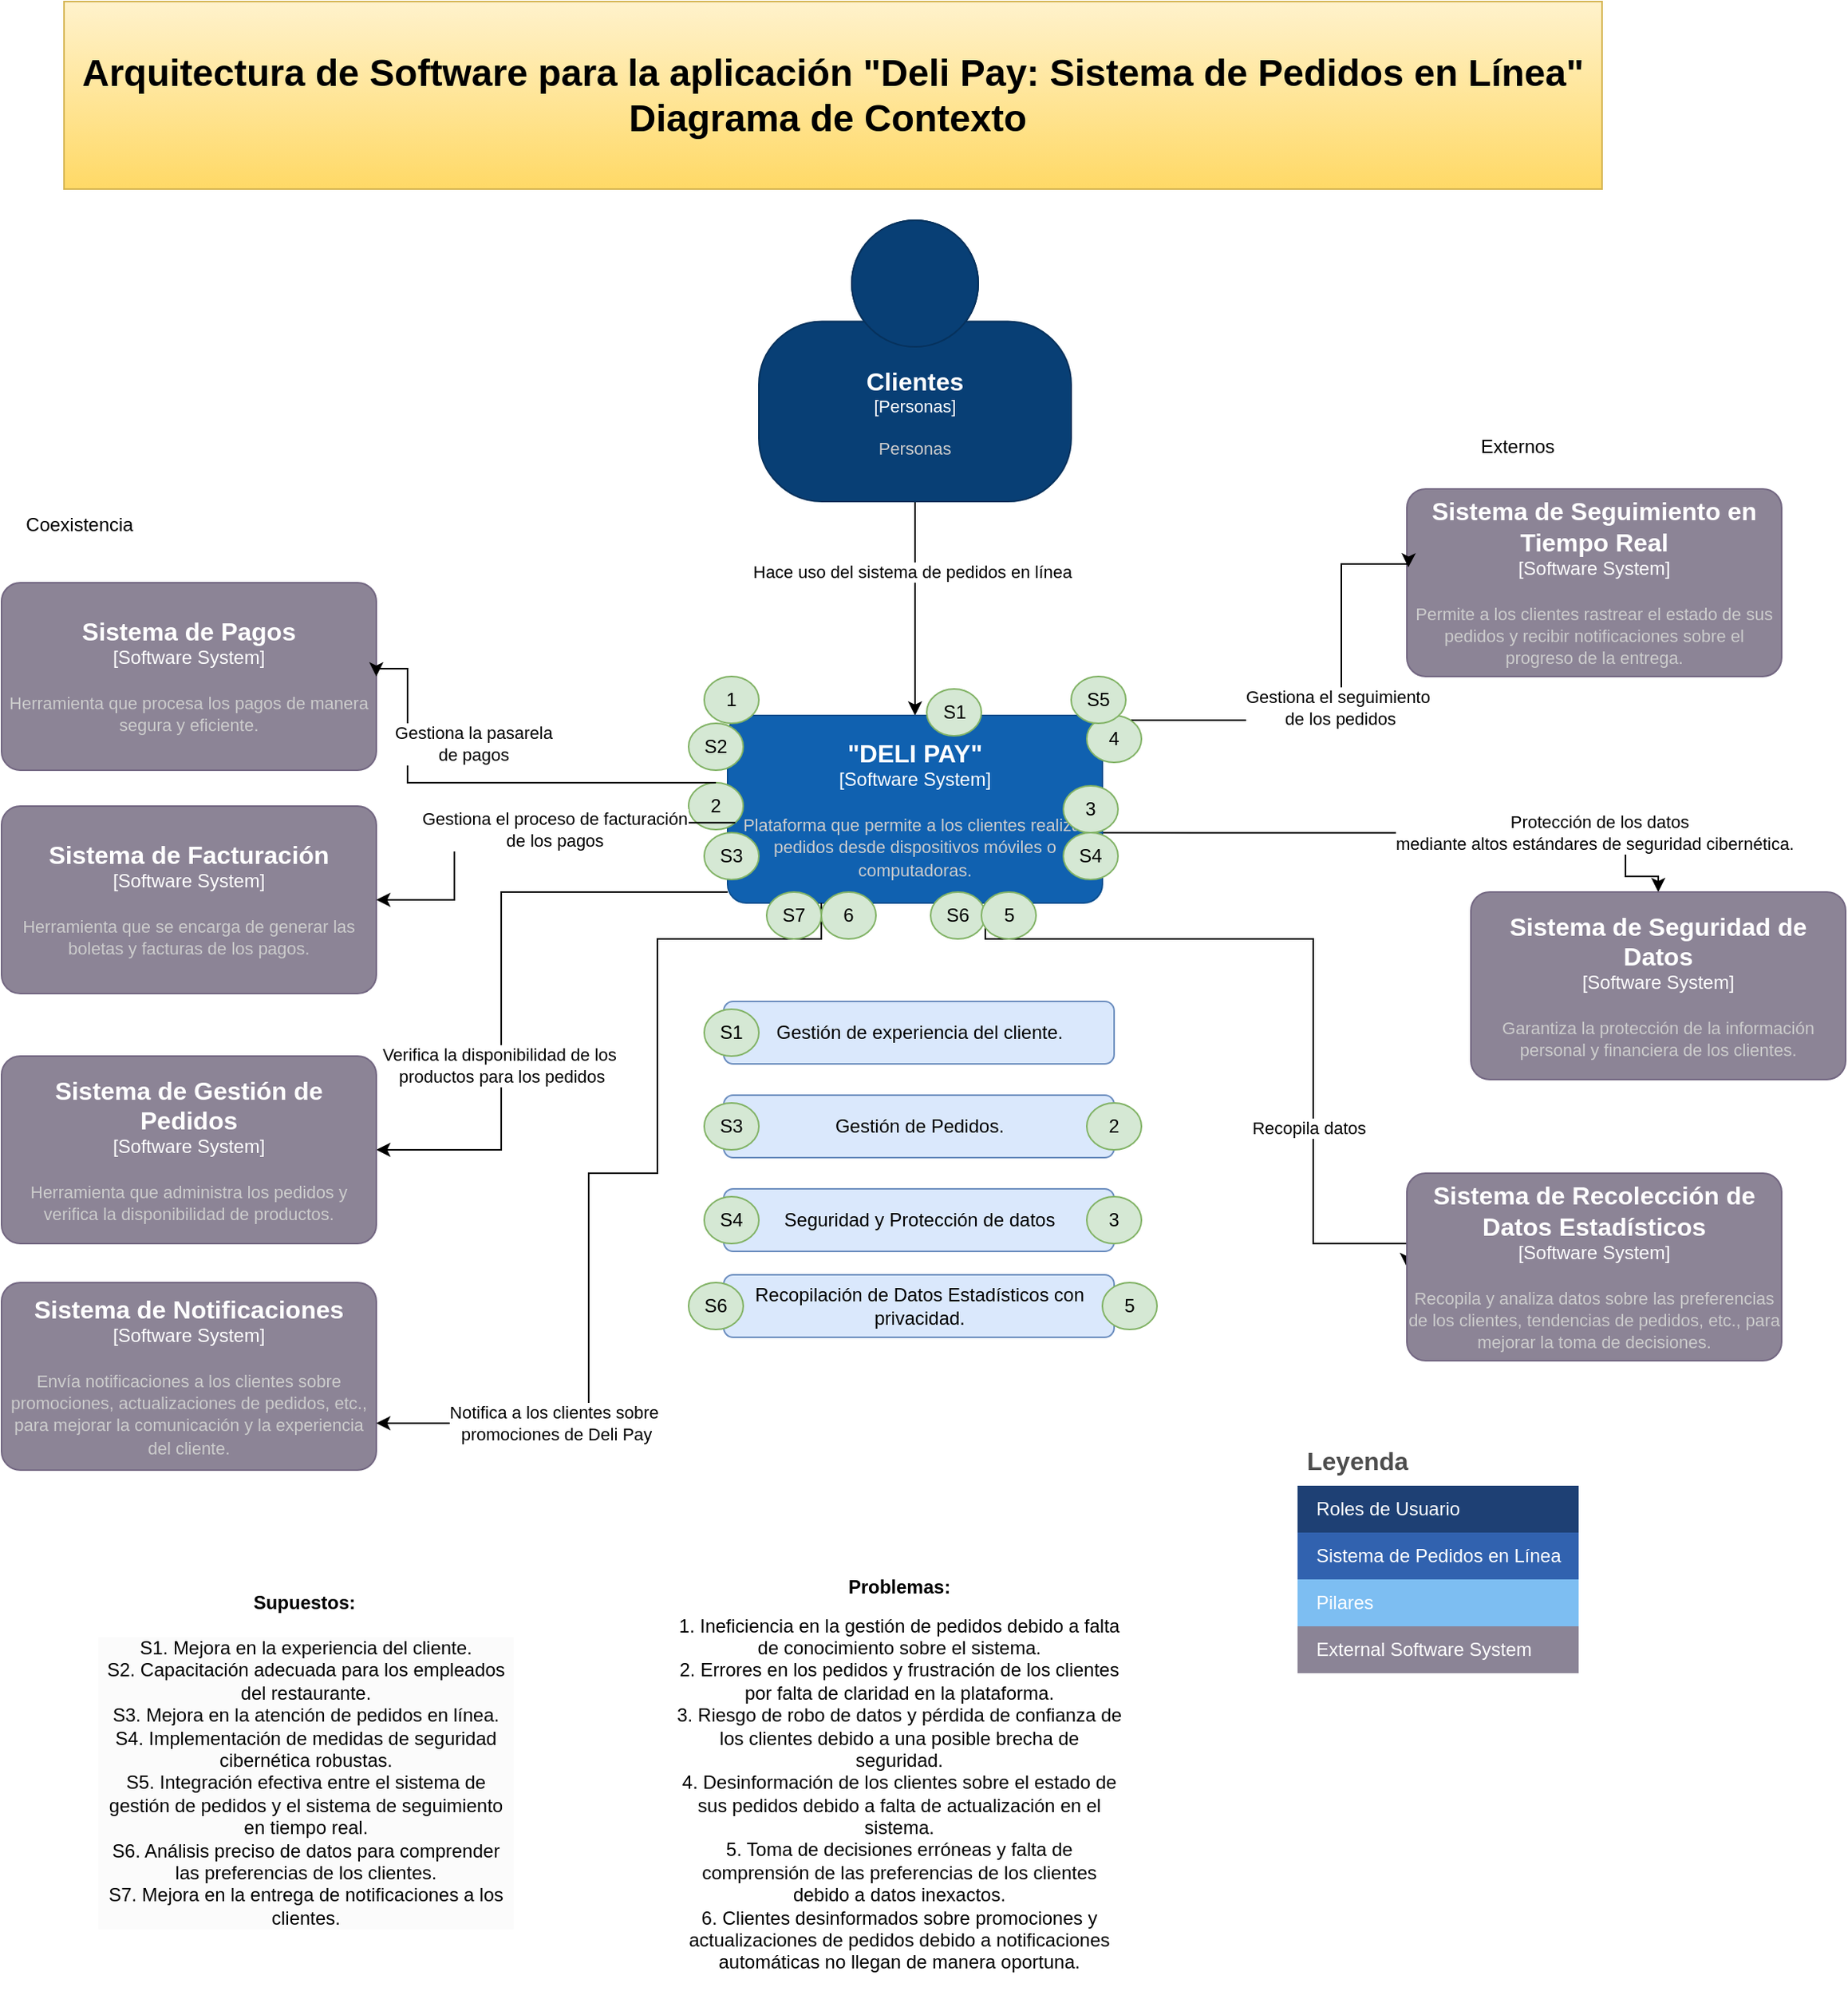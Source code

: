 <mxfile version="24.4.8" type="google" pages="13">
  <diagram name="DIAGRAMA DE CONTEXTO" id="mZz9ifZct2kdAVI-4Num">
    <mxGraphModel dx="794" dy="452" grid="1" gridSize="10" guides="1" tooltips="1" connect="1" arrows="1" fold="1" page="1" pageScale="1" pageWidth="827" pageHeight="1169" math="0" shadow="0">
      <root>
        <mxCell id="0" />
        <mxCell id="1" parent="0" />
        <mxCell id="MSvQbzX2GAnEKFABcH0q-1" style="edgeStyle=orthogonalEdgeStyle;rounded=0;orthogonalLoop=1;jettySize=auto;html=1;" edge="1" parent="1" source="MSvQbzX2GAnEKFABcH0q-3" target="MSvQbzX2GAnEKFABcH0q-13">
          <mxGeometry relative="1" as="geometry" />
        </mxCell>
        <mxCell id="MSvQbzX2GAnEKFABcH0q-2" value="Hace uso del sistema de pedidos en línea" style="edgeLabel;html=1;align=center;verticalAlign=middle;resizable=0;points=[];" connectable="0" vertex="1" parent="MSvQbzX2GAnEKFABcH0q-1">
          <mxGeometry x="-0.352" y="-2" relative="1" as="geometry">
            <mxPoint as="offset" />
          </mxGeometry>
        </mxCell>
        <object placeholders="1" c4Name="Clientes" c4Type="Personas" c4Description="Personas" label="&lt;font style=&quot;font-size: 16px&quot;&gt;&lt;b&gt;%c4Name%&lt;/b&gt;&lt;/font&gt;&lt;div&gt;[%c4Type%]&lt;/div&gt;&lt;br&gt;&lt;div&gt;&lt;font style=&quot;font-size: 11px&quot;&gt;&lt;font color=&quot;#cccccc&quot;&gt;%c4Description%&lt;/font&gt;&lt;/div&gt;" id="MSvQbzX2GAnEKFABcH0q-3">
          <mxCell style="html=1;fontSize=11;dashed=0;whiteSpace=wrap;fillColor=#083F75;strokeColor=#06315C;fontColor=#ffffff;shape=mxgraph.c4.person2;align=center;metaEdit=1;points=[[0.5,0,0],[1,0.5,0],[1,0.75,0],[0.75,1,0],[0.5,1,0],[0.25,1,0],[0,0.75,0],[0,0.5,0]];resizable=0;" vertex="1" parent="1">
            <mxGeometry x="545" y="150" width="200" height="180" as="geometry" />
          </mxCell>
        </object>
        <object placeholders="1" c4Name="Sistema de Seguimiento en Tiempo Real" c4Type="Software System" c4Description="Permite a los clientes rastrear el estado de sus pedidos y recibir notificaciones sobre el progreso de la entrega." label="&lt;font style=&quot;font-size: 16px&quot;&gt;&lt;b&gt;%c4Name%&lt;/b&gt;&lt;/font&gt;&lt;div&gt;[%c4Type%]&lt;/div&gt;&lt;br&gt;&lt;div&gt;&lt;font style=&quot;font-size: 11px&quot;&gt;&lt;font color=&quot;#cccccc&quot;&gt;%c4Description%&lt;/font&gt;&lt;/div&gt;" id="MSvQbzX2GAnEKFABcH0q-4">
          <mxCell style="rounded=1;whiteSpace=wrap;html=1;labelBackgroundColor=none;fillColor=#8C8496;fontColor=#ffffff;align=center;arcSize=10;strokeColor=#736782;metaEdit=1;resizable=0;points=[[0.25,0,0],[0.5,0,0],[0.75,0,0],[1,0.25,0],[1,0.5,0],[1,0.75,0],[0.75,1,0],[0.5,1,0],[0.25,1,0],[0,0.75,0],[0,0.5,0],[0,0.25,0]];" vertex="1" parent="1">
            <mxGeometry x="960" y="322" width="240" height="120" as="geometry" />
          </mxCell>
        </object>
        <mxCell id="MSvQbzX2GAnEKFABcH0q-5" style="edgeStyle=orthogonalEdgeStyle;rounded=0;orthogonalLoop=1;jettySize=auto;html=1;entryX=0.004;entryY=0.418;entryDx=0;entryDy=0;entryPerimeter=0;" edge="1" parent="1" source="MSvQbzX2GAnEKFABcH0q-13" target="MSvQbzX2GAnEKFABcH0q-4">
          <mxGeometry relative="1" as="geometry">
            <Array as="points">
              <mxPoint x="918" y="470" />
              <mxPoint x="918" y="370" />
              <mxPoint x="961" y="370" />
            </Array>
          </mxGeometry>
        </mxCell>
        <mxCell id="MSvQbzX2GAnEKFABcH0q-6" value="Gestiona el seguimiento&amp;nbsp;&lt;div&gt;de los pedidos&lt;/div&gt;" style="edgeLabel;html=1;align=center;verticalAlign=middle;resizable=0;points=[];" connectable="0" vertex="1" parent="MSvQbzX2GAnEKFABcH0q-5">
          <mxGeometry x="0.081" y="1" relative="1" as="geometry">
            <mxPoint as="offset" />
          </mxGeometry>
        </mxCell>
        <mxCell id="MSvQbzX2GAnEKFABcH0q-7" style="edgeStyle=orthogonalEdgeStyle;rounded=0;orthogonalLoop=1;jettySize=auto;html=1;entryX=0.5;entryY=0;entryDx=0;entryDy=0;entryPerimeter=0;" edge="1" parent="1" target="MSvQbzX2GAnEKFABcH0q-46">
          <mxGeometry relative="1" as="geometry">
            <Array as="points">
              <mxPoint x="1100" y="542" />
              <mxPoint x="1100" y="570" />
              <mxPoint x="1121" y="570" />
            </Array>
            <mxPoint x="1241.16" y="544.78" as="targetPoint" />
            <mxPoint x="740" y="542.06" as="sourcePoint" />
          </mxGeometry>
        </mxCell>
        <mxCell id="MSvQbzX2GAnEKFABcH0q-8" value="&amp;nbsp; &amp;nbsp;Protección de los datos&amp;nbsp;&lt;div&gt;mediante altos estándares de seguridad cibernética.&lt;/div&gt;" style="edgeLabel;html=1;align=center;verticalAlign=middle;resizable=0;points=[];" connectable="0" vertex="1" parent="MSvQbzX2GAnEKFABcH0q-7">
          <mxGeometry x="0.359" y="-1" relative="1" as="geometry">
            <mxPoint x="55" y="-1" as="offset" />
          </mxGeometry>
        </mxCell>
        <mxCell id="MSvQbzX2GAnEKFABcH0q-9" style="edgeStyle=orthogonalEdgeStyle;rounded=0;orthogonalLoop=1;jettySize=auto;html=1;entryX=1;entryY=0.5;entryDx=0;entryDy=0;entryPerimeter=0;" edge="1" parent="1" source="MSvQbzX2GAnEKFABcH0q-13" target="MSvQbzX2GAnEKFABcH0q-36">
          <mxGeometry relative="1" as="geometry">
            <Array as="points">
              <mxPoint x="380" y="580" />
              <mxPoint x="380" y="745" />
            </Array>
          </mxGeometry>
        </mxCell>
        <mxCell id="MSvQbzX2GAnEKFABcH0q-10" value="Verifica la disponibilidad de los&amp;nbsp;&lt;div&gt;productos para los pedidos&lt;/div&gt;" style="edgeLabel;html=1;align=center;verticalAlign=middle;resizable=0;points=[];" connectable="0" vertex="1" parent="MSvQbzX2GAnEKFABcH0q-9">
          <mxGeometry x="-0.002" y="1" relative="1" as="geometry">
            <mxPoint x="-1" y="61" as="offset" />
          </mxGeometry>
        </mxCell>
        <mxCell id="MSvQbzX2GAnEKFABcH0q-11" style="edgeStyle=orthogonalEdgeStyle;rounded=0;orthogonalLoop=1;jettySize=auto;html=1;entryX=0;entryY=0.5;entryDx=0;entryDy=0;entryPerimeter=0;" edge="1" parent="1" source="MSvQbzX2GAnEKFABcH0q-13" target="MSvQbzX2GAnEKFABcH0q-37">
          <mxGeometry relative="1" as="geometry">
            <Array as="points">
              <mxPoint x="690" y="610" />
              <mxPoint x="900" y="610" />
              <mxPoint x="900" y="805" />
              <mxPoint x="960" y="805" />
            </Array>
          </mxGeometry>
        </mxCell>
        <mxCell id="MSvQbzX2GAnEKFABcH0q-12" value="Recopila datos" style="edgeLabel;html=1;align=center;verticalAlign=middle;resizable=0;points=[];" connectable="0" vertex="1" parent="MSvQbzX2GAnEKFABcH0q-11">
          <mxGeometry x="0.2" y="2" relative="1" as="geometry">
            <mxPoint x="-5" y="52" as="offset" />
          </mxGeometry>
        </mxCell>
        <object placeholders="1" c4Name="&quot;DELI PAY&quot;" c4Type="Software System" c4Description="Plataforma que permite a los clientes realizar pedidos desde dispositivos móviles o computadoras." label="&lt;font style=&quot;font-size: 16px&quot;&gt;&lt;b&gt;%c4Name%&lt;/b&gt;&lt;/font&gt;&lt;div&gt;[%c4Type%]&lt;/div&gt;&lt;br&gt;&lt;div&gt;&lt;font style=&quot;font-size: 11px&quot;&gt;&lt;font color=&quot;#cccccc&quot;&gt;%c4Description%&lt;/font&gt;&lt;/div&gt;" id="MSvQbzX2GAnEKFABcH0q-13">
          <mxCell style="rounded=1;whiteSpace=wrap;html=1;labelBackgroundColor=none;fillColor=#1061B0;fontColor=#ffffff;align=center;arcSize=10;strokeColor=#0D5091;metaEdit=1;resizable=0;points=[[0.25,0,0],[0.5,0,0],[0.75,0,0],[1,0.25,0],[1,0.5,0],[1,0.75,0],[0.75,1,0],[0.5,1,0],[0.25,1,0],[0,0.75,0],[0,0.5,0],[0,0.25,0]];" vertex="1" parent="1">
            <mxGeometry x="525" y="467" width="240" height="120" as="geometry" />
          </mxCell>
        </object>
        <mxCell id="MSvQbzX2GAnEKFABcH0q-14" value="Seguridad y Protección de datos" style="rounded=1;whiteSpace=wrap;html=1;fillColor=#dae8fc;strokeColor=#6c8ebf;" vertex="1" parent="1">
          <mxGeometry x="522.5" y="770" width="250" height="40" as="geometry" />
        </mxCell>
        <mxCell id="MSvQbzX2GAnEKFABcH0q-15" value="&lt;b&gt;Supuestos:&lt;/b&gt;" style="text;html=1;strokeColor=none;fillColor=none;align=center;verticalAlign=middle;whiteSpace=wrap;rounded=0;" vertex="1" parent="1">
          <mxGeometry x="223.75" y="1020" width="60" height="30" as="geometry" />
        </mxCell>
        <mxCell id="MSvQbzX2GAnEKFABcH0q-16" value="&lt;b&gt;Problemas:&lt;/b&gt;" style="text;html=1;strokeColor=none;fillColor=none;align=center;verticalAlign=middle;whiteSpace=wrap;rounded=0;" vertex="1" parent="1">
          <mxGeometry x="605" y="1010" width="60" height="30" as="geometry" />
        </mxCell>
        <mxCell id="MSvQbzX2GAnEKFABcH0q-17" value="&lt;div&gt;&lt;br&gt;&lt;/div&gt;&lt;div&gt;1. Ineficiencia en la gestión de pedidos debido a falta de conocimiento sobre el sistema.&lt;/div&gt;&lt;div&gt;2. Errores en los pedidos y frustración de los clientes por falta de claridad en la plataforma.&lt;/div&gt;&lt;div&gt;3. Riesgo de robo de datos y pérdida de confianza de los clientes debido a una posible brecha de seguridad.&lt;/div&gt;&lt;div&gt;4. Desinformación de los clientes sobre el estado de sus pedidos debido a falta de actualización en el sistema.&lt;/div&gt;&lt;div&gt;&lt;div&gt;5. Toma de decisiones erróneas y falta de comprensión de las preferencias de los clientes debido a datos inexactos.&lt;/div&gt;&lt;div&gt;6. Clientes desinformados sobre promociones y actualizaciones de pedidos debido a notificaciones automáticas no llegan de manera oportuna.&lt;/div&gt;&lt;/div&gt;" style="text;html=1;strokeColor=none;fillColor=none;align=center;verticalAlign=middle;whiteSpace=wrap;rounded=0;" vertex="1" parent="1">
          <mxGeometry x="490" y="1015" width="290" height="270" as="geometry" />
        </mxCell>
        <mxCell id="MSvQbzX2GAnEKFABcH0q-18" value="Leyenda" style="shape=table;startSize=30;container=1;collapsible=0;childLayout=tableLayout;fontSize=16;align=left;verticalAlign=top;fillColor=none;strokeColor=none;fontColor=#4D4D4D;fontStyle=1;spacingLeft=6;spacing=0;resizable=0;" vertex="1" parent="1">
          <mxGeometry x="890" y="930" width="180" height="150" as="geometry" />
        </mxCell>
        <mxCell id="MSvQbzX2GAnEKFABcH0q-19" value="" style="shape=tableRow;horizontal=0;startSize=0;swimlaneHead=0;swimlaneBody=0;strokeColor=inherit;top=0;left=0;bottom=0;right=0;collapsible=0;dropTarget=0;fillColor=none;points=[[0,0.5],[1,0.5]];portConstraint=eastwest;fontSize=12;" vertex="1" parent="MSvQbzX2GAnEKFABcH0q-18">
          <mxGeometry y="30" width="180" height="30" as="geometry" />
        </mxCell>
        <mxCell id="MSvQbzX2GAnEKFABcH0q-20" value="Roles de Usuario" style="shape=partialRectangle;html=1;whiteSpace=wrap;connectable=0;strokeColor=inherit;overflow=hidden;fillColor=#1E4074;top=0;left=0;bottom=0;right=0;pointerEvents=1;fontSize=12;align=left;fontColor=#FFFFFF;gradientColor=none;spacingLeft=10;spacingRight=4;" vertex="1" parent="MSvQbzX2GAnEKFABcH0q-19">
          <mxGeometry width="180" height="30" as="geometry">
            <mxRectangle width="180" height="30" as="alternateBounds" />
          </mxGeometry>
        </mxCell>
        <mxCell id="MSvQbzX2GAnEKFABcH0q-21" value="" style="shape=tableRow;horizontal=0;startSize=0;swimlaneHead=0;swimlaneBody=0;strokeColor=inherit;top=0;left=0;bottom=0;right=0;collapsible=0;dropTarget=0;fillColor=none;points=[[0,0.5],[1,0.5]];portConstraint=eastwest;fontSize=12;" vertex="1" parent="MSvQbzX2GAnEKFABcH0q-18">
          <mxGeometry y="60" width="180" height="30" as="geometry" />
        </mxCell>
        <mxCell id="MSvQbzX2GAnEKFABcH0q-22" value="Sistema de Pedidos en Línea" style="shape=partialRectangle;html=1;whiteSpace=wrap;connectable=0;strokeColor=inherit;overflow=hidden;fillColor=#3162AF;top=0;left=0;bottom=0;right=0;pointerEvents=1;fontSize=12;align=left;fontColor=#FFFFFF;gradientColor=none;spacingLeft=10;spacingRight=4;" vertex="1" parent="MSvQbzX2GAnEKFABcH0q-21">
          <mxGeometry width="180" height="30" as="geometry">
            <mxRectangle width="180" height="30" as="alternateBounds" />
          </mxGeometry>
        </mxCell>
        <mxCell id="MSvQbzX2GAnEKFABcH0q-23" value="" style="shape=tableRow;horizontal=0;startSize=0;swimlaneHead=0;swimlaneBody=0;strokeColor=inherit;top=0;left=0;bottom=0;right=0;collapsible=0;dropTarget=0;fillColor=none;points=[[0,0.5],[1,0.5]];portConstraint=eastwest;fontSize=12;" vertex="1" parent="MSvQbzX2GAnEKFABcH0q-18">
          <mxGeometry y="90" width="180" height="30" as="geometry" />
        </mxCell>
        <mxCell id="MSvQbzX2GAnEKFABcH0q-24" value="Pilares" style="shape=partialRectangle;html=1;whiteSpace=wrap;connectable=0;strokeColor=inherit;overflow=hidden;fillColor=#7dbef2;top=0;left=0;bottom=0;right=0;pointerEvents=1;fontSize=12;align=left;fontColor=#FFFFFF;gradientColor=none;spacingLeft=10;spacingRight=4;" vertex="1" parent="MSvQbzX2GAnEKFABcH0q-23">
          <mxGeometry width="180" height="30" as="geometry">
            <mxRectangle width="180" height="30" as="alternateBounds" />
          </mxGeometry>
        </mxCell>
        <mxCell id="MSvQbzX2GAnEKFABcH0q-25" value="" style="shape=tableRow;horizontal=0;startSize=0;swimlaneHead=0;swimlaneBody=0;strokeColor=inherit;top=0;left=0;bottom=0;right=0;collapsible=0;dropTarget=0;fillColor=none;points=[[0,0.5],[1,0.5]];portConstraint=eastwest;fontSize=12;" vertex="1" parent="MSvQbzX2GAnEKFABcH0q-18">
          <mxGeometry y="120" width="180" height="30" as="geometry" />
        </mxCell>
        <mxCell id="MSvQbzX2GAnEKFABcH0q-26" value="External Software System" style="shape=partialRectangle;html=1;whiteSpace=wrap;connectable=0;strokeColor=inherit;overflow=hidden;fillColor=#8b8496;top=0;left=0;bottom=0;right=0;pointerEvents=1;fontSize=12;align=left;fontColor=#FFFFFF;gradientColor=none;spacingLeft=10;spacingRight=4;" vertex="1" parent="MSvQbzX2GAnEKFABcH0q-25">
          <mxGeometry width="180" height="30" as="geometry">
            <mxRectangle width="180" height="30" as="alternateBounds" />
          </mxGeometry>
        </mxCell>
        <mxCell id="MSvQbzX2GAnEKFABcH0q-27" value="&lt;div style=&quot;font-size: 24px;&quot;&gt;Arquitectura de Software para la aplicación &quot;Deli Pay: Sistema de Pedidos en Línea&quot;&lt;br&gt;&lt;/div&gt;&lt;div style=&quot;font-size: 24px;&quot;&gt;&lt;span style=&quot;font-size: 24px;&quot;&gt;Diagrama de Contexto&amp;nbsp;&lt;/span&gt;&lt;/div&gt;" style="text;html=1;strokeColor=#d6b656;fillColor=#fff2cc;align=center;verticalAlign=middle;whiteSpace=wrap;rounded=0;fontSize=24;fontStyle=1;gradientColor=#ffd966;" vertex="1" parent="1">
          <mxGeometry x="100" y="10" width="985" height="120" as="geometry" />
        </mxCell>
        <mxCell id="MSvQbzX2GAnEKFABcH0q-28" value="S4" style="ellipse;whiteSpace=wrap;html=1;fillColor=#d5e8d4;strokeColor=#82b366;" vertex="1" parent="1">
          <mxGeometry x="510" y="775" width="35" height="30" as="geometry" />
        </mxCell>
        <mxCell id="MSvQbzX2GAnEKFABcH0q-29" value="Gestión de experiencia del cliente." style="rounded=1;whiteSpace=wrap;html=1;fillColor=#dae8fc;strokeColor=#6c8ebf;" vertex="1" parent="1">
          <mxGeometry x="522.5" y="650" width="250" height="40" as="geometry" />
        </mxCell>
        <mxCell id="MSvQbzX2GAnEKFABcH0q-30" value="S1" style="ellipse;whiteSpace=wrap;html=1;fillColor=#d5e8d4;strokeColor=#82b366;" vertex="1" parent="1">
          <mxGeometry x="510" y="655" width="35" height="30" as="geometry" />
        </mxCell>
        <mxCell id="MSvQbzX2GAnEKFABcH0q-31" value="4" style="ellipse;whiteSpace=wrap;html=1;fillColor=#d5e8d4;strokeColor=#82b366;" vertex="1" parent="1">
          <mxGeometry x="755" y="467" width="35" height="30" as="geometry" />
        </mxCell>
        <mxCell id="MSvQbzX2GAnEKFABcH0q-32" value="S3" style="ellipse;whiteSpace=wrap;html=1;fillColor=#d5e8d4;strokeColor=#82b366;" vertex="1" parent="1">
          <mxGeometry x="510" y="542" width="35" height="30" as="geometry" />
        </mxCell>
        <mxCell id="MSvQbzX2GAnEKFABcH0q-33" value="3" style="ellipse;whiteSpace=wrap;html=1;fillColor=#d5e8d4;strokeColor=#82b366;" vertex="1" parent="1">
          <mxGeometry x="740" y="512" width="35" height="30" as="geometry" />
        </mxCell>
        <mxCell id="MSvQbzX2GAnEKFABcH0q-34" value="S1" style="ellipse;whiteSpace=wrap;html=1;fillColor=#d5e8d4;strokeColor=#82b366;" vertex="1" parent="1">
          <mxGeometry x="652.5" y="450" width="35" height="30" as="geometry" />
        </mxCell>
        <mxCell id="MSvQbzX2GAnEKFABcH0q-35" value="S4" style="ellipse;whiteSpace=wrap;html=1;fillColor=#d5e8d4;strokeColor=#82b366;" vertex="1" parent="1">
          <mxGeometry x="740" y="542" width="35" height="30" as="geometry" />
        </mxCell>
        <object placeholders="1" c4Name="Sistema de Gestión de Pedidos" c4Type="Software System" c4Description="Herramienta que administra los pedidos y verifica la disponibilidad de productos." label="&lt;font style=&quot;font-size: 16px&quot;&gt;&lt;b&gt;%c4Name%&lt;/b&gt;&lt;/font&gt;&lt;div&gt;[%c4Type%]&lt;/div&gt;&lt;br&gt;&lt;div&gt;&lt;font style=&quot;font-size: 11px&quot;&gt;&lt;font color=&quot;#cccccc&quot;&gt;%c4Description%&lt;/font&gt;&lt;/div&gt;" id="MSvQbzX2GAnEKFABcH0q-36">
          <mxCell style="rounded=1;whiteSpace=wrap;html=1;labelBackgroundColor=none;fillColor=#8C8496;fontColor=#ffffff;align=center;arcSize=10;strokeColor=#736782;metaEdit=1;resizable=0;points=[[0.25,0,0],[0.5,0,0],[0.75,0,0],[1,0.25,0],[1,0.5,0],[1,0.75,0],[0.75,1,0],[0.5,1,0],[0.25,1,0],[0,0.75,0],[0,0.5,0],[0,0.25,0]];" vertex="1" parent="1">
            <mxGeometry x="60" y="685" width="240" height="120" as="geometry" />
          </mxCell>
        </object>
        <object placeholders="1" c4Name="Sistema de Recolección de Datos Estadísticos" c4Type="Software System" c4Description="Recopila y analiza datos sobre las preferencias de los clientes, tendencias de pedidos, etc., para mejorar la toma de decisiones." label="&lt;font style=&quot;font-size: 16px&quot;&gt;&lt;b&gt;%c4Name%&lt;/b&gt;&lt;/font&gt;&lt;div&gt;[%c4Type%]&lt;/div&gt;&lt;br&gt;&lt;div&gt;&lt;font style=&quot;font-size: 11px&quot;&gt;&lt;font color=&quot;#cccccc&quot;&gt;%c4Description%&lt;/font&gt;&lt;/div&gt;" id="MSvQbzX2GAnEKFABcH0q-37">
          <mxCell style="rounded=1;whiteSpace=wrap;html=1;labelBackgroundColor=none;fillColor=#8C8496;fontColor=#ffffff;align=center;arcSize=10;strokeColor=#736782;metaEdit=1;resizable=0;points=[[0.25,0,0],[0.5,0,0],[0.75,0,0],[1,0.25,0],[1,0.5,0],[1,0.75,0],[0.75,1,0],[0.5,1,0],[0.25,1,0],[0,0.75,0],[0,0.5,0],[0,0.25,0]];" vertex="1" parent="1">
            <mxGeometry x="960" y="760" width="240" height="120" as="geometry" />
          </mxCell>
        </object>
        <mxCell id="MSvQbzX2GAnEKFABcH0q-38" value="S6" style="ellipse;whiteSpace=wrap;html=1;fillColor=#d5e8d4;strokeColor=#82b366;" vertex="1" parent="1">
          <mxGeometry x="655" y="580" width="35" height="30" as="geometry" />
        </mxCell>
        <mxCell id="MSvQbzX2GAnEKFABcH0q-39" value="1" style="ellipse;whiteSpace=wrap;html=1;fillColor=#d5e8d4;strokeColor=#82b366;" vertex="1" parent="1">
          <mxGeometry x="510" y="442" width="35" height="30" as="geometry" />
        </mxCell>
        <mxCell id="MSvQbzX2GAnEKFABcH0q-40" value="S2" style="ellipse;whiteSpace=wrap;html=1;fillColor=#d5e8d4;strokeColor=#82b366;" vertex="1" parent="1">
          <mxGeometry x="500" y="472" width="35" height="30" as="geometry" />
        </mxCell>
        <mxCell id="MSvQbzX2GAnEKFABcH0q-41" value="S5" style="ellipse;whiteSpace=wrap;html=1;fillColor=#d5e8d4;strokeColor=#82b366;" vertex="1" parent="1">
          <mxGeometry x="745" y="442" width="35" height="30" as="geometry" />
        </mxCell>
        <mxCell id="MSvQbzX2GAnEKFABcH0q-42" value="Coexistencia" style="text;html=1;strokeColor=none;fillColor=none;align=center;verticalAlign=middle;whiteSpace=wrap;rounded=0;" vertex="1" parent="1">
          <mxGeometry x="80" y="330" width="60" height="30" as="geometry" />
        </mxCell>
        <mxCell id="MSvQbzX2GAnEKFABcH0q-43" value="Recopilación de Datos Estadísticos con privacidad." style="rounded=1;whiteSpace=wrap;html=1;fillColor=#dae8fc;strokeColor=#6c8ebf;" vertex="1" parent="1">
          <mxGeometry x="522.5" y="825" width="250" height="40" as="geometry" />
        </mxCell>
        <mxCell id="MSvQbzX2GAnEKFABcH0q-44" value="Externos" style="text;html=1;strokeColor=none;fillColor=none;align=center;verticalAlign=middle;whiteSpace=wrap;rounded=0;" vertex="1" parent="1">
          <mxGeometry x="1001" y="280" width="60" height="30" as="geometry" />
        </mxCell>
        <mxCell id="MSvQbzX2GAnEKFABcH0q-45" value="Gestión de Pedidos." style="rounded=1;whiteSpace=wrap;html=1;fillColor=#dae8fc;strokeColor=#6c8ebf;" vertex="1" parent="1">
          <mxGeometry x="522.5" y="710" width="250" height="40" as="geometry" />
        </mxCell>
        <object placeholders="1" c4Name="Sistema de Seguridad de Datos" c4Type="Software System" c4Description="Garantiza la protección de la información personal y financiera de los clientes." label="&lt;font style=&quot;font-size: 16px&quot;&gt;&lt;b&gt;%c4Name%&lt;/b&gt;&lt;/font&gt;&lt;div&gt;[%c4Type%]&lt;/div&gt;&lt;br&gt;&lt;div&gt;&lt;font style=&quot;font-size: 11px&quot;&gt;&lt;font color=&quot;#cccccc&quot;&gt;%c4Description%&lt;/font&gt;&lt;/div&gt;" id="MSvQbzX2GAnEKFABcH0q-46">
          <mxCell style="rounded=1;whiteSpace=wrap;html=1;labelBackgroundColor=none;fillColor=#8C8496;fontColor=#ffffff;align=center;arcSize=10;strokeColor=#736782;metaEdit=1;resizable=0;points=[[0.25,0,0],[0.5,0,0],[0.75,0,0],[1,0.25,0],[1,0.5,0],[1,0.75,0],[0.75,1,0],[0.5,1,0],[0.25,1,0],[0,0.75,0],[0,0.5,0],[0,0.25,0]];" vertex="1" parent="1">
            <mxGeometry x="1001" y="580" width="240" height="120" as="geometry" />
          </mxCell>
        </object>
        <mxCell id="MSvQbzX2GAnEKFABcH0q-47" value="&lt;div style=&quot;forced-color-adjust: none; color: rgb(0, 0, 0); font-family: Helvetica; font-size: 12px; font-style: normal; font-variant-ligatures: normal; font-variant-caps: normal; font-weight: 400; letter-spacing: normal; orphans: 2; text-align: center; text-indent: 0px; text-transform: none; widows: 2; word-spacing: 0px; -webkit-text-stroke-width: 0px; white-space: normal; background-color: rgb(251, 251, 251); text-decoration-thickness: initial; text-decoration-style: initial; text-decoration-color: initial;&quot;&gt;S1. Mejora en la experiencia del cliente.&lt;br&gt;&lt;/div&gt;&lt;div style=&quot;forced-color-adjust: none; color: rgb(0, 0, 0); font-family: Helvetica; font-size: 12px; font-style: normal; font-variant-ligatures: normal; font-variant-caps: normal; font-weight: 400; letter-spacing: normal; orphans: 2; text-align: center; text-indent: 0px; text-transform: none; widows: 2; word-spacing: 0px; -webkit-text-stroke-width: 0px; white-space: normal; background-color: rgb(251, 251, 251); text-decoration-thickness: initial; text-decoration-style: initial; text-decoration-color: initial;&quot;&gt;S2. Capacitación adecuada para los empleados del restaurante.&lt;/div&gt;&lt;div style=&quot;forced-color-adjust: none; color: rgb(0, 0, 0); font-family: Helvetica; font-size: 12px; font-style: normal; font-variant-ligatures: normal; font-variant-caps: normal; font-weight: 400; letter-spacing: normal; orphans: 2; text-align: center; text-indent: 0px; text-transform: none; widows: 2; word-spacing: 0px; -webkit-text-stroke-width: 0px; white-space: normal; background-color: rgb(251, 251, 251); text-decoration-thickness: initial; text-decoration-style: initial; text-decoration-color: initial;&quot;&gt;S3. Mejora en la atención de pedidos en línea.&lt;/div&gt;&lt;div style=&quot;forced-color-adjust: none; color: rgb(0, 0, 0); font-family: Helvetica; font-size: 12px; font-style: normal; font-variant-ligatures: normal; font-variant-caps: normal; font-weight: 400; letter-spacing: normal; orphans: 2; text-align: center; text-indent: 0px; text-transform: none; widows: 2; word-spacing: 0px; -webkit-text-stroke-width: 0px; white-space: normal; background-color: rgb(251, 251, 251); text-decoration-thickness: initial; text-decoration-style: initial; text-decoration-color: initial;&quot;&gt;S4. Implementación de medidas de seguridad cibernética robustas.&lt;/div&gt;&lt;div style=&quot;forced-color-adjust: none; color: rgb(0, 0, 0); font-family: Helvetica; font-size: 12px; font-style: normal; font-variant-ligatures: normal; font-variant-caps: normal; font-weight: 400; letter-spacing: normal; orphans: 2; text-align: center; text-indent: 0px; text-transform: none; widows: 2; word-spacing: 0px; -webkit-text-stroke-width: 0px; white-space: normal; background-color: rgb(251, 251, 251); text-decoration-thickness: initial; text-decoration-style: initial; text-decoration-color: initial;&quot;&gt;S5. Integración efectiva entre el sistema de gestión de pedidos y el sistema de seguimiento en tiempo real.&lt;/div&gt;&lt;div style=&quot;forced-color-adjust: none; color: rgb(0, 0, 0); font-family: Helvetica; font-size: 12px; font-style: normal; font-variant-ligatures: normal; font-variant-caps: normal; font-weight: 400; letter-spacing: normal; orphans: 2; text-align: center; text-indent: 0px; text-transform: none; widows: 2; word-spacing: 0px; -webkit-text-stroke-width: 0px; white-space: normal; background-color: rgb(251, 251, 251); text-decoration-thickness: initial; text-decoration-style: initial; text-decoration-color: initial;&quot;&gt;S6. Análisis preciso de datos para comprender las preferencias de los clientes.&lt;/div&gt;&lt;div style=&quot;forced-color-adjust: none; color: rgb(0, 0, 0); font-family: Helvetica; font-size: 12px; font-style: normal; font-variant-ligatures: normal; font-variant-caps: normal; font-weight: 400; letter-spacing: normal; orphans: 2; text-align: center; text-indent: 0px; text-transform: none; widows: 2; word-spacing: 0px; -webkit-text-stroke-width: 0px; white-space: normal; background-color: rgb(251, 251, 251); text-decoration-thickness: initial; text-decoration-style: initial; text-decoration-color: initial;&quot;&gt;S7. Mejora en la entrega de notificaciones a los clientes.&lt;br&gt;&lt;/div&gt;" style="text;whiteSpace=wrap;html=1;" vertex="1" parent="1">
          <mxGeometry x="120" y="1050" width="267.5" height="200" as="geometry" />
        </mxCell>
        <object placeholders="1" c4Name="Sistema de Notificaciones" c4Type="Software System" c4Description="Envía notificaciones a los clientes sobre promociones, actualizaciones de pedidos, etc., para mejorar la comunicación y la experiencia del cliente." label="&lt;font style=&quot;font-size: 16px&quot;&gt;&lt;b&gt;%c4Name%&lt;/b&gt;&lt;/font&gt;&lt;div&gt;[%c4Type%]&lt;/div&gt;&lt;br&gt;&lt;div&gt;&lt;font style=&quot;font-size: 11px&quot;&gt;&lt;font color=&quot;#cccccc&quot;&gt;%c4Description%&lt;/font&gt;&lt;/div&gt;" id="MSvQbzX2GAnEKFABcH0q-48">
          <mxCell style="rounded=1;whiteSpace=wrap;html=1;labelBackgroundColor=none;fillColor=#8C8496;fontColor=#ffffff;align=center;arcSize=10;strokeColor=#736782;metaEdit=1;resizable=0;points=[[0.25,0,0],[0.5,0,0],[0.75,0,0],[1,0.25,0],[1,0.5,0],[1,0.75,0],[0.75,1,0],[0.5,1,0],[0.25,1,0],[0,0.75,0],[0,0.5,0],[0,0.25,0]];" vertex="1" parent="1">
            <mxGeometry x="60" y="830" width="240" height="120" as="geometry" />
          </mxCell>
        </object>
        <mxCell id="MSvQbzX2GAnEKFABcH0q-49" style="edgeStyle=orthogonalEdgeStyle;rounded=0;orthogonalLoop=1;jettySize=auto;html=1;entryX=1;entryY=0.75;entryDx=0;entryDy=0;entryPerimeter=0;exitX=0.25;exitY=1;exitDx=0;exitDy=0;exitPerimeter=0;" edge="1" parent="1" source="MSvQbzX2GAnEKFABcH0q-13" target="MSvQbzX2GAnEKFABcH0q-48">
          <mxGeometry relative="1" as="geometry">
            <Array as="points">
              <mxPoint x="585" y="610" />
              <mxPoint x="480" y="610" />
              <mxPoint x="480" y="760" />
              <mxPoint x="436" y="760" />
              <mxPoint x="436" y="920" />
            </Array>
            <mxPoint x="525" y="600" as="sourcePoint" />
            <mxPoint x="275" y="860" as="targetPoint" />
          </mxGeometry>
        </mxCell>
        <mxCell id="MSvQbzX2GAnEKFABcH0q-50" value="Notifica a los clientes sobre&amp;nbsp;&lt;div&gt;promociones de Deli Pay&lt;/div&gt;" style="edgeLabel;html=1;align=center;verticalAlign=middle;resizable=0;points=[];" connectable="0" vertex="1" parent="MSvQbzX2GAnEKFABcH0q-49">
          <mxGeometry x="-0.002" y="1" relative="1" as="geometry">
            <mxPoint x="-35" y="159" as="offset" />
          </mxGeometry>
        </mxCell>
        <mxCell id="MSvQbzX2GAnEKFABcH0q-51" value="2" style="ellipse;whiteSpace=wrap;html=1;fillColor=#d5e8d4;strokeColor=#82b366;" vertex="1" parent="1">
          <mxGeometry x="500" y="510" width="35" height="30" as="geometry" />
        </mxCell>
        <mxCell id="MSvQbzX2GAnEKFABcH0q-52" value="S7" style="ellipse;whiteSpace=wrap;html=1;fillColor=#d5e8d4;strokeColor=#82b366;" vertex="1" parent="1">
          <mxGeometry x="550" y="580" width="35" height="30" as="geometry" />
        </mxCell>
        <mxCell id="MSvQbzX2GAnEKFABcH0q-53" value="6" style="ellipse;whiteSpace=wrap;html=1;fillColor=#d5e8d4;strokeColor=#82b366;" vertex="1" parent="1">
          <mxGeometry x="585" y="580" width="35" height="30" as="geometry" />
        </mxCell>
        <mxCell id="MSvQbzX2GAnEKFABcH0q-54" value="5" style="ellipse;whiteSpace=wrap;html=1;fillColor=#d5e8d4;strokeColor=#82b366;" vertex="1" parent="1">
          <mxGeometry x="687.5" y="580" width="35" height="30" as="geometry" />
        </mxCell>
        <mxCell id="MSvQbzX2GAnEKFABcH0q-55" value="S3" style="ellipse;whiteSpace=wrap;html=1;fillColor=#d5e8d4;strokeColor=#82b366;" vertex="1" parent="1">
          <mxGeometry x="510" y="715" width="35" height="30" as="geometry" />
        </mxCell>
        <mxCell id="MSvQbzX2GAnEKFABcH0q-56" value="2" style="ellipse;whiteSpace=wrap;html=1;fillColor=#d5e8d4;strokeColor=#82b366;" vertex="1" parent="1">
          <mxGeometry x="755" y="715" width="35" height="30" as="geometry" />
        </mxCell>
        <mxCell id="MSvQbzX2GAnEKFABcH0q-57" value="3" style="ellipse;whiteSpace=wrap;html=1;fillColor=#d5e8d4;strokeColor=#82b366;" vertex="1" parent="1">
          <mxGeometry x="755" y="775" width="35" height="30" as="geometry" />
        </mxCell>
        <mxCell id="MSvQbzX2GAnEKFABcH0q-58" value="5" style="ellipse;whiteSpace=wrap;html=1;fillColor=#d5e8d4;strokeColor=#82b366;" vertex="1" parent="1">
          <mxGeometry x="765" y="830" width="35" height="30" as="geometry" />
        </mxCell>
        <mxCell id="MSvQbzX2GAnEKFABcH0q-59" value="S6" style="ellipse;whiteSpace=wrap;html=1;fillColor=#d5e8d4;strokeColor=#82b366;" vertex="1" parent="1">
          <mxGeometry x="500" y="830" width="35" height="30" as="geometry" />
        </mxCell>
        <object placeholders="1" c4Name="Sistema de Pagos" c4Type="Software System" c4Description="Herramienta que procesa los pagos de manera segura y eficiente." label="&lt;font style=&quot;font-size: 16px&quot;&gt;&lt;b&gt;%c4Name%&lt;/b&gt;&lt;/font&gt;&lt;div&gt;[%c4Type%]&lt;/div&gt;&lt;br&gt;&lt;div&gt;&lt;font style=&quot;font-size: 11px&quot;&gt;&lt;font color=&quot;#cccccc&quot;&gt;%c4Description%&lt;/font&gt;&lt;/div&gt;" id="MSvQbzX2GAnEKFABcH0q-60">
          <mxCell style="rounded=1;whiteSpace=wrap;html=1;labelBackgroundColor=none;fillColor=#8C8496;fontColor=#ffffff;align=center;arcSize=10;strokeColor=#736782;metaEdit=1;resizable=0;points=[[0.25,0,0],[0.5,0,0],[0.75,0,0],[1,0.25,0],[1,0.5,0],[1,0.75,0],[0.75,1,0],[0.5,1,0],[0.25,1,0],[0,0.75,0],[0,0.5,0],[0,0.25,0]];" vertex="1" parent="1">
            <mxGeometry x="60" y="382" width="240" height="120" as="geometry" />
          </mxCell>
        </object>
        <mxCell id="MSvQbzX2GAnEKFABcH0q-61" style="edgeStyle=orthogonalEdgeStyle;rounded=0;orthogonalLoop=1;jettySize=auto;html=1;exitX=0.5;exitY=0;exitDx=0;exitDy=0;entryX=1;entryY=0.5;entryDx=0;entryDy=0;entryPerimeter=0;" edge="1" parent="1" source="MSvQbzX2GAnEKFABcH0q-51" target="MSvQbzX2GAnEKFABcH0q-60">
          <mxGeometry relative="1" as="geometry">
            <Array as="points">
              <mxPoint x="320" y="510" />
              <mxPoint x="320" y="437" />
              <mxPoint x="300" y="437" />
            </Array>
          </mxGeometry>
        </mxCell>
        <mxCell id="MSvQbzX2GAnEKFABcH0q-62" value="Gestiona la pasarela&lt;div&gt;de pagos&lt;/div&gt;" style="edgeLabel;html=1;align=center;verticalAlign=middle;resizable=0;points=[];" connectable="0" vertex="1" parent="1">
          <mxGeometry x="360.0" y="497.004" as="geometry">
            <mxPoint x="2" y="-12" as="offset" />
          </mxGeometry>
        </mxCell>
        <object placeholders="1" c4Name="Sistema de Facturación" c4Type="Software System" c4Description="Herramienta que se encarga de generar las boletas y facturas de los pagos." label="&lt;font style=&quot;font-size: 16px&quot;&gt;&lt;b&gt;%c4Name%&lt;/b&gt;&lt;/font&gt;&lt;div&gt;[%c4Type%]&lt;/div&gt;&lt;br&gt;&lt;div&gt;&lt;font style=&quot;font-size: 11px&quot;&gt;&lt;font color=&quot;#cccccc&quot;&gt;%c4Description%&lt;/font&gt;&lt;/div&gt;" id="MSvQbzX2GAnEKFABcH0q-63">
          <mxCell style="rounded=1;whiteSpace=wrap;html=1;labelBackgroundColor=none;fillColor=#8C8496;fontColor=#ffffff;align=center;arcSize=10;strokeColor=#736782;metaEdit=1;resizable=0;points=[[0.25,0,0],[0.5,0,0],[0.75,0,0],[1,0.25,0],[1,0.5,0],[1,0.75,0],[0.75,1,0],[0.5,1,0],[0.25,1,0],[0,0.75,0],[0,0.5,0],[0,0.25,0]];" vertex="1" parent="1">
            <mxGeometry x="60" y="525" width="240" height="120" as="geometry" />
          </mxCell>
        </object>
        <mxCell id="MSvQbzX2GAnEKFABcH0q-64" style="edgeStyle=orthogonalEdgeStyle;rounded=0;orthogonalLoop=1;jettySize=auto;html=1;exitX=1;exitY=1;exitDx=0;exitDy=0;entryX=1;entryY=0.5;entryDx=0;entryDy=0;entryPerimeter=0;" edge="1" parent="1" source="MSvQbzX2GAnEKFABcH0q-51" target="MSvQbzX2GAnEKFABcH0q-63">
          <mxGeometry relative="1" as="geometry">
            <Array as="points">
              <mxPoint x="350" y="536" />
              <mxPoint x="350" y="585" />
            </Array>
          </mxGeometry>
        </mxCell>
        <mxCell id="MSvQbzX2GAnEKFABcH0q-65" value="Gestiona el proceso de facturación&lt;div&gt;de los pagos&lt;br&gt;&lt;/div&gt;" style="edgeLabel;html=1;align=center;verticalAlign=middle;resizable=0;points=[];" connectable="0" vertex="1" parent="1">
          <mxGeometry x="410" y="502" as="geometry">
            <mxPoint x="4" y="38" as="offset" />
          </mxGeometry>
        </mxCell>
      </root>
    </mxGraphModel>
  </diagram>
  <diagram name="DIAGRAMA DE DOMINIO" id="TB-szUc-h64XVyaKc3mu">
    <mxGraphModel dx="1444" dy="822" grid="1" gridSize="10" guides="1" tooltips="1" connect="1" arrows="1" fold="1" page="1" pageScale="1" pageWidth="827" pageHeight="1169" math="0" shadow="0">
      <root>
        <mxCell id="0" />
        <mxCell id="1" parent="0" />
        <mxCell id="SzukPZPyP7nkMvsXxLTi-1" style="edgeStyle=orthogonalEdgeStyle;shape=connector;rounded=0;orthogonalLoop=1;jettySize=auto;html=1;labelBackgroundColor=default;strokeColor=default;align=center;verticalAlign=middle;fontFamily=Helvetica;fontSize=11;fontColor=default;endArrow=classic;entryX=1;entryY=0.467;entryDx=0;entryDy=0;entryPerimeter=0;" parent="1" source="SzukPZPyP7nkMvsXxLTi-3" target="SzukPZPyP7nkMvsXxLTi-6" edge="1">
          <mxGeometry relative="1" as="geometry">
            <mxPoint x="400" y="1051" as="targetPoint" />
            <Array as="points">
              <mxPoint x="470" y="1060" />
              <mxPoint x="470" y="1110" />
            </Array>
          </mxGeometry>
        </mxCell>
        <mxCell id="SzukPZPyP7nkMvsXxLTi-2" value="Notificación a los clientes&amp;nbsp;&lt;div&gt;de promociones&lt;/div&gt;" style="edgeLabel;html=1;align=center;verticalAlign=middle;resizable=0;points=[];fontSize=11;fontFamily=Helvetica;fontColor=default;" parent="SzukPZPyP7nkMvsXxLTi-1" connectable="0" vertex="1">
          <mxGeometry x="0.642" y="8" relative="1" as="geometry">
            <mxPoint x="59" y="-18" as="offset" />
          </mxGeometry>
        </mxCell>
        <mxCell id="SzukPZPyP7nkMvsXxLTi-3" value="&lt;b style=&quot;border-color: var(--border-color); font-size: 12px;&quot;&gt;MÓDULO DE PEDIDOS EN LINEA&lt;/b&gt;" style="shape=folder;fontStyle=1;spacingTop=10;tabWidth=40;tabHeight=14;tabPosition=left;html=1;whiteSpace=wrap;fontFamily=Helvetica;fontSize=11;fillColor=#fff2cc;strokeColor=#d6b656;" parent="1" vertex="1">
          <mxGeometry x="660" y="1019" width="270" height="150" as="geometry" />
        </mxCell>
        <mxCell id="SzukPZPyP7nkMvsXxLTi-4" value="&lt;b style=&quot;border-color: var(--border-color); font-size: 12px;&quot;&gt;MÓDULO DE SEGUIMIENTO DE PEDIDO&amp;nbsp;&lt;/b&gt;&lt;div&gt;&lt;b style=&quot;border-color: var(--border-color); font-size: 12px;&quot;&gt;EN TIEMPO REAL&lt;/b&gt;&lt;/div&gt;" style="shape=folder;fontStyle=1;spacingTop=10;tabWidth=40;tabHeight=14;tabPosition=left;html=1;whiteSpace=wrap;fontFamily=Helvetica;fontSize=11;fillColor=#fff2cc;strokeColor=#d6b656;" parent="1" vertex="1">
          <mxGeometry x="310" y="750" width="270" height="150" as="geometry" />
        </mxCell>
        <mxCell id="SzukPZPyP7nkMvsXxLTi-5" value="&lt;b style=&quot;border-color: var(--border-color); font-size: 12px;&quot;&gt;MÓDULO DE&amp;nbsp;&lt;/b&gt;&lt;div&gt;&lt;b style=&quot;border-color: var(--border-color); font-size: 12px;&quot;&gt;SEGURIDAD DE DATOS&lt;/b&gt;&lt;/div&gt;" style="shape=folder;fontStyle=1;spacingTop=10;tabWidth=40;tabHeight=14;tabPosition=left;html=1;whiteSpace=wrap;fontFamily=Helvetica;fontSize=11;fillColor=#dae8fc;strokeColor=#6c8ebf;" parent="1" vertex="1">
          <mxGeometry x="1280" y="585" width="270" height="150" as="geometry" />
        </mxCell>
        <mxCell id="SzukPZPyP7nkMvsXxLTi-6" value="&lt;b style=&quot;border-color: var(--border-color); font-size: 12px;&quot;&gt;MÓDULO DE NOTIFICACIÓN&amp;nbsp;&lt;/b&gt;&lt;div&gt;&lt;b style=&quot;border-color: var(--border-color); font-size: 12px;&quot;&gt;DE PROMOCIONES&lt;/b&gt;&lt;/div&gt;" style="shape=folder;fontStyle=1;spacingTop=10;tabWidth=40;tabHeight=14;tabPosition=left;html=1;whiteSpace=wrap;fontFamily=Helvetica;fontSize=11;fillColor=#fff2cc;strokeColor=#d6b656;" parent="1" vertex="1">
          <mxGeometry x="100" y="1040" width="270" height="150" as="geometry" />
        </mxCell>
        <mxCell id="SzukPZPyP7nkMvsXxLTi-7" value="&lt;b style=&quot;border-color: var(--border-color); font-size: 12px;&quot;&gt;MÓDULO DE&amp;nbsp;&lt;/b&gt;&lt;div&gt;&lt;b style=&quot;border-color: var(--border-color); font-size: 12px;&quot;&gt;PROCESAMIENTO Y&amp;nbsp;&lt;/b&gt;&lt;/div&gt;&lt;div&gt;&lt;b style=&quot;border-color: var(--border-color); font-size: 12px;&quot;&gt;ANALISIS DE DATOS&lt;/b&gt;&lt;/div&gt;" style="shape=folder;fontStyle=1;spacingTop=10;tabWidth=40;tabHeight=14;tabPosition=left;html=1;whiteSpace=wrap;fontFamily=Helvetica;fontSize=11;fillColor=#fff2cc;strokeColor=#d6b656;" parent="1" vertex="1">
          <mxGeometry x="1220" y="1020" width="270" height="150" as="geometry" />
        </mxCell>
        <mxCell id="SzukPZPyP7nkMvsXxLTi-8" style="edgeStyle=orthogonalEdgeStyle;shape=connector;rounded=0;orthogonalLoop=1;jettySize=auto;html=1;entryX=0;entryY=0;entryDx=0;entryDy=116;entryPerimeter=0;labelBackgroundColor=default;strokeColor=default;align=center;verticalAlign=middle;fontFamily=Helvetica;fontSize=11;fontColor=default;endArrow=classic;" parent="1" source="SzukPZPyP7nkMvsXxLTi-3" target="SzukPZPyP7nkMvsXxLTi-7" edge="1">
          <mxGeometry relative="1" as="geometry" />
        </mxCell>
        <mxCell id="SzukPZPyP7nkMvsXxLTi-9" value="Se envían los datos de&amp;nbsp;&lt;div&gt;los pedidos para analizarlos&lt;/div&gt;" style="edgeLabel;html=1;align=center;verticalAlign=middle;resizable=0;points=[];fontSize=11;fontFamily=Helvetica;fontColor=default;" parent="SzukPZPyP7nkMvsXxLTi-8" connectable="0" vertex="1">
          <mxGeometry x="-0.224" y="-2" relative="1" as="geometry">
            <mxPoint y="-1" as="offset" />
          </mxGeometry>
        </mxCell>
        <mxCell id="SzukPZPyP7nkMvsXxLTi-10" style="edgeStyle=orthogonalEdgeStyle;shape=connector;rounded=0;orthogonalLoop=1;jettySize=auto;html=1;entryX=0;entryY=0;entryDx=270;entryDy=82;entryPerimeter=0;labelBackgroundColor=default;strokeColor=default;align=center;verticalAlign=middle;fontFamily=Helvetica;fontSize=11;fontColor=default;endArrow=classic;exitX=0.499;exitY=0.085;exitDx=0;exitDy=0;exitPerimeter=0;" parent="1" source="SzukPZPyP7nkMvsXxLTi-3" target="SzukPZPyP7nkMvsXxLTi-4" edge="1">
          <mxGeometry relative="1" as="geometry">
            <Array as="points">
              <mxPoint x="795" y="1010" />
              <mxPoint x="620" y="1010" />
              <mxPoint x="620" y="832" />
            </Array>
          </mxGeometry>
        </mxCell>
        <mxCell id="SzukPZPyP7nkMvsXxLTi-11" value="Analiza el estado y seguimiento&amp;nbsp;&lt;div&gt;del pedido del cliente&lt;/div&gt;" style="edgeLabel;html=1;align=center;verticalAlign=middle;resizable=0;points=[];fontSize=11;fontFamily=Helvetica;fontColor=default;" parent="SzukPZPyP7nkMvsXxLTi-10" connectable="0" vertex="1">
          <mxGeometry x="0.298" y="2" relative="1" as="geometry">
            <mxPoint as="offset" />
          </mxGeometry>
        </mxCell>
        <mxCell id="SzukPZPyP7nkMvsXxLTi-12" value="&lt;div style=&quot;font-size: 24px;&quot;&gt;Arquitectura de Software para la aplicación &quot;Deli Pay: Sistema de Pedidos&lt;span style=&quot;background-color: initial;&quot;&gt;&amp;nbsp;&lt;/span&gt;&lt;span style=&quot;background-color: initial;&quot;&gt;en Línea&lt;/span&gt;&lt;span style=&quot;background-color: initial;&quot;&gt;&quot;&lt;/span&gt;&lt;/div&gt;&lt;div style=&quot;font-size: 24px;&quot;&gt;&lt;span style=&quot;font-size: 24px;&quot;&gt;Diagrama de Dominio&lt;/span&gt;&lt;/div&gt;" style="text;html=1;strokeColor=#d6b656;fillColor=#fff2cc;align=center;verticalAlign=middle;whiteSpace=wrap;rounded=0;fontSize=24;fontStyle=1;gradientColor=#ffd966;" parent="1" vertex="1">
          <mxGeometry x="380" y="430" width="985" height="120" as="geometry" />
        </mxCell>
        <mxCell id="SzukPZPyP7nkMvsXxLTi-13" value="&lt;b style=&quot;border-color: var(--border-color); font-size: 12px;&quot;&gt;MÓDULO DE GESTIÓN&amp;nbsp;&lt;/b&gt;&lt;div&gt;&lt;b style=&quot;border-color: var(--border-color); font-size: 12px;&quot;&gt;DE CLIENTES&lt;/b&gt;&lt;/div&gt;" style="shape=folder;fontStyle=1;spacingTop=10;tabWidth=40;tabHeight=14;tabPosition=left;html=1;whiteSpace=wrap;fontFamily=Helvetica;fontSize=11;fillColor=#fff2cc;strokeColor=#d6b656;" parent="1" vertex="1">
          <mxGeometry x="1000" y="770" width="270" height="150" as="geometry" />
        </mxCell>
        <mxCell id="SzukPZPyP7nkMvsXxLTi-14" style="edgeStyle=orthogonalEdgeStyle;shape=connector;rounded=0;orthogonalLoop=1;jettySize=auto;html=1;labelBackgroundColor=default;strokeColor=default;align=center;verticalAlign=middle;fontFamily=Helvetica;fontSize=11;fontColor=default;endArrow=classic;entryX=0;entryY=0;entryDx=0;entryDy=82;entryPerimeter=0;exitX=0.805;exitY=0.091;exitDx=0;exitDy=0;exitPerimeter=0;" parent="1" source="SzukPZPyP7nkMvsXxLTi-3" edge="1">
          <mxGeometry relative="1" as="geometry">
            <Array as="points">
              <mxPoint x="870" y="1033" />
              <mxPoint x="870" y="850" />
              <mxPoint x="990" y="850" />
              <mxPoint x="990" y="852" />
            </Array>
            <mxPoint x="870.0" y="1019" as="sourcePoint" />
            <mxPoint x="941" y="852" as="targetPoint" />
          </mxGeometry>
        </mxCell>
        <mxCell id="SzukPZPyP7nkMvsXxLTi-15" value="Registró de Clientes" style="edgeLabel;html=1;align=center;verticalAlign=middle;resizable=0;points=[];fontSize=11;fontFamily=Helvetica;fontColor=default;" parent="SzukPZPyP7nkMvsXxLTi-14" connectable="0" vertex="1">
          <mxGeometry x="0.186" y="-5" relative="1" as="geometry">
            <mxPoint x="-25" y="21" as="offset" />
          </mxGeometry>
        </mxCell>
        <mxCell id="SzukPZPyP7nkMvsXxLTi-16" style="edgeStyle=orthogonalEdgeStyle;shape=connector;rounded=0;orthogonalLoop=1;jettySize=auto;html=1;labelBackgroundColor=default;strokeColor=default;align=center;verticalAlign=middle;fontFamily=Helvetica;fontSize=11;fontColor=default;endArrow=classic;" parent="1" edge="1">
          <mxGeometry relative="1" as="geometry">
            <Array as="points">
              <mxPoint x="1180" y="670" />
            </Array>
            <mxPoint x="1180" y="780" as="sourcePoint" />
            <mxPoint x="1280" y="670" as="targetPoint" />
          </mxGeometry>
        </mxCell>
        <mxCell id="SzukPZPyP7nkMvsXxLTi-17" value="Se brinda medidas de seguridad&amp;nbsp;&lt;div&gt;y privacidad de datos&lt;/div&gt;" style="edgeLabel;html=1;align=center;verticalAlign=middle;resizable=0;points=[];fontSize=11;fontFamily=Helvetica;fontColor=default;" parent="SzukPZPyP7nkMvsXxLTi-16" connectable="0" vertex="1">
          <mxGeometry x="0.186" y="-5" relative="1" as="geometry">
            <mxPoint x="-25" y="21" as="offset" />
          </mxGeometry>
        </mxCell>
        <mxCell id="SzukPZPyP7nkMvsXxLTi-18" value="&lt;b style=&quot;border-color: var(--border-color); font-size: 12px;&quot;&gt;MÓDULO DE&amp;nbsp;&lt;/b&gt;&lt;div&gt;&lt;b style=&quot;border-color: var(--border-color); font-size: 12px;&quot;&gt;GESTIÓN DE PEDIDOS&lt;/b&gt;&lt;/div&gt;" style="shape=folder;fontStyle=1;spacingTop=10;tabWidth=40;tabHeight=14;tabPosition=left;html=1;whiteSpace=wrap;fontFamily=Helvetica;fontSize=11;fillColor=#fff2cc;strokeColor=#d6b656;" parent="1" vertex="1">
          <mxGeometry x="290" y="1280" width="270" height="150" as="geometry" />
        </mxCell>
        <mxCell id="SzukPZPyP7nkMvsXxLTi-19" style="edgeStyle=orthogonalEdgeStyle;shape=connector;rounded=0;orthogonalLoop=1;jettySize=auto;html=1;labelBackgroundColor=default;strokeColor=default;align=center;verticalAlign=middle;fontFamily=Helvetica;fontSize=11;fontColor=default;endArrow=classic;entryX=0;entryY=0;entryDx=155;entryDy=14;entryPerimeter=0;" parent="1" source="SzukPZPyP7nkMvsXxLTi-3" target="SzukPZPyP7nkMvsXxLTi-18" edge="1">
          <mxGeometry relative="1" as="geometry">
            <mxPoint x="876" y="1250" as="sourcePoint" />
            <mxPoint x="480" y="1367" as="targetPoint" />
            <Array as="points">
              <mxPoint x="690" y="1235" />
              <mxPoint x="445" y="1235" />
            </Array>
          </mxGeometry>
        </mxCell>
        <mxCell id="SzukPZPyP7nkMvsXxLTi-20" value="Se prioriza los pedidos&amp;nbsp;&lt;div&gt;de los clientes&amp;nbsp;&lt;/div&gt;" style="edgeLabel;html=1;align=center;verticalAlign=middle;resizable=0;points=[];fontSize=11;fontFamily=Helvetica;fontColor=default;" parent="SzukPZPyP7nkMvsXxLTi-19" connectable="0" vertex="1">
          <mxGeometry x="0.642" y="8" relative="1" as="geometry">
            <mxPoint as="offset" />
          </mxGeometry>
        </mxCell>
        <mxCell id="SzukPZPyP7nkMvsXxLTi-21" value="&lt;b style=&quot;border-color: var(--border-color); font-size: 12px;&quot;&gt;MÓDULO DE&amp;nbsp;&lt;/b&gt;&lt;div&gt;&lt;span style=&quot;font-size: 12px;&quot;&gt;HERRAMIENTAS DE ANALISIS&amp;nbsp;&lt;/span&gt;&lt;/div&gt;&lt;div&gt;&lt;span style=&quot;font-size: 12px;&quot;&gt;PARA LOS EMPLEADOS&lt;/span&gt;&lt;/div&gt;" style="shape=folder;fontStyle=1;spacingTop=10;tabWidth=40;tabHeight=14;tabPosition=left;html=1;whiteSpace=wrap;fontFamily=Helvetica;fontSize=11;fillColor=#fff2cc;strokeColor=#d6b656;" parent="1" vertex="1">
          <mxGeometry x="1095" y="1230" width="270" height="150" as="geometry" />
        </mxCell>
        <mxCell id="SzukPZPyP7nkMvsXxLTi-22" style="edgeStyle=orthogonalEdgeStyle;shape=connector;rounded=0;orthogonalLoop=1;jettySize=auto;html=1;labelBackgroundColor=default;strokeColor=default;align=center;verticalAlign=middle;fontFamily=Helvetica;fontSize=11;fontColor=default;endArrow=classic;exitX=0.566;exitY=1.014;exitDx=0;exitDy=0;exitPerimeter=0;" parent="1" source="SzukPZPyP7nkMvsXxLTi-3" edge="1">
          <mxGeometry relative="1" as="geometry">
            <mxPoint x="732.82" y="1170" as="sourcePoint" />
            <mxPoint x="1100" y="1303" as="targetPoint" />
            <Array as="points">
              <mxPoint x="810" y="1171" />
              <mxPoint x="810" y="1303" />
              <mxPoint x="878" y="1303" />
              <mxPoint x="878" y="1301" />
              <mxPoint x="1093" y="1301" />
            </Array>
          </mxGeometry>
        </mxCell>
        <mxCell id="SzukPZPyP7nkMvsXxLTi-23" value="Los empleados manejan de manera mas optima&amp;nbsp;&lt;div&gt;el proceso de atención de los pedidos&lt;/div&gt;" style="edgeLabel;html=1;align=center;verticalAlign=middle;resizable=0;points=[];fontSize=11;fontFamily=Helvetica;fontColor=default;" parent="SzukPZPyP7nkMvsXxLTi-22" connectable="0" vertex="1">
          <mxGeometry x="-0.224" y="-2" relative="1" as="geometry">
            <mxPoint x="48" as="offset" />
          </mxGeometry>
        </mxCell>
        <mxCell id="SzukPZPyP7nkMvsXxLTi-24" value="&lt;h3&gt;&lt;span style=&quot;font-size: 12px;&quot;&gt;Arquitectura de Referencia TOGAF e-Commerce&lt;/span&gt;&lt;/h3&gt;&lt;div&gt;- Módulo de Pedidos en Línea.&lt;br&gt;&lt;/div&gt;&lt;div&gt;- Módulo de Gestión de Pedidos.&lt;br&gt;- Módulo de Seguimiento de Pedido en Tiempo Real.&lt;br&gt;- Módulo de Notificación de Promociones.&lt;br&gt;- Módulo de Herramienta de Análisis para los Empleados.&lt;br&gt;- Módulo de Gestión de Clientes.&lt;/div&gt;&lt;div&gt;- Módulo de Seguridad de Datos.&lt;/div&gt;&lt;div&gt;-Modulo de Gestión de Pagos.&lt;/div&gt;&lt;div&gt;-Modulo de Facturación.&lt;/div&gt;&lt;div&gt;&lt;div&gt;&lt;br&gt;&lt;/div&gt;&lt;/div&gt;" style="text;html=1;align=center;verticalAlign=middle;whiteSpace=wrap;rounded=0;" parent="1" vertex="1">
          <mxGeometry x="230" y="1460" width="360" height="170" as="geometry" />
        </mxCell>
        <mxCell id="SzukPZPyP7nkMvsXxLTi-25" value="&lt;b style=&quot;border-color: var(--border-color); font-size: 12px;&quot;&gt;MÓDULO DE&amp;nbsp;&lt;/b&gt;&lt;div&gt;&lt;b style=&quot;border-color: var(--border-color); font-size: 12px;&quot;&gt;GESTIÓN DE PAGOS&lt;/b&gt;&lt;/div&gt;" style="shape=folder;fontStyle=1;spacingTop=10;tabWidth=40;tabHeight=14;tabPosition=left;html=1;whiteSpace=wrap;fontFamily=Helvetica;fontSize=11;fillColor=#fff2cc;strokeColor=#d6b656;" parent="1" vertex="1">
          <mxGeometry x="690" y="1390" width="270" height="150" as="geometry" />
        </mxCell>
        <mxCell id="SzukPZPyP7nkMvsXxLTi-26" value="&lt;b style=&quot;border-color: var(--border-color); font-size: 12px;&quot;&gt;MÓDULO DE&amp;nbsp;&lt;/b&gt;&lt;div&gt;&lt;b style=&quot;border-color: var(--border-color); font-size: 12px;&quot;&gt;FACTURACIÓN&lt;/b&gt;&lt;/div&gt;" style="shape=folder;fontStyle=1;spacingTop=10;tabWidth=40;tabHeight=14;tabPosition=left;html=1;whiteSpace=wrap;fontFamily=Helvetica;fontSize=11;fillColor=#fff2cc;strokeColor=#d6b656;" parent="1" vertex="1">
          <mxGeometry x="1200" y="1480" width="270" height="150" as="geometry" />
        </mxCell>
        <mxCell id="SzukPZPyP7nkMvsXxLTi-27" style="edgeStyle=orthogonalEdgeStyle;rounded=0;orthogonalLoop=1;jettySize=auto;html=1;exitX=0.25;exitY=1;exitDx=0;exitDy=0;exitPerimeter=0;entryX=0;entryY=0;entryDx=0;entryDy=82;entryPerimeter=0;" parent="1" source="SzukPZPyP7nkMvsXxLTi-3" target="SzukPZPyP7nkMvsXxLTi-25" edge="1">
          <mxGeometry relative="1" as="geometry" />
        </mxCell>
        <mxCell id="SzukPZPyP7nkMvsXxLTi-28" style="edgeStyle=orthogonalEdgeStyle;rounded=0;orthogonalLoop=1;jettySize=auto;html=1;exitX=0;exitY=0;exitDx=270;exitDy=82;exitPerimeter=0;entryX=0;entryY=0;entryDx=0;entryDy=82;entryPerimeter=0;" parent="1" source="SzukPZPyP7nkMvsXxLTi-25" target="SzukPZPyP7nkMvsXxLTi-26" edge="1">
          <mxGeometry relative="1" as="geometry" />
        </mxCell>
        <mxCell id="SzukPZPyP7nkMvsXxLTi-29" value="Se encarga de procesar&lt;div&gt;los pagos realizados&amp;nbsp;&lt;/div&gt;&lt;div&gt;por los clientes&lt;/div&gt;" style="edgeLabel;html=1;align=center;verticalAlign=middle;resizable=0;points=[];fontSize=11;fontFamily=Helvetica;fontColor=default;" parent="1" connectable="0" vertex="1">
          <mxGeometry x="660" y="1340.0" as="geometry" />
        </mxCell>
        <mxCell id="SzukPZPyP7nkMvsXxLTi-30" value="Genera las facturas y&lt;div&gt;boletas de los pedidos&lt;/div&gt;" style="edgeLabel;html=1;align=center;verticalAlign=middle;resizable=0;points=[];fontSize=11;fontFamily=Helvetica;fontColor=default;" parent="1" connectable="0" vertex="1">
          <mxGeometry x="750" y="1420.0" as="geometry">
            <mxPoint x="331" y="102" as="offset" />
          </mxGeometry>
        </mxCell>
      </root>
    </mxGraphModel>
  </diagram>
  <diagram name="DIAGRAMA DE FUNCIONALIDADES" id="w77FIWuzhHiyhLeAEfSr">
    <mxGraphModel dx="794" dy="452" grid="1" gridSize="10" guides="1" tooltips="1" connect="1" arrows="1" fold="1" page="1" pageScale="1" pageWidth="827" pageHeight="1169" math="0" shadow="0">
      <root>
        <mxCell id="0" />
        <mxCell id="1" parent="0" />
        <mxCell id="x8FSiEMC5VW2vZdosXw8-1" value="MODULO DE SEGUIMIENTO DE PEDIDO EN TIEMPO REAL" style="rounded=0;whiteSpace=wrap;html=1;horizontal=1;verticalAlign=top;fillColor=#ffe6cc;strokeColor=#d79b00;" parent="1" vertex="1">
          <mxGeometry x="520" y="440" width="230" height="260" as="geometry" />
        </mxCell>
        <mxCell id="x8FSiEMC5VW2vZdosXw8-2" value="Rastreo de ubicación del pedido" style="rounded=1;whiteSpace=wrap;html=1;" parent="1" vertex="1">
          <mxGeometry x="490" y="480" width="280" height="50" as="geometry" />
        </mxCell>
        <mxCell id="x8FSiEMC5VW2vZdosXw8-3" value="Actualización del estado del pedido" style="rounded=1;whiteSpace=wrap;html=1;" parent="1" vertex="1">
          <mxGeometry x="490" y="530" width="280" height="50" as="geometry" />
        </mxCell>
        <mxCell id="x8FSiEMC5VW2vZdosXw8-4" value="Notificación de posibles retrasos en la entrega" style="rounded=1;whiteSpace=wrap;html=1;" parent="1" vertex="1">
          <mxGeometry x="490" y="580" width="280" height="50" as="geometry" />
        </mxCell>
        <mxCell id="x8FSiEMC5VW2vZdosXw8-5" value="Solicitud de soporte." style="rounded=1;whiteSpace=wrap;html=1;" parent="1" vertex="1">
          <mxGeometry x="490" y="630" width="280" height="50" as="geometry" />
        </mxCell>
        <mxCell id="x8FSiEMC5VW2vZdosXw8-6" value="MODULO DE GESTIÓN DE CLIENTES" style="rounded=0;whiteSpace=wrap;html=1;horizontal=1;verticalAlign=top;fillColor=#ffe6cc;strokeColor=#d79b00;" parent="1" vertex="1">
          <mxGeometry x="525" y="770" width="230" height="260" as="geometry" />
        </mxCell>
        <mxCell id="x8FSiEMC5VW2vZdosXw8-7" value="Registro de nuevos clientes en la base de datos" style="rounded=1;whiteSpace=wrap;html=1;" parent="1" vertex="1">
          <mxGeometry x="495" y="810" width="280" height="50" as="geometry" />
        </mxCell>
        <mxCell id="x8FSiEMC5VW2vZdosXw8-8" value="Actualización de información de contacto y perfil del cliente&amp;nbsp;" style="rounded=1;whiteSpace=wrap;html=1;" parent="1" vertex="1">
          <mxGeometry x="495" y="860" width="280" height="50" as="geometry" />
        </mxCell>
        <mxCell id="x8FSiEMC5VW2vZdosXw8-9" value="Seguimiento de historial de compras y preferencias" style="rounded=1;whiteSpace=wrap;html=1;" parent="1" vertex="1">
          <mxGeometry x="495" y="910" width="280" height="50" as="geometry" />
        </mxCell>
        <mxCell id="x8FSiEMC5VW2vZdosXw8-10" value="Segmentación de clientes para campañas de marketing personalizadas" style="rounded=1;whiteSpace=wrap;html=1;" parent="1" vertex="1">
          <mxGeometry x="495" y="960" width="280" height="50" as="geometry" />
        </mxCell>
        <mxCell id="x8FSiEMC5VW2vZdosXw8-11" value="MODULO DE NOTIFICACION DE PROMOCIONES" style="rounded=0;whiteSpace=wrap;html=1;horizontal=1;verticalAlign=top;fillColor=#ffe6cc;strokeColor=#d79b00;" parent="1" vertex="1">
          <mxGeometry x="520" y="1080" width="230" height="260" as="geometry" />
        </mxCell>
        <mxCell id="x8FSiEMC5VW2vZdosXw8-12" value="Envío de correos electrónicos o mensajes de texto con promociones vigentes" style="rounded=1;whiteSpace=wrap;html=1;" parent="1" vertex="1">
          <mxGeometry x="490" y="1120" width="280" height="50" as="geometry" />
        </mxCell>
        <mxCell id="x8FSiEMC5VW2vZdosXw8-13" value="Segmentación de cliente según intereses para una mayor relevancia en las promociones" style="rounded=1;whiteSpace=wrap;html=1;" parent="1" vertex="1">
          <mxGeometry x="490" y="1170" width="280" height="50" as="geometry" />
        </mxCell>
        <mxCell id="x8FSiEMC5VW2vZdosXw8-14" value="Programación de campañas de marketing automatizadas" style="rounded=1;whiteSpace=wrap;html=1;" parent="1" vertex="1">
          <mxGeometry x="490" y="1220" width="280" height="50" as="geometry" />
        </mxCell>
        <mxCell id="x8FSiEMC5VW2vZdosXw8-15" value="Seguimiento de la tasa de apertura y respuesta a las promociones enviadas" style="rounded=1;whiteSpace=wrap;html=1;" parent="1" vertex="1">
          <mxGeometry x="490" y="1270" width="280" height="50" as="geometry" />
        </mxCell>
        <mxCell id="x8FSiEMC5VW2vZdosXw8-16" value="MODULO DE GESTION DE PEDIDOS" style="rounded=0;whiteSpace=wrap;html=1;horizontal=1;verticalAlign=top;fillColor=#ffe6cc;strokeColor=#d79b00;" parent="1" vertex="1">
          <mxGeometry x="1320" y="425" width="230" height="260" as="geometry" />
        </mxCell>
        <mxCell id="x8FSiEMC5VW2vZdosXw8-17" value="Visualizacion de productos" style="rounded=1;whiteSpace=wrap;html=1;" parent="1" vertex="1">
          <mxGeometry x="1290" y="465" width="280" height="50" as="geometry" />
        </mxCell>
        <mxCell id="x8FSiEMC5VW2vZdosXw8-18" value="Gestion de carrito de compras" style="rounded=1;whiteSpace=wrap;html=1;" parent="1" vertex="1">
          <mxGeometry x="1290" y="515" width="280" height="50" as="geometry" />
        </mxCell>
        <mxCell id="x8FSiEMC5VW2vZdosXw8-19" style="edgeStyle=orthogonalEdgeStyle;rounded=0;orthogonalLoop=1;jettySize=auto;html=1;exitX=0;exitY=0.5;exitDx=0;exitDy=0;entryX=1;entryY=0.333;entryDx=0;entryDy=0;entryPerimeter=0;" parent="1" source="x8FSiEMC5VW2vZdosXw8-20" target="x8FSiEMC5VW2vZdosXw8-49" edge="1">
          <mxGeometry relative="1" as="geometry">
            <mxPoint x="1130" y="1030" as="targetPoint" />
            <Array as="points">
              <mxPoint x="1120" y="590" />
              <mxPoint x="1120" y="1050" />
            </Array>
          </mxGeometry>
        </mxCell>
        <mxCell id="x8FSiEMC5VW2vZdosXw8-20" value="Gestión de devoluciones y reembolsos" style="rounded=1;whiteSpace=wrap;html=1;" parent="1" vertex="1">
          <mxGeometry x="1290" y="565" width="280" height="50" as="geometry" />
        </mxCell>
        <mxCell id="x8FSiEMC5VW2vZdosXw8-21" value="Generación de informes de ventas y análisis de desempeño" style="rounded=1;whiteSpace=wrap;html=1;" parent="1" vertex="1">
          <mxGeometry x="1290" y="615" width="280" height="50" as="geometry" />
        </mxCell>
        <mxCell id="x8FSiEMC5VW2vZdosXw8-22" value="MODULO DE PROCESAMIENTO Y ANALISIS DE DATOS" style="rounded=0;whiteSpace=wrap;html=1;horizontal=1;verticalAlign=top;fillColor=#ffe6cc;strokeColor=#d79b00;" parent="1" vertex="1">
          <mxGeometry x="1320" y="780" width="230" height="260" as="geometry" />
        </mxCell>
        <mxCell id="x8FSiEMC5VW2vZdosXw8-23" value="Extracción de datos de diferentes fuentes" style="rounded=1;whiteSpace=wrap;html=1;" parent="1" vertex="1">
          <mxGeometry x="1290" y="820" width="280" height="50" as="geometry" />
        </mxCell>
        <mxCell id="x8FSiEMC5VW2vZdosXw8-24" value="Limpieza y normalización de datos para su análisis" style="rounded=1;whiteSpace=wrap;html=1;" parent="1" vertex="1">
          <mxGeometry x="1290" y="870" width="280" height="50" as="geometry" />
        </mxCell>
        <mxCell id="x8FSiEMC5VW2vZdosXw8-25" value="Aplicación de modelos predictivos para prever tendencias de ventas" style="rounded=1;whiteSpace=wrap;html=1;" parent="1" vertex="1">
          <mxGeometry x="1290" y="920" width="280" height="50" as="geometry" />
        </mxCell>
        <mxCell id="x8FSiEMC5VW2vZdosXw8-26" value="Generación de informes y visualizaciones para informar la toma de decisiones empresariales" style="rounded=1;whiteSpace=wrap;html=1;" parent="1" vertex="1">
          <mxGeometry x="1290" y="970" width="280" height="50" as="geometry" />
        </mxCell>
        <mxCell id="x8FSiEMC5VW2vZdosXw8-27" value="MODULO DE HERRAMIENTAS DE ANALISIS PARA LOS EMPLEADOS" style="rounded=0;whiteSpace=wrap;html=1;horizontal=1;verticalAlign=top;fillColor=#ffe6cc;strokeColor=#d79b00;" parent="1" vertex="1">
          <mxGeometry x="1310" y="1090" width="230" height="260" as="geometry" />
        </mxCell>
        <mxCell id="x8FSiEMC5VW2vZdosXw8-28" value="Acceso a paneles de control personalizados según el rol del empleado" style="rounded=1;whiteSpace=wrap;html=1;" parent="1" vertex="1">
          <mxGeometry x="1280" y="1130" width="280" height="50" as="geometry" />
        </mxCell>
        <mxCell id="x8FSiEMC5VW2vZdosXw8-29" value="Análisis de datos de desempeño individual y por equipo&amp;nbsp;" style="rounded=1;whiteSpace=wrap;html=1;" parent="1" vertex="1">
          <mxGeometry x="1280" y="1180" width="280" height="50" as="geometry" />
        </mxCell>
        <mxCell id="x8FSiEMC5VW2vZdosXw8-30" value="Capacitación con simuladores y escenarios basados en datos" style="rounded=1;whiteSpace=wrap;html=1;" parent="1" vertex="1">
          <mxGeometry x="1280" y="1230" width="280" height="50" as="geometry" />
        </mxCell>
        <mxCell id="x8FSiEMC5VW2vZdosXw8-31" value="Colaboración en proyectos de análisis de datos y resolución de problemas empresariales&amp;nbsp;" style="rounded=1;whiteSpace=wrap;html=1;" parent="1" vertex="1">
          <mxGeometry x="1280" y="1280" width="280" height="50" as="geometry" />
        </mxCell>
        <mxCell id="x8FSiEMC5VW2vZdosXw8-32" value="SISTEMA" style="shape=umlActor;verticalLabelPosition=bottom;verticalAlign=top;html=1;outlineConnect=0;fillColor=#bac8d3;strokeColor=#23445d;" parent="1" vertex="1">
          <mxGeometry x="1020" y="540" width="30" height="60" as="geometry" />
        </mxCell>
        <mxCell id="x8FSiEMC5VW2vZdosXw8-33" value="CLIENTE&amp;nbsp;" style="shape=umlActor;verticalLabelPosition=bottom;verticalAlign=top;html=1;outlineConnect=0;fillColor=#bac8d3;strokeColor=#23445d;" parent="1" vertex="1">
          <mxGeometry x="1000" y="852.5" width="30" height="65" as="geometry" />
        </mxCell>
        <mxCell id="x8FSiEMC5VW2vZdosXw8-34" value="ADMINISTRADOR" style="shape=umlActor;verticalLabelPosition=bottom;verticalAlign=top;html=1;outlineConnect=0;fillColor=#bac8d3;strokeColor=#23445d;" parent="1" vertex="1">
          <mxGeometry x="1020" y="1170" width="30" height="60" as="geometry" />
        </mxCell>
        <mxCell id="x8FSiEMC5VW2vZdosXw8-35" style="edgeStyle=orthogonalEdgeStyle;rounded=0;orthogonalLoop=1;jettySize=auto;html=1;exitX=1;exitY=0.5;exitDx=0;exitDy=0;entryX=0.5;entryY=0.5;entryDx=0;entryDy=0;entryPerimeter=0;" parent="1" source="x8FSiEMC5VW2vZdosXw8-8" target="x8FSiEMC5VW2vZdosXw8-49" edge="1">
          <mxGeometry relative="1" as="geometry">
            <Array as="points">
              <mxPoint x="860" y="885" />
              <mxPoint x="860" y="1060" />
            </Array>
          </mxGeometry>
        </mxCell>
        <mxCell id="x8FSiEMC5VW2vZdosXw8-36" style="edgeStyle=orthogonalEdgeStyle;rounded=0;orthogonalLoop=1;jettySize=auto;html=1;exitX=0;exitY=0.5;exitDx=0;exitDy=0;entryX=1;entryY=0.333;entryDx=0;entryDy=0;entryPerimeter=0;" parent="1" source="x8FSiEMC5VW2vZdosXw8-26" target="x8FSiEMC5VW2vZdosXw8-32" edge="1">
          <mxGeometry relative="1" as="geometry">
            <Array as="points">
              <mxPoint x="1220" y="995" />
              <mxPoint x="1220" y="560" />
            </Array>
          </mxGeometry>
        </mxCell>
        <mxCell id="x8FSiEMC5VW2vZdosXw8-37" style="edgeStyle=orthogonalEdgeStyle;rounded=0;orthogonalLoop=1;jettySize=auto;html=1;exitX=0;exitY=0.5;exitDx=0;exitDy=0;entryX=1;entryY=0.333;entryDx=0;entryDy=0;entryPerimeter=0;" parent="1" source="x8FSiEMC5VW2vZdosXw8-30" target="x8FSiEMC5VW2vZdosXw8-34" edge="1">
          <mxGeometry relative="1" as="geometry" />
        </mxCell>
        <mxCell id="x8FSiEMC5VW2vZdosXw8-38" style="edgeStyle=orthogonalEdgeStyle;rounded=0;orthogonalLoop=1;jettySize=auto;html=1;entryX=1;entryY=0.333;entryDx=0;entryDy=0;entryPerimeter=0;fillColor=#dae8fc;gradientColor=#7ea6e0;strokeColor=#6c8ebf;" parent="1" source="x8FSiEMC5VW2vZdosXw8-18" target="x8FSiEMC5VW2vZdosXw8-33" edge="1">
          <mxGeometry relative="1" as="geometry" />
        </mxCell>
        <mxCell id="x8FSiEMC5VW2vZdosXw8-39" style="edgeStyle=orthogonalEdgeStyle;rounded=0;orthogonalLoop=1;jettySize=auto;html=1;entryX=0;entryY=0.333;entryDx=0;entryDy=0;entryPerimeter=0;fillColor=#dae8fc;gradientColor=#7ea6e0;strokeColor=#6c8ebf;" parent="1" source="x8FSiEMC5VW2vZdosXw8-17" target="x8FSiEMC5VW2vZdosXw8-33" edge="1">
          <mxGeometry relative="1" as="geometry" />
        </mxCell>
        <mxCell id="x8FSiEMC5VW2vZdosXw8-40" style="edgeStyle=orthogonalEdgeStyle;rounded=0;orthogonalLoop=1;jettySize=auto;html=1;entryX=0.5;entryY=0.5;entryDx=0;entryDy=0;entryPerimeter=0;fillColor=#dae8fc;gradientColor=#7ea6e0;strokeColor=#6c8ebf;" parent="1" source="x8FSiEMC5VW2vZdosXw8-5" target="x8FSiEMC5VW2vZdosXw8-33" edge="1">
          <mxGeometry relative="1" as="geometry">
            <Array as="points">
              <mxPoint x="885" y="655" />
              <mxPoint x="885" y="885" />
            </Array>
          </mxGeometry>
        </mxCell>
        <mxCell id="x8FSiEMC5VW2vZdosXw8-41" value="&lt;div style=&quot;font-size: 24px;&quot;&gt;Arquitectura de Software para la aplicación &quot;Deli Pay: Sistema de Pedidos&lt;span style=&quot;background-color: initial;&quot;&gt;&amp;nbsp;&lt;/span&gt;&lt;span style=&quot;background-color: initial;&quot;&gt;en Línea&lt;/span&gt;&lt;span style=&quot;background-color: initial;&quot;&gt;&quot;&lt;/span&gt;&lt;/div&gt;&lt;div style=&quot;font-size: 24px;&quot;&gt;&lt;span style=&quot;font-size: 24px;&quot;&gt;Diagrama de Funcionalidades&lt;/span&gt;&lt;/div&gt;" style="text;html=1;strokeColor=#d6b656;fillColor=#fff2cc;align=center;verticalAlign=middle;whiteSpace=wrap;rounded=0;fontSize=24;fontStyle=1;gradientColor=#ffd966;" parent="1" vertex="1">
          <mxGeometry x="560" y="10" width="985" height="120" as="geometry" />
        </mxCell>
        <mxCell id="x8FSiEMC5VW2vZdosXw8-42" value="MODULO DE PAGOS" style="rounded=0;whiteSpace=wrap;html=1;horizontal=1;verticalAlign=top;fillColor=#ffe6cc;strokeColor=#d79b00;" parent="1" vertex="1">
          <mxGeometry x="520" y="1400" width="230" height="260" as="geometry" />
        </mxCell>
        <mxCell id="x8FSiEMC5VW2vZdosXw8-43" value="Gestión de método de pago" style="rounded=1;whiteSpace=wrap;html=1;" parent="1" vertex="1">
          <mxGeometry x="495" y="1480" width="280" height="50" as="geometry" />
        </mxCell>
        <mxCell id="x8FSiEMC5VW2vZdosXw8-44" value="Generar proceso de pago" style="rounded=1;whiteSpace=wrap;html=1;" parent="1" vertex="1">
          <mxGeometry x="495" y="1430" width="280" height="50" as="geometry" />
        </mxCell>
        <mxCell id="x8FSiEMC5VW2vZdosXw8-45" value="MODULO DE FACTURACION" style="rounded=0;whiteSpace=wrap;html=1;horizontal=1;verticalAlign=top;fillColor=#ffe6cc;strokeColor=#d79b00;" parent="1" vertex="1">
          <mxGeometry x="1305" y="1400" width="230" height="260" as="geometry" />
        </mxCell>
        <mxCell id="l6n17V5FsFyhZcg1ZBWi-3" style="edgeStyle=orthogonalEdgeStyle;rounded=0;orthogonalLoop=1;jettySize=auto;html=1;exitX=0;exitY=0.5;exitDx=0;exitDy=0;" parent="1" source="x8FSiEMC5VW2vZdosXw8-46" edge="1">
          <mxGeometry relative="1" as="geometry">
            <mxPoint x="1080" y="540" as="targetPoint" />
            <Array as="points">
              <mxPoint x="1140" y="1465" />
              <mxPoint x="1140" y="540" />
            </Array>
          </mxGeometry>
        </mxCell>
        <mxCell id="x8FSiEMC5VW2vZdosXw8-46" value="Generar boletas y facturas de los pagos realizados" style="rounded=1;whiteSpace=wrap;html=1;" parent="1" vertex="1">
          <mxGeometry x="1280" y="1440" width="280" height="50" as="geometry" />
        </mxCell>
        <mxCell id="x8FSiEMC5VW2vZdosXw8-47" value="Enviar boletas y facturas a la entidad reguladora para validarlas" style="rounded=1;whiteSpace=wrap;html=1;" parent="1" vertex="1">
          <mxGeometry x="1280" y="1540" width="280" height="50" as="geometry" />
        </mxCell>
        <mxCell id="x8FSiEMC5VW2vZdosXw8-48" value="Generar informe mensual de las boletas y facturas&amp;nbsp;" style="rounded=1;whiteSpace=wrap;html=1;" parent="1" vertex="1">
          <mxGeometry x="1280" y="1590" width="280" height="50" as="geometry" />
        </mxCell>
        <mxCell id="x8FSiEMC5VW2vZdosXw8-49" value="SOPORTE" style="shape=umlActor;verticalLabelPosition=bottom;verticalAlign=top;html=1;outlineConnect=0;fillColor=#bac8d3;strokeColor=#23445d;" parent="1" vertex="1">
          <mxGeometry x="1000" y="1030" width="30" height="60" as="geometry" />
        </mxCell>
        <mxCell id="x8FSiEMC5VW2vZdosXw8-50" value="ANALISTA DE DATOS&amp;nbsp;" style="shape=umlActor;verticalLabelPosition=bottom;verticalAlign=top;html=1;outlineConnect=0;fillColor=#bac8d3;strokeColor=#23445d;" parent="1" vertex="1">
          <mxGeometry x="1020" y="1360" width="30" height="60" as="geometry" />
        </mxCell>
        <mxCell id="x8FSiEMC5VW2vZdosXw8-51" style="edgeStyle=orthogonalEdgeStyle;rounded=0;orthogonalLoop=1;jettySize=auto;html=1;exitX=0;exitY=0.5;exitDx=0;exitDy=0;entryX=1;entryY=1;entryDx=0;entryDy=0;entryPerimeter=0;" parent="1" source="x8FSiEMC5VW2vZdosXw8-21" target="x8FSiEMC5VW2vZdosXw8-32" edge="1">
          <mxGeometry relative="1" as="geometry">
            <Array as="points">
              <mxPoint x="1100" y="640" />
              <mxPoint x="1100" y="600" />
            </Array>
            <mxPoint x="985" y="665.0" as="sourcePoint" />
            <mxPoint x="745" y="625" as="targetPoint" />
          </mxGeometry>
        </mxCell>
        <mxCell id="x8FSiEMC5VW2vZdosXw8-52" style="edgeStyle=orthogonalEdgeStyle;rounded=0;orthogonalLoop=1;jettySize=auto;html=1;exitX=0;exitY=0.75;exitDx=0;exitDy=0;entryX=1;entryY=0.333;entryDx=0;entryDy=0;entryPerimeter=0;" parent="1" source="x8FSiEMC5VW2vZdosXw8-31" target="x8FSiEMC5VW2vZdosXw8-50" edge="1">
          <mxGeometry relative="1" as="geometry">
            <mxPoint x="1190" y="1420" as="sourcePoint" />
            <mxPoint x="1060" y="1390" as="targetPoint" />
          </mxGeometry>
        </mxCell>
        <mxCell id="x8FSiEMC5VW2vZdosXw8-53" style="edgeStyle=orthogonalEdgeStyle;rounded=0;orthogonalLoop=1;jettySize=auto;html=1;exitX=0;exitY=0.75;exitDx=0;exitDy=0;" parent="1" source="x8FSiEMC5VW2vZdosXw8-48" edge="1">
          <mxGeometry relative="1" as="geometry">
            <Array as="points">
              <mxPoint x="1210" y="1607" />
              <mxPoint x="1210" y="570" />
            </Array>
            <mxPoint x="1280" y="1592.5" as="sourcePoint" />
            <mxPoint x="1060" y="570" as="targetPoint" />
          </mxGeometry>
        </mxCell>
        <mxCell id="x8FSiEMC5VW2vZdosXw8-54" value="MARKETING&amp;nbsp;" style="shape=umlActor;verticalLabelPosition=bottom;verticalAlign=top;html=1;outlineConnect=0;fillColor=#bac8d3;strokeColor=#23445d;" parent="1" vertex="1">
          <mxGeometry x="270" y="1280" width="30" height="60" as="geometry" />
        </mxCell>
        <mxCell id="x8FSiEMC5VW2vZdosXw8-55" style="edgeStyle=orthogonalEdgeStyle;rounded=0;orthogonalLoop=1;jettySize=auto;html=1;exitX=0;exitY=0.75;exitDx=0;exitDy=0;entryX=1;entryY=1;entryDx=0;entryDy=0;entryPerimeter=0;" parent="1" source="x8FSiEMC5VW2vZdosXw8-15" target="x8FSiEMC5VW2vZdosXw8-54" edge="1">
          <mxGeometry relative="1" as="geometry">
            <mxPoint x="413" y="1192" as="targetPoint" />
            <mxPoint x="413" y="1290" as="sourcePoint" />
            <Array as="points">
              <mxPoint x="350" y="1308" />
              <mxPoint x="350" y="1340" />
            </Array>
          </mxGeometry>
        </mxCell>
        <mxCell id="x8FSiEMC5VW2vZdosXw8-56" style="edgeStyle=orthogonalEdgeStyle;rounded=0;orthogonalLoop=1;jettySize=auto;html=1;exitX=0;exitY=0.5;exitDx=0;exitDy=0;entryX=1;entryY=0.333;entryDx=0;entryDy=0;entryPerimeter=0;" parent="1" source="x8FSiEMC5VW2vZdosXw8-10" target="x8FSiEMC5VW2vZdosXw8-54" edge="1">
          <mxGeometry relative="1" as="geometry">
            <mxPoint x="160" y="1182" as="targetPoint" />
            <mxPoint x="350" y="1150" as="sourcePoint" />
            <Array as="points">
              <mxPoint x="430" y="985" />
              <mxPoint x="430" y="1182" />
              <mxPoint x="300" y="1182" />
            </Array>
          </mxGeometry>
        </mxCell>
        <mxCell id="x8FSiEMC5VW2vZdosXw8-57" value="Generar informes mensuales de los pagos realizados&amp;nbsp;" style="rounded=1;whiteSpace=wrap;html=1;" parent="1" vertex="1">
          <mxGeometry x="495" y="1530" width="280" height="50" as="geometry" />
        </mxCell>
        <mxCell id="x8FSiEMC5VW2vZdosXw8-58" style="edgeStyle=orthogonalEdgeStyle;rounded=0;orthogonalLoop=1;jettySize=auto;html=1;exitX=1;exitY=0.5;exitDx=0;exitDy=0;" parent="1" source="x8FSiEMC5VW2vZdosXw8-57" edge="1">
          <mxGeometry relative="1" as="geometry">
            <Array as="points">
              <mxPoint x="930" y="1555" />
              <mxPoint x="930" y="570" />
            </Array>
            <mxPoint x="965" y="1608" as="sourcePoint" />
            <mxPoint x="1010" y="570" as="targetPoint" />
          </mxGeometry>
        </mxCell>
        <mxCell id="x8FSiEMC5VW2vZdosXw8-59" style="edgeStyle=orthogonalEdgeStyle;rounded=0;orthogonalLoop=1;jettySize=auto;html=1;exitX=0;exitY=0.5;exitDx=0;exitDy=0;entryX=0.5;entryY=0.5;entryDx=0;entryDy=0;entryPerimeter=0;" parent="1" source="x8FSiEMC5VW2vZdosXw8-14" target="x8FSiEMC5VW2vZdosXw8-54" edge="1">
          <mxGeometry relative="1" as="geometry">
            <mxPoint x="280" y="1280" as="targetPoint" />
            <mxPoint x="470" y="1248" as="sourcePoint" />
            <Array as="points">
              <mxPoint x="330" y="1245" />
              <mxPoint x="330" y="1310" />
            </Array>
          </mxGeometry>
        </mxCell>
        <mxCell id="x8FSiEMC5VW2vZdosXw8-60" style="edgeStyle=orthogonalEdgeStyle;rounded=0;orthogonalLoop=1;jettySize=auto;html=1;exitX=1;exitY=0.5;exitDx=0;exitDy=0;entryX=0;entryY=1;entryDx=0;entryDy=0;entryPerimeter=0;fillColor=#dae8fc;gradientColor=#7ea6e0;strokeColor=#6c8ebf;" parent="1" source="x8FSiEMC5VW2vZdosXw8-44" target="x8FSiEMC5VW2vZdosXw8-33" edge="1">
          <mxGeometry relative="1" as="geometry">
            <mxPoint x="840" y="1460" as="sourcePoint" />
            <mxPoint x="1000" y="920" as="targetPoint" />
            <Array as="points">
              <mxPoint x="880" y="1475" />
              <mxPoint x="880" y="950" />
              <mxPoint x="970" y="950" />
              <mxPoint x="970" y="918" />
            </Array>
          </mxGeometry>
        </mxCell>
        <mxCell id="x8FSiEMC5VW2vZdosXw8-61" value="Container Aplicaciones" style="swimlane;horizontal=0;whiteSpace=wrap;html=1;" parent="1" vertex="1">
          <mxGeometry x="414" y="179.86" width="1220" height="200" as="geometry" />
        </mxCell>
        <mxCell id="x8FSiEMC5VW2vZdosXw8-62" value="APPU1" style="ellipse;whiteSpace=wrap;html=1;fillColor=#e3c800;strokeColor=#B09500;fontColor=#000000;" parent="x8FSiEMC5VW2vZdosXw8-61" vertex="1">
          <mxGeometry x="276" y="60" width="70" height="70" as="geometry" />
        </mxCell>
        <mxCell id="x8FSiEMC5VW2vZdosXw8-63" value="APPU2" style="ellipse;whiteSpace=wrap;html=1;fillColor=#e3c800;strokeColor=#B09500;fontColor=#000000;" parent="x8FSiEMC5VW2vZdosXw8-61" vertex="1">
          <mxGeometry x="716" y="60" width="70" height="70" as="geometry" />
        </mxCell>
        <object placeholders="1" c4Type="Aplicación de Pedidos Clientes" c4Container="Container" c4Technology="React" c4Description="Aplicación Mobile" label="&lt;font style=&quot;font-size: 16px&quot;&gt;&lt;b&gt;%c4Type%&lt;/b&gt;&lt;/font&gt;&lt;div&gt;[%c4Container%:&amp;nbsp;%c4Technology%]&lt;/div&gt;&lt;br&gt;&lt;div&gt;&lt;font style=&quot;font-size: 11px&quot;&gt;&lt;font&gt;%c4Description%&lt;/font&gt;&lt;/font&gt;&lt;/div&gt;" id="x8FSiEMC5VW2vZdosXw8-64">
          <mxCell style="shape=mxgraph.c4.webBrowserContainer2;whiteSpace=wrap;html=1;boundedLbl=1;rounded=0;labelBackgroundColor=none;strokeColor=#009900;fillColor=#97D077;strokeColor=#118ACD;strokeColor2=#97D077;fontSize=12;align=center;metaEdit=1;points=[[0.5,0,0],[1,0.25,0],[1,0.5,0],[1,0.75,0],[0.5,1,0],[0,0.75,0],[0,0.5,0],[0,0.25,0]];resizable=0;strokeWidth=0;dashed=1;fontColor=#000000;" parent="x8FSiEMC5VW2vZdosXw8-61" vertex="1">
            <mxGeometry x="386" y="20" width="240" height="160" as="geometry" />
          </mxCell>
        </object>
        <object placeholders="1" c4Type="Aplicación de Pedidos Empleados" c4Container="Container" c4Technology="React" c4Description="Aplicación Web BackOffice" label="&lt;font style=&quot;font-size: 16px&quot;&gt;&lt;b&gt;%c4Type%&lt;/b&gt;&lt;/font&gt;&lt;div&gt;[%c4Container%:&amp;nbsp;%c4Technology%]&lt;/div&gt;&lt;br&gt;&lt;div&gt;&lt;font style=&quot;font-size: 11px&quot;&gt;&lt;font&gt;%c4Description%&lt;/font&gt;&lt;/font&gt;&lt;/div&gt;" id="x8FSiEMC5VW2vZdosXw8-65">
          <mxCell style="shape=mxgraph.c4.webBrowserContainer2;whiteSpace=wrap;html=1;boundedLbl=1;rounded=0;labelBackgroundColor=none;strokeColor=#009900;fillColor=#97D077;strokeColor=#118ACD;strokeColor2=#97D077;fontSize=12;align=center;metaEdit=1;points=[[0.5,0,0],[1,0.25,0],[1,0.5,0],[1,0.75,0],[0.5,1,0],[0,0.75,0],[0,0.5,0],[0,0.25,0]];resizable=0;strokeWidth=0;dashed=1;fontColor=#000000;" parent="x8FSiEMC5VW2vZdosXw8-61" vertex="1">
            <mxGeometry x="826" y="20" width="240" height="160" as="geometry" />
          </mxCell>
        </object>
        <mxCell id="l6n17V5FsFyhZcg1ZBWi-2" style="edgeStyle=orthogonalEdgeStyle;rounded=0;orthogonalLoop=1;jettySize=auto;html=1;exitX=1;exitY=0.5;exitDx=0;exitDy=0;" parent="1" source="l6n17V5FsFyhZcg1ZBWi-1" edge="1">
          <mxGeometry relative="1" as="geometry">
            <mxPoint x="1000" y="560" as="targetPoint" />
            <Array as="points">
              <mxPoint x="840" y="1605" />
              <mxPoint x="840" y="560" />
            </Array>
          </mxGeometry>
        </mxCell>
        <mxCell id="l6n17V5FsFyhZcg1ZBWi-1" value="Notificar pago" style="rounded=1;whiteSpace=wrap;html=1;" parent="1" vertex="1">
          <mxGeometry x="495" y="1580" width="280" height="50" as="geometry" />
        </mxCell>
        <mxCell id="l6n17V5FsFyhZcg1ZBWi-5" style="edgeStyle=orthogonalEdgeStyle;rounded=0;orthogonalLoop=1;jettySize=auto;html=1;exitX=0;exitY=0.5;exitDx=0;exitDy=0;" parent="1" source="l6n17V5FsFyhZcg1ZBWi-4" edge="1">
          <mxGeometry relative="1" as="geometry">
            <mxPoint x="1070" y="530" as="targetPoint" />
            <Array as="points">
              <mxPoint x="1180" y="1515" />
              <mxPoint x="1180" y="530" />
            </Array>
          </mxGeometry>
        </mxCell>
        <mxCell id="l6n17V5FsFyhZcg1ZBWi-4" value="Informar facturación" style="rounded=1;whiteSpace=wrap;html=1;" parent="1" vertex="1">
          <mxGeometry x="1280" y="1490" width="280" height="50" as="geometry" />
        </mxCell>
      </root>
    </mxGraphModel>
  </diagram>
  <diagram name="DIAGRAMA DE CONTENEDORES" id="TzVsnshmT18Q6ugNpkTx">
    <mxGraphModel dx="1985" dy="2299" grid="1" gridSize="10" guides="1" tooltips="1" connect="1" arrows="1" fold="1" page="1" pageScale="1" pageWidth="827" pageHeight="1169" math="0" shadow="0">
      <root>
        <mxCell id="0" />
        <mxCell id="1" parent="0" />
        <mxCell id="JV_VOf55-_9dh7-rdugk-1" value="Contenedores Core" style="swimlane;horizontal=0;whiteSpace=wrap;html=1;" parent="1" vertex="1">
          <mxGeometry x="160" y="270" width="646" height="910" as="geometry" />
        </mxCell>
        <object placeholders="1" c4Name="Sistema de seguimiento de pedido en tiempo real" c4Type="Container" c4Technology="Nest" c4Description="Gestiona el seguimiento de pedidos en tiempo real" label="&lt;font style=&quot;font-size: 16px&quot;&gt;&lt;b&gt;%c4Name%&lt;/b&gt;&lt;/font&gt;&lt;div&gt;[%c4Type%: %c4Technology%]&lt;/div&gt;&lt;br&gt;&lt;div&gt;&lt;font style=&quot;font-size: 11px&quot;&gt;&lt;font color=&quot;#E6E6E6&quot;&gt;%c4Description%&lt;/font&gt;&lt;/div&gt;" id="JV_VOf55-_9dh7-rdugk-4">
          <mxCell style="rounded=1;whiteSpace=wrap;html=1;fontSize=11;labelBackgroundColor=none;fillColor=#23A2D9;fontColor=#ffffff;align=center;arcSize=10;strokeColor=#0E7DAD;metaEdit=1;resizable=1;points=[[0.25,0,0],[0.5,0,0],[0.75,0,0],[1,0.25,0],[1,0.5,0],[1,0.75,0],[0.75,1,0],[0.5,1,0],[0.25,1,0],[0,0.75,0],[0,0.5,0],[0,0.25,0]];" parent="JV_VOf55-_9dh7-rdugk-1" vertex="1">
            <mxGeometry x="380" y="20" width="190" height="120" as="geometry" />
          </mxCell>
        </object>
        <object placeholders="1" c4Type="Pedidos" c4Container="Container" c4Technology="MongoDB" c4Description="Almacenar los datos de las polizas" label="&lt;font style=&quot;font-size: 16px&quot;&gt;&lt;b&gt;%c4Type%&lt;/b&gt;&lt;/font&gt;&lt;div&gt;[%c4Container%:&amp;nbsp;%c4Technology%]&lt;/div&gt;&lt;br&gt;&lt;div&gt;&lt;font style=&quot;font-size: 11px&quot;&gt;&lt;font color=&quot;#E6E6E6&quot;&gt;%c4Description%&lt;/font&gt;&lt;/div&gt;" id="JV_VOf55-_9dh7-rdugk-5">
          <mxCell style="shape=cylinder3;size=15;whiteSpace=wrap;html=1;boundedLbl=1;rounded=0;labelBackgroundColor=none;fillColor=#dae8fc;fontSize=12;align=center;strokeColor=#6c8ebf;metaEdit=1;points=[[0.5,0,0],[1,0.25,0],[1,0.5,0],[1,0.75,0],[0.5,1,0],[0,0.75,0],[0,0.5,0],[0,0.25,0]];resizable=1;autosize=1;recursiveResize=0;" parent="JV_VOf55-_9dh7-rdugk-1" vertex="1">
            <mxGeometry x="200" y="20" width="140" height="120" as="geometry" />
          </mxCell>
        </object>
        <mxCell id="JV_VOf55-_9dh7-rdugk-6" style="edgeStyle=orthogonalEdgeStyle;rounded=0;orthogonalLoop=1;jettySize=auto;html=1;entryX=1;entryY=0.5;entryDx=0;entryDy=0;entryPerimeter=0;" parent="JV_VOf55-_9dh7-rdugk-1" source="JV_VOf55-_9dh7-rdugk-4" target="JV_VOf55-_9dh7-rdugk-5" edge="1">
          <mxGeometry relative="1" as="geometry" />
        </mxCell>
        <object placeholders="1" c4Type="Notificaciones" c4Container="Container" c4Technology="MariaBD" c4Description="Notificaciones" label="&lt;font style=&quot;font-size: 16px&quot;&gt;&lt;b&gt;%c4Type%&lt;/b&gt;&lt;/font&gt;&lt;div&gt;[%c4Container%:&amp;nbsp;%c4Technology%]&lt;/div&gt;&lt;br&gt;&lt;div&gt;&lt;font style=&quot;font-size: 11px&quot;&gt;&lt;font color=&quot;#E6E6E6&quot;&gt;%c4Description%&lt;/font&gt;&lt;/div&gt;" id="JV_VOf55-_9dh7-rdugk-7">
          <mxCell style="shape=cylinder3;size=15;whiteSpace=wrap;html=1;boundedLbl=1;rounded=0;labelBackgroundColor=none;fillColor=#dae8fc;fontSize=12;align=center;strokeColor=#6c8ebf;metaEdit=1;points=[[0.5,0,0],[1,0.25,0],[1,0.5,0],[1,0.75,0],[0.5,1,0],[0,0.75,0],[0,0.5,0],[0,0.25,0]];resizable=1;autosize=1;recursiveResize=0;" parent="JV_VOf55-_9dh7-rdugk-1" vertex="1">
            <mxGeometry x="200" y="350" width="140" height="120" as="geometry" />
          </mxCell>
        </object>
        <mxCell id="JV_VOf55-_9dh7-rdugk-8" style="edgeStyle=orthogonalEdgeStyle;rounded=0;orthogonalLoop=1;jettySize=auto;html=1;" parent="JV_VOf55-_9dh7-rdugk-1" source="JV_VOf55-_9dh7-rdugk-9" target="JV_VOf55-_9dh7-rdugk-7" edge="1">
          <mxGeometry relative="1" as="geometry" />
        </mxCell>
        <object placeholders="1" c4Name="Notificaciones de pedidos" c4Type="Container" c4Technology="Nest" c4Description="Administra todas las notificaciones y el seguimiento de los pedidos" label="&lt;font style=&quot;font-size: 16px&quot;&gt;&lt;b&gt;%c4Name%&lt;/b&gt;&lt;/font&gt;&lt;div&gt;[%c4Type%: %c4Technology%]&lt;/div&gt;&lt;br&gt;&lt;div&gt;&lt;font style=&quot;font-size: 11px&quot;&gt;&lt;font color=&quot;#E6E6E6&quot;&gt;%c4Description%&lt;/font&gt;&lt;/div&gt;" id="JV_VOf55-_9dh7-rdugk-9">
          <mxCell style="rounded=1;whiteSpace=wrap;html=1;fontSize=11;labelBackgroundColor=none;fillColor=#23A2D9;fontColor=#ffffff;align=center;arcSize=10;strokeColor=#0E7DAD;metaEdit=1;resizable=1;points=[[0.25,0,0],[0.5,0,0],[0.75,0,0],[1,0.25,0],[1,0.5,0],[1,0.75,0],[0.75,1,0],[0.5,1,0],[0.25,1,0],[0,0.75,0],[0,0.5,0],[0,0.25,0]];" parent="JV_VOf55-_9dh7-rdugk-1" vertex="1">
            <mxGeometry x="380" y="350" width="190" height="120" as="geometry" />
          </mxCell>
        </object>
        <object placeholders="1" c4Type="Pagos" c4Container="Container" c4Technology="MariaBD" c4Description="Notificaciones" label="&lt;font style=&quot;font-size: 16px&quot;&gt;&lt;b&gt;%c4Type%&lt;/b&gt;&lt;/font&gt;&lt;div&gt;[%c4Container%:&amp;nbsp;%c4Technology%]&lt;/div&gt;&lt;br&gt;&lt;div&gt;&lt;font style=&quot;font-size: 11px&quot;&gt;&lt;font color=&quot;#E6E6E6&quot;&gt;%c4Description%&lt;/font&gt;&lt;/div&gt;" id="JV_VOf55-_9dh7-rdugk-10">
          <mxCell style="shape=cylinder3;size=15;whiteSpace=wrap;html=1;boundedLbl=1;rounded=0;labelBackgroundColor=none;fillColor=#dae8fc;fontSize=12;align=center;strokeColor=#6c8ebf;metaEdit=1;points=[[0.5,0,0],[1,0.25,0],[1,0.5,0],[1,0.75,0],[0.5,1,0],[0,0.75,0],[0,0.5,0],[0,0.25,0]];resizable=1;autosize=1;recursiveResize=0;" parent="JV_VOf55-_9dh7-rdugk-1" vertex="1">
            <mxGeometry x="210" y="540" width="140" height="120" as="geometry" />
          </mxCell>
        </object>
        <mxCell id="JV_VOf55-_9dh7-rdugk-11" style="edgeStyle=orthogonalEdgeStyle;rounded=0;orthogonalLoop=1;jettySize=auto;html=1;" parent="JV_VOf55-_9dh7-rdugk-1" source="JV_VOf55-_9dh7-rdugk-12" target="JV_VOf55-_9dh7-rdugk-10" edge="1">
          <mxGeometry relative="1" as="geometry" />
        </mxCell>
        <object placeholders="1" c4Name="Administración de Pagos" c4Type="Container" c4Technology="Nest" c4Description="Administra los Pagos" label="&lt;font style=&quot;font-size: 16px&quot;&gt;&lt;b&gt;%c4Name%&lt;/b&gt;&lt;/font&gt;&lt;div&gt;[%c4Type%: %c4Technology%]&lt;/div&gt;&lt;br&gt;&lt;div&gt;&lt;font style=&quot;font-size: 11px&quot;&gt;&lt;font color=&quot;#E6E6E6&quot;&gt;%c4Description%&lt;/font&gt;&lt;/div&gt;" id="JV_VOf55-_9dh7-rdugk-12">
          <mxCell style="rounded=1;whiteSpace=wrap;html=1;fontSize=11;labelBackgroundColor=none;fillColor=#23A2D9;fontColor=#ffffff;align=center;arcSize=10;strokeColor=#0E7DAD;metaEdit=1;resizable=1;points=[[0.25,0,0],[0.5,0,0],[0.75,0,0],[1,0.25,0],[1,0.5,0],[1,0.75,0],[0.75,1,0],[0.5,1,0],[0.25,1,0],[0,0.75,0],[0,0.5,0],[0,0.25,0]];" parent="JV_VOf55-_9dh7-rdugk-1" vertex="1">
            <mxGeometry x="390" y="540" width="190" height="120" as="geometry" />
          </mxCell>
        </object>
        <object placeholders="1" c4Name="Administracion de Usuarios" c4Type="Container" c4Technology="Nest" c4Description="Gestiona los Usuarios" label="&lt;font style=&quot;font-size: 16px&quot;&gt;&lt;b&gt;%c4Name%&lt;/b&gt;&lt;/font&gt;&lt;div&gt;[%c4Type%: %c4Technology%]&lt;/div&gt;&lt;br&gt;&lt;div&gt;&lt;font style=&quot;font-size: 11px&quot;&gt;&lt;font color=&quot;#E6E6E6&quot;&gt;%c4Description%&lt;/font&gt;&lt;/div&gt;" id="JV_VOf55-_9dh7-rdugk-13">
          <mxCell style="rounded=1;whiteSpace=wrap;html=1;fontSize=11;labelBackgroundColor=none;fillColor=#23A2D9;fontColor=#ffffff;align=center;arcSize=10;strokeColor=#0E7DAD;metaEdit=1;resizable=1;points=[[0.25,0,0],[0.5,0,0],[0.75,0,0],[1,0.25,0],[1,0.5,0],[1,0.75,0],[0.75,1,0],[0.5,1,0],[0.25,1,0],[0,0.75,0],[0,0.5,0],[0,0.25,0]];" parent="JV_VOf55-_9dh7-rdugk-1" vertex="1">
            <mxGeometry x="380" y="160" width="190" height="120" as="geometry" />
          </mxCell>
        </object>
        <object placeholders="1" c4Type="Usuarios" c4Container="Container" c4Technology="MongoDB" c4Description="Almacenar los datos de las polizas" label="&lt;font style=&quot;font-size: 16px&quot;&gt;&lt;b&gt;%c4Type%&lt;/b&gt;&lt;/font&gt;&lt;div&gt;[%c4Container%:&amp;nbsp;%c4Technology%]&lt;/div&gt;&lt;br&gt;&lt;div&gt;&lt;font style=&quot;font-size: 11px&quot;&gt;&lt;font color=&quot;#E6E6E6&quot;&gt;%c4Description%&lt;/font&gt;&lt;/div&gt;" id="JV_VOf55-_9dh7-rdugk-14">
          <mxCell style="shape=cylinder3;size=15;whiteSpace=wrap;html=1;boundedLbl=1;rounded=0;labelBackgroundColor=none;fillColor=#dae8fc;fontSize=12;align=center;strokeColor=#6c8ebf;metaEdit=1;points=[[0.5,0,0],[1,0.25,0],[1,0.5,0],[1,0.75,0],[0.5,1,0],[0,0.75,0],[0,0.5,0],[0,0.25,0]];resizable=1;autosize=1;recursiveResize=0;" parent="JV_VOf55-_9dh7-rdugk-1" vertex="1">
            <mxGeometry x="200" y="160" width="140" height="120" as="geometry" />
          </mxCell>
        </object>
        <mxCell id="JV_VOf55-_9dh7-rdugk-15" style="edgeStyle=orthogonalEdgeStyle;rounded=0;orthogonalLoop=1;jettySize=auto;html=1;entryX=1;entryY=0.5;entryDx=0;entryDy=0;entryPerimeter=0;" parent="JV_VOf55-_9dh7-rdugk-1" source="JV_VOf55-_9dh7-rdugk-13" target="JV_VOf55-_9dh7-rdugk-14" edge="1">
          <mxGeometry relative="1" as="geometry" />
        </mxCell>
        <mxCell id="JV_VOf55-_9dh7-rdugk-16" value="APP1" style="ellipse;whiteSpace=wrap;html=1;fillColor=#e3c800;strokeColor=#B09500;fontColor=#000000;" parent="JV_VOf55-_9dh7-rdugk-1" vertex="1">
          <mxGeometry x="120" y="40" width="70" height="70" as="geometry" />
        </mxCell>
        <mxCell id="JV_VOf55-_9dh7-rdugk-17" value="APP2" style="ellipse;whiteSpace=wrap;html=1;fillColor=#e3c800;strokeColor=#B09500;fontColor=#000000;" parent="JV_VOf55-_9dh7-rdugk-1" vertex="1">
          <mxGeometry x="120" y="185" width="70" height="70" as="geometry" />
        </mxCell>
        <mxCell id="JV_VOf55-_9dh7-rdugk-18" value="APP3" style="ellipse;whiteSpace=wrap;html=1;fillColor=#e3c800;strokeColor=#B09500;fontColor=#000000;" parent="JV_VOf55-_9dh7-rdugk-1" vertex="1">
          <mxGeometry x="110" y="365" width="70" height="70" as="geometry" />
        </mxCell>
        <object placeholders="1" c4Type="Facturacion" c4Container="Container" c4Technology="MariaBD" c4Description="Notificaciones" label="&lt;font style=&quot;font-size: 16px&quot;&gt;&lt;b&gt;%c4Type%&lt;/b&gt;&lt;/font&gt;&lt;div&gt;[%c4Container%:&amp;nbsp;%c4Technology%]&lt;/div&gt;&lt;br&gt;&lt;div&gt;&lt;font style=&quot;font-size: 11px&quot;&gt;&lt;font color=&quot;#E6E6E6&quot;&gt;%c4Description%&lt;/font&gt;&lt;/div&gt;" id="JV_VOf55-_9dh7-rdugk-22">
          <mxCell style="shape=cylinder3;size=15;whiteSpace=wrap;html=1;boundedLbl=1;rounded=0;labelBackgroundColor=none;fillColor=#dae8fc;fontSize=12;align=center;strokeColor=#6c8ebf;metaEdit=1;points=[[0.5,0,0],[1,0.25,0],[1,0.5,0],[1,0.75,0],[0.5,1,0],[0,0.75,0],[0,0.5,0],[0,0.25,0]];resizable=1;autosize=1;recursiveResize=0;" parent="JV_VOf55-_9dh7-rdugk-1" vertex="1">
            <mxGeometry x="210" y="720" width="140" height="120" as="geometry" />
          </mxCell>
        </object>
        <object placeholders="1" c4Name="Administracion de Facturacion" c4Type="Container" c4Technology="Nest" c4Description="Administra la Facturacion" label="&lt;font style=&quot;font-size: 16px&quot;&gt;&lt;b&gt;%c4Name%&lt;/b&gt;&lt;/font&gt;&lt;div&gt;[%c4Type%: %c4Technology%]&lt;/div&gt;&lt;br&gt;&lt;div&gt;&lt;font style=&quot;font-size: 11px&quot;&gt;&lt;font color=&quot;#E6E6E6&quot;&gt;%c4Description%&lt;/font&gt;&lt;/div&gt;" id="JV_VOf55-_9dh7-rdugk-23">
          <mxCell style="rounded=1;whiteSpace=wrap;html=1;fontSize=11;labelBackgroundColor=none;fillColor=#23A2D9;fontColor=#ffffff;align=center;arcSize=10;strokeColor=#0E7DAD;metaEdit=1;resizable=1;points=[[0.25,0,0],[0.5,0,0],[0.75,0,0],[1,0.25,0],[1,0.5,0],[1,0.75,0],[0.75,1,0],[0.5,1,0],[0.25,1,0],[0,0.75,0],[0,0.5,0],[0,0.25,0]];" parent="JV_VOf55-_9dh7-rdugk-1" vertex="1">
            <mxGeometry x="390" y="720" width="190" height="120" as="geometry" />
          </mxCell>
        </object>
        <mxCell id="JV_VOf55-_9dh7-rdugk-24" style="edgeStyle=orthogonalEdgeStyle;rounded=0;orthogonalLoop=1;jettySize=auto;html=1;" parent="JV_VOf55-_9dh7-rdugk-1" source="JV_VOf55-_9dh7-rdugk-23" target="JV_VOf55-_9dh7-rdugk-22" edge="1">
          <mxGeometry relative="1" as="geometry" />
        </mxCell>
        <mxCell id="JV_VOf55-_9dh7-rdugk-25" style="edgeStyle=orthogonalEdgeStyle;rounded=0;orthogonalLoop=1;jettySize=auto;html=1;entryX=0.657;entryY=-0.028;entryDx=0;entryDy=0;entryPerimeter=0;fillColor=#d80073;strokeColor=#A50040;" parent="JV_VOf55-_9dh7-rdugk-1" target="JV_VOf55-_9dh7-rdugk-76" edge="1">
          <mxGeometry relative="1" as="geometry">
            <mxPoint x="570" y="690" as="sourcePoint" />
            <mxPoint x="1037.68" y="1091.44" as="targetPoint" />
          </mxGeometry>
        </mxCell>
        <mxCell id="JV_VOf55-_9dh7-rdugk-19" value="APP4" style="ellipse;whiteSpace=wrap;html=1;fillColor=#e3c800;strokeColor=#B09500;fontColor=#000000;" parent="JV_VOf55-_9dh7-rdugk-1" vertex="1">
          <mxGeometry x="120" y="565" width="70" height="70" as="geometry" />
        </mxCell>
        <mxCell id="JV_VOf55-_9dh7-rdugk-20" value="APP5" style="ellipse;whiteSpace=wrap;html=1;fillColor=#e3c800;strokeColor=#B09500;fontColor=#000000;" parent="JV_VOf55-_9dh7-rdugk-1" vertex="1">
          <mxGeometry x="120" y="735" width="70" height="70" as="geometry" />
        </mxCell>
        <mxCell id="JV_VOf55-_9dh7-rdugk-27" value="Contenedores Comunes" style="swimlane;horizontal=0;whiteSpace=wrap;html=1;" parent="1" vertex="1">
          <mxGeometry x="1360" y="270" width="530" height="500" as="geometry" />
        </mxCell>
        <object placeholders="1" c4Name="Gestion de Seguridad" c4Type="Container" c4Technology="Nest" c4Description="Gestiona la Seguridad del Sistema" label="&lt;font style=&quot;font-size: 16px&quot;&gt;&lt;b&gt;%c4Name%&lt;/b&gt;&lt;/font&gt;&lt;div&gt;[%c4Type%: %c4Technology%]&lt;/div&gt;&lt;br&gt;&lt;div&gt;&lt;font style=&quot;font-size: 11px&quot;&gt;&lt;font color=&quot;#E6E6E6&quot;&gt;%c4Description%&lt;/font&gt;&lt;/div&gt;" id="JV_VOf55-_9dh7-rdugk-28">
          <mxCell style="rounded=1;whiteSpace=wrap;html=1;fontSize=11;labelBackgroundColor=none;fillColor=#23A2D9;fontColor=#ffffff;align=center;arcSize=10;strokeColor=#0E7DAD;metaEdit=1;resizable=1;points=[[0.25,0,0],[0.5,0,0],[0.75,0,0],[1,0.25,0],[1,0.5,0],[1,0.75,0],[0.75,1,0],[0.5,1,0],[0.25,1,0],[0,0.75,0],[0,0.5,0],[0,0.25,0]];" parent="JV_VOf55-_9dh7-rdugk-27" vertex="1">
            <mxGeometry x="50" y="20" width="190" height="120" as="geometry" />
          </mxCell>
        </object>
        <object placeholders="1" c4Type="Seguridad" c4Container="Container" c4Technology="MongoDB" c4Description="Almacenar los datos de las seguridad" label="&lt;font style=&quot;font-size: 16px&quot;&gt;&lt;b&gt;%c4Type%&lt;/b&gt;&lt;/font&gt;&lt;div&gt;[%c4Container%:&amp;nbsp;%c4Technology%]&lt;/div&gt;&lt;br&gt;&lt;div&gt;&lt;font style=&quot;font-size: 11px&quot;&gt;&lt;font color=&quot;#E6E6E6&quot;&gt;%c4Description%&lt;/font&gt;&lt;/div&gt;" id="JV_VOf55-_9dh7-rdugk-29">
          <mxCell style="shape=cylinder3;size=15;whiteSpace=wrap;html=1;boundedLbl=1;rounded=0;labelBackgroundColor=none;fillColor=#dae8fc;fontSize=12;align=center;strokeColor=#6c8ebf;metaEdit=1;points=[[0.5,0,0],[1,0.25,0],[1,0.5,0],[1,0.75,0],[0.5,1,0],[0,0.75,0],[0,0.5,0],[0,0.25,0]];resizable=1;autosize=1;recursiveResize=0;" parent="JV_VOf55-_9dh7-rdugk-27" vertex="1">
            <mxGeometry x="290" y="20" width="140" height="120" as="geometry" />
          </mxCell>
        </object>
        <mxCell id="JV_VOf55-_9dh7-rdugk-30" style="edgeStyle=orthogonalEdgeStyle;rounded=0;orthogonalLoop=1;jettySize=auto;html=1;entryX=0;entryY=0.5;entryDx=0;entryDy=0;entryPerimeter=0;" parent="JV_VOf55-_9dh7-rdugk-27" source="JV_VOf55-_9dh7-rdugk-28" target="JV_VOf55-_9dh7-rdugk-29" edge="1">
          <mxGeometry relative="1" as="geometry" />
        </mxCell>
        <mxCell id="JV_VOf55-_9dh7-rdugk-31" style="edgeStyle=orthogonalEdgeStyle;rounded=0;orthogonalLoop=1;jettySize=auto;html=1;" parent="JV_VOf55-_9dh7-rdugk-27" source="JV_VOf55-_9dh7-rdugk-32" target="JV_VOf55-_9dh7-rdugk-33" edge="1">
          <mxGeometry relative="1" as="geometry" />
        </mxCell>
        <object placeholders="1" c4Name="Monitoreo y Análisis de Datos" c4Type="Container" c4Technology="Nest" c4Description="Gestiona el Monitoreo y Analisis del Sistema" label="&lt;font style=&quot;font-size: 16px&quot;&gt;&lt;b&gt;%c4Name%&lt;/b&gt;&lt;/font&gt;&lt;div&gt;[%c4Type%: %c4Technology%]&lt;/div&gt;&lt;br&gt;&lt;div&gt;&lt;font style=&quot;font-size: 11px&quot;&gt;&lt;font color=&quot;#E6E6E6&quot;&gt;%c4Description%&lt;/font&gt;&lt;/div&gt;" id="JV_VOf55-_9dh7-rdugk-32">
          <mxCell style="rounded=1;whiteSpace=wrap;html=1;fontSize=11;labelBackgroundColor=none;fillColor=#23A2D9;fontColor=#ffffff;align=center;arcSize=10;strokeColor=#0E7DAD;metaEdit=1;resizable=1;points=[[0.25,0,0],[0.5,0,0],[0.75,0,0],[1,0.25,0],[1,0.5,0],[1,0.75,0],[0.75,1,0],[0.5,1,0],[0.25,1,0],[0,0.75,0],[0,0.5,0],[0,0.25,0]];" parent="JV_VOf55-_9dh7-rdugk-27" vertex="1">
            <mxGeometry x="50" y="170" width="190" height="120" as="geometry" />
          </mxCell>
        </object>
        <object placeholders="1" c4Type="LogMonitoreo" c4Container="Container" c4Technology="MongoDB" c4Description="Log de Monitoreo" label="&lt;font style=&quot;font-size: 16px&quot;&gt;&lt;b&gt;%c4Type%&lt;/b&gt;&lt;/font&gt;&lt;div&gt;[%c4Container%:&amp;nbsp;%c4Technology%]&lt;/div&gt;&lt;br&gt;&lt;div&gt;&lt;font style=&quot;font-size: 11px&quot;&gt;&lt;font color=&quot;#E6E6E6&quot;&gt;%c4Description%&lt;/font&gt;&lt;/div&gt;" id="JV_VOf55-_9dh7-rdugk-33">
          <mxCell style="shape=cylinder3;size=15;whiteSpace=wrap;html=1;boundedLbl=1;rounded=0;labelBackgroundColor=none;fillColor=#dae8fc;fontSize=12;align=center;strokeColor=#6c8ebf;metaEdit=1;points=[[0.5,0,0],[1,0.25,0],[1,0.5,0],[1,0.75,0],[0.5,1,0],[0,0.75,0],[0,0.5,0],[0,0.25,0]];resizable=1;autosize=1;recursiveResize=0;" parent="JV_VOf55-_9dh7-rdugk-27" vertex="1">
            <mxGeometry x="290" y="170" width="140" height="120" as="geometry" />
          </mxCell>
        </object>
        <mxCell id="JV_VOf55-_9dh7-rdugk-34" style="edgeStyle=orthogonalEdgeStyle;rounded=0;orthogonalLoop=1;jettySize=auto;html=1;" parent="JV_VOf55-_9dh7-rdugk-27" source="JV_VOf55-_9dh7-rdugk-35" target="JV_VOf55-_9dh7-rdugk-36" edge="1">
          <mxGeometry relative="1" as="geometry" />
        </mxCell>
        <object placeholders="1" c4Name="Reportes" c4Type="Container" c4Technology="Nest" c4Description="Gestiona los Reportes" label="&lt;font style=&quot;font-size: 16px&quot;&gt;&lt;b&gt;%c4Name%&lt;/b&gt;&lt;/font&gt;&lt;div&gt;[%c4Type%: %c4Technology%]&lt;/div&gt;&lt;br&gt;&lt;div&gt;&lt;font style=&quot;font-size: 11px&quot;&gt;&lt;font color=&quot;#E6E6E6&quot;&gt;%c4Description%&lt;/font&gt;&lt;/div&gt;" id="JV_VOf55-_9dh7-rdugk-35">
          <mxCell style="rounded=1;whiteSpace=wrap;html=1;fontSize=11;labelBackgroundColor=none;fillColor=#23A2D9;fontColor=#ffffff;align=center;arcSize=10;strokeColor=#0E7DAD;metaEdit=1;resizable=1;points=[[0.25,0,0],[0.5,0,0],[0.75,0,0],[1,0.25,0],[1,0.5,0],[1,0.75,0],[0.75,1,0],[0.5,1,0],[0.25,1,0],[0,0.75,0],[0,0.5,0],[0,0.25,0]];" parent="JV_VOf55-_9dh7-rdugk-27" vertex="1">
            <mxGeometry x="50" y="340" width="190" height="120" as="geometry" />
          </mxCell>
        </object>
        <mxCell id="JV_VOf55-_9dh7-rdugk-36" value="Storage (Reportes)" style="shape=process;whiteSpace=wrap;html=1;backgroundOutline=1;fillColor=#dae8fc;strokeColor=#6c8ebf;" parent="JV_VOf55-_9dh7-rdugk-27" vertex="1">
          <mxGeometry x="290" y="360" width="140" height="80" as="geometry" />
        </mxCell>
        <mxCell id="JV_VOf55-_9dh7-rdugk-37" value="CMM1" style="ellipse;whiteSpace=wrap;html=1;fillColor=#b0e3e6;strokeColor=#0e8088;" parent="JV_VOf55-_9dh7-rdugk-27" vertex="1">
          <mxGeometry x="210" y="110" width="50" height="50" as="geometry" />
        </mxCell>
        <mxCell id="JV_VOf55-_9dh7-rdugk-38" value="CMM2" style="ellipse;whiteSpace=wrap;html=1;fillColor=#b0e3e6;strokeColor=#0e8088;" parent="JV_VOf55-_9dh7-rdugk-27" vertex="1">
          <mxGeometry x="210" y="260" width="50" height="50" as="geometry" />
        </mxCell>
        <mxCell id="JV_VOf55-_9dh7-rdugk-39" value="CMM3" style="ellipse;whiteSpace=wrap;html=1;fillColor=#b0e3e6;strokeColor=#0e8088;" parent="JV_VOf55-_9dh7-rdugk-27" vertex="1">
          <mxGeometry x="210" y="420" width="50" height="50" as="geometry" />
        </mxCell>
        <mxCell id="JV_VOf55-_9dh7-rdugk-40" style="edgeStyle=orthogonalEdgeStyle;rounded=0;orthogonalLoop=1;jettySize=auto;html=1;exitX=1;exitY=0.25;exitDx=0;exitDy=0;exitPerimeter=0;" parent="1" source="JV_VOf55-_9dh7-rdugk-42" target="JV_VOf55-_9dh7-rdugk-32" edge="1">
          <mxGeometry relative="1" as="geometry" />
        </mxCell>
        <mxCell id="JV_VOf55-_9dh7-rdugk-41" value="async" style="edgeLabel;html=1;align=center;verticalAlign=middle;resizable=0;points=[];" parent="JV_VOf55-_9dh7-rdugk-40" connectable="0" vertex="1">
          <mxGeometry x="-0.101" y="2" relative="1" as="geometry">
            <mxPoint y="-1" as="offset" />
          </mxGeometry>
        </mxCell>
        <object placeholders="1" c4Type="Middleware de Mensajes" c4Container="Container" c4Technology="e.g. Apache Kafka, etc." c4Description="Description of message bus type container role/responsibility." label="&lt;font style=&quot;font-size: 16px&quot;&gt;&lt;b&gt;%c4Type%&lt;/b&gt;&lt;/font&gt;&lt;div&gt;[%c4Container%:&amp;nbsp;%c4Technology%]&lt;/div&gt;&lt;br&gt;&lt;div&gt;&lt;font style=&quot;font-size: 11px&quot;&gt;&lt;font&gt;%c4Description%&lt;/font&gt;&lt;/font&gt;&lt;/div&gt;" id="JV_VOf55-_9dh7-rdugk-42">
          <mxCell style="shape=cylinder3;size=15;direction=south;whiteSpace=wrap;html=1;boundedLbl=1;rounded=0;labelBackgroundColor=none;fillColor=#FAD9D5;fontSize=12;align=center;strokeColor=#d6b656;metaEdit=1;points=[[0.5,0,0],[1,0.25,0],[1,0.5,0],[1,0.75,0],[0.5,1,0],[0,0.75,0],[0,0.5,0],[0,0.25,0]];resizable=0;rotation=-90;" parent="1" vertex="1">
            <mxGeometry x="980" y="570" width="240" height="120" as="geometry" />
          </mxCell>
        </object>
        <mxCell id="JV_VOf55-_9dh7-rdugk-45" style="edgeStyle=orthogonalEdgeStyle;rounded=0;orthogonalLoop=1;jettySize=auto;html=1;entryX=0;entryY=0.25;entryDx=0;entryDy=0;entryPerimeter=0;startArrow=classic;startFill=1;" parent="1" source="JV_VOf55-_9dh7-rdugk-4" target="JV_VOf55-_9dh7-rdugk-42" edge="1">
          <mxGeometry relative="1" as="geometry" />
        </mxCell>
        <mxCell id="JV_VOf55-_9dh7-rdugk-46" value="asyn" style="edgeLabel;html=1;align=center;verticalAlign=middle;resizable=0;points=[];" parent="JV_VOf55-_9dh7-rdugk-45" connectable="0" vertex="1">
          <mxGeometry x="0.021" y="5" relative="1" as="geometry">
            <mxPoint y="-1" as="offset" />
          </mxGeometry>
        </mxCell>
        <mxCell id="JV_VOf55-_9dh7-rdugk-47" style="edgeStyle=orthogonalEdgeStyle;rounded=0;orthogonalLoop=1;jettySize=auto;html=1;exitX=0;exitY=0.75;exitDx=0;exitDy=0;exitPerimeter=0;entryX=1;entryY=0.5;entryDx=0;entryDy=0;entryPerimeter=0;" parent="1" source="JV_VOf55-_9dh7-rdugk-42" target="JV_VOf55-_9dh7-rdugk-9" edge="1">
          <mxGeometry relative="1" as="geometry" />
        </mxCell>
        <mxCell id="JV_VOf55-_9dh7-rdugk-48" value="async" style="edgeLabel;html=1;align=center;verticalAlign=middle;resizable=0;points=[];" parent="JV_VOf55-_9dh7-rdugk-47" connectable="0" vertex="1">
          <mxGeometry x="0.135" y="4" relative="1" as="geometry">
            <mxPoint y="1" as="offset" />
          </mxGeometry>
        </mxCell>
        <mxCell id="JV_VOf55-_9dh7-rdugk-49" style="edgeStyle=orthogonalEdgeStyle;rounded=0;orthogonalLoop=1;jettySize=auto;html=1;entryX=1.002;entryY=0.6;entryDx=0;entryDy=0;entryPerimeter=0;" parent="1" source="JV_VOf55-_9dh7-rdugk-42" target="JV_VOf55-_9dh7-rdugk-23" edge="1">
          <mxGeometry relative="1" as="geometry">
            <Array as="points">
              <mxPoint x="1100" y="1102" />
            </Array>
          </mxGeometry>
        </mxCell>
        <mxCell id="JV_VOf55-_9dh7-rdugk-50" value="async" style="edgeLabel;html=1;align=center;verticalAlign=middle;resizable=0;points=[];" parent="JV_VOf55-_9dh7-rdugk-49" connectable="0" vertex="1">
          <mxGeometry x="0.589" y="3" relative="1" as="geometry">
            <mxPoint as="offset" />
          </mxGeometry>
        </mxCell>
        <object placeholders="1" c4Type="DWH" c4Container="Container" c4Technology="MariaBD" c4Description="Notificaciones" label="&lt;font style=&quot;font-size: 16px&quot;&gt;&lt;b&gt;%c4Type%&lt;/b&gt;&lt;/font&gt;&lt;div&gt;[%c4Container%:&amp;nbsp;%c4Technology%]&lt;/div&gt;&lt;br&gt;&lt;div&gt;&lt;font style=&quot;font-size: 11px&quot;&gt;&lt;font color=&quot;#E6E6E6&quot;&gt;%c4Description%&lt;/font&gt;&lt;/div&gt;" id="JV_VOf55-_9dh7-rdugk-51">
          <mxCell style="shape=cylinder3;size=15;whiteSpace=wrap;html=1;boundedLbl=1;rounded=0;labelBackgroundColor=none;fillColor=#dae8fc;fontSize=12;align=center;strokeColor=#6c8ebf;metaEdit=1;points=[[0.5,0,0],[1,0.25,0],[1,0.5,0],[1,0.75,0],[0.5,1,0],[0,0.75,0],[0,0.5,0],[0,0.25,0]];resizable=1;autosize=1;recursiveResize=0;" parent="1" vertex="1">
            <mxGeometry x="1600" y="860" width="140" height="120" as="geometry" />
          </mxCell>
        </object>
        <mxCell id="JV_VOf55-_9dh7-rdugk-52" style="edgeStyle=orthogonalEdgeStyle;rounded=0;orthogonalLoop=1;jettySize=auto;html=1;entryX=0;entryY=0.5;entryDx=0;entryDy=0;entryPerimeter=0;" parent="1" source="JV_VOf55-_9dh7-rdugk-35" target="JV_VOf55-_9dh7-rdugk-51" edge="1">
          <mxGeometry relative="1" as="geometry" />
        </mxCell>
        <mxCell id="JV_VOf55-_9dh7-rdugk-53" value="sync" style="edgeLabel;html=1;align=center;verticalAlign=middle;resizable=0;points=[];" parent="JV_VOf55-_9dh7-rdugk-52" connectable="0" vertex="1">
          <mxGeometry x="-0.376" y="2" relative="1" as="geometry">
            <mxPoint as="offset" />
          </mxGeometry>
        </mxCell>
        <object placeholders="1" c4Name="Gateways de APIs" c4Type="Container" c4Technology="APIM" c4Description="Gestion la entrada de las API" label="&lt;font style=&quot;font-size: 16px&quot;&gt;&lt;b&gt;%c4Name%&lt;/b&gt;&lt;/font&gt;&lt;div&gt;[%c4Type%: %c4Technology%]&lt;/div&gt;&lt;br&gt;&lt;div&gt;&lt;font style=&quot;font-size: 11px&quot;&gt;&lt;font&gt;%c4Description%&lt;/font&gt;&lt;/font&gt;&lt;/div&gt;" id="JV_VOf55-_9dh7-rdugk-54">
          <mxCell style="rounded=1;whiteSpace=wrap;html=1;fontSize=11;labelBackgroundColor=none;fillColor=#f5f5f5;fontColor=#333333;align=center;arcSize=10;strokeColor=#666666;metaEdit=1;resizable=0;points=[[0.25,0,0],[0.5,0,0],[0.75,0,0],[1,0.25,0],[1,0.5,0],[1,0.75,0],[0.75,1,0],[0.5,1,0],[0.25,1,0],[0,0.75,0],[0,0.5,0],[0,0.25,0]];" parent="1" vertex="1">
            <mxGeometry x="1020" y="60" width="240" height="120" as="geometry" />
          </mxCell>
        </object>
        <mxCell id="JV_VOf55-_9dh7-rdugk-55" style="edgeStyle=orthogonalEdgeStyle;rounded=0;orthogonalLoop=1;jettySize=auto;html=1;entryX=0.5;entryY=0;entryDx=0;entryDy=0;entryPerimeter=0;fillColor=#f8cecc;strokeColor=#b85450;" parent="1" source="JV_VOf55-_9dh7-rdugk-54" target="JV_VOf55-_9dh7-rdugk-4" edge="1">
          <mxGeometry relative="1" as="geometry" />
        </mxCell>
        <mxCell id="JV_VOf55-_9dh7-rdugk-56" value="sync" style="edgeLabel;html=1;align=center;verticalAlign=middle;resizable=0;points=[];" parent="JV_VOf55-_9dh7-rdugk-55" connectable="0" vertex="1">
          <mxGeometry x="-0.186" y="-3" relative="1" as="geometry">
            <mxPoint as="offset" />
          </mxGeometry>
        </mxCell>
        <mxCell id="JV_VOf55-_9dh7-rdugk-57" style="edgeStyle=orthogonalEdgeStyle;rounded=0;orthogonalLoop=1;jettySize=auto;html=1;entryX=1;entryY=0.5;entryDx=0;entryDy=0;entryPerimeter=0;fillColor=#f8cecc;strokeColor=#b85450;" parent="1" source="JV_VOf55-_9dh7-rdugk-54" target="JV_VOf55-_9dh7-rdugk-13" edge="1">
          <mxGeometry relative="1" as="geometry">
            <Array as="points">
              <mxPoint x="1040" y="490" />
            </Array>
          </mxGeometry>
        </mxCell>
        <mxCell id="JV_VOf55-_9dh7-rdugk-58" value="sync" style="edgeLabel;html=1;align=center;verticalAlign=middle;resizable=0;points=[];" parent="JV_VOf55-_9dh7-rdugk-57" connectable="0" vertex="1">
          <mxGeometry x="-0.51" y="-2" relative="1" as="geometry">
            <mxPoint as="offset" />
          </mxGeometry>
        </mxCell>
        <mxCell id="JV_VOf55-_9dh7-rdugk-59" style="edgeStyle=orthogonalEdgeStyle;rounded=0;orthogonalLoop=1;jettySize=auto;html=1;exitX=0.75;exitY=1;exitDx=0;exitDy=0;exitPerimeter=0;entryX=0;entryY=0.5;entryDx=0;entryDy=0;entryPerimeter=0;fillColor=#f8cecc;strokeColor=#b85450;" parent="1" source="JV_VOf55-_9dh7-rdugk-54" target="JV_VOf55-_9dh7-rdugk-28" edge="1">
          <mxGeometry relative="1" as="geometry" />
        </mxCell>
        <mxCell id="JV_VOf55-_9dh7-rdugk-60" value="sync" style="edgeLabel;html=1;align=center;verticalAlign=middle;resizable=0;points=[];" parent="JV_VOf55-_9dh7-rdugk-59" connectable="0" vertex="1">
          <mxGeometry x="-0.358" y="1" relative="1" as="geometry">
            <mxPoint as="offset" />
          </mxGeometry>
        </mxCell>
        <mxCell id="JV_VOf55-_9dh7-rdugk-61" style="edgeStyle=orthogonalEdgeStyle;rounded=0;orthogonalLoop=1;jettySize=auto;html=1;fillColor=#60a917;strokeColor=#2D7600;" parent="1" source="JV_VOf55-_9dh7-rdugk-68" target="JV_VOf55-_9dh7-rdugk-54" edge="1">
          <mxGeometry relative="1" as="geometry">
            <Array as="points">
              <mxPoint x="1361" y="120" />
            </Array>
          </mxGeometry>
        </mxCell>
        <mxCell id="JV_VOf55-_9dh7-rdugk-62" value="https" style="edgeLabel;html=1;align=center;verticalAlign=middle;resizable=0;points=[];" parent="JV_VOf55-_9dh7-rdugk-61" connectable="0" vertex="1">
          <mxGeometry x="0.036" relative="1" as="geometry">
            <mxPoint as="offset" />
          </mxGeometry>
        </mxCell>
        <mxCell id="JV_VOf55-_9dh7-rdugk-63" style="edgeStyle=orthogonalEdgeStyle;rounded=0;orthogonalLoop=1;jettySize=auto;html=1;entryX=0;entryY=0.25;entryDx=0;entryDy=0;entryPerimeter=0;fillColor=#60a917;strokeColor=#2D7600;" parent="1" source="JV_VOf55-_9dh7-rdugk-69" target="JV_VOf55-_9dh7-rdugk-54" edge="1">
          <mxGeometry relative="1" as="geometry">
            <Array as="points">
              <mxPoint x="960" y="90" />
            </Array>
          </mxGeometry>
        </mxCell>
        <mxCell id="JV_VOf55-_9dh7-rdugk-64" value="https" style="edgeLabel;html=1;align=center;verticalAlign=middle;resizable=0;points=[];" parent="JV_VOf55-_9dh7-rdugk-63" connectable="0" vertex="1">
          <mxGeometry x="-0.681" relative="1" as="geometry">
            <mxPoint as="offset" />
          </mxGeometry>
        </mxCell>
        <mxCell id="JV_VOf55-_9dh7-rdugk-65" value="Container Aplicaciones" style="swimlane;horizontal=0;whiteSpace=wrap;html=1;" parent="1" vertex="1">
          <mxGeometry x="160" y="-230" width="1730" height="200" as="geometry" />
        </mxCell>
        <mxCell id="JV_VOf55-_9dh7-rdugk-66" value="APPU1" style="ellipse;whiteSpace=wrap;html=1;fillColor=#e3c800;strokeColor=#B09500;fontColor=#000000;" parent="JV_VOf55-_9dh7-rdugk-65" vertex="1">
          <mxGeometry x="580" y="65" width="70" height="70" as="geometry" />
        </mxCell>
        <mxCell id="JV_VOf55-_9dh7-rdugk-67" value="APPU2" style="ellipse;whiteSpace=wrap;html=1;fillColor=#e3c800;strokeColor=#B09500;fontColor=#000000;" parent="JV_VOf55-_9dh7-rdugk-65" vertex="1">
          <mxGeometry x="980" y="65" width="70" height="70" as="geometry" />
        </mxCell>
        <object placeholders="1" c4Type="Aplicación de Pedidos Empleados" c4Container="Container" c4Technology="React" c4Description="Aplicación Web BackOffice" label="&lt;font style=&quot;font-size: 16px&quot;&gt;&lt;b&gt;%c4Type%&lt;/b&gt;&lt;/font&gt;&lt;div&gt;[%c4Container%:&amp;nbsp;%c4Technology%]&lt;/div&gt;&lt;br&gt;&lt;div&gt;&lt;font style=&quot;font-size: 11px&quot;&gt;&lt;font&gt;%c4Description%&lt;/font&gt;&lt;/font&gt;&lt;/div&gt;" id="JV_VOf55-_9dh7-rdugk-68">
          <mxCell style="shape=mxgraph.c4.webBrowserContainer2;whiteSpace=wrap;html=1;boundedLbl=1;rounded=0;labelBackgroundColor=none;strokeColor=#009900;fillColor=#97D077;strokeColor=#118ACD;strokeColor2=#97D077;fontSize=12;align=center;metaEdit=1;points=[[0.5,0,0],[1,0.25,0],[1,0.5,0],[1,0.75,0],[0.5,1,0],[0,0.75,0],[0,0.5,0],[0,0.25,0]];resizable=0;strokeWidth=0;dashed=1;fontColor=#000000;" parent="JV_VOf55-_9dh7-rdugk-65" vertex="1">
            <mxGeometry x="1081" y="20" width="240" height="160" as="geometry" />
          </mxCell>
        </object>
        <object placeholders="1" c4Type="Aplicación de Pedidos Clientes" c4Container="Container" c4Technology="React" c4Description="Aplicación Web Mobile" label="&lt;font style=&quot;font-size: 16px&quot;&gt;&lt;b&gt;%c4Type%&lt;/b&gt;&lt;/font&gt;&lt;div&gt;[%c4Container%:&amp;nbsp;%c4Technology%]&lt;/div&gt;&lt;br&gt;&lt;div&gt;&lt;font style=&quot;font-size: 11px&quot;&gt;&lt;font&gt;%c4Description%&lt;/font&gt;&lt;/font&gt;&lt;/div&gt;" id="JV_VOf55-_9dh7-rdugk-69">
          <mxCell style="shape=mxgraph.c4.webBrowserContainer2;whiteSpace=wrap;html=1;boundedLbl=1;rounded=0;labelBackgroundColor=none;strokeColor=#009900;fillColor=#97D077;strokeColor=#118ACD;strokeColor2=#97D077;fontSize=12;align=center;metaEdit=1;points=[[0.5,0,0],[1,0.25,0],[1,0.5,0],[1,0.75,0],[0.5,1,0],[0,0.75,0],[0,0.5,0],[0,0.25,0]];resizable=0;strokeWidth=0;dashed=1;fontColor=#000000;" parent="JV_VOf55-_9dh7-rdugk-65" vertex="1">
            <mxGeometry x="680" y="15" width="240" height="160" as="geometry" />
          </mxCell>
        </object>
        <mxCell id="JV_VOf55-_9dh7-rdugk-70" value="Container Perimetro" style="swimlane;horizontal=0;whiteSpace=wrap;html=1;" parent="1" vertex="1">
          <mxGeometry x="160" y="20" width="1730" height="200" as="geometry" />
        </mxCell>
        <mxCell id="JV_VOf55-_9dh7-rdugk-71" value="INT1" style="ellipse;whiteSpace=wrap;html=1;fillColor=#f0a30a;strokeColor=#BD7000;fontColor=#000000;" parent="JV_VOf55-_9dh7-rdugk-70" vertex="1">
          <mxGeometry x="930" y="130" width="70" height="70" as="geometry" />
        </mxCell>
        <mxCell id="JV_VOf55-_9dh7-rdugk-72" value="Container Externos" style="swimlane;whiteSpace=wrap;html=1;" parent="1" vertex="1">
          <mxGeometry x="160" y="1290" width="1170" height="200" as="geometry" />
        </mxCell>
        <object placeholders="1" c4Name="Sistema de Notificaciones" c4Type="Twilio" c4Description="Notifica acerca de los movimientos del cliente email, whatsapp" label="&lt;font style=&quot;font-size: 16px&quot;&gt;&lt;b&gt;%c4Name%&lt;/b&gt;&lt;/font&gt;&lt;div&gt;[%c4Type%]&lt;/div&gt;&lt;br&gt;&lt;div&gt;&lt;font style=&quot;font-size: 11px&quot;&gt;&lt;font color=&quot;#cccccc&quot;&gt;%c4Description%&lt;/font&gt;&lt;/div&gt;" id="JV_VOf55-_9dh7-rdugk-73">
          <mxCell style="rounded=1;whiteSpace=wrap;html=1;labelBackgroundColor=none;fillColor=#8C8496;fontColor=#ffffff;align=center;arcSize=10;strokeColor=#736782;metaEdit=1;resizable=0;points=[[0.25,0,0],[0.5,0,0],[0.75,0,0],[1,0.25,0],[1,0.5,0],[1,0.75,0],[0.75,1,0],[0.5,1,0],[0.25,1,0],[0,0.75,0],[0,0.5,0],[0,0.25,0]];" parent="JV_VOf55-_9dh7-rdugk-72" vertex="1">
            <mxGeometry x="50" y="50" width="240" height="120" as="geometry" />
          </mxCell>
        </object>
        <object placeholders="1" c4Name="Sistema Identidad Personas Perú" c4Type="Software System" c4Description="Sirve para verificar la autenticidad del cliente" label="&lt;font style=&quot;font-size: 16px&quot;&gt;&lt;b&gt;%c4Name%&lt;/b&gt;&lt;/font&gt;&lt;div&gt;[%c4Type%]&lt;/div&gt;&lt;br&gt;&lt;div&gt;&lt;font style=&quot;font-size: 11px&quot;&gt;&lt;font color=&quot;#cccccc&quot;&gt;%c4Description%&lt;/font&gt;&lt;/div&gt;" id="JV_VOf55-_9dh7-rdugk-74">
          <mxCell style="rounded=1;whiteSpace=wrap;html=1;labelBackgroundColor=none;fillColor=#8C8496;fontColor=#ffffff;align=center;arcSize=10;strokeColor=#736782;metaEdit=1;resizable=0;points=[[0.25,0,0],[0.5,0,0],[0.75,0,0],[1,0.25,0],[1,0.5,0],[1,0.75,0],[0.75,1,0],[0.5,1,0],[0.25,1,0],[0,0.75,0],[0,0.5,0],[0,0.25,0]];" parent="JV_VOf55-_9dh7-rdugk-72" vertex="1">
            <mxGeometry x="330" y="50" width="240" height="120" as="geometry" />
          </mxCell>
        </object>
        <object placeholders="1" c4Name="SAT - Sistema de Facturación" c4Type="Software System" c4Description="Facturación automática detallada" label="&lt;font style=&quot;font-size: 16px&quot;&gt;&lt;b&gt;%c4Name%&lt;/b&gt;&lt;/font&gt;&lt;div&gt;[%c4Type%]&lt;/div&gt;&lt;br&gt;&lt;div&gt;&lt;font style=&quot;font-size: 11px&quot;&gt;&lt;font color=&quot;#cccccc&quot;&gt;%c4Description%&lt;/font&gt;&lt;/div&gt;" id="JV_VOf55-_9dh7-rdugk-75">
          <mxCell style="rounded=1;whiteSpace=wrap;html=1;labelBackgroundColor=none;fillColor=#8C8496;fontColor=#ffffff;align=center;arcSize=10;strokeColor=#736782;metaEdit=1;resizable=0;points=[[0.25,0,0],[0.5,0,0],[0.75,0,0],[1,0.25,0],[1,0.5,0],[1,0.75,0],[0.75,1,0],[0.5,1,0],[0.25,1,0],[0,0.75,0],[0,0.5,0],[0,0.25,0]];" parent="JV_VOf55-_9dh7-rdugk-72" vertex="1">
            <mxGeometry x="600" y="50" width="240" height="120" as="geometry" />
          </mxCell>
        </object>
        <object placeholders="1" c4Name="Sistema de Pagos" c4Type="Software System" c4Description="Realizar pagos seguros" label="&lt;font style=&quot;font-size: 16px&quot;&gt;&lt;b&gt;%c4Name%&lt;/b&gt;&lt;/font&gt;&lt;div&gt;[%c4Type%]&lt;/div&gt;&lt;br&gt;&lt;div&gt;&lt;font style=&quot;font-size: 11px&quot;&gt;&lt;font color=&quot;#cccccc&quot;&gt;%c4Description%&lt;/font&gt;&lt;/div&gt;" id="JV_VOf55-_9dh7-rdugk-76">
          <mxCell style="rounded=1;whiteSpace=wrap;html=1;labelBackgroundColor=none;fillColor=#8C8496;fontColor=#ffffff;align=center;arcSize=10;strokeColor=#736782;metaEdit=1;resizable=0;points=[[0.25,0,0],[0.5,0,0],[0.75,0,0],[1,0.25,0],[1,0.5,0],[1,0.75,0],[0.75,1,0],[0.5,1,0],[0.25,1,0],[0,0.75,0],[0,0.5,0],[0,0.25,0]];" parent="JV_VOf55-_9dh7-rdugk-72" vertex="1">
            <mxGeometry x="880" y="50" width="240" height="120" as="geometry" />
          </mxCell>
        </object>
        <mxCell id="JV_VOf55-_9dh7-rdugk-77" value="Promociones y pedidos" style="shape=document;whiteSpace=wrap;html=1;boundedLbl=1;" parent="JV_VOf55-_9dh7-rdugk-72" vertex="1">
          <mxGeometry x="194" y="20" width="106" height="50" as="geometry" />
        </mxCell>
        <mxCell id="JV_VOf55-_9dh7-rdugk-78" value="Container Existentes" style="swimlane;whiteSpace=wrap;html=1;" parent="1" vertex="1">
          <mxGeometry x="1360" y="1290" width="350" height="200" as="geometry" />
        </mxCell>
        <object placeholders="1" c4Name="Sistema de gestión de pedidos" c4Type="Software System" c4Description="Se encarga de realizar la gestión de pedidos" label="&lt;font style=&quot;font-size: 16px&quot;&gt;&lt;b&gt;%c4Name%&lt;/b&gt;&lt;/font&gt;&lt;div&gt;[%c4Type%]&lt;/div&gt;&lt;br&gt;&lt;div&gt;&lt;font style=&quot;font-size: 11px&quot;&gt;&lt;font color=&quot;#cccccc&quot;&gt;%c4Description%&lt;/font&gt;&lt;/div&gt;" id="JV_VOf55-_9dh7-rdugk-79">
          <mxCell style="rounded=1;whiteSpace=wrap;html=1;labelBackgroundColor=none;fillColor=#8C8496;fontColor=#ffffff;align=center;arcSize=10;strokeColor=#736782;metaEdit=1;resizable=0;points=[[0.25,0,0],[0.5,0,0],[0.75,0,0],[1,0.25,0],[1,0.5,0],[1,0.75,0],[0.75,1,0],[0.5,1,0],[0.25,1,0],[0,0.75,0],[0,0.5,0],[0,0.25,0]];" parent="JV_VOf55-_9dh7-rdugk-78" vertex="1">
            <mxGeometry x="60" y="50" width="240" height="120" as="geometry" />
          </mxCell>
        </object>
        <mxCell id="JV_VOf55-_9dh7-rdugk-80" style="edgeStyle=orthogonalEdgeStyle;rounded=0;orthogonalLoop=1;jettySize=auto;html=1;exitX=1;exitY=0.25;exitDx=0;exitDy=0;exitPerimeter=0;entryX=0.712;entryY=0.02;entryDx=0;entryDy=0;entryPerimeter=0;fillColor=#d80073;strokeColor=#A50040;" parent="1" source="JV_VOf55-_9dh7-rdugk-23" target="JV_VOf55-_9dh7-rdugk-75" edge="1">
          <mxGeometry relative="1" as="geometry" />
        </mxCell>
        <mxCell id="JV_VOf55-_9dh7-rdugk-81" value="Leyenda" style="shape=table;startSize=35;container=1;collapsible=0;childLayout=tableLayout;fontSize=16;align=left;verticalAlign=top;fillColor=default;strokeColor=none;fontColor=#4D4D4D;fontStyle=1;spacingLeft=6;spacing=0;resizable=0;" parent="1" vertex="1">
          <mxGeometry x="2130" y="360" width="180" height="210" as="geometry" />
        </mxCell>
        <mxCell id="JV_VOf55-_9dh7-rdugk-82" value="" style="shape=tableRow;horizontal=0;startSize=0;swimlaneHead=0;swimlaneBody=0;strokeColor=inherit;top=0;left=0;bottom=0;right=0;collapsible=0;dropTarget=0;fillColor=none;points=[[0,0.5],[1,0.5]];portConstraint=eastwest;fontSize=12;" parent="JV_VOf55-_9dh7-rdugk-81" vertex="1">
          <mxGeometry y="35" width="180" height="29" as="geometry" />
        </mxCell>
        <mxCell id="JV_VOf55-_9dh7-rdugk-83" value="Aplicaciones" style="shape=partialRectangle;html=1;whiteSpace=wrap;connectable=0;strokeColor=inherit;overflow=hidden;fillColor=#97D077;top=0;left=0;bottom=0;right=0;pointerEvents=1;fontSize=12;align=left;fontColor=#000000;gradientColor=none;spacingLeft=10;spacingRight=4;" parent="JV_VOf55-_9dh7-rdugk-82" vertex="1">
          <mxGeometry width="180" height="29" as="geometry">
            <mxRectangle width="180" height="29" as="alternateBounds" />
          </mxGeometry>
        </mxCell>
        <mxCell id="JV_VOf55-_9dh7-rdugk-84" value="" style="shape=tableRow;horizontal=0;startSize=0;swimlaneHead=0;swimlaneBody=0;strokeColor=inherit;top=0;left=0;bottom=0;right=0;collapsible=0;dropTarget=0;fillColor=none;points=[[0,0.5],[1,0.5]];portConstraint=eastwest;fontSize=12;" parent="JV_VOf55-_9dh7-rdugk-81" vertex="1">
          <mxGeometry y="64" width="180" height="29" as="geometry" />
        </mxCell>
        <mxCell id="JV_VOf55-_9dh7-rdugk-85" value="Gateway" style="shape=partialRectangle;html=1;whiteSpace=wrap;connectable=0;strokeColor=inherit;overflow=hidden;fillColor=#F5F5F5;top=0;left=0;bottom=0;right=0;pointerEvents=1;fontSize=12;align=left;fontColor=#000000;gradientColor=none;spacingLeft=10;spacingRight=4;" parent="JV_VOf55-_9dh7-rdugk-84" vertex="1">
          <mxGeometry width="180" height="29" as="geometry">
            <mxRectangle width="180" height="29" as="alternateBounds" />
          </mxGeometry>
        </mxCell>
        <mxCell id="JV_VOf55-_9dh7-rdugk-86" value="" style="shape=tableRow;horizontal=0;startSize=0;swimlaneHead=0;swimlaneBody=0;strokeColor=inherit;top=0;left=0;bottom=0;right=0;collapsible=0;dropTarget=0;fillColor=none;points=[[0,0.5],[1,0.5]];portConstraint=eastwest;fontSize=12;" parent="JV_VOf55-_9dh7-rdugk-81" vertex="1">
          <mxGeometry y="93" width="180" height="29" as="geometry" />
        </mxCell>
        <mxCell id="JV_VOf55-_9dh7-rdugk-87" value="Microservicios" style="shape=partialRectangle;html=1;whiteSpace=wrap;connectable=0;strokeColor=inherit;overflow=hidden;fillColor=#23A2D9;top=0;left=0;bottom=0;right=0;pointerEvents=1;fontSize=12;align=left;fontColor=#FFFFFF;gradientColor=none;spacingLeft=10;spacingRight=4;" parent="JV_VOf55-_9dh7-rdugk-86" vertex="1">
          <mxGeometry width="180" height="29" as="geometry">
            <mxRectangle width="180" height="29" as="alternateBounds" />
          </mxGeometry>
        </mxCell>
        <mxCell id="JV_VOf55-_9dh7-rdugk-88" value="" style="shape=tableRow;horizontal=0;startSize=0;swimlaneHead=0;swimlaneBody=0;strokeColor=inherit;top=0;left=0;bottom=0;right=0;collapsible=0;dropTarget=0;fillColor=none;points=[[0,0.5],[1,0.5]];portConstraint=eastwest;fontSize=12;" parent="JV_VOf55-_9dh7-rdugk-81" vertex="1">
          <mxGeometry y="122" width="180" height="30" as="geometry" />
        </mxCell>
        <mxCell id="JV_VOf55-_9dh7-rdugk-89" value="Base de Datos" style="shape=partialRectangle;html=1;whiteSpace=wrap;connectable=0;strokeColor=inherit;overflow=hidden;fillColor=#CCE5FF;top=0;left=0;bottom=0;right=0;pointerEvents=1;fontSize=12;align=left;fontColor=#212121;gradientColor=none;spacingLeft=10;spacingRight=4;" parent="JV_VOf55-_9dh7-rdugk-88" vertex="1">
          <mxGeometry width="180" height="30" as="geometry">
            <mxRectangle width="180" height="30" as="alternateBounds" />
          </mxGeometry>
        </mxCell>
        <mxCell id="JV_VOf55-_9dh7-rdugk-90" value="" style="shape=tableRow;horizontal=0;startSize=0;swimlaneHead=0;swimlaneBody=0;strokeColor=inherit;top=0;left=0;bottom=0;right=0;collapsible=0;dropTarget=0;fillColor=none;points=[[0,0.5],[1,0.5]];portConstraint=eastwest;fontSize=12;" parent="JV_VOf55-_9dh7-rdugk-81" vertex="1">
          <mxGeometry y="152" width="180" height="29" as="geometry" />
        </mxCell>
        <mxCell id="JV_VOf55-_9dh7-rdugk-91" value="Middleware" style="shape=partialRectangle;html=1;whiteSpace=wrap;connectable=0;strokeColor=inherit;overflow=hidden;fillColor=#FAD9D5;top=0;left=0;bottom=0;right=0;pointerEvents=1;fontSize=12;align=left;fontColor=#000000;gradientColor=none;spacingLeft=10;spacingRight=4;" parent="JV_VOf55-_9dh7-rdugk-90" vertex="1">
          <mxGeometry width="180" height="29" as="geometry">
            <mxRectangle width="180" height="29" as="alternateBounds" />
          </mxGeometry>
        </mxCell>
        <mxCell id="JV_VOf55-_9dh7-rdugk-92" value="" style="shape=tableRow;horizontal=0;startSize=0;swimlaneHead=0;swimlaneBody=0;strokeColor=inherit;top=0;left=0;bottom=0;right=0;collapsible=0;dropTarget=0;fillColor=none;points=[[0,0.5],[1,0.5]];portConstraint=eastwest;fontSize=12;" parent="JV_VOf55-_9dh7-rdugk-81" vertex="1">
          <mxGeometry y="181" width="180" height="29" as="geometry" />
        </mxCell>
        <mxCell id="JV_VOf55-_9dh7-rdugk-93" value="External Software System" style="shape=partialRectangle;html=1;whiteSpace=wrap;connectable=0;strokeColor=inherit;overflow=hidden;fillColor=#8b8496;top=0;left=0;bottom=0;right=0;pointerEvents=1;fontSize=12;align=left;fontColor=#FFFFFF;gradientColor=none;spacingLeft=10;spacingRight=4;" parent="JV_VOf55-_9dh7-rdugk-92" vertex="1">
          <mxGeometry width="180" height="29" as="geometry">
            <mxRectangle width="180" height="29" as="alternateBounds" />
          </mxGeometry>
        </mxCell>
        <mxCell id="JV_VOf55-_9dh7-rdugk-94" value="&lt;div style=&quot;font-size: 24px;&quot;&gt;Arquitectura de Software para la aplicación &quot;Deli Pay: Sistema de Pedidos&lt;span style=&quot;background-color: initial;&quot;&gt;&amp;nbsp;&lt;/span&gt;&lt;span style=&quot;background-color: initial;&quot;&gt;en Línea&lt;/span&gt;&lt;span style=&quot;background-color: initial;&quot;&gt;&quot;&lt;/span&gt;&lt;/div&gt;&lt;div style=&quot;font-size: 24px;&quot;&gt;&lt;span style=&quot;font-size: 24px;&quot;&gt;Diagrama de Contenedores&lt;/span&gt;&lt;/div&gt;" style="text;html=1;strokeColor=#d6b656;fillColor=#fff2cc;align=center;verticalAlign=middle;whiteSpace=wrap;rounded=0;fontSize=24;fontStyle=1;gradientColor=#ffd966;" parent="1" vertex="1">
          <mxGeometry x="647.5" y="-410" width="985" height="120" as="geometry" />
        </mxCell>
        <mxCell id="JV_VOf55-_9dh7-rdugk-95" value="EXT4" style="ellipse;whiteSpace=wrap;html=1;fillColor=#bac8d3;strokeColor=#23445d;" parent="1" vertex="1">
          <mxGeometry x="1130" y="1510" width="70" height="70" as="geometry" />
        </mxCell>
        <mxCell id="JV_VOf55-_9dh7-rdugk-96" value="INT3" style="ellipse;whiteSpace=wrap;html=1;fillColor=#bac8d3;strokeColor=#23445d;" parent="1" vertex="1">
          <mxGeometry x="1500" y="1510" width="70" height="70" as="geometry" />
        </mxCell>
        <mxCell id="JV_VOf55-_9dh7-rdugk-97" value="EXT3" style="ellipse;whiteSpace=wrap;html=1;fillColor=#bac8d3;strokeColor=#23445d;" parent="1" vertex="1">
          <mxGeometry x="850" y="1510" width="70" height="70" as="geometry" />
        </mxCell>
        <mxCell id="JV_VOf55-_9dh7-rdugk-98" value="EXT2" style="ellipse;whiteSpace=wrap;html=1;fillColor=#bac8d3;strokeColor=#23445d;" parent="1" vertex="1">
          <mxGeometry x="577.5" y="1510" width="70" height="70" as="geometry" />
        </mxCell>
        <mxCell id="JV_VOf55-_9dh7-rdugk-99" value="EXT1" style="ellipse;whiteSpace=wrap;html=1;fillColor=#bac8d3;strokeColor=#23445d;" parent="1" vertex="1">
          <mxGeometry x="300" y="1510" width="70" height="70" as="geometry" />
        </mxCell>
        <mxCell id="JV_VOf55-_9dh7-rdugk-100" value="INT2" style="ellipse;whiteSpace=wrap;html=1;fillColor=#f0a30a;strokeColor=#BD7000;fontColor=#000000;" parent="1" vertex="1">
          <mxGeometry x="1065" y="470" width="70" height="70" as="geometry" />
        </mxCell>
        <mxCell id="JV_VOf55-_9dh7-rdugk-101" value="Registro de Pedidos" style="rounded=1;whiteSpace=wrap;html=1;" parent="1" vertex="1">
          <mxGeometry x="255" y="1620" width="280" height="50" as="geometry" />
        </mxCell>
        <mxCell id="JV_VOf55-_9dh7-rdugk-102" value="Gestión de Notificaciones" style="rounded=1;whiteSpace=wrap;html=1;" parent="1" vertex="1">
          <mxGeometry x="255" y="1906" width="280" height="50" as="geometry" />
        </mxCell>
        <mxCell id="JV_VOf55-_9dh7-rdugk-103" value="&lt;div&gt;&lt;p class=&quot;MsoNormal&quot;&gt;1. El cliente selecciona artículos y los añade al carrito en la appu1.&lt;/p&gt;&lt;p class=&quot;MsoNormal&quot;&gt;2. La appu1 envía los detalles del pedido al Sistema de&lt;br&gt;Gestión de Pedidos (int1) a través del Gateway de APIs (int3).&lt;/p&gt;&lt;p class=&quot;MsoNormal&quot;&gt;3. El Sistema de Gestión de Pedidos (int1) procesa el pedido&lt;br&gt;y utiliza la Administración de Usuarios (app2) para confirmar los detalles del&lt;br&gt;cliente y el pedido.&lt;/p&gt;&lt;p class=&quot;MsoNormal&quot;&gt;4. Una vez confirmado, el pedido se registra en el sistema,&lt;br&gt;y el cliente recibe una confirmación a través de Notificaciones de Pedidos&lt;br&gt;(app4) y del Sistema de Notificaciones (ext1).&lt;/p&gt;&lt;/div&gt;&lt;div style=&quot;&quot;&gt;&lt;br&gt;&lt;/div&gt;" style="text;html=1;align=left;verticalAlign=middle;whiteSpace=wrap;rounded=0;" parent="1" vertex="1">
          <mxGeometry x="198" y="1706" width="430" height="164" as="geometry" />
        </mxCell>
        <mxCell id="JV_VOf55-_9dh7-rdugk-104" value="&lt;div&gt;&lt;div&gt;&lt;p class=&quot;MsoNormal&quot;&gt;1. La app4 recopila eventos y actualizaciones de estado del int1 y el Sistema de Seguimiento de Pedido en Tiempo Real (app1).&lt;/p&gt;&lt;p class=&quot;MsoNormal&quot;&gt;2. El app4 filtra y personaliza las notificaciones basándose en la configuración del usuario y preferencias almacenadas en la Administración de Usuarios (app2).&lt;/p&gt;&lt;p class=&quot;MsoNormal&quot;&gt;3. Las notificaciones personalizadas son enviadas a los usuarios a través del Sistema de Notificaciones (ext1).&lt;/p&gt;&lt;p class=&quot;MsoNormal&quot;&gt;4. Los clientes y empleados reciben notificaciones relevantes en appu1 o appu2, mejorando la experiencia del usuario y la eficiencia operativa.&lt;/p&gt;&lt;/div&gt;&lt;/div&gt;" style="text;html=1;align=left;verticalAlign=middle;whiteSpace=wrap;rounded=0;" parent="1" vertex="1">
          <mxGeometry x="190" y="1996" width="410" height="130" as="geometry" />
        </mxCell>
        <mxCell id="JV_VOf55-_9dh7-rdugk-105" value="Seguimiento de Pedidos" style="rounded=1;whiteSpace=wrap;html=1;" parent="1" vertex="1">
          <mxGeometry x="715" y="1620" width="280" height="50" as="geometry" />
        </mxCell>
        <mxCell id="JV_VOf55-_9dh7-rdugk-106" value="&lt;div&gt;&lt;div&gt;&lt;div&gt;&lt;p class=&quot;MsoNormal&quot;&gt;1. El cliente o empleado solicita el seguimiento del pedido en appu1 o appu2, respectivamente.&lt;/p&gt;&lt;p class=&quot;MsoNormal&quot;&gt;2. La solicitud se envía al Sistema de Seguimiento de Pedido en Tiempo Real (app1), que recupera la información del estado actual del pedido.&lt;/p&gt;&lt;p class=&quot;MsoNormal&quot;&gt;3. El app1 consulta con la Gestión de Seguridad (cmm1) para garantizar que la solicitud de seguimiento sea legítima y segura.&lt;/p&gt;&lt;p class=&quot;MsoNormal&quot;&gt;4. El estado del pedido se devuelve al solicitante vía la interfaz de usuario correspondiente y se notifica cualquier cambio importante mediante Notificaciones de Pedidos (app4).&lt;/p&gt;&lt;/div&gt;&lt;/div&gt;&lt;/div&gt;" style="text;html=1;align=left;verticalAlign=middle;whiteSpace=wrap;rounded=0;" parent="1" vertex="1">
          <mxGeometry x="670" y="1723" width="370" height="130" as="geometry" />
        </mxCell>
        <mxCell id="JV_VOf55-_9dh7-rdugk-107" value="Procesamiento y Gestión de Pagos" style="rounded=1;whiteSpace=wrap;html=1;" parent="1" vertex="1">
          <mxGeometry x="715" y="1906" width="280" height="50" as="geometry" />
        </mxCell>
        <mxCell id="JV_VOf55-_9dh7-rdugk-108" value="&lt;div&gt;&lt;div&gt;&lt;div&gt;&lt;div&gt;&lt;p class=&quot;MsoNormal&quot;&gt;1. El cliente realiza el checkout en appu1, que envía la información de pago al Sistema de Pagos (ext4) a través de int3.&lt;/p&gt;&lt;p class=&quot;MsoNormal&quot;&gt;2. El ext4 procesa el pago y envía los detalles de la transacción a la Administración de Pagos (app5) para su registro.&lt;/p&gt;&lt;p class=&quot;MsoNormal&quot;&gt;3. El app5 registra la transacción y sincroniza los datos con la Administración de Facturación (app6) y el SAT- Sistema de Facturación&lt;br&gt;(ext3).&lt;/p&gt;&lt;p class=&quot;MsoNormal&quot;&gt;4. Una confirmación del pago se envía al cliente a través de appu1, y se genera una factura o recibo correspondiente que se envía al cliente.&lt;/p&gt;&lt;/div&gt;&lt;/div&gt;&lt;/div&gt;&lt;/div&gt;" style="text;html=1;align=left;verticalAlign=middle;whiteSpace=wrap;rounded=0;" parent="1" vertex="1">
          <mxGeometry x="670" y="2010" width="350" height="130" as="geometry" />
        </mxCell>
        <mxCell id="JV_VOf55-_9dh7-rdugk-109" value="Autenticación y Gestión de Usuarios" style="rounded=1;whiteSpace=wrap;html=1;" parent="1" vertex="1">
          <mxGeometry x="1155" y="1620" width="280" height="50" as="geometry" />
        </mxCell>
        <mxCell id="JV_VOf55-_9dh7-rdugk-110" value="&lt;div&gt;&lt;div&gt;&lt;div&gt;&lt;div&gt;&lt;div&gt;&lt;p class=&quot;MsoNormal&quot;&gt;1. El empleado inicia sesión en la appu2, que envía la solicitud de autenticación al Sistema Identidad Personas Perú (ext2) a través del int3.&lt;/p&gt;&lt;p class=&quot;MsoNormal&quot;&gt;2. El ext2 valida la identidad y permisos del empleado y devuelve el resultado a la Administración de Usuarios (app2).&lt;/p&gt;&lt;p class=&quot;MsoNormal&quot;&gt;3. La app2 establece una sesión segura para el empleado con la ayuda de la Gestión de Seguridad (cmm1).&lt;/p&gt;&lt;p class=&quot;MsoNormal&quot;&gt;4. El empleado accede a las herramientas y datos pertinentes según su rol, con la posibilidad de realizar operaciones de gestión de usuarios o revisar perfiles de clientes.&lt;/p&gt;&lt;/div&gt;&lt;/div&gt;&lt;/div&gt;&lt;/div&gt;&lt;/div&gt;" style="text;html=1;align=left;verticalAlign=middle;whiteSpace=wrap;rounded=0;" parent="1" vertex="1">
          <mxGeometry x="1090" y="1716" width="410" height="130" as="geometry" />
        </mxCell>
        <mxCell id="JV_VOf55-_9dh7-rdugk-111" value="Generación y Gestión de Facturas" style="rounded=1;whiteSpace=wrap;html=1;" parent="1" vertex="1">
          <mxGeometry x="1155" y="1906" width="280" height="50" as="geometry" />
        </mxCell>
        <mxCell id="JV_VOf55-_9dh7-rdugk-112" value="&lt;p class=&quot;MsoNormal&quot;&gt;1.Después de un pago exitoso, la Administración de Facturación (app6) recibe una notificación del app5 para generar la factura.&lt;/p&gt;&lt;p class=&quot;MsoNormal&quot;&gt;2. La app6 crea la factura y la envía al SAT - Sistema de Facturación (ext3) para su validación conforme a la normativa local.&lt;/p&gt;&lt;p class=&quot;MsoNormal&quot;&gt;3. Una vez validada, la factura se envía al cliente a través del ext1 y se almacena en el DWH (Data Warehouse) para informes y auditorías.&lt;/p&gt;&lt;p class=&quot;MsoNormal&quot;&gt;4. Los informes de ventas y facturación son generados por Reportes (cmm3) y pueden ser accedidos por empleados autorizados a través de la&lt;br&gt;appu2.&lt;/p&gt;" style="text;html=1;align=left;verticalAlign=middle;whiteSpace=wrap;rounded=0;" parent="1" vertex="1">
          <mxGeometry x="1090" y="1996" width="410" height="130" as="geometry" />
        </mxCell>
      </root>
    </mxGraphModel>
  </diagram>
  <diagram name="DIAGRAMA MVVM - APP MOBILE" id="NfRNnAeC1BnkJGlYie9z">
    <mxGraphModel grid="1" page="1" gridSize="10" guides="1" tooltips="1" connect="1" arrows="1" fold="1" pageScale="1" pageWidth="827" pageHeight="1169" math="0" shadow="0">
      <root>
        <mxCell id="8bLmW0LXsEJKRLKIbnvJ-0" />
        <mxCell id="8bLmW0LXsEJKRLKIbnvJ-1" parent="8bLmW0LXsEJKRLKIbnvJ-0" />
        <mxCell id="Cl1ob0H4zKDga5Tvo1EQ-0" value="" style="rounded=0;whiteSpace=wrap;html=1;glass=0;labelBorderColor=none;fontColor=#000000;strokeColor=#000000;gradientColor=none;fillColor=none;dashed=1;strokeWidth=4;" vertex="1" parent="8bLmW0LXsEJKRLKIbnvJ-1">
          <mxGeometry x="573" y="-2539" width="363" height="1059" as="geometry" />
        </mxCell>
        <mxCell id="Cl1ob0H4zKDga5Tvo1EQ-1" value="VIEW (screen)" style="text;html=1;strokeColor=none;fillColor=none;align=center;verticalAlign=middle;whiteSpace=wrap;rounded=0;" vertex="1" parent="8bLmW0LXsEJKRLKIbnvJ-1">
          <mxGeometry x="693" y="-2578" width="60" height="30" as="geometry" />
        </mxCell>
        <mxCell id="Cl1ob0H4zKDga5Tvo1EQ-2" value="" style="rounded=0;whiteSpace=wrap;html=1;glass=0;labelBorderColor=none;fontColor=#000000;strokeColor=#000000;gradientColor=none;fillColor=none;dashed=1;strokeWidth=4;" vertex="1" parent="8bLmW0LXsEJKRLKIbnvJ-1">
          <mxGeometry x="996.5" y="-2540" width="363" height="1060" as="geometry" />
        </mxCell>
        <mxCell id="Cl1ob0H4zKDga5Tvo1EQ-3" value="VIEWMODEL (Types)" style="text;html=1;strokeColor=none;fillColor=none;align=center;verticalAlign=middle;whiteSpace=wrap;rounded=0;" vertex="1" parent="8bLmW0LXsEJKRLKIbnvJ-1">
          <mxGeometry x="1123" y="-2583" width="60" height="30" as="geometry" />
        </mxCell>
        <mxCell id="Cl1ob0H4zKDga5Tvo1EQ-4" value="" style="rounded=0;whiteSpace=wrap;html=1;glass=0;labelBorderColor=none;fontColor=#000000;strokeColor=#000000;gradientColor=none;fillColor=none;dashed=1;strokeWidth=4;" vertex="1" parent="8bLmW0LXsEJKRLKIbnvJ-1">
          <mxGeometry x="1403" y="-2537" width="363" height="1057" as="geometry" />
        </mxCell>
        <mxCell id="Cl1ob0H4zKDga5Tvo1EQ-5" value="MODEL (service)" style="text;html=1;strokeColor=none;fillColor=none;align=center;verticalAlign=middle;whiteSpace=wrap;rounded=0;" vertex="1" parent="8bLmW0LXsEJKRLKIbnvJ-1">
          <mxGeometry x="1554.5" y="-2578.5" width="60" height="30" as="geometry" />
        </mxCell>
        <mxCell id="Cl1ob0H4zKDga5Tvo1EQ-6" value="&lt;b&gt;&lt;font color=&quot;#ff0000&quot;&gt;Listar Producto&lt;/font&gt;&lt;/b&gt;" style="edgeStyle=orthogonalEdgeStyle;rounded=0;orthogonalLoop=1;jettySize=auto;html=1;" edge="1" parent="8bLmW0LXsEJKRLKIbnvJ-1" source="Cl1ob0H4zKDga5Tvo1EQ-7" target="Cl1ob0H4zKDga5Tvo1EQ-17">
          <mxGeometry x="0.004" relative="1" as="geometry">
            <mxPoint as="offset" />
          </mxGeometry>
        </mxCell>
        <object placeholders="1" c4Name="Seguimiento del pedido" c4Type="Component" c4Technology="e.g. React Native" c4Description="Screen de seguimiento de pedido" label="&lt;font style=&quot;font-size: 16px&quot;&gt;&lt;b&gt;%c4Name%&lt;/b&gt;&lt;/font&gt;&lt;div&gt;[%c4Type%: %c4Technology%]&lt;/div&gt;&lt;br&gt;&lt;div&gt;&lt;font style=&quot;font-size: 11px&quot;&gt;%c4Description%&lt;/font&gt;&lt;/div&gt;" id="Cl1ob0H4zKDga5Tvo1EQ-7">
          <mxCell style="rounded=1;whiteSpace=wrap;html=1;labelBackgroundColor=none;fillColor=#fff2cc;align=center;arcSize=6;strokeColor=#d6b656;metaEdit=1;resizable=0;points=[[0.25,0,0],[0.5,0,0],[0.75,0,0],[1,0.25,0],[1,0.5,0],[1,0.75,0],[0.75,1,0],[0.5,1,0],[0.25,1,0],[0,0.75,0],[0,0.5,0],[0,0.25,0]];" vertex="1" parent="8bLmW0LXsEJKRLKIbnvJ-1">
            <mxGeometry x="633" y="-2480" width="240" height="120" as="geometry" />
          </mxCell>
        </object>
        <mxCell id="Cl1ob0H4zKDga5Tvo1EQ-8" style="edgeStyle=orthogonalEdgeStyle;rounded=0;orthogonalLoop=1;jettySize=auto;html=1;entryX=0;entryY=0.5;entryDx=0;entryDy=0;entryPerimeter=0;" edge="1" parent="8bLmW0LXsEJKRLKIbnvJ-1" source="Cl1ob0H4zKDga5Tvo1EQ-10" target="Cl1ob0H4zKDga5Tvo1EQ-21">
          <mxGeometry relative="1" as="geometry">
            <Array as="points">
              <mxPoint x="974" y="-2060" />
              <mxPoint x="974" y="-2130" />
            </Array>
          </mxGeometry>
        </mxCell>
        <mxCell id="Cl1ob0H4zKDga5Tvo1EQ-9" value="Mostrar Notificación" style="edgeLabel;html=1;align=center;verticalAlign=middle;resizable=0;points=[];fontStyle=1;fontColor=#FF0000;" connectable="0" vertex="1" parent="Cl1ob0H4zKDga5Tvo1EQ-8">
          <mxGeometry x="-0.095" y="-3" relative="1" as="geometry">
            <mxPoint as="offset" />
          </mxGeometry>
        </mxCell>
        <object placeholders="1" c4Name="Notificaciones" c4Type="Component" c4Technology="e.g. React Native" c4Description="Screen de Notificaciones" label="&lt;font style=&quot;font-size: 16px&quot;&gt;&lt;b&gt;%c4Name%&lt;/b&gt;&lt;/font&gt;&lt;div&gt;[%c4Type%: %c4Technology%]&lt;/div&gt;&lt;br&gt;&lt;div&gt;&lt;font style=&quot;font-size: 11px&quot;&gt;%c4Description%&lt;/font&gt;&lt;/div&gt;" id="Cl1ob0H4zKDga5Tvo1EQ-10">
          <mxCell style="rounded=1;whiteSpace=wrap;html=1;labelBackgroundColor=none;fillColor=#fff2cc;align=center;arcSize=6;strokeColor=#d6b656;metaEdit=1;resizable=0;points=[[0.25,0,0],[0.5,0,0],[0.75,0,0],[1,0.25,0],[1,0.5,0],[1,0.75,0],[0.75,1,0],[0.5,1,0],[0.25,1,0],[0,0.75,0],[0,0.5,0],[0,0.25,0]];" vertex="1" parent="8bLmW0LXsEJKRLKIbnvJ-1">
            <mxGeometry x="634.5" y="-2120" width="240" height="120" as="geometry" />
          </mxCell>
        </object>
        <mxCell id="Cl1ob0H4zKDga5Tvo1EQ-11" value="&lt;b&gt;&lt;font color=&quot;#ff0000&quot;&gt;Obtener Perfil Usuario&lt;/font&gt;&lt;/b&gt;" style="edgeStyle=orthogonalEdgeStyle;rounded=0;orthogonalLoop=1;jettySize=auto;html=1;" edge="1" parent="8bLmW0LXsEJKRLKIbnvJ-1" source="Cl1ob0H4zKDga5Tvo1EQ-12" target="Cl1ob0H4zKDga5Tvo1EQ-25">
          <mxGeometry relative="1" as="geometry">
            <Array as="points">
              <mxPoint x="973" y="-1580" />
              <mxPoint x="973" y="-1650" />
            </Array>
          </mxGeometry>
        </mxCell>
        <object placeholders="1" c4Name="Perfil Usuario" c4Type="Component" c4Technology="e.g. React Native" c4Description="Screen de Perfil de Usuario" label="&lt;font style=&quot;font-size: 16px&quot;&gt;&lt;b&gt;%c4Name%&lt;/b&gt;&lt;/font&gt;&lt;div&gt;[%c4Type%: %c4Technology%]&lt;/div&gt;&lt;br&gt;&lt;div&gt;&lt;font style=&quot;font-size: 11px&quot;&gt;%c4Description%&lt;/font&gt;&lt;/div&gt;" id="Cl1ob0H4zKDga5Tvo1EQ-12">
          <mxCell style="rounded=1;whiteSpace=wrap;html=1;labelBackgroundColor=none;fillColor=#fff2cc;align=center;arcSize=6;strokeColor=#d6b656;metaEdit=1;resizable=0;points=[[0.25,0,0],[0.5,0,0],[0.75,0,0],[1,0.25,0],[1,0.5,0],[1,0.75,0],[0.75,1,0],[0.5,1,0],[0.25,1,0],[0,0.75,0],[0,0.5,0],[0,0.25,0]];" vertex="1" parent="8bLmW0LXsEJKRLKIbnvJ-1">
            <mxGeometry x="650" y="-1850" width="240" height="120" as="geometry" />
          </mxCell>
        </object>
        <object placeholders="1" c4Name="Client API Seguimiento de pedido" c4Type="Component" c4Technology="e.g. React Native" c4Description="Cliente del API de Seguimiento del pedido" label="&lt;font style=&quot;font-size: 16px&quot;&gt;&lt;b&gt;%c4Name%&lt;/b&gt;&lt;/font&gt;&lt;div&gt;[%c4Type%: %c4Technology%]&lt;/div&gt;&lt;br&gt;&lt;div&gt;&lt;font style=&quot;font-size: 11px&quot;&gt;%c4Description%&lt;/font&gt;&lt;/div&gt;" id="Cl1ob0H4zKDga5Tvo1EQ-13">
          <mxCell style="rounded=1;whiteSpace=wrap;html=1;labelBackgroundColor=none;fillColor=#d5e8d4;align=center;arcSize=6;strokeColor=#82b366;metaEdit=1;resizable=0;points=[[0.25,0,0],[0.5,0,0],[0.75,0,0],[1,0.25,0],[1,0.5,0],[1,0.75,0],[0.75,1,0],[0.5,1,0],[0.25,1,0],[0,0.75,0],[0,0.5,0],[0,0.25,0]];" vertex="1" parent="8bLmW0LXsEJKRLKIbnvJ-1">
            <mxGeometry x="1453" y="-2420" width="240" height="120" as="geometry" />
          </mxCell>
        </object>
        <object placeholders="1" c4Name="Client API Notificación" c4Type="Component" c4Technology="e.g. React Native" c4Description="Cliente del API de Notificación" label="&lt;font style=&quot;font-size: 16px&quot;&gt;&lt;b&gt;%c4Name%&lt;/b&gt;&lt;/font&gt;&lt;div&gt;[%c4Type%: %c4Technology%]&lt;/div&gt;&lt;br&gt;&lt;div&gt;&lt;font style=&quot;font-size: 11px&quot;&gt;%c4Description%&lt;/font&gt;&lt;/div&gt;" id="Cl1ob0H4zKDga5Tvo1EQ-14">
          <mxCell style="rounded=1;whiteSpace=wrap;html=1;labelBackgroundColor=none;fillColor=#d5e8d4;align=center;arcSize=6;strokeColor=#82b366;metaEdit=1;resizable=0;points=[[0.25,0,0],[0.5,0,0],[0.75,0,0],[1,0.25,0],[1,0.5,0],[1,0.75,0],[0.75,1,0],[0.5,1,0],[0.25,1,0],[0,0.75,0],[0,0.5,0],[0,0.25,0]];" vertex="1" parent="8bLmW0LXsEJKRLKIbnvJ-1">
            <mxGeometry x="1490" y="-2040" width="240" height="120" as="geometry" />
          </mxCell>
        </object>
        <object placeholders="1" c4Name="Client API Participante" c4Type="Component" c4Technology="e.g. React Native" c4Description="Cliente del API de Participante" label="&lt;font style=&quot;font-size: 16px&quot;&gt;&lt;b&gt;%c4Name%&lt;/b&gt;&lt;/font&gt;&lt;div&gt;[%c4Type%: %c4Technology%]&lt;/div&gt;&lt;br&gt;&lt;div&gt;&lt;font style=&quot;font-size: 11px&quot;&gt;%c4Description%&lt;/font&gt;&lt;/div&gt;" id="Cl1ob0H4zKDga5Tvo1EQ-15">
          <mxCell style="rounded=1;whiteSpace=wrap;html=1;labelBackgroundColor=none;fillColor=#d5e8d4;align=center;arcSize=6;strokeColor=#82b366;metaEdit=1;resizable=0;points=[[0.25,0,0],[0.5,0,0],[0.75,0,0],[1,0.25,0],[1,0.5,0],[1,0.75,0],[0.75,1,0],[0.5,1,0],[0.25,1,0],[0,0.75,0],[0,0.5,0],[0,0.25,0]];" vertex="1" parent="8bLmW0LXsEJKRLKIbnvJ-1">
            <mxGeometry x="1453" y="-1870" width="240" height="120" as="geometry" />
          </mxCell>
        </object>
        <mxCell id="Cl1ob0H4zKDga5Tvo1EQ-16" value="&lt;b&gt;&lt;font color=&quot;#ff0000&quot;&gt;Obtener&lt;/font&gt;&lt;/b&gt;" style="edgeStyle=orthogonalEdgeStyle;rounded=0;orthogonalLoop=1;jettySize=auto;html=1;entryX=0;entryY=0.75;entryDx=0;entryDy=0;entryPerimeter=0;" edge="1" parent="8bLmW0LXsEJKRLKIbnvJ-1" source="Cl1ob0H4zKDga5Tvo1EQ-17" target="Cl1ob0H4zKDga5Tvo1EQ-13">
          <mxGeometry relative="1" as="geometry">
            <Array as="points">
              <mxPoint x="1343" y="-2330" />
              <mxPoint x="1343" y="-2330" />
            </Array>
          </mxGeometry>
        </mxCell>
        <object placeholders="1" c4Name="Mapping de Seguimiento de pedido" c4Type="Component" c4Technology="e.g. React Native" c4Description="Mapping de Seguimiento de pedido" label="&lt;font style=&quot;font-size: 16px&quot;&gt;&lt;b&gt;%c4Name%&lt;/b&gt;&lt;/font&gt;&lt;div&gt;[%c4Type%: %c4Technology%]&lt;/div&gt;&lt;br&gt;&lt;div&gt;&lt;font style=&quot;font-size: 11px&quot;&gt;%c4Description%&lt;/font&gt;&lt;/div&gt;" id="Cl1ob0H4zKDga5Tvo1EQ-17">
          <mxCell style="rounded=1;whiteSpace=wrap;html=1;labelBackgroundColor=none;fillColor=#e1d5e7;align=center;arcSize=6;strokeColor=#9673a6;metaEdit=1;resizable=0;points=[[0.25,0,0],[0.5,0,0],[0.75,0,0],[1,0.25,0],[1,0.5,0],[1,0.75,0],[0.75,1,0],[0.5,1,0],[0.25,1,0],[0,0.75,0],[0,0.5,0],[0,0.25,0]];" vertex="1" parent="8bLmW0LXsEJKRLKIbnvJ-1">
            <mxGeometry x="1073" y="-2420" width="240" height="120" as="geometry" />
          </mxCell>
        </object>
        <mxCell id="Cl1ob0H4zKDga5Tvo1EQ-18" style="edgeStyle=orthogonalEdgeStyle;rounded=0;orthogonalLoop=1;jettySize=auto;html=1;entryX=0;entryY=0.75;entryDx=0;entryDy=0;entryPerimeter=0;" edge="1" parent="8bLmW0LXsEJKRLKIbnvJ-1" source="Cl1ob0H4zKDga5Tvo1EQ-21" target="Cl1ob0H4zKDga5Tvo1EQ-14">
          <mxGeometry relative="1" as="geometry">
            <Array as="points">
              <mxPoint x="1453" y="-2100" />
            </Array>
          </mxGeometry>
        </mxCell>
        <mxCell id="Cl1ob0H4zKDga5Tvo1EQ-19" value="Lista Notificación" style="edgeLabel;html=1;align=center;verticalAlign=middle;resizable=0;points=[];fontStyle=1;fontColor=#FF0000;" connectable="0" vertex="1" parent="Cl1ob0H4zKDga5Tvo1EQ-18">
          <mxGeometry x="-0.329" y="4" relative="1" as="geometry">
            <mxPoint as="offset" />
          </mxGeometry>
        </mxCell>
        <mxCell id="Cl1ob0H4zKDga5Tvo1EQ-20" style="edgeStyle=orthogonalEdgeStyle;rounded=0;orthogonalLoop=1;jettySize=auto;html=1;" edge="1" parent="8bLmW0LXsEJKRLKIbnvJ-1" source="Cl1ob0H4zKDga5Tvo1EQ-21" target="Cl1ob0H4zKDga5Tvo1EQ-13">
          <mxGeometry relative="1" as="geometry" />
        </mxCell>
        <object placeholders="1" c4Name="Notificación Mapping" c4Type="Component" c4Technology="e.g. React Native" c4Description="Mapping de Notificación" label="&lt;font style=&quot;font-size: 16px&quot;&gt;&lt;b&gt;%c4Name%&lt;/b&gt;&lt;/font&gt;&lt;div&gt;[%c4Type%: %c4Technology%]&lt;/div&gt;&lt;br&gt;&lt;div&gt;&lt;font style=&quot;font-size: 11px&quot;&gt;%c4Description%&lt;/font&gt;&lt;/div&gt;" id="Cl1ob0H4zKDga5Tvo1EQ-21">
          <mxCell style="rounded=1;whiteSpace=wrap;html=1;labelBackgroundColor=none;fillColor=#e1d5e7;align=center;arcSize=6;strokeColor=#9673a6;metaEdit=1;resizable=0;points=[[0.25,0,0],[0.5,0,0],[0.75,0,0],[1,0.25,0],[1,0.5,0],[1,0.75,0],[0.75,1,0],[0.5,1,0],[0.25,1,0],[0,0.75,0],[0,0.5,0],[0,0.25,0]];" vertex="1" parent="8bLmW0LXsEJKRLKIbnvJ-1">
            <mxGeometry x="1073" y="-2190" width="240" height="120" as="geometry" />
          </mxCell>
        </object>
        <object placeholders="1" c4Name="Detalle Producto" c4Type="Component" c4Technology="e.g. React Native" c4Description="Screen de Detalle de Producto" label="&lt;font style=&quot;font-size: 16px&quot;&gt;&lt;b&gt;%c4Name%&lt;/b&gt;&lt;/font&gt;&lt;div&gt;[%c4Type%: %c4Technology%]&lt;/div&gt;&lt;br&gt;&lt;div&gt;&lt;font style=&quot;font-size: 11px&quot;&gt;%c4Description%&lt;/font&gt;&lt;/div&gt;" id="Cl1ob0H4zKDga5Tvo1EQ-22">
          <mxCell style="rounded=1;whiteSpace=wrap;html=1;labelBackgroundColor=none;fillColor=#fff2cc;align=center;arcSize=6;strokeColor=#d6b656;metaEdit=1;resizable=0;points=[[0.25,0,0],[0.5,0,0],[0.75,0,0],[1,0.25,0],[1,0.5,0],[1,0.75,0],[0.75,1,0],[0.5,1,0],[0.25,1,0],[0,0.75,0],[0,0.5,0],[0,0.25,0]];" vertex="1" parent="8bLmW0LXsEJKRLKIbnvJ-1">
            <mxGeometry x="634.5" y="-2330" width="240" height="120" as="geometry" />
          </mxCell>
        </object>
        <mxCell id="Cl1ob0H4zKDga5Tvo1EQ-23" style="edgeStyle=orthogonalEdgeStyle;rounded=0;orthogonalLoop=1;jettySize=auto;html=1;" edge="1" parent="8bLmW0LXsEJKRLKIbnvJ-1" source="Cl1ob0H4zKDga5Tvo1EQ-25" target="Cl1ob0H4zKDga5Tvo1EQ-15">
          <mxGeometry relative="1" as="geometry" />
        </mxCell>
        <mxCell id="Cl1ob0H4zKDga5Tvo1EQ-24" value="Obtener usuario" style="edgeLabel;html=1;align=center;verticalAlign=middle;resizable=0;points=[];fontStyle=1;fontColor=#FF0000;" connectable="0" vertex="1" parent="Cl1ob0H4zKDga5Tvo1EQ-23">
          <mxGeometry x="-0.21" y="-4" relative="1" as="geometry">
            <mxPoint as="offset" />
          </mxGeometry>
        </mxCell>
        <object placeholders="1" c4Name="Usuario Mapping" c4Type="Component" c4Technology="e.g. React Native" c4Description="Mapping de Usuario" label="&lt;font style=&quot;font-size: 16px&quot;&gt;&lt;b&gt;%c4Name%&lt;/b&gt;&lt;/font&gt;&lt;div&gt;[%c4Type%: %c4Technology%]&lt;/div&gt;&lt;br&gt;&lt;div&gt;&lt;font style=&quot;font-size: 11px&quot;&gt;%c4Description%&lt;/font&gt;&lt;/div&gt;" id="Cl1ob0H4zKDga5Tvo1EQ-25">
          <mxCell style="rounded=1;whiteSpace=wrap;html=1;labelBackgroundColor=none;fillColor=#e1d5e7;align=center;arcSize=6;strokeColor=#9673a6;metaEdit=1;resizable=0;points=[[0.25,0,0],[0.5,0,0],[0.75,0,0],[1,0.25,0],[1,0.5,0],[1,0.75,0],[0.75,1,0],[0.5,1,0],[0.25,1,0],[0,0.75,0],[0,0.5,0],[0,0.25,0]];" vertex="1" parent="8bLmW0LXsEJKRLKIbnvJ-1">
            <mxGeometry x="1073" y="-1840" width="240" height="120" as="geometry" />
          </mxCell>
        </object>
        <mxCell id="Cl1ob0H4zKDga5Tvo1EQ-26" style="edgeStyle=orthogonalEdgeStyle;rounded=0;orthogonalLoop=1;jettySize=auto;html=1;entryX=0;entryY=0.75;entryDx=0;entryDy=0;entryPerimeter=0;" edge="1" parent="8bLmW0LXsEJKRLKIbnvJ-1" source="Cl1ob0H4zKDga5Tvo1EQ-22" target="Cl1ob0H4zKDga5Tvo1EQ-17">
          <mxGeometry relative="1" as="geometry" />
        </mxCell>
        <mxCell id="Cl1ob0H4zKDga5Tvo1EQ-27" value="&lt;b&gt;&lt;font color=&quot;#ff0000&quot;&gt;Ver Detalle&lt;/font&gt;&lt;/b&gt;" style="edgeLabel;html=1;align=center;verticalAlign=middle;resizable=0;points=[];" connectable="0" vertex="1" parent="Cl1ob0H4zKDga5Tvo1EQ-26">
          <mxGeometry x="-0.54" y="-2" relative="1" as="geometry">
            <mxPoint x="1" as="offset" />
          </mxGeometry>
        </mxCell>
        <mxCell id="Cl1ob0H4zKDga5Tvo1EQ-28" value="&lt;font style=&quot;font-size: 32px;&quot;&gt;Arquitectura de Software:&amp;nbsp;&lt;b style=&quot;background-color: initial;&quot;&gt;&lt;span style=&quot;font-size: 22.5pt; line-height: 32.1px; font-family: Helvetica, sans-serif; background-image: initial; background-position: initial; background-size: initial; background-repeat: initial; background-attachment: initial; background-origin: initial; background-clip: initial;&quot;&gt;SISTEMA DELIPAY&lt;/span&gt;&lt;/b&gt;&lt;br&gt;(Diagrama de Componentes - Aplicacion Mobile)&lt;/font&gt;" style="text;strokeColor=none;fillColor=none;html=1;fontSize=24;fontStyle=1;verticalAlign=middle;align=center;" vertex="1" parent="8bLmW0LXsEJKRLKIbnvJ-1">
          <mxGeometry x="681.5" y="-2820" width="943" height="200" as="geometry" />
        </mxCell>
      </root>
    </mxGraphModel>
  </diagram>
  <diagram name="DIAGRAMA MVVM - APP WEB" id="TFTv3eG4WyxOo6JaXySj">
    <mxGraphModel grid="1" page="1" gridSize="10" guides="1" tooltips="1" connect="1" arrows="1" fold="1" pageScale="1" pageWidth="827" pageHeight="1169" math="0" shadow="0">
      <root>
        <mxCell id="0" />
        <mxCell id="1" parent="0" />
        <mxCell id="V94Dp1CV6_sH1UaeULZn-1" value="&lt;font style=&quot;font-size: 32px;&quot;&gt;Arquitectura de Software:&amp;nbsp;&lt;b style=&quot;background-color: initial;&quot;&gt;&lt;span style=&quot;font-size: 22.5pt; line-height: 107%; font-family: Helvetica, sans-serif; background-image: initial; background-position: initial; background-size: initial; background-repeat: initial; background-attachment: initial; background-origin: initial; background-clip: initial;&quot;&gt;SISTEMA DELIPAY&lt;/span&gt;&lt;/b&gt;&lt;/font&gt;&lt;div&gt;&lt;font style=&quot;font-size: 32px;&quot;&gt;(Diagrama de Componentes - Aplicación Web)&lt;/font&gt;&lt;/div&gt;" style="text;strokeColor=none;fillColor=none;html=1;fontSize=24;fontStyle=1;verticalAlign=middle;align=center;" vertex="1" parent="1">
          <mxGeometry x="681.5" y="-2820" width="943" height="200" as="geometry" />
        </mxCell>
        <mxCell id="V94Dp1CV6_sH1UaeULZn-2" value="" style="rounded=0;whiteSpace=wrap;html=1;glass=0;labelBorderColor=none;fontColor=#000000;strokeColor=#000000;gradientColor=none;fillColor=none;dashed=1;strokeWidth=4;" vertex="1" parent="1">
          <mxGeometry x="573" y="-2539" width="363" height="1189" as="geometry" />
        </mxCell>
        <mxCell id="V94Dp1CV6_sH1UaeULZn-3" value="VIEW (screen)" style="text;html=1;strokeColor=none;fillColor=none;align=center;verticalAlign=middle;whiteSpace=wrap;rounded=0;" vertex="1" parent="1">
          <mxGeometry x="693" y="-2578" width="60" height="30" as="geometry" />
        </mxCell>
        <mxCell id="V94Dp1CV6_sH1UaeULZn-5" value="VIEWMODEL (Types)" style="text;html=1;strokeColor=none;fillColor=none;align=center;verticalAlign=middle;whiteSpace=wrap;rounded=0;" vertex="1" parent="1">
          <mxGeometry x="1123" y="-2583" width="60" height="30" as="geometry" />
        </mxCell>
        <mxCell id="V94Dp1CV6_sH1UaeULZn-6" value="" style="rounded=0;whiteSpace=wrap;html=1;glass=0;labelBorderColor=none;fontColor=#000000;strokeColor=#000000;gradientColor=none;fillColor=none;dashed=1;strokeWidth=4;" vertex="1" parent="1">
          <mxGeometry x="1380" y="-2540" width="350" height="1200" as="geometry" />
        </mxCell>
        <mxCell id="V94Dp1CV6_sH1UaeULZn-7" value="MODEL (service)" style="text;html=1;strokeColor=none;fillColor=none;align=center;verticalAlign=middle;whiteSpace=wrap;rounded=0;" vertex="1" parent="1">
          <mxGeometry x="1554.5" y="-2578.5" width="60" height="30" as="geometry" />
        </mxCell>
        <mxCell id="V94Dp1CV6_sH1UaeULZn-8" value="&lt;font color=&quot;#ff0000&quot;&gt;&lt;b&gt;Analizar comportamientos&lt;/b&gt;&lt;/font&gt;" style="edgeStyle=orthogonalEdgeStyle;rounded=0;orthogonalLoop=1;jettySize=auto;html=1;" edge="1" parent="1" source="V94Dp1CV6_sH1UaeULZn-9" target="V94Dp1CV6_sH1UaeULZn-19">
          <mxGeometry x="0.004" relative="1" as="geometry">
            <mxPoint as="offset" />
          </mxGeometry>
        </mxCell>
        <object placeholders="1" c4Name="Pago" c4Type="Component" c4Technology="e.g. React Native" c4Description="Screen de Pago" label="&lt;font style=&quot;font-size: 16px&quot;&gt;&lt;b&gt;%c4Name%&lt;/b&gt;&lt;/font&gt;&lt;div&gt;[%c4Type%: %c4Technology%]&lt;/div&gt;&lt;br&gt;&lt;div&gt;&lt;font style=&quot;font-size: 11px&quot;&gt;%c4Description%&lt;/font&gt;&lt;/div&gt;" id="V94Dp1CV6_sH1UaeULZn-9">
          <mxCell style="rounded=1;whiteSpace=wrap;html=1;labelBackgroundColor=none;fillColor=#fff2cc;align=center;arcSize=6;strokeColor=#d6b656;metaEdit=1;resizable=0;points=[[0.25,0,0],[0.5,0,0],[0.75,0,0],[1,0.25,0],[1,0.5,0],[1,0.75,0],[0.75,1,0],[0.5,1,0],[0.25,1,0],[0,0.75,0],[0,0.5,0],[0,0.25,0]];" vertex="1" parent="1">
            <mxGeometry x="633" y="-2480" width="240" height="120" as="geometry" />
          </mxCell>
        </object>
        <mxCell id="V94Dp1CV6_sH1UaeULZn-10" style="edgeStyle=orthogonalEdgeStyle;shape=connector;rounded=0;orthogonalLoop=1;jettySize=auto;html=1;labelBackgroundColor=default;strokeColor=default;align=center;verticalAlign=middle;fontFamily=Helvetica;fontSize=11;fontColor=default;endArrow=classic;" edge="1" parent="1" source="V94Dp1CV6_sH1UaeULZn-12" target="V94Dp1CV6_sH1UaeULZn-26">
          <mxGeometry relative="1" as="geometry" />
        </mxCell>
        <mxCell id="V94Dp1CV6_sH1UaeULZn-11" value="&lt;font color=&quot;#ff0000&quot;&gt;Necesita entrar a la plataforma&lt;/font&gt;" style="edgeLabel;html=1;align=center;verticalAlign=middle;resizable=0;points=[];fontSize=11;fontFamily=Helvetica;fontColor=default;" connectable="0" vertex="1" parent="V94Dp1CV6_sH1UaeULZn-10">
          <mxGeometry x="0.353" y="-1" relative="1" as="geometry">
            <mxPoint x="-38" y="-11" as="offset" />
          </mxGeometry>
        </mxCell>
        <object placeholders="1" c4Name="Login" c4Type="Component" c4Technology="e.g. React Native" c4Description="Screen de Login" label="&lt;font style=&quot;font-size: 16px&quot;&gt;&lt;b&gt;%c4Name%&lt;/b&gt;&lt;/font&gt;&lt;div&gt;[%c4Type%: %c4Technology%]&lt;/div&gt;&lt;br&gt;&lt;div&gt;&lt;font style=&quot;font-size: 11px&quot;&gt;%c4Description%&lt;/font&gt;&lt;/div&gt;" id="V94Dp1CV6_sH1UaeULZn-12">
          <mxCell style="rounded=1;whiteSpace=wrap;html=1;labelBackgroundColor=none;fillColor=#fff2cc;align=center;arcSize=6;strokeColor=#d6b656;metaEdit=1;resizable=0;points=[[0.25,0,0],[0.5,0,0],[0.75,0,0],[1,0.25,0],[1,0.5,0],[1,0.75,0],[0.75,1,0],[0.5,1,0],[0.25,1,0],[0,0.75,0],[0,0.5,0],[0,0.25,0]];" vertex="1" parent="1">
            <mxGeometry x="634.5" y="-1890" width="240" height="120" as="geometry" />
          </mxCell>
        </object>
        <mxCell id="V94Dp1CV6_sH1UaeULZn-13" value="&lt;b&gt;&lt;font color=&quot;#ff0000&quot;&gt;Obtener Perfil Usuario&lt;/font&gt;&lt;/b&gt;" style="edgeStyle=orthogonalEdgeStyle;rounded=0;orthogonalLoop=1;jettySize=auto;html=1;" edge="1" parent="1" source="V94Dp1CV6_sH1UaeULZn-14" target="V94Dp1CV6_sH1UaeULZn-26">
          <mxGeometry x="0.192" y="-29" relative="1" as="geometry">
            <Array as="points">
              <mxPoint x="973" y="-1580" />
              <mxPoint x="973" y="-1650" />
            </Array>
            <mxPoint x="-2" y="10" as="offset" />
          </mxGeometry>
        </mxCell>
        <object placeholders="1" c4Name="Usuario" c4Type="Component" c4Technology="e.g. React Native" c4Description="Screen de Perfil de Usuario" label="&lt;font style=&quot;font-size: 16px&quot;&gt;&lt;b&gt;%c4Name%&lt;/b&gt;&lt;/font&gt;&lt;div&gt;[%c4Type%: %c4Technology%]&lt;/div&gt;&lt;br&gt;&lt;div&gt;&lt;font style=&quot;font-size: 11px&quot;&gt;%c4Description%&lt;/font&gt;&lt;/div&gt;" id="V94Dp1CV6_sH1UaeULZn-14">
          <mxCell style="rounded=1;whiteSpace=wrap;html=1;labelBackgroundColor=none;fillColor=#fff2cc;align=center;arcSize=6;strokeColor=#d6b656;metaEdit=1;resizable=0;points=[[0.25,0,0],[0.5,0,0],[0.75,0,0],[1,0.25,0],[1,0.5,0],[1,0.75,0],[0.75,1,0],[0.5,1,0],[0.25,1,0],[0,0.75,0],[0,0.5,0],[0,0.25,0]];" vertex="1" parent="1">
            <mxGeometry x="634.5" y="-1710" width="240" height="120" as="geometry" />
          </mxCell>
        </object>
        <object placeholders="1" c4Name="API de Pago" c4Type="Component" c4Technology="e.g. React Native" c4Description="API de Pago" label="&lt;font style=&quot;font-size: 16px&quot;&gt;&lt;b&gt;%c4Name%&lt;/b&gt;&lt;/font&gt;&lt;div&gt;[%c4Type%: %c4Technology%]&lt;/div&gt;&lt;br&gt;&lt;div&gt;&lt;font style=&quot;font-size: 11px&quot;&gt;%c4Description%&lt;/font&gt;&lt;/div&gt;" id="V94Dp1CV6_sH1UaeULZn-15">
          <mxCell style="rounded=1;whiteSpace=wrap;html=1;labelBackgroundColor=none;fillColor=#d5e8d4;align=center;arcSize=6;strokeColor=#82b366;metaEdit=1;resizable=0;points=[[0.25,0,0],[0.5,0,0],[0.75,0,0],[1,0.25,0],[1,0.5,0],[1,0.75,0],[0.75,1,0],[0.5,1,0],[0.25,1,0],[0,0.75,0],[0,0.5,0],[0,0.25,0]];" vertex="1" parent="1">
            <mxGeometry x="1453" y="-2420" width="240" height="120" as="geometry" />
          </mxCell>
        </object>
        <object placeholders="1" c4Name="Cliente API" c4Type="Component" c4Technology="e.g. React Native" c4Description="Cliente del API" label="&lt;font style=&quot;font-size: 16px&quot;&gt;&lt;b&gt;%c4Name%&lt;/b&gt;&lt;/font&gt;&lt;div&gt;[%c4Type%: %c4Technology%]&lt;/div&gt;&lt;br&gt;&lt;div&gt;&lt;font style=&quot;font-size: 11px&quot;&gt;%c4Description%&lt;/font&gt;&lt;/div&gt;" id="V94Dp1CV6_sH1UaeULZn-16">
          <mxCell style="rounded=1;whiteSpace=wrap;html=1;labelBackgroundColor=none;fillColor=#d5e8d4;align=center;arcSize=6;strokeColor=#82b366;metaEdit=1;resizable=0;points=[[0.25,0,0],[0.5,0,0],[0.75,0,0],[1,0.25,0],[1,0.5,0],[1,0.75,0],[0.75,1,0],[0.5,1,0],[0.25,1,0],[0,0.75,0],[0,0.5,0],[0,0.25,0]];" vertex="1" parent="1">
            <mxGeometry x="1453" y="-1840" width="240" height="120" as="geometry" />
          </mxCell>
        </object>
        <mxCell id="V94Dp1CV6_sH1UaeULZn-17" value="&lt;b&gt;&lt;font color=&quot;#ff0000&quot;&gt;Analizar&lt;/font&gt;&lt;/b&gt;" style="edgeStyle=orthogonalEdgeStyle;rounded=0;orthogonalLoop=1;jettySize=auto;html=1;" edge="1" parent="1" source="V94Dp1CV6_sH1UaeULZn-19" target="V94Dp1CV6_sH1UaeULZn-15">
          <mxGeometry relative="1" as="geometry" />
        </mxCell>
        <mxCell id="V94Dp1CV6_sH1UaeULZn-18" value="&lt;b&gt;&lt;font color=&quot;#ff0000&quot;&gt;Obtener&lt;/font&gt;&lt;/b&gt;" style="edgeStyle=orthogonalEdgeStyle;rounded=0;orthogonalLoop=1;jettySize=auto;html=1;entryX=0;entryY=0.75;entryDx=0;entryDy=0;entryPerimeter=0;" edge="1" parent="1" source="V94Dp1CV6_sH1UaeULZn-19" target="V94Dp1CV6_sH1UaeULZn-15">
          <mxGeometry relative="1" as="geometry">
            <Array as="points">
              <mxPoint x="1343" y="-2330" />
              <mxPoint x="1343" y="-2330" />
            </Array>
          </mxGeometry>
        </mxCell>
        <object placeholders="1" c4Name="Pago Mapping" c4Type="Component" c4Technology="e.g. React Native" c4Description="Mapping de IPago" label="&lt;font style=&quot;font-size: 16px&quot;&gt;&lt;b&gt;%c4Name%&lt;/b&gt;&lt;/font&gt;&lt;div&gt;[%c4Type%: %c4Technology%]&lt;/div&gt;&lt;br&gt;&lt;div&gt;&lt;font style=&quot;font-size: 11px&quot;&gt;%c4Description%&lt;/font&gt;&lt;/div&gt;" id="V94Dp1CV6_sH1UaeULZn-19">
          <mxCell style="rounded=1;whiteSpace=wrap;html=1;labelBackgroundColor=none;fillColor=#e1d5e7;align=center;arcSize=6;strokeColor=#9673a6;metaEdit=1;resizable=0;points=[[0.25,0,0],[0.5,0,0],[0.75,0,0],[1,0.25,0],[1,0.5,0],[1,0.75,0],[0.75,1,0],[0.5,1,0],[0.25,1,0],[0,0.75,0],[0,0.5,0],[0,0.25,0]];" vertex="1" parent="1">
            <mxGeometry x="1050" y="-2420" width="240" height="120" as="geometry" />
          </mxCell>
        </object>
        <object placeholders="1" c4Name="Monitoreo Mapping" c4Type="Component" c4Technology="e.g. React Native" c4Description="Mapping de Monitoreo " label="&lt;font style=&quot;font-size: 16px&quot;&gt;&lt;b&gt;%c4Name%&lt;/b&gt;&lt;/font&gt;&lt;div&gt;[%c4Type%: %c4Technology%]&lt;/div&gt;&lt;br&gt;&lt;div&gt;&lt;font style=&quot;font-size: 11px&quot;&gt;%c4Description%&lt;/font&gt;&lt;/div&gt;" id="V94Dp1CV6_sH1UaeULZn-20">
          <mxCell style="rounded=1;whiteSpace=wrap;html=1;labelBackgroundColor=none;fillColor=#e1d5e7;align=center;arcSize=6;strokeColor=#9673a6;metaEdit=1;resizable=0;points=[[0.25,0,0],[0.5,0,0],[0.75,0,0],[1,0.25,0],[1,0.5,0],[1,0.75,0],[0.75,1,0],[0.5,1,0],[0.25,1,0],[0,0.75,0],[0,0.5,0],[0,0.25,0]];" vertex="1" parent="1">
            <mxGeometry x="1090" y="-2190" width="240" height="120" as="geometry" />
          </mxCell>
        </object>
        <mxCell id="V94Dp1CV6_sH1UaeULZn-21" style="edgeStyle=orthogonalEdgeStyle;rounded=0;orthogonalLoop=1;jettySize=auto;html=1;entryX=0;entryY=0.25;entryDx=0;entryDy=0;entryPerimeter=0;" edge="1" parent="1" source="V94Dp1CV6_sH1UaeULZn-23" target="V94Dp1CV6_sH1UaeULZn-20">
          <mxGeometry relative="1" as="geometry">
            <Array as="points">
              <mxPoint x="940" y="-2120" />
              <mxPoint x="940" y="-2160" />
            </Array>
          </mxGeometry>
        </mxCell>
        <mxCell id="V94Dp1CV6_sH1UaeULZn-22" value="Listar Reportes" style="edgeLabel;html=1;align=center;verticalAlign=middle;resizable=0;points=[];fontStyle=1;fontColor=#FF0000;" connectable="0" vertex="1" parent="V94Dp1CV6_sH1UaeULZn-21">
          <mxGeometry x="0.445" y="-5" relative="1" as="geometry">
            <mxPoint y="15" as="offset" />
          </mxGeometry>
        </mxCell>
        <object placeholders="1" c4Name="Monitoreo" c4Type="Component" c4Technology="e.g. React Native" c4Description="Screen de Monitoreo" label="&lt;font style=&quot;font-size: 16px&quot;&gt;&lt;b&gt;%c4Name%&lt;/b&gt;&lt;/font&gt;&lt;div&gt;[%c4Type%: %c4Technology%]&lt;/div&gt;&lt;br&gt;&lt;div&gt;&lt;font style=&quot;font-size: 11px&quot;&gt;%c4Description%&lt;/font&gt;&lt;/div&gt;" id="V94Dp1CV6_sH1UaeULZn-23">
          <mxCell style="rounded=1;whiteSpace=wrap;html=1;labelBackgroundColor=none;fillColor=#fff2cc;align=center;arcSize=6;strokeColor=#d6b656;metaEdit=1;resizable=0;points=[[0.25,0,0],[0.5,0,0],[0.75,0,0],[1,0.25,0],[1,0.5,0],[1,0.75,0],[0.75,1,0],[0.5,1,0],[0.25,1,0],[0,0.75,0],[0,0.5,0],[0,0.25,0]];" vertex="1" parent="1">
            <mxGeometry x="634.5" y="-2180" width="240" height="120" as="geometry" />
          </mxCell>
        </object>
        <mxCell id="V94Dp1CV6_sH1UaeULZn-24" style="edgeStyle=orthogonalEdgeStyle;rounded=0;orthogonalLoop=1;jettySize=auto;html=1;entryX=0;entryY=0.5;entryDx=0;entryDy=0;entryPerimeter=0;" edge="1" parent="1" source="V94Dp1CV6_sH1UaeULZn-26" target="V94Dp1CV6_sH1UaeULZn-16">
          <mxGeometry relative="1" as="geometry" />
        </mxCell>
        <mxCell id="V94Dp1CV6_sH1UaeULZn-25" value="Obtener Usuario" style="edgeLabel;html=1;align=center;verticalAlign=middle;resizable=0;points=[];fontStyle=1;fontColor=#FF0000;" connectable="0" vertex="1" parent="V94Dp1CV6_sH1UaeULZn-24">
          <mxGeometry x="-0.21" y="-4" relative="1" as="geometry">
            <mxPoint x="35" y="16" as="offset" />
          </mxGeometry>
        </mxCell>
        <object placeholders="1" c4Name="Cliente Mapping" c4Type="Component" c4Technology="e.g. React Native" c4Description="Mapping de Cliente " label="&lt;font style=&quot;font-size: 16px&quot;&gt;&lt;b&gt;%c4Name%&lt;/b&gt;&lt;/font&gt;&lt;div&gt;[%c4Type%: %c4Technology%]&lt;/div&gt;&lt;br&gt;&lt;div&gt;&lt;font style=&quot;font-size: 11px&quot;&gt;%c4Description%&lt;/font&gt;&lt;/div&gt;" id="V94Dp1CV6_sH1UaeULZn-26">
          <mxCell style="rounded=1;whiteSpace=wrap;html=1;labelBackgroundColor=none;fillColor=#e1d5e7;align=center;arcSize=6;strokeColor=#9673a6;metaEdit=1;resizable=0;points=[[0.25,0,0],[0.5,0,0],[0.75,0,0],[1,0.25,0],[1,0.5,0],[1,0.75,0],[0.75,1,0],[0.5,1,0],[0.25,1,0],[0,0.75,0],[0,0.5,0],[0,0.25,0]];" vertex="1" parent="1">
            <mxGeometry x="1058" y="-1710" width="240" height="120" as="geometry" />
          </mxCell>
        </object>
        <object placeholders="1" c4Name="Trabajador API de Monitoreo" c4Type="Component" c4Technology="e.g. React Native" c4Description="API de Monitoreo" label="&lt;font style=&quot;font-size: 16px&quot;&gt;&lt;b&gt;%c4Name%&lt;/b&gt;&lt;/font&gt;&lt;div&gt;[%c4Type%: %c4Technology%]&lt;/div&gt;&lt;br&gt;&lt;div&gt;&lt;font style=&quot;font-size: 11px&quot;&gt;%c4Description%&lt;/font&gt;&lt;/div&gt;" id="V94Dp1CV6_sH1UaeULZn-27">
          <mxCell style="rounded=1;whiteSpace=wrap;html=1;labelBackgroundColor=none;fillColor=#d5e8d4;align=center;arcSize=6;strokeColor=#82b366;metaEdit=1;resizable=0;points=[[0.25,0,0],[0.5,0,0],[0.75,0,0],[1,0.25,0],[1,0.5,0],[1,0.75,0],[0.75,1,0],[0.5,1,0],[0.25,1,0],[0,0.75,0],[0,0.5,0],[0,0.25,0]];" vertex="1" parent="1">
            <mxGeometry x="1435" y="-2210" width="240" height="120" as="geometry" />
          </mxCell>
        </object>
        <mxCell id="V94Dp1CV6_sH1UaeULZn-28" style="edgeStyle=orthogonalEdgeStyle;rounded=0;orthogonalLoop=1;jettySize=auto;html=1;entryX=0;entryY=0.5;entryDx=0;entryDy=0;entryPerimeter=0;" edge="1" parent="1" source="V94Dp1CV6_sH1UaeULZn-20" target="V94Dp1CV6_sH1UaeULZn-27">
          <mxGeometry relative="1" as="geometry">
            <Array as="points">
              <mxPoint x="1170" y="-2040" />
              <mxPoint x="1420" y="-2040" />
              <mxPoint x="1420" y="-2130" />
            </Array>
          </mxGeometry>
        </mxCell>
        <mxCell id="V94Dp1CV6_sH1UaeULZn-29" value="&lt;font color=&quot;#ff0000&quot;&gt;&lt;b&gt;Obtener Reportes&lt;/b&gt;&lt;/font&gt;" style="edgeLabel;html=1;align=center;verticalAlign=middle;resizable=0;points=[];" connectable="0" vertex="1" parent="V94Dp1CV6_sH1UaeULZn-28">
          <mxGeometry x="0.005" y="-1" relative="1" as="geometry">
            <mxPoint x="-33" y="9" as="offset" />
          </mxGeometry>
        </mxCell>
        <object placeholders="1" c4Name="No Cliente API" c4Type="Component" c4Technology="e.g. React Native" c4Description="No Cliente del API" label="&lt;font style=&quot;font-size: 16px&quot;&gt;&lt;b&gt;%c4Name%&lt;/b&gt;&lt;/font&gt;&lt;div&gt;[%c4Type%: %c4Technology%]&lt;/div&gt;&lt;br&gt;&lt;div&gt;&lt;font style=&quot;font-size: 11px&quot;&gt;%c4Description%&lt;/font&gt;&lt;/div&gt;" id="B85NQtv_rhPZGN73RZBu-1">
          <mxCell style="rounded=1;whiteSpace=wrap;html=1;labelBackgroundColor=none;fillColor=#d5e8d4;align=center;arcSize=6;strokeColor=#82b366;metaEdit=1;resizable=0;points=[[0.25,0,0],[0.5,0,0],[0.75,0,0],[1,0.25,0],[1,0.5,0],[1,0.75,0],[0.75,1,0],[0.5,1,0],[0.25,1,0],[0,0.75,0],[0,0.5,0],[0,0.25,0]];" vertex="1" parent="1">
            <mxGeometry x="1453" y="-1700" width="240" height="120" as="geometry" />
          </mxCell>
        </object>
        <object placeholders="1" c4Name="Admin API" c4Type="Component" c4Technology="e.g. React Native" c4Description="Admin  del API" label="&lt;font style=&quot;font-size: 16px&quot;&gt;&lt;b&gt;%c4Name%&lt;/b&gt;&lt;/font&gt;&lt;div&gt;[%c4Type%: %c4Technology%]&lt;/div&gt;&lt;br&gt;&lt;div&gt;&lt;font style=&quot;font-size: 11px&quot;&gt;%c4Description%&lt;/font&gt;&lt;/div&gt;" id="B85NQtv_rhPZGN73RZBu-2">
          <mxCell style="rounded=1;whiteSpace=wrap;html=1;labelBackgroundColor=none;fillColor=#d5e8d4;align=center;arcSize=6;strokeColor=#82b366;metaEdit=1;resizable=0;points=[[0.25,0,0],[0.5,0,0],[0.75,0,0],[1,0.25,0],[1,0.5,0],[1,0.75,0],[0.75,1,0],[0.5,1,0],[0.25,1,0],[0,0.75,0],[0,0.5,0],[0,0.25,0]];" vertex="1" parent="1">
            <mxGeometry x="1453" y="-1560" width="240" height="120" as="geometry" />
          </mxCell>
        </object>
        <mxCell id="B85NQtv_rhPZGN73RZBu-3" style="edgeStyle=orthogonalEdgeStyle;rounded=0;orthogonalLoop=1;jettySize=auto;html=1;entryX=0;entryY=0.5;entryDx=0;entryDy=0;entryPerimeter=0;" edge="1" parent="1" target="B85NQtv_rhPZGN73RZBu-1">
          <mxGeometry relative="1" as="geometry">
            <mxPoint x="1298" y="-1640" as="sourcePoint" />
            <mxPoint x="1453" y="-1770" as="targetPoint" />
          </mxGeometry>
        </mxCell>
        <mxCell id="B85NQtv_rhPZGN73RZBu-4" value="Obtener Usuario" style="edgeLabel;html=1;align=center;verticalAlign=middle;resizable=0;points=[];fontStyle=1;fontColor=#FF0000;" connectable="0" vertex="1" parent="B85NQtv_rhPZGN73RZBu-3">
          <mxGeometry x="-0.21" y="-4" relative="1" as="geometry">
            <mxPoint x="35" y="16" as="offset" />
          </mxGeometry>
        </mxCell>
        <mxCell id="B85NQtv_rhPZGN73RZBu-5" style="edgeStyle=orthogonalEdgeStyle;rounded=0;orthogonalLoop=1;jettySize=auto;html=1;entryX=0;entryY=0.5;entryDx=0;entryDy=0;entryPerimeter=0;" edge="1" parent="1" target="B85NQtv_rhPZGN73RZBu-2">
          <mxGeometry relative="1" as="geometry">
            <mxPoint x="1298" y="-1620" as="sourcePoint" />
            <mxPoint x="1470" y="-1530" as="targetPoint" />
          </mxGeometry>
        </mxCell>
        <mxCell id="B85NQtv_rhPZGN73RZBu-6" value="Obtener Usuario" style="edgeLabel;html=1;align=center;verticalAlign=middle;resizable=0;points=[];fontStyle=1;fontColor=#FF0000;" connectable="0" vertex="1" parent="B85NQtv_rhPZGN73RZBu-5">
          <mxGeometry x="-0.21" y="-4" relative="1" as="geometry">
            <mxPoint x="35" y="16" as="offset" />
          </mxGeometry>
        </mxCell>
      </root>
    </mxGraphModel>
  </diagram>
  <diagram name="Diagrama Componentes Sistema de seguimiento de pedido en tiempo real" id="sktB-bU5VtmfKUjavYV1">
    <mxGraphModel grid="1" page="1" gridSize="10" guides="1" tooltips="1" connect="1" arrows="1" fold="1" pageScale="1" pageWidth="827" pageHeight="1169" math="0" shadow="0">
      <root>
        <mxCell id="0" />
        <mxCell id="1" parent="0" />
        <mxCell id="lJgpWe4K2D8MzhKZLjSd-1" value="&lt;font style=&quot;font-size: 30px;&quot;&gt;Arquitectura de Software:&amp;nbsp;&lt;b style=&quot;font-size: 32px; background-color: initial;&quot;&gt;&lt;span style=&quot;font-size: 22.5pt; line-height: 32.1px; font-family: Helvetica, sans-serif; background-image: initial; background-position: initial; background-size: initial; background-repeat: initial; background-attachment: initial; background-origin: initial; background-clip: initial;&quot;&gt;SISTEMA DELIPAY&lt;/span&gt;&lt;/b&gt;&lt;br&gt;(Diagrama de Componentes - Microservicio Sistema de seguimiento&amp;nbsp;&lt;/font&gt;&lt;div&gt;&lt;font style=&quot;font-size: 30px;&quot;&gt;de pedido en tiempo real)&lt;/font&gt;&lt;/div&gt;" style="text;strokeColor=none;fillColor=none;html=1;fontSize=24;fontStyle=1;verticalAlign=middle;align=center;" vertex="1" parent="1">
          <mxGeometry x="610" y="-2490" width="1120" height="170" as="geometry" />
        </mxCell>
        <mxCell id="kVVWNMUenrfbFUhu_Akw-1" value="" style="rounded=0;whiteSpace=wrap;html=1;glass=0;labelBorderColor=none;fontColor=#000000;strokeColor=#000000;gradientColor=none;fillColor=none;dashed=1;strokeWidth=4;" vertex="1" parent="1">
          <mxGeometry x="853" y="-1970" width="363" height="630" as="geometry" />
        </mxCell>
        <mxCell id="kVVWNMUenrfbFUhu_Akw-2" value="" style="rounded=0;whiteSpace=wrap;html=1;glass=0;labelBorderColor=none;fontColor=#000000;strokeColor=#000000;gradientColor=none;fillColor=none;dashed=1;strokeWidth=4;" vertex="1" parent="1">
          <mxGeometry x="490" y="-1970" width="363" height="630" as="geometry" />
        </mxCell>
        <mxCell id="kVVWNMUenrfbFUhu_Akw-3" value="" style="rounded=0;whiteSpace=wrap;html=1;glass=0;labelBorderColor=none;fontColor=#000000;strokeColor=#000000;gradientColor=none;fillColor=none;dashed=1;strokeWidth=4;" vertex="1" parent="1">
          <mxGeometry x="1220" y="-1970" width="510" height="630" as="geometry" />
        </mxCell>
        <mxCell id="kVVWNMUenrfbFUhu_Akw-4" value="&lt;font style=&quot;font-size: 9px;&quot;&gt;CONTROL&lt;/font&gt;" style="text;html=1;strokeColor=none;fillColor=none;align=center;verticalAlign=middle;whiteSpace=wrap;rounded=0;fontSize=10;fontStyle=1" vertex="1" parent="1">
          <mxGeometry x="622.5" y="-2000" width="60" height="30" as="geometry" />
        </mxCell>
        <mxCell id="kVVWNMUenrfbFUhu_Akw-5" value="&lt;font style=&quot;font-size: 9px;&quot;&gt;SERVICIO&lt;/font&gt;" style="text;html=1;strokeColor=none;fillColor=none;align=center;verticalAlign=middle;whiteSpace=wrap;rounded=0;fontStyle=1" vertex="1" parent="1">
          <mxGeometry x="842.5" y="-2000" width="290" height="30" as="geometry" />
        </mxCell>
        <mxCell id="kVVWNMUenrfbFUhu_Akw-6" value="&lt;font style=&quot;font-size: 9px;&quot;&gt;DATA&lt;/font&gt;" style="text;html=1;strokeColor=none;fillColor=none;align=center;verticalAlign=middle;whiteSpace=wrap;rounded=0;fontStyle=1" vertex="1" parent="1">
          <mxGeometry x="1330" y="-2000" width="290" height="30" as="geometry" />
        </mxCell>
        <object placeholders="1" c4Name="DashboardController" c4Type="Component" c4Technology="e.g. Java Spring" c4Description="Proporciona una interfaz en donde visualiza un mapa en donde se encuentra el pedido." label="&lt;font style=&quot;font-size: 16px&quot;&gt;&lt;b&gt;%c4Name%&lt;/b&gt;&lt;/font&gt;&lt;div&gt;[%c4Type%: %c4Technology%]&lt;/div&gt;&lt;br&gt;&lt;div&gt;&lt;font style=&quot;font-size: 11px&quot;&gt;%c4Description%&lt;/font&gt;&lt;/div&gt;" id="kVVWNMUenrfbFUhu_Akw-7">
          <mxCell style="rounded=1;whiteSpace=wrap;html=1;labelBackgroundColor=none;fillColor=#f8cecc;align=center;arcSize=6;strokeColor=#b85450;metaEdit=1;resizable=1;points=[[0.25,0,0],[0.5,0,0],[0.75,0,0],[1,0.25,0],[1,0.5,0],[1,0.75,0],[0.75,1,0],[0.5,1,0],[0.25,1,0],[0,0.75,0],[0,0.5,0],[0,0.25,0]];" vertex="1" parent="1">
            <mxGeometry x="521.5" y="-1610" width="300" height="140" as="geometry" />
          </mxCell>
        </object>
        <mxCell id="gY9-ewhSePAof_8iEt7c-8" style="edgeStyle=orthogonalEdgeStyle;rounded=0;orthogonalLoop=1;jettySize=auto;html=1;exitX=0.5;exitY=0;exitDx=0;exitDy=0;exitPerimeter=0;entryX=0.473;entryY=1.034;entryDx=0;entryDy=0;entryPerimeter=0;" edge="1" parent="1" source="kVVWNMUenrfbFUhu_Akw-9" target="gY9-ewhSePAof_8iEt7c-3">
          <mxGeometry relative="1" as="geometry" />
        </mxCell>
        <mxCell id="gY9-ewhSePAof_8iEt7c-9" value="USA" style="edgeLabel;html=1;align=center;verticalAlign=middle;resizable=0;points=[];" vertex="1" connectable="0" parent="gY9-ewhSePAof_8iEt7c-8">
          <mxGeometry x="-0.187" y="-2" relative="1" as="geometry">
            <mxPoint as="offset" />
          </mxGeometry>
        </mxCell>
        <object placeholders="1" c4Name="OrderTrackingSystemService" c4Type="Component" c4Technology="e.g. Java Spring" c4Description="Contiene la información del seguimiento de cada pedido." label="&lt;font style=&quot;font-size: 16px&quot;&gt;&lt;b&gt;%c4Name%&lt;/b&gt;&lt;/font&gt;&lt;div&gt;[%c4Type%: %c4Technology%]&lt;/div&gt;&lt;br&gt;&lt;div&gt;&lt;font style=&quot;font-size: 11px&quot;&gt;%c4Description%&lt;/font&gt;&lt;/div&gt;" id="kVVWNMUenrfbFUhu_Akw-9">
          <mxCell style="rounded=1;whiteSpace=wrap;html=1;labelBackgroundColor=none;fillColor=#fff2cc;align=center;arcSize=6;strokeColor=#d6b656;metaEdit=1;resizable=1;points=[[0.25,0,0],[0.5,0,0],[0.75,0,0],[1,0.25,0],[1,0.5,0],[1,0.75,0],[0.75,1,0],[0.5,1,0],[0.25,1,0],[0,0.75,0],[0,0.5,0],[0,0.25,0]];" vertex="1" parent="1">
            <mxGeometry x="930" y="-1780" width="255" height="110" as="geometry" />
          </mxCell>
        </object>
        <object placeholders="1" c4Name="SeguimientoData" c4Type="Component" c4Technology="e.g. Spring Data" c4Description="Almacena actualizaciones de seguimientos en una base de datos." label="&lt;font style=&quot;font-size: 16px&quot;&gt;&lt;b&gt;%c4Name%&lt;/b&gt;&lt;/font&gt;&lt;div&gt;[%c4Type%: %c4Technology%]&lt;/div&gt;&lt;br&gt;&lt;div&gt;&lt;font style=&quot;font-size: 11px&quot;&gt;%c4Description%&lt;/font&gt;&lt;/div&gt;" id="kVVWNMUenrfbFUhu_Akw-10">
          <mxCell style="rounded=1;whiteSpace=wrap;html=1;labelBackgroundColor=none;fillColor=#f8cecc;align=center;arcSize=6;strokeColor=#b85450;metaEdit=1;resizable=1;points=[[0.25,0,0],[0.5,0,0],[0.75,0,0],[1,0.25,0],[1,0.5,0],[1,0.75,0],[0.75,1,0],[0.5,1,0],[0.25,1,0],[0,0.75,0],[0,0.5,0],[0,0.25,0]];" vertex="1" parent="1">
            <mxGeometry x="1271.25" y="-1805" width="407.5" height="120" as="geometry" />
          </mxCell>
        </object>
        <object placeholders="1" c4Name="AlertController&#xa;" c4Type="Component" c4Technology="e.g. Java Spring" c4Description="Gestiona el seguimiento en tiempo real. Se encarga de enviar alertas sobre el estado del pedido." label="&lt;font style=&quot;font-size: 16px&quot;&gt;&lt;b&gt;%c4Name%&lt;/b&gt;&lt;/font&gt;&lt;div&gt;[%c4Type%: %c4Technology%]&lt;/div&gt;&lt;br&gt;&lt;div&gt;&lt;font style=&quot;font-size: 11px&quot;&gt;%c4Description%&lt;/font&gt;&lt;/div&gt;" id="kVVWNMUenrfbFUhu_Akw-13">
          <mxCell style="rounded=1;whiteSpace=wrap;html=1;labelBackgroundColor=none;fillColor=#f8cecc;align=center;arcSize=6;strokeColor=#b85450;metaEdit=1;resizable=1;points=[[0.25,0,0],[0.5,0,0],[0.75,0,0],[1,0.25,0],[1,0.5,0],[1,0.75,0],[0.75,1,0],[0.5,1,0],[0.25,1,0],[0,0.75,0],[0,0.5,0],[0,0.25,0]];" vertex="1" parent="1">
            <mxGeometry x="512.5" y="-1945" width="300" height="140" as="geometry" />
          </mxCell>
        </object>
        <mxCell id="40aVxlIPaIqY9EAQbbyo-4" style="edgeStyle=orthogonalEdgeStyle;rounded=0;orthogonalLoop=1;jettySize=auto;html=1;exitX=1;exitY=0.5;exitDx=0;exitDy=0;exitPerimeter=0;entryX=0;entryY=0.5;entryDx=0;entryDy=0;" edge="1" parent="1" source="kVVWNMUenrfbFUhu_Akw-14" target="40aVxlIPaIqY9EAQbbyo-1">
          <mxGeometry relative="1" as="geometry" />
        </mxCell>
        <mxCell id="40aVxlIPaIqY9EAQbbyo-5" value="gestiona el mapeo del seguimiento&lt;div&gt;del pedido&lt;/div&gt;" style="edgeLabel;html=1;align=center;verticalAlign=middle;resizable=0;points=[];" vertex="1" connectable="0" parent="40aVxlIPaIqY9EAQbbyo-4">
          <mxGeometry x="-0.155" y="-3" relative="1" as="geometry">
            <mxPoint y="-1" as="offset" />
          </mxGeometry>
        </mxCell>
        <object placeholders="1" c4Name="RegistroAlertasData" c4Type="Component" c4Technology="e.g. Spring Data" c4Description="Almacena las alertas del seguimiento y estado del pedido." label="&lt;font style=&quot;font-size: 16px&quot;&gt;&lt;b&gt;%c4Name%&lt;/b&gt;&lt;/font&gt;&lt;div&gt;[%c4Type%: %c4Technology%]&lt;/div&gt;&lt;br&gt;&lt;div&gt;&lt;font style=&quot;font-size: 11px&quot;&gt;%c4Description%&lt;/font&gt;&lt;/div&gt;" id="kVVWNMUenrfbFUhu_Akw-14">
          <mxCell style="rounded=1;whiteSpace=wrap;html=1;labelBackgroundColor=none;fillColor=#f8cecc;align=center;arcSize=6;strokeColor=#b85450;metaEdit=1;resizable=1;points=[[0.25,0,0],[0.5,0,0],[0.75,0,0],[1,0.25,0],[1,0.5,0],[1,0.75,0],[0.75,1,0],[0.5,1,0],[0.25,1,0],[0,0.75,0],[0,0.5,0],[0,0.25,0]];" vertex="1" parent="1">
            <mxGeometry x="1271.25" y="-1660" width="407.5" height="120" as="geometry" />
          </mxCell>
        </object>
        <mxCell id="kVVWNMUenrfbFUhu_Akw-16" style="edgeStyle=orthogonalEdgeStyle;shape=connector;rounded=0;orthogonalLoop=1;jettySize=auto;html=1;entryX=0.165;entryY=-0.055;entryDx=0;entryDy=0;entryPerimeter=0;labelBackgroundColor=default;strokeColor=default;align=center;verticalAlign=middle;fontFamily=Helvetica;fontSize=11;fontColor=default;endArrow=classic;" edge="1" parent="1" source="kVVWNMUenrfbFUhu_Akw-13" target="kVVWNMUenrfbFUhu_Akw-9">
          <mxGeometry relative="1" as="geometry" />
        </mxCell>
        <mxCell id="kVVWNMUenrfbFUhu_Akw-17" value="gestionar eficientemente&lt;br&gt;el seguimiento de pedidos" style="edgeLabel;html=1;align=center;verticalAlign=middle;resizable=0;points=[];fontSize=11;fontFamily=Helvetica;fontColor=default;" vertex="1" connectable="0" parent="kVVWNMUenrfbFUhu_Akw-16">
          <mxGeometry x="-0.453" relative="1" as="geometry">
            <mxPoint as="offset" />
          </mxGeometry>
        </mxCell>
        <mxCell id="kVVWNMUenrfbFUhu_Akw-20" style="edgeStyle=orthogonalEdgeStyle;shape=connector;rounded=0;orthogonalLoop=1;jettySize=auto;html=1;entryX=0.199;entryY=0.984;entryDx=0;entryDy=0;entryPerimeter=0;labelBackgroundColor=default;strokeColor=default;align=center;verticalAlign=middle;fontFamily=Helvetica;fontSize=11;fontColor=default;endArrow=classic;" edge="1" parent="1" source="kVVWNMUenrfbFUhu_Akw-7" target="kVVWNMUenrfbFUhu_Akw-9">
          <mxGeometry relative="1" as="geometry" />
        </mxCell>
        <mxCell id="kVVWNMUenrfbFUhu_Akw-21" value="mostrar de manera detallada&lt;br&gt;el mapa del seguimiento" style="edgeLabel;html=1;align=center;verticalAlign=middle;resizable=0;points=[];fontSize=11;fontFamily=Helvetica;fontColor=default;" vertex="1" connectable="0" parent="kVVWNMUenrfbFUhu_Akw-20">
          <mxGeometry x="-0.393" y="-5" relative="1" as="geometry">
            <mxPoint as="offset" />
          </mxGeometry>
        </mxCell>
        <mxCell id="kVVWNMUenrfbFUhu_Akw-24" style="edgeStyle=orthogonalEdgeStyle;shape=connector;rounded=0;orthogonalLoop=1;jettySize=auto;html=1;entryX=0.347;entryY=0;entryDx=0;entryDy=0;entryPerimeter=0;labelBackgroundColor=default;strokeColor=default;align=center;verticalAlign=middle;fontFamily=Helvetica;fontSize=11;fontColor=default;endArrow=classic;" edge="1" parent="1" source="kVVWNMUenrfbFUhu_Akw-9" target="kVVWNMUenrfbFUhu_Akw-10">
          <mxGeometry relative="1" as="geometry" />
        </mxCell>
        <mxCell id="kVVWNMUenrfbFUhu_Akw-25" value="sincronización de información&lt;br&gt;relacionada al seguimiento" style="edgeLabel;html=1;align=center;verticalAlign=middle;resizable=0;points=[];fontSize=11;fontFamily=Helvetica;fontColor=default;" vertex="1" connectable="0" parent="kVVWNMUenrfbFUhu_Akw-24">
          <mxGeometry x="0.165" y="3" relative="1" as="geometry">
            <mxPoint x="27" as="offset" />
          </mxGeometry>
        </mxCell>
        <mxCell id="kVVWNMUenrfbFUhu_Akw-26" style="edgeStyle=orthogonalEdgeStyle;shape=connector;rounded=0;orthogonalLoop=1;jettySize=auto;html=1;entryX=0.37;entryY=1.024;entryDx=0;entryDy=0;entryPerimeter=0;labelBackgroundColor=default;strokeColor=default;align=center;verticalAlign=middle;fontFamily=Helvetica;fontSize=11;fontColor=default;endArrow=classic;exitX=0.75;exitY=1;exitDx=0;exitDy=0;exitPerimeter=0;" edge="1" parent="1" source="kVVWNMUenrfbFUhu_Akw-9" target="kVVWNMUenrfbFUhu_Akw-14">
          <mxGeometry relative="1" as="geometry">
            <Array as="points">
              <mxPoint x="1121.5" y="-1650" />
              <mxPoint x="1228.5" y="-1650" />
              <mxPoint x="1228.5" y="-1510" />
              <mxPoint x="1421.5" y="-1510" />
            </Array>
          </mxGeometry>
        </mxCell>
        <mxCell id="kVVWNMUenrfbFUhu_Akw-27" value="almacena las alertas" style="edgeLabel;html=1;align=center;verticalAlign=middle;resizable=0;points=[];fontSize=11;fontFamily=Helvetica;fontColor=default;" vertex="1" connectable="0" parent="kVVWNMUenrfbFUhu_Akw-26">
          <mxGeometry x="0.337" y="-2" relative="1" as="geometry">
            <mxPoint as="offset" />
          </mxGeometry>
        </mxCell>
        <mxCell id="kVVWNMUenrfbFUhu_Akw-28" style="edgeStyle=orthogonalEdgeStyle;rounded=0;orthogonalLoop=1;jettySize=auto;html=1;exitX=1;exitY=0.25;exitDx=0;exitDy=0;exitPerimeter=0;entryX=0;entryY=0.431;entryDx=0;entryDy=0;entryPerimeter=0;" edge="1" parent="1" source="kVVWNMUenrfbFUhu_Akw-9" target="kVVWNMUenrfbFUhu_Akw-10">
          <mxGeometry relative="1" as="geometry" />
        </mxCell>
        <mxCell id="gY9-ewhSePAof_8iEt7c-3" value="" style="rounded=0;whiteSpace=wrap;html=1;glass=0;labelBorderColor=none;fontColor=#000000;strokeColor=#000000;gradientColor=none;fillColor=none;dashed=1;strokeWidth=4;" vertex="1" parent="1">
          <mxGeometry x="490" y="-2210" width="1240" height="170" as="geometry" />
        </mxCell>
        <object placeholders="1" c4Name="Alertas" c4Type="Component" c4Technology="e.g. Java" c4Description="Representa alertas cuando el pedido se parte o se aproxima mediante puntos de encuentro." label="&lt;font style=&quot;font-size: 16px&quot;&gt;&lt;b&gt;%c4Name%&lt;/b&gt;&lt;/font&gt;&lt;div&gt;[%c4Type%: %c4Technology%]&lt;/div&gt;&lt;br&gt;&lt;div&gt;&lt;font style=&quot;font-size: 11px&quot;&gt;%c4Description%&lt;/font&gt;&lt;/div&gt;" id="gY9-ewhSePAof_8iEt7c-4">
          <mxCell style="rounded=1;whiteSpace=wrap;html=1;labelBackgroundColor=none;fillColor=#d5e8d4;align=center;arcSize=6;strokeColor=#82b366;metaEdit=1;resizable=1;points=[[0.25,0,0],[0.5,0,0],[0.75,0,0],[1,0.25,0],[1,0.5,0],[1,0.75,0],[0.75,1,0],[0.5,1,0],[0.25,1,0],[0,0.75,0],[0,0.5,0],[0,0.25,0]];" vertex="1" parent="1">
            <mxGeometry x="712.5" y="-2175" width="260" height="100" as="geometry" />
          </mxCell>
        </object>
        <object placeholders="1" c4Name="Registro de estado de pedido" c4Type="Component" c4Technology="e.g. Java" c4Description="Registra el comportamiento del pedido, el tiempo, cantidad de productos, etc." label="&lt;font style=&quot;font-size: 16px&quot;&gt;&lt;b&gt;%c4Name%&lt;/b&gt;&lt;/font&gt;&lt;div&gt;[%c4Type%: %c4Technology%]&lt;/div&gt;&lt;br&gt;&lt;div&gt;&lt;font style=&quot;font-size: 11px&quot;&gt;%c4Description%&lt;/font&gt;&lt;/div&gt;" id="gY9-ewhSePAof_8iEt7c-6">
          <mxCell style="rounded=1;whiteSpace=wrap;html=1;labelBackgroundColor=none;fillColor=#d5e8d4;align=center;arcSize=6;strokeColor=#82b366;metaEdit=1;resizable=1;points=[[0.25,0,0],[0.5,0,0],[0.75,0,0],[1,0.25,0],[1,0.5,0],[1,0.75,0],[0.75,1,0],[0.5,1,0],[0.25,1,0],[0,0.75,0],[0,0.5,0],[0,0.25,0]];" vertex="1" parent="1">
            <mxGeometry x="1180" y="-2175" width="330" height="100" as="geometry" />
          </mxCell>
        </object>
        <mxCell id="gY9-ewhSePAof_8iEt7c-7" value="ENTIDADES" style="text;html=1;strokeColor=none;fillColor=none;align=center;verticalAlign=middle;whiteSpace=wrap;rounded=0;fontSize=9;fontStyle=1" vertex="1" parent="1">
          <mxGeometry x="532.5" y="-2240" width="60" height="30" as="geometry" />
        </mxCell>
        <mxCell id="HtUtNff4TpFL1myJUIG_-1" value="" style="rounded=0;whiteSpace=wrap;html=1;glass=0;labelBorderColor=none;fontColor=#000000;strokeColor=#000000;gradientColor=none;fillColor=none;dashed=1;strokeWidth=4;" vertex="1" parent="1">
          <mxGeometry x="490" y="-1270" width="1255.5" height="185" as="geometry" />
        </mxCell>
        <mxCell id="HtUtNff4TpFL1myJUIG_-2" value="INTEGRATION" style="text;html=1;strokeColor=none;fillColor=none;align=center;verticalAlign=middle;whiteSpace=wrap;rounded=0;fontSize=9;fontStyle=1" vertex="1" parent="1">
          <mxGeometry x="490" y="-1300" width="60" height="30" as="geometry" />
        </mxCell>
        <object placeholders="1" c4Name="NotificaciónSeguimientoPedidoIntegration" c4Type="Component" c4Technology="e.g. Java Spring" c4Description="Se integra con servicios externos de mensajería, como proveedores de SMS o servicios de correo electrónico, para el envío efectivo de notificaciones a través de múltiples canales de comunicación." label="&lt;font style=&quot;font-size: 16px&quot;&gt;&lt;b&gt;%c4Name%&lt;/b&gt;&lt;/font&gt;&lt;div&gt;[%c4Type%: %c4Technology%]&lt;/div&gt;&lt;br&gt;&lt;div&gt;&lt;font style=&quot;font-size: 11px&quot;&gt;%c4Description%&lt;/font&gt;&lt;/div&gt;" id="HtUtNff4TpFL1myJUIG_-3">
          <mxCell style="rounded=1;whiteSpace=wrap;html=1;labelBackgroundColor=none;fillColor=#e1d5e7;align=center;arcSize=6;strokeColor=#9673a6;metaEdit=1;resizable=1;points=[[0.25,0,0],[0.5,0,0],[0.75,0,0],[1,0.25,0],[1,0.5,0],[1,0.75,0],[0.75,1,0],[0.5,1,0],[0.25,1,0],[0,0.75,0],[0,0.5,0],[0,0.25,0]];" vertex="1" parent="1">
            <mxGeometry x="884" y="-1243.75" width="362.5" height="132.5" as="geometry" />
          </mxCell>
        </object>
        <mxCell id="HtUtNff4TpFL1myJUIG_-4" style="edgeStyle=orthogonalEdgeStyle;rounded=0;orthogonalLoop=1;jettySize=auto;html=1;exitX=0.5;exitY=1;exitDx=0;exitDy=0;exitPerimeter=0;entryX=0.451;entryY=-0.029;entryDx=0;entryDy=0;entryPerimeter=0;" edge="1" parent="1" source="kVVWNMUenrfbFUhu_Akw-9" target="HtUtNff4TpFL1myJUIG_-1">
          <mxGeometry relative="1" as="geometry" />
        </mxCell>
        <mxCell id="HtUtNff4TpFL1myJUIG_-5" value="INTEGRACIÓN" style="edgeLabel;html=1;align=center;verticalAlign=middle;resizable=0;points=[];" vertex="1" connectable="0" parent="HtUtNff4TpFL1myJUIG_-4">
          <mxGeometry x="0.234" y="2" relative="1" as="geometry">
            <mxPoint y="-1" as="offset" />
          </mxGeometry>
        </mxCell>
        <mxCell id="40aVxlIPaIqY9EAQbbyo-1" value="" style="rounded=0;whiteSpace=wrap;html=1;glass=0;labelBorderColor=none;fontColor=#000000;strokeColor=#000000;gradientColor=none;fillColor=none;dashed=1;strokeWidth=4;" vertex="1" parent="1">
          <mxGeometry x="1880" y="-2000" width="330" height="700" as="geometry" />
        </mxCell>
        <object placeholders="1" c4Name="Gestión de mapeo de seguimiento" c4Type="Component" c4Technology="e.g. Aspect Java" c4Description="Almacena y administra la estructura de los indicadores que muestra al momento del seguimiento." label="&lt;font style=&quot;font-size: 16px&quot;&gt;&lt;b&gt;%c4Name%&lt;/b&gt;&lt;/font&gt;&lt;div&gt;[%c4Type%: %c4Technology%]&lt;/div&gt;&lt;br&gt;&lt;div&gt;&lt;font style=&quot;font-size: 11px&quot;&gt;%c4Description%&lt;/font&gt;&lt;/div&gt;" id="40aVxlIPaIqY9EAQbbyo-3">
          <mxCell style="rounded=1;whiteSpace=wrap;html=1;labelBackgroundColor=none;fillColor=#dae8fc;align=center;arcSize=6;strokeColor=#6c8ebf;metaEdit=1;resizable=1;points=[[0.25,0,0],[0.5,0,0],[0.75,0,0],[1,0.25,0],[1,0.5,0],[1,0.75,0],[0.75,1,0],[0.5,1,0],[0.25,1,0],[0,0.75,0],[0,0.5,0],[0,0.25,0]];" vertex="1" parent="1">
            <mxGeometry x="1917.5" y="-1722" width="255" height="165" as="geometry" />
          </mxCell>
        </object>
        <mxCell id="3eFr7ha3amXuBmzQuQlP-1" value="CROSS CUTTING CONCERN" style="text;html=1;strokeColor=none;fillColor=none;align=center;verticalAlign=middle;whiteSpace=wrap;rounded=0;fontSize=9;fontStyle=1" vertex="1" parent="1">
          <mxGeometry x="1890" y="-2040" width="290" height="30" as="geometry" />
        </mxCell>
      </root>
    </mxGraphModel>
  </diagram>
  <diagram name="Diagrama de componentes Administración de usuarios" id="IjGca1nswTjp0u6UAP5d">
    <mxGraphModel grid="1" page="1" gridSize="10" guides="1" tooltips="1" connect="1" arrows="1" fold="1" pageScale="1" pageWidth="827" pageHeight="1169" math="0" shadow="0">
      <root>
        <mxCell id="0" />
        <mxCell id="1" parent="0" />
        <mxCell id="f702LbyCXW_hdKU_scg8-1" value="&lt;font style=&quot;font-size: 30px;&quot;&gt;Arquitectura de Software:&amp;nbsp;&lt;b style=&quot;font-size: 32px; background-color: initial;&quot;&gt;&lt;span style=&quot;font-size: 22.5pt; line-height: 32.1px; font-family: Helvetica, sans-serif; background-image: initial; background-position: initial; background-size: initial; background-repeat: initial; background-attachment: initial; background-origin: initial; background-clip: initial;&quot;&gt;SISTEMA DELIPAY&lt;/span&gt;&lt;/b&gt;&lt;br&gt;(Diagrama de Componentes - Microservicio Administración de usuarios)&lt;/font&gt;" style="text;strokeColor=none;fillColor=none;html=1;fontSize=24;fontStyle=1;verticalAlign=middle;align=center;" vertex="1" parent="1">
          <mxGeometry x="610" y="-2490" width="1120" height="170" as="geometry" />
        </mxCell>
        <mxCell id="mc1F-9YtHzHnH8_idDSL-3" value="" style="rounded=0;whiteSpace=wrap;html=1;glass=0;labelBorderColor=none;fontColor=#000000;strokeColor=#000000;gradientColor=none;fillColor=none;dashed=1;strokeWidth=4;" vertex="1" parent="1">
          <mxGeometry x="883" y="-2020" width="363" height="630" as="geometry" />
        </mxCell>
        <mxCell id="mc1F-9YtHzHnH8_idDSL-4" value="" style="rounded=0;whiteSpace=wrap;html=1;glass=0;labelBorderColor=none;fontColor=#000000;strokeColor=#000000;gradientColor=none;fillColor=none;dashed=1;strokeWidth=4;" vertex="1" parent="1">
          <mxGeometry x="520" y="-2020" width="363" height="630" as="geometry" />
        </mxCell>
        <mxCell id="mc1F-9YtHzHnH8_idDSL-5" value="" style="rounded=0;whiteSpace=wrap;html=1;glass=0;labelBorderColor=none;fontColor=#000000;strokeColor=#000000;gradientColor=none;fillColor=none;dashed=1;strokeWidth=4;" vertex="1" parent="1">
          <mxGeometry x="1250" y="-2020" width="510" height="630" as="geometry" />
        </mxCell>
        <mxCell id="mc1F-9YtHzHnH8_idDSL-6" value="&lt;font style=&quot;font-size: 9px;&quot;&gt;CONTROL&lt;/font&gt;" style="text;html=1;strokeColor=none;fillColor=none;align=center;verticalAlign=middle;whiteSpace=wrap;rounded=0;fontSize=10;fontStyle=1" vertex="1" parent="1">
          <mxGeometry x="652.5" y="-2050" width="60" height="30" as="geometry" />
        </mxCell>
        <mxCell id="mc1F-9YtHzHnH8_idDSL-7" value="&lt;font style=&quot;font-size: 9px;&quot;&gt;SERVICIO&lt;/font&gt;" style="text;html=1;strokeColor=none;fillColor=none;align=center;verticalAlign=middle;whiteSpace=wrap;rounded=0;fontStyle=1" vertex="1" parent="1">
          <mxGeometry x="872.5" y="-2050" width="290" height="30" as="geometry" />
        </mxCell>
        <mxCell id="mc1F-9YtHzHnH8_idDSL-8" value="&lt;font style=&quot;font-size: 9px;&quot;&gt;DATA&lt;/font&gt;" style="text;html=1;strokeColor=none;fillColor=none;align=center;verticalAlign=middle;whiteSpace=wrap;rounded=0;fontStyle=1" vertex="1" parent="1">
          <mxGeometry x="1360" y="-2050" width="290" height="30" as="geometry" />
        </mxCell>
        <object placeholders="1" c4Name="Visualización de Historial de usuarios Controller" c4Type="Component" c4Technology="e.g. Java Spring" c4Description="Proporciona información de las actividades de los usuarios, compras, pedidos, etc." label="&lt;font style=&quot;font-size: 16px&quot;&gt;&lt;b&gt;%c4Name%&lt;/b&gt;&lt;/font&gt;&lt;div&gt;[%c4Type%: %c4Technology%]&lt;/div&gt;&lt;br&gt;&lt;div&gt;&lt;font style=&quot;font-size: 11px&quot;&gt;%c4Description%&lt;/font&gt;&lt;/div&gt;" id="mc1F-9YtHzHnH8_idDSL-9">
          <mxCell style="rounded=1;whiteSpace=wrap;html=1;labelBackgroundColor=none;fillColor=#f8cecc;align=center;arcSize=6;strokeColor=#b85450;metaEdit=1;resizable=1;points=[[0.25,0,0],[0.5,0,0],[0.75,0,0],[1,0.25,0],[1,0.5,0],[1,0.75,0],[0.75,1,0],[0.5,1,0],[0.25,1,0],[0,0.75,0],[0,0.5,0],[0,0.25,0]];" vertex="1" parent="1">
            <mxGeometry x="551.5" y="-1613.5" width="300" height="140" as="geometry" />
          </mxCell>
        </object>
        <mxCell id="61VUxRLn4C2vwXRL98Et-6" style="edgeStyle=orthogonalEdgeStyle;rounded=0;orthogonalLoop=1;jettySize=auto;html=1;exitX=0.5;exitY=0;exitDx=0;exitDy=0;exitPerimeter=0;entryX=0.5;entryY=1;entryDx=0;entryDy=0;" edge="1" parent="1" source="mc1F-9YtHzHnH8_idDSL-12" target="61VUxRLn4C2vwXRL98Et-1">
          <mxGeometry relative="1" as="geometry" />
        </mxCell>
        <mxCell id="61VUxRLn4C2vwXRL98Et-7" value="USA" style="edgeLabel;html=1;align=center;verticalAlign=middle;resizable=0;points=[];" vertex="1" connectable="0" parent="61VUxRLn4C2vwXRL98Et-6">
          <mxGeometry x="0.096" y="-1" relative="1" as="geometry">
            <mxPoint x="1" as="offset" />
          </mxGeometry>
        </mxCell>
        <object placeholders="1" c4Name="UserManagementService" c4Type="Component" c4Technology="e.g. Java Spring" c4Description="Contiene la información de los usuarios registrados." label="&lt;font style=&quot;font-size: 16px&quot;&gt;&lt;b&gt;%c4Name%&lt;/b&gt;&lt;/font&gt;&lt;div&gt;[%c4Type%: %c4Technology%]&lt;/div&gt;&lt;br&gt;&lt;div&gt;&lt;font style=&quot;font-size: 11px&quot;&gt;%c4Description%&lt;/font&gt;&lt;/div&gt;" id="mc1F-9YtHzHnH8_idDSL-12">
          <mxCell style="rounded=1;whiteSpace=wrap;html=1;labelBackgroundColor=none;fillColor=#fff2cc;align=center;arcSize=6;strokeColor=#d6b656;metaEdit=1;resizable=1;points=[[0.25,0,0],[0.5,0,0],[0.75,0,0],[1,0.25,0],[1,0.5,0],[1,0.75,0],[0.75,1,0],[0.5,1,0],[0.25,1,0],[0,0.75,0],[0,0.5,0],[0,0.25,0]];" vertex="1" parent="1">
            <mxGeometry x="960" y="-1830" width="255" height="110" as="geometry" />
          </mxCell>
        </object>
        <object placeholders="1" c4Name="UserManagementData" c4Type="Component" c4Technology="e.g. Spring Data" c4Description="Almacena los datos de los usuarios" label="&lt;font style=&quot;font-size: 16px&quot;&gt;&lt;b&gt;%c4Name%&lt;/b&gt;&lt;/font&gt;&lt;div&gt;[%c4Type%: %c4Technology%]&lt;/div&gt;&lt;br&gt;&lt;div&gt;&lt;font style=&quot;font-size: 11px&quot;&gt;%c4Description%&lt;/font&gt;&lt;/div&gt;" id="mc1F-9YtHzHnH8_idDSL-13">
          <mxCell style="rounded=1;whiteSpace=wrap;html=1;labelBackgroundColor=none;fillColor=#f8cecc;align=center;arcSize=6;strokeColor=#b85450;metaEdit=1;resizable=1;points=[[0.25,0,0],[0.5,0,0],[0.75,0,0],[1,0.25,0],[1,0.5,0],[1,0.75,0],[0.75,1,0],[0.5,1,0],[0.25,1,0],[0,0.75,0],[0,0.5,0],[0,0.25,0]];" vertex="1" parent="1">
            <mxGeometry x="1301.25" y="-1860" width="407.5" height="120" as="geometry" />
          </mxCell>
        </object>
        <object placeholders="1" c4Name="Actualización del Usuario Controller" c4Type="Component" c4Technology="e.g. Java Spring" c4Description="Permite actualizar los datos de los usuarios." label="&lt;font style=&quot;font-size: 16px&quot;&gt;&lt;b&gt;%c4Name%&lt;/b&gt;&lt;/font&gt;&lt;div&gt;[%c4Type%: %c4Technology%]&lt;/div&gt;&lt;br&gt;&lt;div&gt;&lt;font style=&quot;font-size: 11px&quot;&gt;%c4Description%&lt;/font&gt;&lt;/div&gt;" id="mc1F-9YtHzHnH8_idDSL-15">
          <mxCell style="rounded=1;whiteSpace=wrap;html=1;labelBackgroundColor=none;fillColor=#f8cecc;align=center;arcSize=6;strokeColor=#b85450;metaEdit=1;resizable=1;points=[[0.25,0,0],[0.5,0,0],[0.75,0,0],[1,0.25,0],[1,0.5,0],[1,0.75,0],[0.75,1,0],[0.5,1,0],[0.25,1,0],[0,0.75,0],[0,0.5,0],[0,0.25,0]];" vertex="1" parent="1">
            <mxGeometry x="551.5" y="-1780" width="300" height="140" as="geometry" />
          </mxCell>
        </object>
        <object placeholders="1" c4Name="Registro Usuario Controller&#xa;" c4Type="Component" c4Technology="e.g. Java Spring" c4Description="Permite registrar los usuarios al sistema proporcionando información personal." label="&lt;font style=&quot;font-size: 16px&quot;&gt;&lt;b&gt;%c4Name%&lt;/b&gt;&lt;/font&gt;&lt;div&gt;[%c4Type%: %c4Technology%]&lt;/div&gt;&lt;br&gt;&lt;div&gt;&lt;font style=&quot;font-size: 11px&quot;&gt;%c4Description%&lt;/font&gt;&lt;/div&gt;" id="mc1F-9YtHzHnH8_idDSL-16">
          <mxCell style="rounded=1;whiteSpace=wrap;html=1;labelBackgroundColor=none;fillColor=#f8cecc;align=center;arcSize=6;strokeColor=#b85450;metaEdit=1;resizable=1;points=[[0.25,0,0],[0.5,0,0],[0.75,0,0],[1,0.25,0],[1,0.5,0],[1,0.75,0],[0.75,1,0],[0.5,1,0],[0.25,1,0],[0,0.75,0],[0,0.5,0],[0,0.25,0]];" vertex="1" parent="1">
            <mxGeometry x="551.5" y="-1950" width="300" height="140" as="geometry" />
          </mxCell>
        </object>
        <object placeholders="1" c4Name="RegistroData" c4Type="Component" c4Technology="e.g. Spring Data" c4Description="Almacena todos los datos del usuario." label="&lt;font style=&quot;font-size: 16px&quot;&gt;&lt;b&gt;%c4Name%&lt;/b&gt;&lt;/font&gt;&lt;div&gt;[%c4Type%: %c4Technology%]&lt;/div&gt;&lt;br&gt;&lt;div&gt;&lt;font style=&quot;font-size: 11px&quot;&gt;%c4Description%&lt;/font&gt;&lt;/div&gt;" id="mc1F-9YtHzHnH8_idDSL-17">
          <mxCell style="rounded=1;whiteSpace=wrap;html=1;labelBackgroundColor=none;fillColor=#f8cecc;align=center;arcSize=6;strokeColor=#b85450;metaEdit=1;resizable=1;points=[[0.25,0,0],[0.5,0,0],[0.75,0,0],[1,0.25,0],[1,0.5,0],[1,0.75,0],[0.75,1,0],[0.5,1,0],[0.25,1,0],[0,0.75,0],[0,0.5,0],[0,0.25,0]];" vertex="1" parent="1">
            <mxGeometry x="1301.25" y="-1710" width="407.5" height="120" as="geometry" />
          </mxCell>
        </object>
        <mxCell id="mc1F-9YtHzHnH8_idDSL-19" style="edgeStyle=orthogonalEdgeStyle;shape=connector;rounded=0;orthogonalLoop=1;jettySize=auto;html=1;entryX=0.165;entryY=-0.055;entryDx=0;entryDy=0;entryPerimeter=0;labelBackgroundColor=default;strokeColor=default;align=center;verticalAlign=middle;fontFamily=Helvetica;fontSize=11;fontColor=default;endArrow=classic;" edge="1" parent="1" source="mc1F-9YtHzHnH8_idDSL-16" target="mc1F-9YtHzHnH8_idDSL-12">
          <mxGeometry relative="1" as="geometry" />
        </mxCell>
        <mxCell id="mc1F-9YtHzHnH8_idDSL-20" value="gestionar eficientemente&lt;br&gt;el registro de nuevos usuarios" style="edgeLabel;html=1;align=center;verticalAlign=middle;resizable=0;points=[];fontSize=11;fontFamily=Helvetica;fontColor=default;" vertex="1" connectable="0" parent="mc1F-9YtHzHnH8_idDSL-19">
          <mxGeometry x="-0.453" relative="1" as="geometry">
            <mxPoint as="offset" />
          </mxGeometry>
        </mxCell>
        <mxCell id="mc1F-9YtHzHnH8_idDSL-21" style="edgeStyle=orthogonalEdgeStyle;shape=connector;rounded=0;orthogonalLoop=1;jettySize=auto;html=1;entryX=0;entryY=0.5;entryDx=0;entryDy=0;entryPerimeter=0;labelBackgroundColor=default;strokeColor=default;align=center;verticalAlign=middle;fontFamily=Helvetica;fontSize=11;fontColor=default;endArrow=classic;" edge="1" parent="1" source="mc1F-9YtHzHnH8_idDSL-15" target="mc1F-9YtHzHnH8_idDSL-12">
          <mxGeometry relative="1" as="geometry" />
        </mxCell>
        <mxCell id="mc1F-9YtHzHnH8_idDSL-22" value="asegurar la&lt;br&gt;actualización&lt;br&gt;de usuarios" style="edgeLabel;html=1;align=center;verticalAlign=middle;resizable=0;points=[];fontSize=11;fontFamily=Helvetica;fontColor=default;" vertex="1" connectable="0" parent="mc1F-9YtHzHnH8_idDSL-21">
          <mxGeometry x="-0.268" y="3" relative="1" as="geometry">
            <mxPoint as="offset" />
          </mxGeometry>
        </mxCell>
        <mxCell id="mc1F-9YtHzHnH8_idDSL-23" style="edgeStyle=orthogonalEdgeStyle;shape=connector;rounded=0;orthogonalLoop=1;jettySize=auto;html=1;entryX=0.199;entryY=0.984;entryDx=0;entryDy=0;entryPerimeter=0;labelBackgroundColor=default;strokeColor=default;align=center;verticalAlign=middle;fontFamily=Helvetica;fontSize=11;fontColor=default;endArrow=classic;" edge="1" parent="1" source="mc1F-9YtHzHnH8_idDSL-9" target="mc1F-9YtHzHnH8_idDSL-12">
          <mxGeometry relative="1" as="geometry" />
        </mxCell>
        <mxCell id="mc1F-9YtHzHnH8_idDSL-24" value="mostrar de manera detallada&lt;br&gt;el historial de&amp;nbsp;&lt;br&gt;usuarios" style="edgeLabel;html=1;align=center;verticalAlign=middle;resizable=0;points=[];fontSize=11;fontFamily=Helvetica;fontColor=default;" vertex="1" connectable="0" parent="mc1F-9YtHzHnH8_idDSL-23">
          <mxGeometry x="-0.393" y="-5" relative="1" as="geometry">
            <mxPoint as="offset" />
          </mxGeometry>
        </mxCell>
        <mxCell id="mc1F-9YtHzHnH8_idDSL-27" style="edgeStyle=orthogonalEdgeStyle;shape=connector;rounded=0;orthogonalLoop=1;jettySize=auto;html=1;entryX=0.347;entryY=0;entryDx=0;entryDy=0;entryPerimeter=0;labelBackgroundColor=default;strokeColor=default;align=center;verticalAlign=middle;fontFamily=Helvetica;fontSize=11;fontColor=default;endArrow=classic;" edge="1" parent="1" source="mc1F-9YtHzHnH8_idDSL-12" target="mc1F-9YtHzHnH8_idDSL-13">
          <mxGeometry relative="1" as="geometry" />
        </mxCell>
        <mxCell id="mc1F-9YtHzHnH8_idDSL-28" value="sincronización de información&lt;br&gt;relacionada con los&lt;br&gt;usuarios" style="edgeLabel;html=1;align=center;verticalAlign=middle;resizable=0;points=[];fontSize=11;fontFamily=Helvetica;fontColor=default;" vertex="1" connectable="0" parent="mc1F-9YtHzHnH8_idDSL-27">
          <mxGeometry x="0.165" y="3" relative="1" as="geometry">
            <mxPoint x="27" as="offset" />
          </mxGeometry>
        </mxCell>
        <mxCell id="mc1F-9YtHzHnH8_idDSL-29" style="edgeStyle=orthogonalEdgeStyle;shape=connector;rounded=0;orthogonalLoop=1;jettySize=auto;html=1;entryX=0.37;entryY=1.024;entryDx=0;entryDy=0;entryPerimeter=0;labelBackgroundColor=default;strokeColor=default;align=center;verticalAlign=middle;fontFamily=Helvetica;fontSize=11;fontColor=default;endArrow=classic;exitX=0.75;exitY=1;exitDx=0;exitDy=0;exitPerimeter=0;" edge="1" parent="1" source="mc1F-9YtHzHnH8_idDSL-12" target="mc1F-9YtHzHnH8_idDSL-17">
          <mxGeometry relative="1" as="geometry">
            <Array as="points">
              <mxPoint x="1151.5" y="-1700" />
              <mxPoint x="1258.5" y="-1700" />
              <mxPoint x="1258.5" y="-1560" />
              <mxPoint x="1451.5" y="-1560" />
            </Array>
          </mxGeometry>
        </mxCell>
        <mxCell id="mc1F-9YtHzHnH8_idDSL-30" value="gestiona los registros de los usuairios" style="edgeLabel;html=1;align=center;verticalAlign=middle;resizable=0;points=[];fontSize=11;fontFamily=Helvetica;fontColor=default;" vertex="1" connectable="0" parent="mc1F-9YtHzHnH8_idDSL-29">
          <mxGeometry x="0.337" y="-2" relative="1" as="geometry">
            <mxPoint as="offset" />
          </mxGeometry>
        </mxCell>
        <mxCell id="61VUxRLn4C2vwXRL98Et-1" value="" style="rounded=0;whiteSpace=wrap;html=1;glass=0;labelBorderColor=none;fontColor=#000000;strokeColor=#000000;gradientColor=none;fillColor=none;dashed=1;strokeWidth=4;" vertex="1" parent="1">
          <mxGeometry x="520" y="-2260" width="1240" height="170" as="geometry" />
        </mxCell>
        <object placeholders="1" c4Name="Usuario" c4Type="Component" c4Technology="e.g. Java" c4Description="Almacena información sobre los usuarios, incluyendo detalles de movimientos y preferencias." label="&lt;font style=&quot;font-size: 16px&quot;&gt;&lt;b&gt;%c4Name%&lt;/b&gt;&lt;/font&gt;&lt;div&gt;[%c4Type%: %c4Technology%]&lt;/div&gt;&lt;br&gt;&lt;div&gt;&lt;font style=&quot;font-size: 11px&quot;&gt;%c4Description%&lt;/font&gt;&lt;/div&gt;" id="61VUxRLn4C2vwXRL98Et-2">
          <mxCell style="rounded=1;whiteSpace=wrap;html=1;labelBackgroundColor=none;fillColor=#d5e8d4;align=center;arcSize=6;strokeColor=#82b366;metaEdit=1;resizable=1;points=[[0.25,0,0],[0.5,0,0],[0.75,0,0],[1,0.25,0],[1,0.5,0],[1,0.75,0],[0.75,1,0],[0.5,1,0],[0.25,1,0],[0,0.75,0],[0,0.5,0],[0,0.25,0]];" vertex="1" parent="1">
            <mxGeometry x="760" y="-2225" width="260" height="100" as="geometry" />
          </mxCell>
        </object>
        <object placeholders="1" c4Name="Historia de Movimientos" c4Type="Component" c4Technology="e.g. Java" c4Description="Registra las interacciones de los participantes con el sistema, como compras, actualizaciones de perfil y solicitudes de soporte." label="&lt;font style=&quot;font-size: 16px&quot;&gt;&lt;b&gt;%c4Name%&lt;/b&gt;&lt;/font&gt;&lt;div&gt;[%c4Type%: %c4Technology%]&lt;/div&gt;&lt;br&gt;&lt;div&gt;&lt;font style=&quot;font-size: 11px&quot;&gt;%c4Description%&lt;/font&gt;&lt;/div&gt;" id="61VUxRLn4C2vwXRL98Et-3">
          <mxCell style="rounded=1;whiteSpace=wrap;html=1;labelBackgroundColor=none;fillColor=#d5e8d4;align=center;arcSize=6;strokeColor=#82b366;metaEdit=1;resizable=1;points=[[0.25,0,0],[0.5,0,0],[0.75,0,0],[1,0.25,0],[1,0.5,0],[1,0.75,0],[0.75,1,0],[0.5,1,0],[0.25,1,0],[0,0.75,0],[0,0.5,0],[0,0.25,0]];" vertex="1" parent="1">
            <mxGeometry x="1230" y="-2225" width="260" height="100" as="geometry" />
          </mxCell>
        </object>
        <mxCell id="61VUxRLn4C2vwXRL98Et-5" value="ENTIDADES" style="text;html=1;strokeColor=none;fillColor=none;align=center;verticalAlign=middle;whiteSpace=wrap;rounded=0;fontSize=9;fontStyle=1" vertex="1" parent="1">
          <mxGeometry x="562.5" y="-2290" width="60" height="30" as="geometry" />
        </mxCell>
        <mxCell id="P8dkc5PpdjhcuOBwrwYo-1" value="" style="rounded=0;whiteSpace=wrap;html=1;glass=0;labelBorderColor=none;fontColor=#000000;strokeColor=#000000;gradientColor=none;fillColor=none;dashed=1;strokeWidth=4;" vertex="1" parent="1">
          <mxGeometry x="520" y="-1354" width="1255.5" height="185" as="geometry" />
        </mxCell>
        <mxCell id="P8dkc5PpdjhcuOBwrwYo-2" value="INTEGRATION" style="text;html=1;strokeColor=none;fillColor=none;align=center;verticalAlign=middle;whiteSpace=wrap;rounded=0;fontSize=9;fontStyle=1" vertex="1" parent="1">
          <mxGeometry x="520" y="-1384" width="60" height="30" as="geometry" />
        </mxCell>
        <object placeholders="1" c4Name="UsuarioIntegration" c4Type="Component" c4Technology="e.g. Java Spring" c4Description="Se integra con sistemas de autenticación para poder acceder el contenido de los usuarios." label="&lt;font style=&quot;font-size: 16px&quot;&gt;&lt;b&gt;%c4Name%&lt;/b&gt;&lt;/font&gt;&lt;div&gt;[%c4Type%: %c4Technology%]&lt;/div&gt;&lt;br&gt;&lt;div&gt;&lt;font style=&quot;font-size: 11px&quot;&gt;%c4Description%&lt;/font&gt;&lt;/div&gt;" id="P8dkc5PpdjhcuOBwrwYo-3">
          <mxCell style="rounded=1;whiteSpace=wrap;html=1;labelBackgroundColor=none;fillColor=#e1d5e7;align=center;arcSize=6;strokeColor=#9673a6;metaEdit=1;resizable=1;points=[[0.25,0,0],[0.5,0,0],[0.75,0,0],[1,0.25,0],[1,0.5,0],[1,0.75,0],[0.75,1,0],[0.5,1,0],[0.25,1,0],[0,0.75,0],[0,0.5,0],[0,0.25,0]];" vertex="1" parent="1">
            <mxGeometry x="967.75" y="-1327.75" width="255" height="132.5" as="geometry" />
          </mxCell>
        </object>
        <mxCell id="P8dkc5PpdjhcuOBwrwYo-4" style="edgeStyle=orthogonalEdgeStyle;rounded=0;orthogonalLoop=1;jettySize=auto;html=1;exitX=0.5;exitY=1;exitDx=0;exitDy=0;exitPerimeter=0;entryX=0.452;entryY=-0.026;entryDx=0;entryDy=0;entryPerimeter=0;" edge="1" parent="1" source="mc1F-9YtHzHnH8_idDSL-12" target="P8dkc5PpdjhcuOBwrwYo-1">
          <mxGeometry relative="1" as="geometry" />
        </mxCell>
      </root>
    </mxGraphModel>
  </diagram>
  <diagram name="Diagrama de componentes de notificaciones de pedidos" id="iDDYQsQ3MSG9fCfum_F7">
    <mxGraphModel grid="1" page="1" gridSize="10" guides="1" tooltips="1" connect="1" arrows="1" fold="1" pageScale="1" pageWidth="827" pageHeight="1169" math="0" shadow="0">
      <root>
        <mxCell id="aEHj0vaBqzGCJWddeQNL-0" />
        <mxCell id="aEHj0vaBqzGCJWddeQNL-1" parent="aEHj0vaBqzGCJWddeQNL-0" />
        <mxCell id="aEHj0vaBqzGCJWddeQNL-2" value="&lt;font style=&quot;font-size: 30px;&quot;&gt;Arquitectura de Software: SISTEMA DeliPay&lt;br&gt;(Diagrama de Componentes - Microservicio Notificaciones de pedidos)&lt;/font&gt;" style="text;strokeColor=none;fillColor=none;html=1;fontSize=24;fontStyle=1;verticalAlign=middle;align=center;" vertex="1" parent="aEHj0vaBqzGCJWddeQNL-1">
          <mxGeometry x="610" y="-2490" width="1120" height="170" as="geometry" />
        </mxCell>
        <mxCell id="aEHj0vaBqzGCJWddeQNL-3" value="" style="rounded=0;whiteSpace=wrap;html=1;glass=0;labelBorderColor=none;fontColor=#000000;strokeColor=#000000;gradientColor=none;fillColor=none;dashed=1;strokeWidth=4;" vertex="1" parent="aEHj0vaBqzGCJWddeQNL-1">
          <mxGeometry x="953" y="-2030" width="363" height="630" as="geometry" />
        </mxCell>
        <mxCell id="aEHj0vaBqzGCJWddeQNL-4" value="" style="rounded=0;whiteSpace=wrap;html=1;glass=0;labelBorderColor=none;fontColor=#000000;strokeColor=#000000;gradientColor=none;fillColor=none;dashed=1;strokeWidth=4;" vertex="1" parent="aEHj0vaBqzGCJWddeQNL-1">
          <mxGeometry x="590" y="-2030" width="363" height="630" as="geometry" />
        </mxCell>
        <mxCell id="aEHj0vaBqzGCJWddeQNL-5" value="" style="rounded=0;whiteSpace=wrap;html=1;glass=0;labelBorderColor=none;fontColor=#000000;strokeColor=#000000;gradientColor=none;fillColor=none;dashed=1;strokeWidth=4;" vertex="1" parent="aEHj0vaBqzGCJWddeQNL-1">
          <mxGeometry x="1320" y="-2030" width="510" height="630" as="geometry" />
        </mxCell>
        <mxCell id="aEHj0vaBqzGCJWddeQNL-6" value="&lt;font style=&quot;font-size: 9px;&quot;&gt;CONTROL&lt;/font&gt;" style="text;html=1;strokeColor=none;fillColor=none;align=center;verticalAlign=middle;whiteSpace=wrap;rounded=0;fontSize=10;fontStyle=1" vertex="1" parent="aEHj0vaBqzGCJWddeQNL-1">
          <mxGeometry x="722.5" y="-2060" width="60" height="30" as="geometry" />
        </mxCell>
        <mxCell id="aEHj0vaBqzGCJWddeQNL-7" value="&lt;font style=&quot;font-size: 9px;&quot;&gt;SERVICIO&lt;/font&gt;" style="text;html=1;strokeColor=none;fillColor=none;align=center;verticalAlign=middle;whiteSpace=wrap;rounded=0;fontStyle=1" vertex="1" parent="aEHj0vaBqzGCJWddeQNL-1">
          <mxGeometry x="942.5" y="-2060" width="290" height="30" as="geometry" />
        </mxCell>
        <mxCell id="aEHj0vaBqzGCJWddeQNL-8" value="&lt;font style=&quot;font-size: 9px;&quot;&gt;DATA&lt;/font&gt;" style="text;html=1;strokeColor=none;fillColor=none;align=center;verticalAlign=middle;whiteSpace=wrap;rounded=0;fontStyle=1" vertex="1" parent="aEHj0vaBqzGCJWddeQNL-1">
          <mxGeometry x="1430" y="-2060" width="290" height="30" as="geometry" />
        </mxCell>
        <object placeholders="1" c4Name="OrderNotificationsService" c4Type="Component" c4Technology="e.g. Java Spring" c4Description="Contiene la información de los procesos de las notificaciones de pedidos." label="&lt;font style=&quot;font-size: 16px&quot;&gt;&lt;b&gt;%c4Name%&lt;/b&gt;&lt;/font&gt;&lt;div&gt;[%c4Type%: %c4Technology%]&lt;/div&gt;&lt;br&gt;&lt;div&gt;&lt;font style=&quot;font-size: 11px&quot;&gt;%c4Description%&lt;/font&gt;&lt;/div&gt;" id="aEHj0vaBqzGCJWddeQNL-9">
          <mxCell style="rounded=1;whiteSpace=wrap;html=1;labelBackgroundColor=none;fillColor=#fff2cc;align=center;arcSize=6;strokeColor=#d6b656;metaEdit=1;resizable=1;points=[[0.25,0,0],[0.5,0,0],[0.75,0,0],[1,0.25,0],[1,0.5,0],[1,0.75,0],[0.75,1,0],[0.5,1,0],[0.25,1,0],[0,0.75,0],[0,0.5,0],[0,0.25,0]];" vertex="1" parent="aEHj0vaBqzGCJWddeQNL-1">
            <mxGeometry x="1030" y="-1840" width="255" height="110" as="geometry" />
          </mxCell>
        </object>
        <object placeholders="1" c4Name="NotificaciónData" c4Type="Component" c4Technology="e.g. Spring Data" c4Description="Almacena los registros de notificaciones enviadas." label="&lt;font style=&quot;font-size: 16px&quot;&gt;&lt;b&gt;%c4Name%&lt;/b&gt;&lt;/font&gt;&lt;div&gt;[%c4Type%: %c4Technology%]&lt;/div&gt;&lt;br&gt;&lt;div&gt;&lt;font style=&quot;font-size: 11px&quot;&gt;%c4Description%&lt;/font&gt;&lt;/div&gt;" id="aEHj0vaBqzGCJWddeQNL-10">
          <mxCell style="rounded=1;whiteSpace=wrap;html=1;labelBackgroundColor=none;fillColor=#f8cecc;align=center;arcSize=6;strokeColor=#b85450;metaEdit=1;resizable=1;points=[[0.25,0,0],[0.5,0,0],[0.75,0,0],[1,0.25,0],[1,0.5,0],[1,0.75,0],[0.75,1,0],[0.5,1,0],[0.25,1,0],[0,0.75,0],[0,0.5,0],[0,0.25,0]];" vertex="1" parent="aEHj0vaBqzGCJWddeQNL-1">
            <mxGeometry x="1371.25" y="-1870" width="407.5" height="120" as="geometry" />
          </mxCell>
        </object>
        <object placeholders="1" c4Name="Registro Notificación" c4Type="Component" c4Technology="e.g. Java Spring" c4Description="Proporciona un registro de todas las notificaciones enviadas." label="&lt;font style=&quot;font-size: 16px&quot;&gt;&lt;b&gt;%c4Name%&lt;/b&gt;&lt;/font&gt;&lt;div&gt;[%c4Type%: %c4Technology%]&lt;/div&gt;&lt;br&gt;&lt;div&gt;&lt;font style=&quot;font-size: 11px&quot;&gt;%c4Description%&lt;/font&gt;&lt;/div&gt;" id="aEHj0vaBqzGCJWddeQNL-11">
          <mxCell style="rounded=1;whiteSpace=wrap;html=1;labelBackgroundColor=none;fillColor=#f8cecc;align=center;arcSize=6;strokeColor=#b85450;metaEdit=1;resizable=1;points=[[0.25,0,0],[0.5,0,0],[0.75,0,0],[1,0.25,0],[1,0.5,0],[1,0.75,0],[0.75,1,0],[0.5,1,0],[0.25,1,0],[0,0.75,0],[0,0.5,0],[0,0.25,0]];" vertex="1" parent="aEHj0vaBqzGCJWddeQNL-1">
            <mxGeometry x="612.5" y="-1630" width="300" height="140" as="geometry" />
          </mxCell>
        </object>
        <object placeholders="1" c4Name="Configuración Notificación Controller" c4Type="Component" c4Technology="e.g. Java Spring" c4Description="Permite a los usuarios configuren sus preferencias de notificacione, eligiendo que tipo de mensajes desean recibir." label="&lt;font style=&quot;font-size: 16px&quot;&gt;&lt;b&gt;%c4Name%&lt;/b&gt;&lt;/font&gt;&lt;div&gt;[%c4Type%: %c4Technology%]&lt;/div&gt;&lt;br&gt;&lt;div&gt;&lt;font style=&quot;font-size: 11px&quot;&gt;%c4Description%&lt;/font&gt;&lt;/div&gt;" id="aEHj0vaBqzGCJWddeQNL-12">
          <mxCell style="rounded=1;whiteSpace=wrap;html=1;labelBackgroundColor=none;fillColor=#f8cecc;align=center;arcSize=6;strokeColor=#b85450;metaEdit=1;resizable=1;points=[[0.25,0,0],[0.5,0,0],[0.75,0,0],[1,0.25,0],[1,0.5,0],[1,0.75,0],[0.75,1,0],[0.5,1,0],[0.25,1,0],[0,0.75,0],[0,0.5,0],[0,0.25,0]];" vertex="1" parent="aEHj0vaBqzGCJWddeQNL-1">
            <mxGeometry x="612.5" y="-1800" width="300" height="140" as="geometry" />
          </mxCell>
        </object>
        <object placeholders="1" c4Name="Notificaciones Controller&#xa;" c4Type="Component" c4Technology="e.g. Java Spring" c4Description="Controla las notificaciones a los usuarios, puede ser por medio de la aplicación, web mediante mensajes de texto." label="&lt;font style=&quot;font-size: 16px&quot;&gt;&lt;b&gt;%c4Name%&lt;/b&gt;&lt;/font&gt;&lt;div&gt;[%c4Type%: %c4Technology%]&lt;/div&gt;&lt;br&gt;&lt;div&gt;&lt;font style=&quot;font-size: 11px&quot;&gt;%c4Description%&lt;/font&gt;&lt;/div&gt;" id="aEHj0vaBqzGCJWddeQNL-13">
          <mxCell style="rounded=1;whiteSpace=wrap;html=1;labelBackgroundColor=none;fillColor=#f8cecc;align=center;arcSize=6;strokeColor=#b85450;metaEdit=1;resizable=1;points=[[0.25,0,0],[0.5,0,0],[0.75,0,0],[1,0.25,0],[1,0.5,0],[1,0.75,0],[0.75,1,0],[0.5,1,0],[0.25,1,0],[0,0.75,0],[0,0.5,0],[0,0.25,0]];" vertex="1" parent="aEHj0vaBqzGCJWddeQNL-1">
            <mxGeometry x="612.5" y="-1960" width="300" height="140" as="geometry" />
          </mxCell>
        </object>
        <mxCell id="aEHj0vaBqzGCJWddeQNL-14" style="edgeStyle=orthogonalEdgeStyle;rounded=0;orthogonalLoop=1;jettySize=auto;html=1;exitX=1;exitY=0.5;exitDx=0;exitDy=0;exitPerimeter=0;" edge="1" parent="aEHj0vaBqzGCJWddeQNL-1" source="aEHj0vaBqzGCJWddeQNL-16" target="aEHj0vaBqzGCJWddeQNL-38">
          <mxGeometry relative="1" as="geometry" />
        </mxCell>
        <mxCell id="aEHj0vaBqzGCJWddeQNL-15" value="gestiona eficazmente&amp;nbsp;&lt;div&gt;las notificaciones&lt;/div&gt;" style="edgeLabel;html=1;align=center;verticalAlign=middle;resizable=0;points=[];" vertex="1" connectable="0" parent="aEHj0vaBqzGCJWddeQNL-14">
          <mxGeometry x="-0.021" y="2" relative="1" as="geometry">
            <mxPoint y="-1" as="offset" />
          </mxGeometry>
        </mxCell>
        <object placeholders="1" c4Name="ConfiguraciónNotificaciónData" c4Type="Component" c4Technology="e.g. Spring Data" c4Description="Almacena las preferencias de notificación, configuración de canales de entrega." label="&lt;font style=&quot;font-size: 16px&quot;&gt;&lt;b&gt;%c4Name%&lt;/b&gt;&lt;/font&gt;&lt;div&gt;[%c4Type%: %c4Technology%]&lt;/div&gt;&lt;br&gt;&lt;div&gt;&lt;font style=&quot;font-size: 11px&quot;&gt;%c4Description%&lt;/font&gt;&lt;/div&gt;" id="aEHj0vaBqzGCJWddeQNL-16">
          <mxCell style="rounded=1;whiteSpace=wrap;html=1;labelBackgroundColor=none;fillColor=#f8cecc;align=center;arcSize=6;strokeColor=#b85450;metaEdit=1;resizable=1;points=[[0.25,0,0],[0.5,0,0],[0.75,0,0],[1,0.25,0],[1,0.5,0],[1,0.75,0],[0.75,1,0],[0.5,1,0],[0.25,1,0],[0,0.75,0],[0,0.5,0],[0,0.25,0]];" vertex="1" parent="aEHj0vaBqzGCJWddeQNL-1">
            <mxGeometry x="1371.25" y="-1720" width="407.5" height="120" as="geometry" />
          </mxCell>
        </object>
        <mxCell id="aEHj0vaBqzGCJWddeQNL-17" style="edgeStyle=orthogonalEdgeStyle;shape=connector;rounded=0;orthogonalLoop=1;jettySize=auto;html=1;entryX=0.165;entryY=-0.055;entryDx=0;entryDy=0;entryPerimeter=0;labelBackgroundColor=default;strokeColor=default;align=center;verticalAlign=middle;fontFamily=Helvetica;fontSize=11;fontColor=default;endArrow=classic;" edge="1" parent="aEHj0vaBqzGCJWddeQNL-1" source="aEHj0vaBqzGCJWddeQNL-13" target="aEHj0vaBqzGCJWddeQNL-9">
          <mxGeometry relative="1" as="geometry" />
        </mxCell>
        <mxCell id="aEHj0vaBqzGCJWddeQNL-18" value="enviar notificaciones de manera eficiente" style="edgeLabel;html=1;align=center;verticalAlign=middle;resizable=0;points=[];fontSize=11;fontFamily=Helvetica;fontColor=default;" vertex="1" connectable="0" parent="aEHj0vaBqzGCJWddeQNL-17">
          <mxGeometry x="-0.453" relative="1" as="geometry">
            <mxPoint as="offset" />
          </mxGeometry>
        </mxCell>
        <mxCell id="aEHj0vaBqzGCJWddeQNL-19" style="edgeStyle=orthogonalEdgeStyle;shape=connector;rounded=0;orthogonalLoop=1;jettySize=auto;html=1;entryX=0;entryY=0.5;entryDx=0;entryDy=0;entryPerimeter=0;labelBackgroundColor=default;strokeColor=default;align=center;verticalAlign=middle;fontFamily=Helvetica;fontSize=11;fontColor=default;endArrow=classic;" edge="1" parent="aEHj0vaBqzGCJWddeQNL-1" source="aEHj0vaBqzGCJWddeQNL-12" target="aEHj0vaBqzGCJWddeQNL-9">
          <mxGeometry relative="1" as="geometry" />
        </mxCell>
        <mxCell id="aEHj0vaBqzGCJWddeQNL-20" value="configura las notificaciones" style="edgeLabel;html=1;align=center;verticalAlign=middle;resizable=0;points=[];fontSize=11;fontFamily=Helvetica;fontColor=default;" vertex="1" connectable="0" parent="aEHj0vaBqzGCJWddeQNL-19">
          <mxGeometry x="-0.268" y="3" relative="1" as="geometry">
            <mxPoint as="offset" />
          </mxGeometry>
        </mxCell>
        <mxCell id="aEHj0vaBqzGCJWddeQNL-21" style="edgeStyle=orthogonalEdgeStyle;shape=connector;rounded=0;orthogonalLoop=1;jettySize=auto;html=1;entryX=0.383;entryY=0.984;entryDx=0;entryDy=0;entryPerimeter=0;labelBackgroundColor=default;strokeColor=default;align=center;verticalAlign=middle;fontFamily=Helvetica;fontSize=11;fontColor=default;endArrow=classic;" edge="1" parent="aEHj0vaBqzGCJWddeQNL-1" source="aEHj0vaBqzGCJWddeQNL-11" target="aEHj0vaBqzGCJWddeQNL-9">
          <mxGeometry relative="1" as="geometry" />
        </mxCell>
        <mxCell id="aEHj0vaBqzGCJWddeQNL-22" value="registrar datos sobre notificaciones enviadas" style="edgeLabel;html=1;align=center;verticalAlign=middle;resizable=0;points=[];fontSize=11;fontFamily=Helvetica;fontColor=default;" vertex="1" connectable="0" parent="aEHj0vaBqzGCJWddeQNL-21">
          <mxGeometry x="-0.597" y="1" relative="1" as="geometry">
            <mxPoint as="offset" />
          </mxGeometry>
        </mxCell>
        <mxCell id="aEHj0vaBqzGCJWddeQNL-23" style="edgeStyle=orthogonalEdgeStyle;shape=connector;rounded=0;orthogonalLoop=1;jettySize=auto;html=1;entryX=0.347;entryY=0;entryDx=0;entryDy=0;entryPerimeter=0;labelBackgroundColor=default;strokeColor=default;align=center;verticalAlign=middle;fontFamily=Helvetica;fontSize=11;fontColor=default;endArrow=classic;" edge="1" parent="aEHj0vaBqzGCJWddeQNL-1" source="aEHj0vaBqzGCJWddeQNL-9" target="aEHj0vaBqzGCJWddeQNL-10">
          <mxGeometry relative="1" as="geometry" />
        </mxCell>
        <mxCell id="aEHj0vaBqzGCJWddeQNL-24" value="establece una relación de datos para sincronizar información con las notificaciones" style="edgeLabel;html=1;align=center;verticalAlign=middle;resizable=0;points=[];fontSize=11;fontFamily=Helvetica;fontColor=default;" vertex="1" connectable="0" parent="aEHj0vaBqzGCJWddeQNL-23">
          <mxGeometry x="0.165" y="3" relative="1" as="geometry">
            <mxPoint x="27" as="offset" />
          </mxGeometry>
        </mxCell>
        <mxCell id="aEHj0vaBqzGCJWddeQNL-25" style="edgeStyle=orthogonalEdgeStyle;shape=connector;rounded=0;orthogonalLoop=1;jettySize=auto;html=1;entryX=0.37;entryY=1.024;entryDx=0;entryDy=0;entryPerimeter=0;labelBackgroundColor=default;strokeColor=default;align=center;verticalAlign=middle;fontFamily=Helvetica;fontSize=11;fontColor=default;endArrow=classic;exitX=0.75;exitY=1;exitDx=0;exitDy=0;exitPerimeter=0;" edge="1" parent="aEHj0vaBqzGCJWddeQNL-1" source="aEHj0vaBqzGCJWddeQNL-9" target="aEHj0vaBqzGCJWddeQNL-16">
          <mxGeometry relative="1" as="geometry">
            <Array as="points">
              <mxPoint x="1221.5" y="-1710" />
              <mxPoint x="1328.5" y="-1710" />
              <mxPoint x="1328.5" y="-1570" />
              <mxPoint x="1521.5" y="-1570" />
            </Array>
          </mxGeometry>
        </mxCell>
        <mxCell id="aEHj0vaBqzGCJWddeQNL-26" value="asegurar la consistencia en la gestión de configuraciones de notificaciones" style="edgeLabel;html=1;align=center;verticalAlign=middle;resizable=0;points=[];fontSize=11;fontFamily=Helvetica;fontColor=default;" vertex="1" connectable="0" parent="aEHj0vaBqzGCJWddeQNL-25">
          <mxGeometry x="0.337" y="-2" relative="1" as="geometry">
            <mxPoint as="offset" />
          </mxGeometry>
        </mxCell>
        <mxCell id="aEHj0vaBqzGCJWddeQNL-27" value="" style="rounded=0;whiteSpace=wrap;html=1;glass=0;labelBorderColor=none;fontColor=#000000;strokeColor=#000000;gradientColor=none;fillColor=none;dashed=1;strokeWidth=4;" vertex="1" parent="aEHj0vaBqzGCJWddeQNL-1">
          <mxGeometry x="590" y="-2280" width="1240" height="170" as="geometry" />
        </mxCell>
        <object placeholders="1" c4Name="Registro de Envío de Notificaciones" c4Type="Component" c4Technology="e.g. Java" c4Description="Registra el historial de todas las notificaciones enviadas a los usuarios, incluyendo detalles como el contenido del mensaje, la fecha y la hora de envío." label="&lt;font style=&quot;font-size: 16px&quot;&gt;&lt;b&gt;%c4Name%&lt;/b&gt;&lt;/font&gt;&lt;div&gt;[%c4Type%: %c4Technology%]&lt;/div&gt;&lt;br&gt;&lt;div&gt;&lt;font style=&quot;font-size: 11px&quot;&gt;%c4Description%&lt;/font&gt;&lt;/div&gt;" id="aEHj0vaBqzGCJWddeQNL-28">
          <mxCell style="rounded=1;whiteSpace=wrap;html=1;labelBackgroundColor=none;fillColor=#d5e8d4;align=center;arcSize=6;strokeColor=#82b366;metaEdit=1;resizable=1;points=[[0.25,0,0],[0.5,0,0],[0.75,0,0],[1,0.25,0],[1,0.5,0],[1,0.75,0],[0.75,1,0],[0.5,1,0],[0.25,1,0],[0,0.75,0],[0,0.5,0],[0,0.25,0]];" vertex="1" parent="aEHj0vaBqzGCJWddeQNL-1">
            <mxGeometry x="612.5" y="-2245" width="300" height="100" as="geometry" />
          </mxCell>
        </object>
        <object placeholders="1" c4Name="Planilla de Notificación" c4Type="Component" c4Technology="e.g. Java" c4Description="Almacena plantillas predefinidas para diferentes tipos de notificaciones, que se utilizan para personalizar y enviar mensajes a usuarios." label="&lt;font style=&quot;font-size: 16px&quot;&gt;&lt;b&gt;%c4Name%&lt;/b&gt;&lt;/font&gt;&lt;div&gt;[%c4Type%: %c4Technology%]&lt;/div&gt;&lt;br&gt;&lt;div&gt;&lt;font style=&quot;font-size: 11px&quot;&gt;%c4Description%&lt;/font&gt;&lt;/div&gt;" id="aEHj0vaBqzGCJWddeQNL-29">
          <mxCell style="rounded=1;whiteSpace=wrap;html=1;labelBackgroundColor=none;fillColor=#d5e8d4;align=center;arcSize=6;strokeColor=#82b366;metaEdit=1;resizable=1;points=[[0.25,0,0],[0.5,0,0],[0.75,0,0],[1,0.25,0],[1,0.5,0],[1,0.75,0],[0.75,1,0],[0.5,1,0],[0.25,1,0],[0,0.75,0],[0,0.5,0],[0,0.25,0]];" vertex="1" parent="aEHj0vaBqzGCJWddeQNL-1">
            <mxGeometry x="1022.5" y="-2245" width="310" height="100" as="geometry" />
          </mxCell>
        </object>
        <object placeholders="1" c4Name="Configuración Notificación" c4Type="Component" c4Technology="e.g. Java" c4Description="Almacena las preferencias de notificación de los usuarios, incluyendo su elección de recibir notificaciones por correo electrónico, SMS o a través de la aplicación." label="&lt;font style=&quot;font-size: 16px&quot;&gt;&lt;b&gt;%c4Name%&lt;/b&gt;&lt;/font&gt;&lt;div&gt;[%c4Type%: %c4Technology%]&lt;/div&gt;&lt;br&gt;&lt;div&gt;&lt;font style=&quot;font-size: 11px&quot;&gt;%c4Description%&lt;/font&gt;&lt;/div&gt;" id="aEHj0vaBqzGCJWddeQNL-30">
          <mxCell style="rounded=1;whiteSpace=wrap;html=1;labelBackgroundColor=none;fillColor=#d5e8d4;align=center;arcSize=6;strokeColor=#82b366;metaEdit=1;resizable=1;points=[[0.25,0,0],[0.5,0,0],[0.75,0,0],[1,0.25,0],[1,0.5,0],[1,0.75,0],[0.75,1,0],[0.5,1,0],[0.25,1,0],[0,0.75,0],[0,0.5,0],[0,0.25,0]];" vertex="1" parent="aEHj0vaBqzGCJWddeQNL-1">
            <mxGeometry x="1472.5" y="-2245" width="330" height="100" as="geometry" />
          </mxCell>
        </object>
        <mxCell id="aEHj0vaBqzGCJWddeQNL-31" value="ENTIDADES" style="text;html=1;strokeColor=none;fillColor=none;align=center;verticalAlign=middle;whiteSpace=wrap;rounded=0;fontSize=9;fontStyle=1" vertex="1" parent="aEHj0vaBqzGCJWddeQNL-1">
          <mxGeometry x="632.5" y="-2310" width="60" height="30" as="geometry" />
        </mxCell>
        <mxCell id="aEHj0vaBqzGCJWddeQNL-32" style="edgeStyle=orthogonalEdgeStyle;rounded=0;orthogonalLoop=1;jettySize=auto;html=1;exitX=0.5;exitY=0;exitDx=0;exitDy=0;exitPerimeter=0;entryX=0.474;entryY=1.008;entryDx=0;entryDy=0;entryPerimeter=0;" edge="1" parent="aEHj0vaBqzGCJWddeQNL-1" source="aEHj0vaBqzGCJWddeQNL-9" target="aEHj0vaBqzGCJWddeQNL-27">
          <mxGeometry relative="1" as="geometry" />
        </mxCell>
        <mxCell id="aEHj0vaBqzGCJWddeQNL-33" value="" style="rounded=0;whiteSpace=wrap;html=1;glass=0;labelBorderColor=none;fontColor=#000000;strokeColor=#000000;gradientColor=none;fillColor=none;dashed=1;strokeWidth=4;" vertex="1" parent="aEHj0vaBqzGCJWddeQNL-1">
          <mxGeometry x="590" y="-1350" width="1255.5" height="185" as="geometry" />
        </mxCell>
        <mxCell id="aEHj0vaBqzGCJWddeQNL-34" value="INTEGRATION" style="text;html=1;strokeColor=none;fillColor=none;align=center;verticalAlign=middle;whiteSpace=wrap;rounded=0;fontSize=9;fontStyle=1" vertex="1" parent="aEHj0vaBqzGCJWddeQNL-1">
          <mxGeometry x="590" y="-1380" width="60" height="30" as="geometry" />
        </mxCell>
        <object placeholders="1" c4Name="NotificaciónIntegration" c4Type="Component" c4Technology="e.g. Java Spring" c4Description="Se integra con servicios externos de mensajería, como proveedores de SMS o servicios de correo electrónico, para el envío efectivo de notificaciones a través de múltiples canales de comunicación." label="&lt;font style=&quot;font-size: 16px&quot;&gt;&lt;b&gt;%c4Name%&lt;/b&gt;&lt;/font&gt;&lt;div&gt;[%c4Type%: %c4Technology%]&lt;/div&gt;&lt;br&gt;&lt;div&gt;&lt;font style=&quot;font-size: 11px&quot;&gt;%c4Description%&lt;/font&gt;&lt;/div&gt;" id="aEHj0vaBqzGCJWddeQNL-35">
          <mxCell style="rounded=1;whiteSpace=wrap;html=1;labelBackgroundColor=none;fillColor=#e1d5e7;align=center;arcSize=6;strokeColor=#9673a6;metaEdit=1;resizable=1;points=[[0.25,0,0],[0.5,0,0],[0.75,0,0],[1,0.25,0],[1,0.5,0],[1,0.75,0],[0.75,1,0],[0.5,1,0],[0.25,1,0],[0,0.75,0],[0,0.5,0],[0,0.25,0]];" vertex="1" parent="aEHj0vaBqzGCJWddeQNL-1">
            <mxGeometry x="984" y="-1323.75" width="362.5" height="132.5" as="geometry" />
          </mxCell>
        </object>
        <mxCell id="aEHj0vaBqzGCJWddeQNL-36" style="edgeStyle=orthogonalEdgeStyle;rounded=0;orthogonalLoop=1;jettySize=auto;html=1;exitX=0.5;exitY=1;exitDx=0;exitDy=0;exitPerimeter=0;entryX=0.458;entryY=-0.036;entryDx=0;entryDy=0;entryPerimeter=0;" edge="1" parent="aEHj0vaBqzGCJWddeQNL-1" source="aEHj0vaBqzGCJWddeQNL-9" target="aEHj0vaBqzGCJWddeQNL-33">
          <mxGeometry relative="1" as="geometry" />
        </mxCell>
        <mxCell id="aEHj0vaBqzGCJWddeQNL-37" value="INTEGRACIÓN" style="edgeLabel;html=1;align=center;verticalAlign=middle;resizable=0;points=[];" vertex="1" connectable="0" parent="aEHj0vaBqzGCJWddeQNL-36">
          <mxGeometry x="0.387" y="3" relative="1" as="geometry">
            <mxPoint y="-1" as="offset" />
          </mxGeometry>
        </mxCell>
        <mxCell id="aEHj0vaBqzGCJWddeQNL-38" value="" style="rounded=0;whiteSpace=wrap;html=1;glass=0;labelBorderColor=none;fontColor=#000000;strokeColor=#000000;gradientColor=none;fillColor=none;dashed=1;strokeWidth=4;" vertex="1" parent="aEHj0vaBqzGCJWddeQNL-1">
          <mxGeometry x="1950" y="-2050" width="330" height="700" as="geometry" />
        </mxCell>
        <object placeholders="1" c4Name="Gestión de Plantillas de Notificación" c4Type="Component" c4Technology="e.g. Aspect Java" c4Description="Almacena y administra las plantillas predefinidas para diferentes tipos de notificaciones, lo que facilita la personalización y el envío eficiente de mensajes a los usuarios." label="&lt;font style=&quot;font-size: 16px&quot;&gt;&lt;b&gt;%c4Name%&lt;/b&gt;&lt;/font&gt;&lt;div&gt;[%c4Type%: %c4Technology%]&lt;/div&gt;&lt;br&gt;&lt;div&gt;&lt;font style=&quot;font-size: 11px&quot;&gt;%c4Description%&lt;/font&gt;&lt;/div&gt;" id="aEHj0vaBqzGCJWddeQNL-39">
          <mxCell style="rounded=1;whiteSpace=wrap;html=1;labelBackgroundColor=none;fillColor=#dae8fc;align=center;arcSize=6;strokeColor=#6c8ebf;metaEdit=1;resizable=1;points=[[0.25,0,0],[0.5,0,0],[0.75,0,0],[1,0.25,0],[1,0.5,0],[1,0.75,0],[0.75,1,0],[0.5,1,0],[0.25,1,0],[0,0.75,0],[0,0.5,0],[0,0.25,0]];" vertex="1" parent="aEHj0vaBqzGCJWddeQNL-1">
            <mxGeometry x="1987.5" y="-1772" width="255" height="165" as="geometry" />
          </mxCell>
        </object>
        <mxCell id="aEHj0vaBqzGCJWddeQNL-40" value="CROSS CUTTING CONCERN" style="text;html=1;strokeColor=none;fillColor=none;align=center;verticalAlign=middle;whiteSpace=wrap;rounded=0;fontSize=9;fontStyle=1" vertex="1" parent="aEHj0vaBqzGCJWddeQNL-1">
          <mxGeometry x="1970" y="-2100" width="290" height="30" as="geometry" />
        </mxCell>
      </root>
    </mxGraphModel>
  </diagram>
  <diagram name="Diagrama de componentes Administración de pagos" id="e1BlZHf3gJ4knOsC6_Iq">
    <mxGraphModel grid="1" page="1" gridSize="10" guides="1" tooltips="1" connect="1" arrows="1" fold="1" pageScale="1" pageWidth="827" pageHeight="1169" math="0" shadow="0">
      <root>
        <mxCell id="0" />
        <mxCell id="1" parent="0" />
        <mxCell id="dx8xcQ3_ofkz7v40ZB0g-1" value="&lt;font style=&quot;font-size: 30px;&quot;&gt;Arquitectura de Software:&amp;nbsp;&lt;b style=&quot;font-size: 32px; background-color: initial;&quot;&gt;&lt;span style=&quot;font-size: 22.5pt; line-height: 32.1px; font-family: Helvetica, sans-serif; background-image: initial; background-position: initial; background-size: initial; background-repeat: initial; background-attachment: initial; background-origin: initial; background-clip: initial;&quot;&gt;SISTEMA DELIPAY&lt;/span&gt;&lt;/b&gt;&lt;br&gt;(Diagrama de Componentes - Microservicio Administración de pagos)&lt;/font&gt;" style="text;strokeColor=none;fillColor=none;html=1;fontSize=24;fontStyle=1;verticalAlign=middle;align=center;" vertex="1" parent="1">
          <mxGeometry x="610" y="-2490" width="1120" height="170" as="geometry" />
        </mxCell>
        <mxCell id="dx8xcQ3_ofkz7v40ZB0g-2" value="" style="rounded=0;whiteSpace=wrap;html=1;glass=0;labelBorderColor=none;fontColor=#000000;strokeColor=#000000;gradientColor=none;fillColor=none;dashed=1;strokeWidth=4;" vertex="1" parent="1">
          <mxGeometry x="913" y="-2080" width="363" height="630" as="geometry" />
        </mxCell>
        <mxCell id="dx8xcQ3_ofkz7v40ZB0g-3" value="" style="rounded=0;whiteSpace=wrap;html=1;glass=0;labelBorderColor=none;fontColor=#000000;strokeColor=#000000;gradientColor=none;fillColor=none;dashed=1;strokeWidth=4;" vertex="1" parent="1">
          <mxGeometry x="550" y="-2080" width="363" height="630" as="geometry" />
        </mxCell>
        <mxCell id="dx8xcQ3_ofkz7v40ZB0g-4" value="" style="rounded=0;whiteSpace=wrap;html=1;glass=0;labelBorderColor=none;fontColor=#000000;strokeColor=#000000;gradientColor=none;fillColor=none;dashed=1;strokeWidth=4;" vertex="1" parent="1">
          <mxGeometry x="1280" y="-2080" width="510" height="630" as="geometry" />
        </mxCell>
        <mxCell id="dx8xcQ3_ofkz7v40ZB0g-5" value="&lt;font style=&quot;font-size: 9px;&quot;&gt;CONTROL&lt;/font&gt;" style="text;html=1;strokeColor=none;fillColor=none;align=center;verticalAlign=middle;whiteSpace=wrap;rounded=0;fontSize=10;fontStyle=1" vertex="1" parent="1">
          <mxGeometry x="682.5" y="-2110" width="60" height="30" as="geometry" />
        </mxCell>
        <mxCell id="dx8xcQ3_ofkz7v40ZB0g-6" value="&lt;font style=&quot;font-size: 9px;&quot;&gt;SERVICIO&lt;/font&gt;" style="text;html=1;strokeColor=none;fillColor=none;align=center;verticalAlign=middle;whiteSpace=wrap;rounded=0;fontStyle=1" vertex="1" parent="1">
          <mxGeometry x="902.5" y="-2110" width="290" height="30" as="geometry" />
        </mxCell>
        <mxCell id="dx8xcQ3_ofkz7v40ZB0g-7" value="&lt;font style=&quot;font-size: 9px;&quot;&gt;DATA&lt;/font&gt;" style="text;html=1;strokeColor=none;fillColor=none;align=center;verticalAlign=middle;whiteSpace=wrap;rounded=0;fontStyle=1" vertex="1" parent="1">
          <mxGeometry x="1390" y="-2110" width="290" height="30" as="geometry" />
        </mxCell>
        <object placeholders="1" c4Name="Análisis de pagos Controller" c4Type="Component" c4Technology="e.g. Java Spring" c4Description="Se encarga de procesar y analizar los datos de pago para analizar las tendencias y oportunidades de mejora." label="&lt;font style=&quot;font-size: 16px&quot;&gt;&lt;b&gt;%c4Name%&lt;/b&gt;&lt;/font&gt;&lt;div&gt;[%c4Type%: %c4Technology%]&lt;/div&gt;&lt;br&gt;&lt;div&gt;&lt;font style=&quot;font-size: 11px&quot;&gt;%c4Description%&lt;/font&gt;&lt;/div&gt;" id="dx8xcQ3_ofkz7v40ZB0g-8">
          <mxCell style="rounded=1;whiteSpace=wrap;html=1;labelBackgroundColor=none;fillColor=#f8cecc;align=center;arcSize=6;strokeColor=#b85450;metaEdit=1;resizable=1;points=[[0.25,0,0],[0.5,0,0],[0.75,0,0],[1,0.25,0],[1,0.5,0],[1,0.75,0],[0.75,1,0],[0.5,1,0],[0.25,1,0],[0,0.75,0],[0,0.5,0],[0,0.25,0]];" vertex="1" parent="1">
            <mxGeometry x="572.5" y="-1882" width="300" height="140" as="geometry" />
          </mxCell>
        </object>
        <object placeholders="1" c4Name="PaymentAdministrationService" c4Type="Component" c4Technology="e.g. Java Spring" c4Description="Contiene la información de los procesos de pago." label="&lt;font style=&quot;font-size: 16px&quot;&gt;&lt;b&gt;%c4Name%&lt;/b&gt;&lt;/font&gt;&lt;div&gt;[%c4Type%: %c4Technology%]&lt;/div&gt;&lt;br&gt;&lt;div&gt;&lt;font style=&quot;font-size: 11px&quot;&gt;%c4Description%&lt;/font&gt;&lt;/div&gt;" id="dx8xcQ3_ofkz7v40ZB0g-10">
          <mxCell style="rounded=1;whiteSpace=wrap;html=1;labelBackgroundColor=none;fillColor=#fff2cc;align=center;arcSize=6;strokeColor=#d6b656;metaEdit=1;resizable=1;points=[[0.25,0,0],[0.5,0,0],[0.75,0,0],[1,0.25,0],[1,0.5,0],[1,0.75,0],[0.75,1,0],[0.5,1,0],[0.25,1,0],[0,0.75,0],[0,0.5,0],[0,0.25,0]];" vertex="1" parent="1">
            <mxGeometry x="976.25" y="-1890" width="282.5" height="120" as="geometry" />
          </mxCell>
        </object>
        <object placeholders="1" c4Name="PagoData" c4Type="Component" c4Technology="e.g. Spring Data" c4Description="Almacena los pagos que realizan los usuarios." label="&lt;font style=&quot;font-size: 16px&quot;&gt;&lt;b&gt;%c4Name%&lt;/b&gt;&lt;/font&gt;&lt;div&gt;[%c4Type%: %c4Technology%]&lt;/div&gt;&lt;br&gt;&lt;div&gt;&lt;font style=&quot;font-size: 11px&quot;&gt;%c4Description%&lt;/font&gt;&lt;/div&gt;" id="dx8xcQ3_ofkz7v40ZB0g-11">
          <mxCell style="rounded=1;whiteSpace=wrap;html=1;labelBackgroundColor=none;fillColor=#f8cecc;align=center;arcSize=6;strokeColor=#b85450;metaEdit=1;resizable=1;points=[[0.25,0,0],[0.5,0,0],[0.75,0,0],[1,0.25,0],[1,0.5,0],[1,0.75,0],[0.75,1,0],[0.5,1,0],[0.25,1,0],[0,0.75,0],[0,0.5,0],[0,0.25,0]];" vertex="1" parent="1">
            <mxGeometry x="1331.25" y="-1920" width="407.5" height="120" as="geometry" />
          </mxCell>
        </object>
        <object placeholders="1" c4Name="Registro de Pagos" c4Type="Component" c4Technology="e.g. Java Spring" c4Description="Proporciona el registro de todos los pagos semanales, mensuales y anuales de los usuarios." label="&lt;font style=&quot;font-size: 16px&quot;&gt;&lt;b&gt;%c4Name%&lt;/b&gt;&lt;/font&gt;&lt;div&gt;[%c4Type%: %c4Technology%]&lt;/div&gt;&lt;br&gt;&lt;div&gt;&lt;font style=&quot;font-size: 11px&quot;&gt;%c4Description%&lt;/font&gt;&lt;/div&gt;" id="dx8xcQ3_ofkz7v40ZB0g-12">
          <mxCell style="rounded=1;whiteSpace=wrap;html=1;labelBackgroundColor=none;fillColor=#f8cecc;align=center;arcSize=6;strokeColor=#b85450;metaEdit=1;resizable=1;points=[[0.25,0,0],[0.5,0,0],[0.75,0,0],[1,0.25,0],[1,0.5,0],[1,0.75,0],[0.75,1,0],[0.5,1,0],[0.25,1,0],[0,0.75,0],[0,0.5,0],[0,0.25,0]];" vertex="1" parent="1">
            <mxGeometry x="572.5" y="-1672" width="300" height="140" as="geometry" />
          </mxCell>
        </object>
        <object placeholders="1" c4Name="Registro de pagos Controller" c4Type="Component" c4Technology="e.g. Java Spring" c4Description="Controla los pagos de toda la empresa" label="&lt;font style=&quot;font-size: 16px&quot;&gt;&lt;b&gt;%c4Name%&lt;/b&gt;&lt;/font&gt;&lt;div&gt;[%c4Type%: %c4Technology%]&lt;/div&gt;&lt;br&gt;&lt;div&gt;&lt;font style=&quot;font-size: 11px&quot;&gt;%c4Description%&lt;/font&gt;&lt;/div&gt;" id="dx8xcQ3_ofkz7v40ZB0g-16">
          <mxCell style="rounded=1;whiteSpace=wrap;html=1;labelBackgroundColor=none;fillColor=#f8cecc;align=center;arcSize=6;strokeColor=#b85450;metaEdit=1;resizable=1;points=[[0.25,0,0],[0.5,0,0],[0.75,0,0],[1,0.25,0],[1,0.5,0],[1,0.75,0],[0.75,1,0],[0.5,1,0],[0.25,1,0],[0,0.75,0],[0,0.5,0],[0,0.25,0]];" vertex="1" parent="1">
            <mxGeometry x="572.5" y="-2055" width="300" height="140" as="geometry" />
          </mxCell>
        </object>
        <mxCell id="4g5fRnudNuHZZpRlxFF--3" style="edgeStyle=orthogonalEdgeStyle;rounded=0;orthogonalLoop=1;jettySize=auto;html=1;exitX=1;exitY=0.5;exitDx=0;exitDy=0;exitPerimeter=0;" edge="1" parent="1" source="dx8xcQ3_ofkz7v40ZB0g-17" target="4g5fRnudNuHZZpRlxFF--1">
          <mxGeometry relative="1" as="geometry" />
        </mxCell>
        <mxCell id="4g5fRnudNuHZZpRlxFF--4" value="optimiza la gestión&amp;nbsp;&lt;div&gt;de tipo de pago&lt;/div&gt;" style="edgeLabel;html=1;align=center;verticalAlign=middle;resizable=0;points=[];" vertex="1" connectable="0" parent="4g5fRnudNuHZZpRlxFF--3">
          <mxGeometry x="-0.053" relative="1" as="geometry">
            <mxPoint as="offset" />
          </mxGeometry>
        </mxCell>
        <object placeholders="1" c4Name="ConfiguracionTipoDePagoData" c4Type="Component" c4Technology="e.g. Spring Data" c4Description="Almacena los tipos de pagos." label="&lt;font style=&quot;font-size: 16px&quot;&gt;&lt;b&gt;%c4Name%&lt;/b&gt;&lt;/font&gt;&lt;div&gt;[%c4Type%: %c4Technology%]&lt;/div&gt;&lt;br&gt;&lt;div&gt;&lt;font style=&quot;font-size: 11px&quot;&gt;%c4Description%&lt;/font&gt;&lt;/div&gt;" id="dx8xcQ3_ofkz7v40ZB0g-17">
          <mxCell style="rounded=1;whiteSpace=wrap;html=1;labelBackgroundColor=none;fillColor=#f8cecc;align=center;arcSize=6;strokeColor=#b85450;metaEdit=1;resizable=1;points=[[0.25,0,0],[0.5,0,0],[0.75,0,0],[1,0.25,0],[1,0.5,0],[1,0.75,0],[0.75,1,0],[0.5,1,0],[0.25,1,0],[0,0.75,0],[0,0.5,0],[0,0.25,0]];" vertex="1" parent="1">
            <mxGeometry x="1331.25" y="-1770" width="407.5" height="120" as="geometry" />
          </mxCell>
        </object>
        <mxCell id="dx8xcQ3_ofkz7v40ZB0g-19" style="edgeStyle=orthogonalEdgeStyle;shape=connector;rounded=0;orthogonalLoop=1;jettySize=auto;html=1;entryX=0.217;entryY=-0.025;entryDx=0;entryDy=0;entryPerimeter=0;labelBackgroundColor=default;strokeColor=default;align=center;verticalAlign=middle;fontFamily=Helvetica;fontSize=11;fontColor=default;endArrow=classic;" edge="1" parent="1" source="dx8xcQ3_ofkz7v40ZB0g-16" target="dx8xcQ3_ofkz7v40ZB0g-10">
          <mxGeometry relative="1" as="geometry" />
        </mxCell>
        <mxCell id="dx8xcQ3_ofkz7v40ZB0g-20" value="Registra los pagos de la empresa" style="edgeLabel;html=1;align=center;verticalAlign=middle;resizable=0;points=[];fontSize=11;fontFamily=Helvetica;fontColor=default;" vertex="1" connectable="0" parent="dx8xcQ3_ofkz7v40ZB0g-19">
          <mxGeometry x="-0.067" y="-2" relative="1" as="geometry">
            <mxPoint as="offset" />
          </mxGeometry>
        </mxCell>
        <mxCell id="dx8xcQ3_ofkz7v40ZB0g-21" style="edgeStyle=orthogonalEdgeStyle;shape=connector;rounded=0;orthogonalLoop=1;jettySize=auto;html=1;entryX=0.25;entryY=1;entryDx=0;entryDy=0;entryPerimeter=0;labelBackgroundColor=default;strokeColor=default;align=center;verticalAlign=middle;fontFamily=Helvetica;fontSize=11;fontColor=default;endArrow=classic;" edge="1" parent="1" source="dx8xcQ3_ofkz7v40ZB0g-8" target="dx8xcQ3_ofkz7v40ZB0g-10">
          <mxGeometry relative="1" as="geometry" />
        </mxCell>
        <mxCell id="dx8xcQ3_ofkz7v40ZB0g-22" value="facilita decisiones informadas" style="edgeLabel;html=1;align=center;verticalAlign=middle;resizable=0;points=[];fontSize=11;fontFamily=Helvetica;fontColor=default;" vertex="1" connectable="0" parent="dx8xcQ3_ofkz7v40ZB0g-21">
          <mxGeometry x="-0.357" y="-2" relative="1" as="geometry">
            <mxPoint x="15" y="-2" as="offset" />
          </mxGeometry>
        </mxCell>
        <mxCell id="dx8xcQ3_ofkz7v40ZB0g-23" style="edgeStyle=orthogonalEdgeStyle;shape=connector;rounded=0;orthogonalLoop=1;jettySize=auto;html=1;entryX=0.412;entryY=1.008;entryDx=0;entryDy=0;entryPerimeter=0;labelBackgroundColor=default;strokeColor=default;align=center;verticalAlign=middle;fontFamily=Helvetica;fontSize=11;fontColor=default;endArrow=classic;" edge="1" parent="1" source="dx8xcQ3_ofkz7v40ZB0g-12" target="dx8xcQ3_ofkz7v40ZB0g-10">
          <mxGeometry relative="1" as="geometry" />
        </mxCell>
        <mxCell id="dx8xcQ3_ofkz7v40ZB0g-24" value="registrar datos sobre&lt;br&gt;pagos de los usuarios" style="edgeLabel;html=1;align=center;verticalAlign=middle;resizable=0;points=[];fontSize=11;fontFamily=Helvetica;fontColor=default;" vertex="1" connectable="0" parent="dx8xcQ3_ofkz7v40ZB0g-23">
          <mxGeometry x="-0.514" y="-4" relative="1" as="geometry">
            <mxPoint as="offset" />
          </mxGeometry>
        </mxCell>
        <mxCell id="dx8xcQ3_ofkz7v40ZB0g-25" style="edgeStyle=orthogonalEdgeStyle;shape=connector;rounded=0;orthogonalLoop=1;jettySize=auto;html=1;entryX=0.401;entryY=0.008;entryDx=0;entryDy=0;entryPerimeter=0;labelBackgroundColor=default;strokeColor=default;align=center;verticalAlign=middle;fontFamily=Helvetica;fontSize=11;fontColor=default;endArrow=classic;" edge="1" parent="1" source="dx8xcQ3_ofkz7v40ZB0g-10" target="dx8xcQ3_ofkz7v40ZB0g-11">
          <mxGeometry relative="1" as="geometry" />
        </mxCell>
        <mxCell id="dx8xcQ3_ofkz7v40ZB0g-26" value="establecer una relación de datos&lt;br&gt;para sincronizar información con&amp;nbsp;&lt;br&gt;el pago" style="edgeLabel;html=1;align=center;verticalAlign=middle;resizable=0;points=[];fontSize=11;fontFamily=Helvetica;fontColor=default;" vertex="1" connectable="0" parent="dx8xcQ3_ofkz7v40ZB0g-25">
          <mxGeometry x="0.084" y="3" relative="1" as="geometry">
            <mxPoint as="offset" />
          </mxGeometry>
        </mxCell>
        <mxCell id="dx8xcQ3_ofkz7v40ZB0g-27" style="edgeStyle=orthogonalEdgeStyle;shape=connector;rounded=0;orthogonalLoop=1;jettySize=auto;html=1;entryX=0.298;entryY=0.992;entryDx=0;entryDy=0;entryPerimeter=0;labelBackgroundColor=default;strokeColor=default;align=center;verticalAlign=middle;fontFamily=Helvetica;fontSize=11;fontColor=default;endArrow=classic;exitX=0.75;exitY=1;exitDx=0;exitDy=0;exitPerimeter=0;" edge="1" parent="1" source="dx8xcQ3_ofkz7v40ZB0g-10" target="dx8xcQ3_ofkz7v40ZB0g-17">
          <mxGeometry relative="1" as="geometry" />
        </mxCell>
        <mxCell id="dx8xcQ3_ofkz7v40ZB0g-28" value="integración de datos para generar el tipo de pago seleccionado por el cliente" style="edgeLabel;html=1;align=center;verticalAlign=middle;resizable=0;points=[];fontSize=11;fontFamily=Helvetica;fontColor=default;" vertex="1" connectable="0" parent="dx8xcQ3_ofkz7v40ZB0g-27">
          <mxGeometry x="0.274" relative="1" as="geometry">
            <mxPoint x="-1" as="offset" />
          </mxGeometry>
        </mxCell>
        <mxCell id="j7iV8OAUm4A79YPuS5p3-1" value="" style="rounded=0;whiteSpace=wrap;html=1;glass=0;labelBorderColor=none;fontColor=#000000;strokeColor=#000000;gradientColor=none;fillColor=none;dashed=1;strokeWidth=4;" vertex="1" parent="1">
          <mxGeometry x="550" y="-2290" width="1240" height="170" as="geometry" />
        </mxCell>
        <object placeholders="1" c4Name="Pago" c4Type="Component" c4Technology="e.g. Java" c4Description="Almacena información detallada sobre los pagos." label="&lt;font style=&quot;font-size: 16px&quot;&gt;&lt;b&gt;%c4Name%&lt;/b&gt;&lt;/font&gt;&lt;div&gt;[%c4Type%: %c4Technology%]&lt;/div&gt;&lt;br&gt;&lt;div&gt;&lt;font style=&quot;font-size: 11px&quot;&gt;%c4Description%&lt;/font&gt;&lt;/div&gt;" id="j7iV8OAUm4A79YPuS5p3-2">
          <mxCell style="rounded=1;whiteSpace=wrap;html=1;labelBackgroundColor=none;fillColor=#d5e8d4;align=center;arcSize=6;strokeColor=#82b366;metaEdit=1;resizable=1;points=[[0.25,0,0],[0.5,0,0],[0.75,0,0],[1,0.25,0],[1,0.5,0],[1,0.75,0],[0.75,1,0],[0.5,1,0],[0.25,1,0],[0,0.75,0],[0,0.5,0],[0,0.25,0]];" vertex="1" parent="1">
            <mxGeometry x="790" y="-2255" width="260" height="100" as="geometry" />
          </mxCell>
        </object>
        <object placeholders="1" c4Name="Tipo de Pago" c4Type="Component" c4Technology="e.g. Java" c4Description="Contiene información sobre el tipo de pago que seleccionara el usuario." label="&lt;font style=&quot;font-size: 16px&quot;&gt;&lt;b&gt;%c4Name%&lt;/b&gt;&lt;/font&gt;&lt;div&gt;[%c4Type%: %c4Technology%]&lt;/div&gt;&lt;br&gt;&lt;div&gt;&lt;font style=&quot;font-size: 11px&quot;&gt;%c4Description%&lt;/font&gt;&lt;/div&gt;" id="j7iV8OAUm4A79YPuS5p3-4">
          <mxCell style="rounded=1;whiteSpace=wrap;html=1;labelBackgroundColor=none;fillColor=#d5e8d4;align=center;arcSize=6;strokeColor=#82b366;metaEdit=1;resizable=1;points=[[0.25,0,0],[0.5,0,0],[0.75,0,0],[1,0.25,0],[1,0.5,0],[1,0.75,0],[0.75,1,0],[0.5,1,0],[0.25,1,0],[0,0.75,0],[0,0.5,0],[0,0.25,0]];" vertex="1" parent="1">
            <mxGeometry x="1290" y="-2255" width="260" height="100" as="geometry" />
          </mxCell>
        </object>
        <mxCell id="j7iV8OAUm4A79YPuS5p3-5" value="ENTIDADES" style="text;html=1;strokeColor=none;fillColor=none;align=center;verticalAlign=middle;whiteSpace=wrap;rounded=0;fontSize=9;fontStyle=1" vertex="1" parent="1">
          <mxGeometry x="592.5" y="-2320" width="60" height="30" as="geometry" />
        </mxCell>
        <mxCell id="j7iV8OAUm4A79YPuS5p3-6" style="edgeStyle=orthogonalEdgeStyle;rounded=0;orthogonalLoop=1;jettySize=auto;html=1;exitX=0.5;exitY=0;exitDx=0;exitDy=0;exitPerimeter=0;entryX=0.554;entryY=1.008;entryDx=0;entryDy=0;entryPerimeter=0;" edge="1" parent="1" source="dx8xcQ3_ofkz7v40ZB0g-10" target="j7iV8OAUm4A79YPuS5p3-1">
          <mxGeometry relative="1" as="geometry" />
        </mxCell>
        <mxCell id="j7iV8OAUm4A79YPuS5p3-7" value="USA" style="edgeLabel;html=1;align=center;verticalAlign=middle;resizable=0;points=[];" vertex="1" connectable="0" parent="j7iV8OAUm4A79YPuS5p3-6">
          <mxGeometry x="-0.143" y="4" relative="1" as="geometry">
            <mxPoint x="-1" as="offset" />
          </mxGeometry>
        </mxCell>
        <mxCell id="xtClBQmHMk6aDgyHBhY6-1" value="" style="rounded=0;whiteSpace=wrap;html=1;glass=0;labelBorderColor=none;fontColor=#000000;strokeColor=#000000;gradientColor=none;fillColor=none;dashed=1;strokeWidth=4;" vertex="1" parent="1">
          <mxGeometry x="550" y="-1390" width="1255.5" height="185" as="geometry" />
        </mxCell>
        <mxCell id="xtClBQmHMk6aDgyHBhY6-2" value="INTEGRATION" style="text;html=1;strokeColor=none;fillColor=none;align=center;verticalAlign=middle;whiteSpace=wrap;rounded=0;fontSize=9;fontStyle=1" vertex="1" parent="1">
          <mxGeometry x="550" y="-1420" width="60" height="30" as="geometry" />
        </mxCell>
        <object placeholders="1" c4Name="PagoIntegration" c4Type="Component" c4Technology="e.g. Java Spring" c4Description="Se integra con sistemas externos, como sistemas de pago de entidades bancarias o sistemas de comercio electrónico." label="&lt;font style=&quot;font-size: 16px&quot;&gt;&lt;b&gt;%c4Name%&lt;/b&gt;&lt;/font&gt;&lt;div&gt;[%c4Type%: %c4Technology%]&lt;/div&gt;&lt;br&gt;&lt;div&gt;&lt;font style=&quot;font-size: 11px&quot;&gt;%c4Description%&lt;/font&gt;&lt;/div&gt;" id="xtClBQmHMk6aDgyHBhY6-3">
          <mxCell style="rounded=1;whiteSpace=wrap;html=1;labelBackgroundColor=none;fillColor=#e1d5e7;align=center;arcSize=6;strokeColor=#9673a6;metaEdit=1;resizable=1;points=[[0.25,0,0],[0.5,0,0],[0.75,0,0],[1,0.25,0],[1,0.5,0],[1,0.75,0],[0.75,1,0],[0.5,1,0],[0.25,1,0],[0,0.75,0],[0,0.5,0],[0,0.25,0]];" vertex="1" parent="1">
            <mxGeometry x="997.75" y="-1363.75" width="255" height="132.5" as="geometry" />
          </mxCell>
        </object>
        <mxCell id="xtClBQmHMk6aDgyHBhY6-4" style="edgeStyle=orthogonalEdgeStyle;rounded=0;orthogonalLoop=1;jettySize=auto;html=1;exitX=0.5;exitY=1;exitDx=0;exitDy=0;exitPerimeter=0;entryX=0.453;entryY=-0.024;entryDx=0;entryDy=0;entryPerimeter=0;" edge="1" parent="1" source="dx8xcQ3_ofkz7v40ZB0g-10" target="xtClBQmHMk6aDgyHBhY6-1">
          <mxGeometry relative="1" as="geometry" />
        </mxCell>
        <mxCell id="xtClBQmHMk6aDgyHBhY6-5" value="INTEGRACIÓN" style="edgeLabel;html=1;align=center;verticalAlign=middle;resizable=0;points=[];" vertex="1" connectable="0" parent="xtClBQmHMk6aDgyHBhY6-4">
          <mxGeometry x="0.236" y="-2" relative="1" as="geometry">
            <mxPoint y="-1" as="offset" />
          </mxGeometry>
        </mxCell>
        <mxCell id="DkM4vjh-pHEtq9l9qvkN-1" value="" style="edgeStyle=orthogonalEdgeStyle;rounded=0;orthogonalLoop=1;jettySize=auto;html=1;" edge="1" parent="1" source="4g5fRnudNuHZZpRlxFF--1" target="dx8xcQ3_ofkz7v40ZB0g-4">
          <mxGeometry relative="1" as="geometry" />
        </mxCell>
        <mxCell id="4g5fRnudNuHZZpRlxFF--1" value="" style="rounded=0;whiteSpace=wrap;html=1;glass=0;labelBorderColor=none;fontColor=#000000;strokeColor=#000000;gradientColor=none;fillColor=none;dashed=1;strokeWidth=4;" vertex="1" parent="1">
          <mxGeometry x="1900" y="-2103" width="330" height="700" as="geometry" />
        </mxCell>
        <object placeholders="1" c4Name="Gestión de tipo de pago" c4Type="Component" c4Technology="e.g. Aspect Java" c4Description="Administra el tipo de pago y el funcionamiento." label="&lt;font style=&quot;font-size: 16px&quot;&gt;&lt;b&gt;%c4Name%&lt;/b&gt;&lt;/font&gt;&lt;div&gt;[%c4Type%: %c4Technology%]&lt;/div&gt;&lt;br&gt;&lt;div&gt;&lt;font style=&quot;font-size: 11px&quot;&gt;%c4Description%&lt;/font&gt;&lt;/div&gt;" id="4g5fRnudNuHZZpRlxFF--2">
          <mxCell style="rounded=1;whiteSpace=wrap;html=1;labelBackgroundColor=none;fillColor=#dae8fc;align=center;arcSize=6;strokeColor=#6c8ebf;metaEdit=1;resizable=1;points=[[0.25,0,0],[0.5,0,0],[0.75,0,0],[1,0.25,0],[1,0.5,0],[1,0.75,0],[0.75,1,0],[0.5,1,0],[0.25,1,0],[0,0.75,0],[0,0.5,0],[0,0.25,0]];" vertex="1" parent="1">
            <mxGeometry x="1937.5" y="-1843" width="255" height="110" as="geometry" />
          </mxCell>
        </object>
        <mxCell id="YX7_2wd0X1Lx2S2cMCNC-1" value="CROSS CUTTING CONCERN" style="text;html=1;strokeColor=none;fillColor=none;align=center;verticalAlign=middle;whiteSpace=wrap;rounded=0;fontSize=9;fontStyle=1" vertex="1" parent="1">
          <mxGeometry x="1923" y="-2155" width="290" height="30" as="geometry" />
        </mxCell>
      </root>
    </mxGraphModel>
  </diagram>
  <diagram id="RkJqpaamWEyDsmhw9sbi" name="Diagrama de componentes de facturación">
    <mxGraphModel grid="1" page="1" gridSize="10" guides="1" tooltips="1" connect="1" arrows="1" fold="1" pageScale="1" pageWidth="827" pageHeight="1169" math="0" shadow="0">
      <root>
        <mxCell id="0" />
        <mxCell id="1" parent="0" />
        <mxCell id="puVYEfZ1hmkVwrhRoRT2-1" style="edgeStyle=orthogonalEdgeStyle;shape=connector;rounded=0;orthogonalLoop=1;jettySize=auto;html=1;entryX=0.546;entryY=1.005;entryDx=0;entryDy=0;entryPerimeter=0;labelBackgroundColor=default;strokeColor=default;align=center;verticalAlign=middle;fontFamily=Helvetica;fontSize=11;fontColor=default;endArrow=classic;" edge="1" parent="1" source="puVYEfZ1hmkVwrhRoRT2-22" target="puVYEfZ1hmkVwrhRoRT2-36">
          <mxGeometry relative="1" as="geometry">
            <Array as="points">
              <mxPoint x="1450.25" y="-2650" />
              <mxPoint x="1450.25" y="-2465" />
              <mxPoint x="1974.25" y="-2465" />
            </Array>
          </mxGeometry>
        </mxCell>
        <mxCell id="puVYEfZ1hmkVwrhRoRT2-2" value="conexión vital para gestionar el acceso y rastrear actividades mediante registros de usaurio" style="edgeLabel;html=1;align=center;verticalAlign=middle;resizable=0;points=[];fontSize=11;fontFamily=Helvetica;fontColor=default;" connectable="0" vertex="1" parent="puVYEfZ1hmkVwrhRoRT2-1">
          <mxGeometry x="0.462" relative="1" as="geometry">
            <mxPoint x="1" as="offset" />
          </mxGeometry>
        </mxCell>
        <mxCell id="puVYEfZ1hmkVwrhRoRT2-3" style="edgeStyle=orthogonalEdgeStyle;shape=connector;rounded=0;orthogonalLoop=1;jettySize=auto;html=1;entryX=0.5;entryY=0;entryDx=0;entryDy=0;entryPerimeter=0;labelBackgroundColor=default;strokeColor=default;align=center;verticalAlign=middle;fontFamily=Helvetica;fontSize=11;fontColor=default;endArrow=classic;" edge="1" parent="1" source="puVYEfZ1hmkVwrhRoRT2-22" target="puVYEfZ1hmkVwrhRoRT2-28">
          <mxGeometry relative="1" as="geometry">
            <Array as="points">
              <mxPoint x="1474.25" y="-2620" />
              <mxPoint x="1474.25" y="-2765" />
              <mxPoint x="1963.25" y="-2765" />
            </Array>
          </mxGeometry>
        </mxCell>
        <mxCell id="puVYEfZ1hmkVwrhRoRT2-4" value="integración estratégica para garantizar la protección de datos comerciales" style="edgeLabel;html=1;align=center;verticalAlign=middle;resizable=0;points=[];fontSize=11;fontFamily=Helvetica;fontColor=default;" connectable="0" vertex="1" parent="puVYEfZ1hmkVwrhRoRT2-3">
          <mxGeometry x="0.475" y="2" relative="1" as="geometry">
            <mxPoint as="offset" />
          </mxGeometry>
        </mxCell>
        <mxCell id="puVYEfZ1hmkVwrhRoRT2-5" value="" style="rounded=0;whiteSpace=wrap;html=1;glass=0;labelBorderColor=none;fontColor=#000000;strokeColor=#000000;gradientColor=none;fillColor=none;dashed=1;strokeWidth=4;" vertex="1" parent="1">
          <mxGeometry x="1797.75" y="-2900" width="330" height="700" as="geometry" />
        </mxCell>
        <mxCell id="puVYEfZ1hmkVwrhRoRT2-6" value="" style="rounded=0;whiteSpace=wrap;html=1;glass=0;labelBorderColor=none;fontColor=#000000;strokeColor=#000000;gradientColor=none;fillColor=none;dashed=1;strokeWidth=4;" vertex="1" parent="1">
          <mxGeometry x="780.75" y="-2910" width="363" height="630" as="geometry" />
        </mxCell>
        <mxCell id="puVYEfZ1hmkVwrhRoRT2-7" value="" style="rounded=0;whiteSpace=wrap;html=1;glass=0;labelBorderColor=none;fontColor=#000000;strokeColor=#000000;gradientColor=none;fillColor=none;dashed=1;strokeWidth=4;" vertex="1" parent="1">
          <mxGeometry x="417.75" y="-2910" width="363" height="630" as="geometry" />
        </mxCell>
        <mxCell id="puVYEfZ1hmkVwrhRoRT2-8" value="" style="rounded=0;whiteSpace=wrap;html=1;glass=0;labelBorderColor=none;fontColor=#000000;strokeColor=#000000;gradientColor=none;fillColor=none;dashed=1;strokeWidth=4;" vertex="1" parent="1">
          <mxGeometry x="1147.75" y="-2910" width="510" height="630" as="geometry" />
        </mxCell>
        <mxCell id="puVYEfZ1hmkVwrhRoRT2-9" value="" style="rounded=0;whiteSpace=wrap;html=1;glass=0;labelBorderColor=none;fontColor=#000000;strokeColor=#000000;gradientColor=none;fillColor=none;dashed=1;strokeWidth=4;" vertex="1" parent="1">
          <mxGeometry x="410" y="-2210" width="1255.5" height="185" as="geometry" />
        </mxCell>
        <mxCell id="puVYEfZ1hmkVwrhRoRT2-10" value="" style="rounded=0;whiteSpace=wrap;html=1;glass=0;labelBorderColor=none;fontColor=#000000;strokeColor=#000000;gradientColor=none;fillColor=none;dashed=1;strokeWidth=4;" vertex="1" parent="1">
          <mxGeometry x="417.75" y="-3150" width="1240" height="170" as="geometry" />
        </mxCell>
        <mxCell id="puVYEfZ1hmkVwrhRoRT2-11" value="&lt;font style=&quot;font-size: 9px;&quot;&gt;CONTROLADORA&lt;/font&gt;" style="text;html=1;strokeColor=none;fillColor=none;align=center;verticalAlign=middle;whiteSpace=wrap;rounded=0;fontSize=10;fontStyle=1" vertex="1" parent="1">
          <mxGeometry x="550.25" y="-2940" width="60" height="30" as="geometry" />
        </mxCell>
        <mxCell id="puVYEfZ1hmkVwrhRoRT2-12" value="&lt;font style=&quot;font-size: 9px;&quot;&gt;LOGICA NEGOCIO - SERVICIO&lt;/font&gt;" style="text;html=1;strokeColor=none;fillColor=none;align=center;verticalAlign=middle;whiteSpace=wrap;rounded=0;fontStyle=1" vertex="1" parent="1">
          <mxGeometry x="770.25" y="-2940" width="290" height="30" as="geometry" />
        </mxCell>
        <mxCell id="puVYEfZ1hmkVwrhRoRT2-13" value="&lt;font style=&quot;font-size: 9px;&quot;&gt;DATA&lt;/font&gt;" style="text;html=1;strokeColor=none;fillColor=none;align=center;verticalAlign=middle;whiteSpace=wrap;rounded=0;fontStyle=1" vertex="1" parent="1">
          <mxGeometry x="1257.75" y="-2940" width="290" height="30" as="geometry" />
        </mxCell>
        <mxCell id="puVYEfZ1hmkVwrhRoRT2-14" value="INTEGRATION" style="text;html=1;strokeColor=none;fillColor=none;align=center;verticalAlign=middle;whiteSpace=wrap;rounded=0;fontSize=9;fontStyle=1" vertex="1" parent="1">
          <mxGeometry x="410" y="-2240" width="60" height="30" as="geometry" />
        </mxCell>
        <mxCell id="puVYEfZ1hmkVwrhRoRT2-15" value="CROSS CUTTING CONCERN" style="text;html=1;strokeColor=none;fillColor=none;align=center;verticalAlign=middle;whiteSpace=wrap;rounded=0;fontSize=9;fontStyle=1" vertex="1" parent="1">
          <mxGeometry x="1817.75" y="-2940" width="290" height="30" as="geometry" />
        </mxCell>
        <mxCell id="puVYEfZ1hmkVwrhRoRT2-16" value="" style="shape=flexArrow;endArrow=classic;html=1;rounded=0;" edge="1" parent="1">
          <mxGeometry width="50" height="50" relative="1" as="geometry">
            <mxPoint x="1687.75" y="-2520" as="sourcePoint" />
            <mxPoint x="1767.75" y="-2520" as="targetPoint" />
          </mxGeometry>
        </mxCell>
        <mxCell id="puVYEfZ1hmkVwrhRoRT2-17" value="" style="shape=flexArrow;endArrow=classic;html=1;rounded=0;" edge="1" parent="1">
          <mxGeometry width="50" height="50" relative="1" as="geometry">
            <mxPoint x="1687.75" y="-2302.98" as="sourcePoint" />
            <mxPoint x="1767.75" y="-2302.98" as="targetPoint" />
          </mxGeometry>
        </mxCell>
        <mxCell id="puVYEfZ1hmkVwrhRoRT2-18" value="&lt;font data-sider-select-id=&quot;96edc7b7-a8e4-4abb-9efa-9beb14afe485&quot; style=&quot;font-size: 30px;&quot;&gt;Arquitectura de Software:&amp;nbsp;&lt;b style=&quot;font-size: 32px; background-color: initial;&quot;&gt;&lt;span style=&quot;font-size: 22.5pt; line-height: 32.1px; font-family: Helvetica, sans-serif; background-image: initial; background-position: initial; background-size: initial; background-repeat: initial; background-attachment: initial; background-origin: initial; background-clip: initial;&quot;&gt;SISTEMA DELIPAY&lt;/span&gt;&lt;/b&gt;&lt;br&gt;(Diagrama de Componentes - Microservicio Facturación)&lt;/font&gt;" style="text;strokeColor=none;fillColor=none;html=1;fontSize=24;fontStyle=1;verticalAlign=middle;align=center;" vertex="1" parent="1">
          <mxGeometry x="560" y="-3330" width="1120" height="170" as="geometry" />
        </mxCell>
        <object placeholders="1" c4Name="Análisis de Datos de Ventas Controller" c4Type="Component" c4Technology="e.g. Java Spring" c4Description="Se encarga de procesar y analizar los datos de ventas de la empresa para identificar tendencias, patrones y oportunidades de mejora." label="&lt;font style=&quot;font-size: 16px&quot;&gt;&lt;b&gt;%c4Name%&lt;/b&gt;&lt;/font&gt;&lt;div&gt;[%c4Type%: %c4Technology%]&lt;/div&gt;&lt;br&gt;&lt;div&gt;&lt;font style=&quot;font-size: 11px&quot;&gt;%c4Description%&lt;/font&gt;&lt;/div&gt;" id="puVYEfZ1hmkVwrhRoRT2-19">
          <mxCell style="rounded=1;whiteSpace=wrap;html=1;labelBackgroundColor=none;fillColor=#f8cecc;align=center;arcSize=6;strokeColor=#b85450;metaEdit=1;resizable=1;points=[[0.25,0,0],[0.5,0,0],[0.75,0,0],[1,0.25,0],[1,0.5,0],[1,0.75,0],[0.75,1,0],[0.5,1,0],[0.25,1,0],[0,0.75,0],[0,0.5,0],[0,0.25,0]];" vertex="1" parent="1">
            <mxGeometry x="440.25" y="-2580" width="300" height="140" as="geometry" />
          </mxCell>
        </object>
        <mxCell id="puVYEfZ1hmkVwrhRoRT2-20" style="edgeStyle=orthogonalEdgeStyle;rounded=0;orthogonalLoop=1;jettySize=auto;html=1;" edge="1" parent="1" source="puVYEfZ1hmkVwrhRoRT2-22" target="puVYEfZ1hmkVwrhRoRT2-23">
          <mxGeometry relative="1" as="geometry" />
        </mxCell>
        <mxCell id="puVYEfZ1hmkVwrhRoRT2-21" value="&lt;b&gt;&lt;font color=&quot;#ff0000&quot;&gt;INTEGRACIÓN&lt;/font&gt;&lt;/b&gt;" style="edgeLabel;html=1;align=center;verticalAlign=middle;resizable=0;points=[];" connectable="0" vertex="1" parent="puVYEfZ1hmkVwrhRoRT2-20">
          <mxGeometry x="0.289" y="3" relative="1" as="geometry">
            <mxPoint as="offset" />
          </mxGeometry>
        </mxCell>
        <object placeholders="1" c4Name="VentasInteligentesService" c4Type="Component" c4Technology="e.g. Java Spring" c4Description="Contiene la información de los procesos de la inteligencia comercial" label="&lt;font style=&quot;font-size: 16px&quot;&gt;&lt;b&gt;%c4Name%&lt;/b&gt;&lt;/font&gt;&lt;div&gt;[%c4Type%: %c4Technology%]&lt;/div&gt;&lt;br&gt;&lt;div&gt;&lt;font style=&quot;font-size: 11px&quot;&gt;%c4Description%&lt;/font&gt;&lt;/div&gt;" id="puVYEfZ1hmkVwrhRoRT2-22">
          <mxCell style="rounded=1;whiteSpace=wrap;html=1;labelBackgroundColor=none;fillColor=#e3c800;align=center;arcSize=6;strokeColor=#B09500;metaEdit=1;resizable=1;points=[[0.25,0,0],[0.5,0,0],[0.75,0,0],[1,0.25,0],[1,0.5,0],[1,0.75,0],[0.75,1,0],[0.5,1,0],[0.25,1,0],[0,0.75,0],[0,0.5,0],[0,0.25,0]];fontColor=#000000;" vertex="1" parent="1">
            <mxGeometry x="857.75" y="-2720" width="255" height="110" as="geometry" />
          </mxCell>
        </object>
        <object placeholders="1" c4Name="VentasInteligentesIntegration" c4Type="Component" c4Technology="e.g. Java Spring" c4Description="Conecta con otros servicios o sistemas que almacenan y gestionan las preferencias de los usuarios, como bases de datos de preferencias o sistemas de gestión de perfiles de usuario." label="&lt;font style=&quot;font-size: 16px&quot;&gt;&lt;b&gt;%c4Name%&lt;/b&gt;&lt;/font&gt;&lt;div&gt;[%c4Type%: %c4Technology%]&lt;/div&gt;&lt;br&gt;&lt;div&gt;&lt;font style=&quot;font-size: 11px&quot;&gt;%c4Description%&lt;/font&gt;&lt;/div&gt;" id="puVYEfZ1hmkVwrhRoRT2-23">
          <mxCell style="rounded=1;whiteSpace=wrap;html=1;labelBackgroundColor=none;fillColor=#e1d5e7;align=center;arcSize=6;strokeColor=#9673a6;metaEdit=1;resizable=1;points=[[0.25,0,0],[0.5,0,0],[0.75,0,0],[1,0.25,0],[1,0.5,0],[1,0.75,0],[0.75,1,0],[0.5,1,0],[0.25,1,0],[0,0.75,0],[0,0.5,0],[0,0.25,0]];" vertex="1" parent="1">
            <mxGeometry x="857.75" y="-2172.5" width="255" height="110" as="geometry" />
          </mxCell>
        </object>
        <object placeholders="1" c4Name="Carrito" c4Type="Component" c4Technology="e.g. Java" c4Description="Productos registrados previamente por el cliente." label="&lt;font style=&quot;font-size: 16px&quot;&gt;&lt;b&gt;%c4Name%&lt;/b&gt;&lt;/font&gt;&lt;div&gt;[%c4Type%: %c4Technology%]&lt;/div&gt;&lt;br&gt;&lt;div&gt;&lt;font style=&quot;font-size: 11px&quot;&gt;%c4Description%&lt;/font&gt;&lt;/div&gt;" id="puVYEfZ1hmkVwrhRoRT2-24">
          <mxCell style="rounded=1;whiteSpace=wrap;html=1;labelBackgroundColor=none;fillColor=#d5e8d4;align=center;arcSize=6;strokeColor=#82b366;metaEdit=1;resizable=1;points=[[0.25,0,0],[0.5,0,0],[0.75,0,0],[1,0.25,0],[1,0.5,0],[1,0.75,0],[0.75,1,0],[0.5,1,0],[0.25,1,0],[0,0.75,0],[0,0.5,0],[0,0.25,0]];" vertex="1" parent="1">
            <mxGeometry x="480.25" y="-3115" width="260" height="100" as="geometry" />
          </mxCell>
        </object>
        <object placeholders="1" c4Name="Cliente" c4Type="Component" c4Technology="e.g. Java" c4Description="Usuario que realiza la compra." label="&lt;font style=&quot;font-size: 16px&quot;&gt;&lt;b&gt;%c4Name%&lt;/b&gt;&lt;/font&gt;&lt;div&gt;[%c4Type%: %c4Technology%]&lt;/div&gt;&lt;br&gt;&lt;div&gt;&lt;font style=&quot;font-size: 11px&quot;&gt;%c4Description%&lt;/font&gt;&lt;/div&gt;" id="puVYEfZ1hmkVwrhRoRT2-25">
          <mxCell style="rounded=1;whiteSpace=wrap;html=1;labelBackgroundColor=none;fillColor=#d5e8d4;align=center;arcSize=6;strokeColor=#82b366;metaEdit=1;resizable=1;points=[[0.25,0,0],[0.5,0,0],[0.75,0,0],[1,0.25,0],[1,0.5,0],[1,0.75,0],[0.75,1,0],[0.5,1,0],[0.25,1,0],[0,0.75,0],[0,0.5,0],[0,0.25,0]];" vertex="1" parent="1">
            <mxGeometry x="890.25" y="-3115" width="260" height="100" as="geometry" />
          </mxCell>
        </object>
        <object placeholders="1" c4Name="Recibo de Pago" c4Type="Component" c4Technology="e.g. Java" c4Description="Contiene los comprobantes de pago junto a la transacción." label="&lt;font style=&quot;font-size: 16px&quot;&gt;&lt;b&gt;%c4Name%&lt;/b&gt;&lt;/font&gt;&lt;div&gt;[%c4Type%: %c4Technology%]&lt;/div&gt;&lt;br&gt;&lt;div&gt;&lt;font style=&quot;font-size: 11px&quot;&gt;%c4Description%&lt;/font&gt;&lt;/div&gt;" id="puVYEfZ1hmkVwrhRoRT2-26">
          <mxCell style="rounded=1;whiteSpace=wrap;html=1;labelBackgroundColor=none;fillColor=#d5e8d4;align=center;arcSize=6;strokeColor=#82b366;metaEdit=1;resizable=1;points=[[0.25,0,0],[0.5,0,0],[0.75,0,0],[1,0.25,0],[1,0.5,0],[1,0.75,0],[0.75,1,0],[0.5,1,0],[0.25,1,0],[0,0.75,0],[0,0.5,0],[0,0.25,0]];" vertex="1" parent="1">
            <mxGeometry x="1300.25" y="-3115" width="260" height="100" as="geometry" />
          </mxCell>
        </object>
        <object placeholders="1" c4Name="VentaData" c4Type="Component" c4Technology="e.g. Spring Data" c4Description="Almacena registros de ventas en una base de datos." label="&lt;font style=&quot;font-size: 16px&quot;&gt;&lt;b&gt;%c4Name%&lt;/b&gt;&lt;/font&gt;&lt;div&gt;[%c4Type%: %c4Technology%]&lt;/div&gt;&lt;br&gt;&lt;div&gt;&lt;font style=&quot;font-size: 11px&quot;&gt;%c4Description%&lt;/font&gt;&lt;/div&gt;" id="puVYEfZ1hmkVwrhRoRT2-27">
          <mxCell style="rounded=1;whiteSpace=wrap;html=1;labelBackgroundColor=none;fillColor=#f8cecc;align=center;arcSize=6;strokeColor=#b85450;metaEdit=1;resizable=1;points=[[0.25,0,0],[0.5,0,0],[0.75,0,0],[1,0.25,0],[1,0.5,0],[1,0.75,0],[0.75,1,0],[0.5,1,0],[0.25,1,0],[0,0.75,0],[0,0.5,0],[0,0.25,0]];" vertex="1" parent="1">
            <mxGeometry x="1199" y="-2750" width="407.5" height="120" as="geometry" />
          </mxCell>
        </object>
        <object placeholders="1" c4Name="Seguridad" c4Type="Component" c4Technology="e.g. Aspect Java" c4Description="Garantiza la protección de los datos y la información sensible, implementando medidas de seguridad como autenticación, autorización y encriptación." label="&lt;font style=&quot;font-size: 16px&quot;&gt;&lt;b&gt;%c4Name%&lt;/b&gt;&lt;/font&gt;&lt;div&gt;[%c4Type%: %c4Technology%]&lt;/div&gt;&lt;br&gt;&lt;div&gt;&lt;font style=&quot;font-size: 11px&quot;&gt;%c4Description%&lt;/font&gt;&lt;/div&gt;" id="puVYEfZ1hmkVwrhRoRT2-28">
          <mxCell style="rounded=1;whiteSpace=wrap;html=1;labelBackgroundColor=none;fillColor=#bac8d3;align=center;arcSize=6;strokeColor=#23445d;metaEdit=1;resizable=1;points=[[0.25,0,0],[0.5,0,0],[0.75,0,0],[1,0.25,0],[1,0.5,0],[1,0.75,0],[0.75,1,0],[0.5,1,0],[0.25,1,0],[0,0.75,0],[0,0.5,0],[0,0.25,0]];" vertex="1" parent="1">
            <mxGeometry x="1835.25" y="-2745" width="255" height="110" as="geometry" />
          </mxCell>
        </object>
        <object placeholders="1" c4Name="Generación de Ofertas Especiales Controller" c4Type="Component" c4Technology="e.g. Java Spring" c4Description="Gestiona la generación de ofertas especiales y descuentos en productos o servicios basados en datos de ventas y estrategias comerciales." label="&lt;font style=&quot;font-size: 16px&quot;&gt;&lt;b&gt;%c4Name%&lt;/b&gt;&lt;/font&gt;&lt;div&gt;[%c4Type%: %c4Technology%]&lt;/div&gt;&lt;br&gt;&lt;div&gt;&lt;font style=&quot;font-size: 11px&quot;&gt;%c4Description%&lt;/font&gt;&lt;/div&gt;" id="puVYEfZ1hmkVwrhRoRT2-29">
          <mxCell style="rounded=1;whiteSpace=wrap;html=1;labelBackgroundColor=none;fillColor=#f8cecc;align=center;arcSize=6;strokeColor=#b85450;metaEdit=1;resizable=1;points=[[0.25,0,0],[0.5,0,0],[0.75,0,0],[1,0.25,0],[1,0.5,0],[1,0.75,0],[0.75,1,0],[0.5,1,0],[0.25,1,0],[0,0.75,0],[0,0.5,0],[0,0.25,0]];" vertex="1" parent="1">
            <mxGeometry x="440.25" y="-2430" width="300" height="140" as="geometry" />
          </mxCell>
        </object>
        <object placeholders="1" c4Name="Segmentación de Clientes Controller" c4Type="Component" c4Technology="e.g. Java Spring" c4Description="Este controlador se encarga de dividir a los clientes en grupos o segmentos con características similares para una mejor orientación de marketing y personalización." label="&lt;font style=&quot;font-size: 16px&quot;&gt;&lt;b&gt;%c4Name%&lt;/b&gt;&lt;/font&gt;&lt;div&gt;[%c4Type%: %c4Technology%]&lt;/div&gt;&lt;br&gt;&lt;div&gt;&lt;font style=&quot;font-size: 11px&quot;&gt;%c4Description%&lt;/font&gt;&lt;/div&gt;" id="puVYEfZ1hmkVwrhRoRT2-30">
          <mxCell style="rounded=1;whiteSpace=wrap;html=1;labelBackgroundColor=none;fillColor=#f8cecc;align=center;arcSize=6;strokeColor=#b85450;metaEdit=1;resizable=1;points=[[0.25,0,0],[0.5,0,0],[0.75,0,0],[1,0.25,0],[1,0.5,0],[1,0.75,0],[0.75,1,0],[0.5,1,0],[0.25,1,0],[0,0.75,0],[0,0.5,0],[0,0.25,0]];" vertex="1" parent="1">
            <mxGeometry x="440.25" y="-2735" width="300" height="140" as="geometry" />
          </mxCell>
        </object>
        <object placeholders="1" c4Name="Informe de Rendimiento de Producto Controller" c4Type="Component" c4Technology="e.g. Java Spring" c4Description="Proporciona informes detallados sobre el rendimiento de los productos, incluyendo métricas de ventas, satisfacción del cliente y otros indicadores clave." label="&lt;font style=&quot;font-size: 16px&quot;&gt;&lt;b&gt;%c4Name%&lt;/b&gt;&lt;/font&gt;&lt;div&gt;[%c4Type%: %c4Technology%]&lt;/div&gt;&lt;br&gt;&lt;div&gt;&lt;font style=&quot;font-size: 11px&quot;&gt;%c4Description%&lt;/font&gt;&lt;/div&gt;" id="puVYEfZ1hmkVwrhRoRT2-31">
          <mxCell style="rounded=1;whiteSpace=wrap;html=1;labelBackgroundColor=none;fillColor=#f8cecc;align=center;arcSize=6;strokeColor=#b85450;metaEdit=1;resizable=1;points=[[0.25,0,0],[0.5,0,0],[0.75,0,0],[1,0.25,0],[1,0.5,0],[1,0.75,0],[0.75,1,0],[0.5,1,0],[0.25,1,0],[0,0.75,0],[0,0.5,0],[0,0.25,0]];" vertex="1" parent="1">
            <mxGeometry x="440.25" y="-2885" width="300" height="140" as="geometry" />
          </mxCell>
        </object>
        <mxCell id="puVYEfZ1hmkVwrhRoRT2-32" value="ENTIDADES" style="text;html=1;strokeColor=none;fillColor=none;align=center;verticalAlign=middle;whiteSpace=wrap;rounded=0;fontSize=9;fontStyle=1" vertex="1" parent="1">
          <mxGeometry x="460.25" y="-3180" width="60" height="30" as="geometry" />
        </mxCell>
        <object placeholders="1" c4Name="OfertasEspecialesData" c4Type="Component" c4Technology="e.g. Spring Data" c4Description="Almacena los registros de ofertas especiales en la base de datos.&#xa;" label="&lt;font style=&quot;font-size: 16px&quot;&gt;&lt;b&gt;%c4Name%&lt;/b&gt;&lt;/font&gt;&lt;div&gt;[%c4Type%: %c4Technology%]&lt;/div&gt;&lt;br&gt;&lt;div&gt;&lt;font style=&quot;font-size: 11px&quot;&gt;%c4Description%&lt;/font&gt;&lt;/div&gt;" id="puVYEfZ1hmkVwrhRoRT2-33">
          <mxCell style="rounded=1;whiteSpace=wrap;html=1;labelBackgroundColor=none;fillColor=#f8cecc;align=center;arcSize=6;strokeColor=#b85450;metaEdit=1;resizable=1;points=[[0.25,0,0],[0.5,0,0],[0.75,0,0],[1,0.25,0],[1,0.5,0],[1,0.75,0],[0.75,1,0],[0.5,1,0],[0.25,1,0],[0,0.75,0],[0,0.5,0],[0,0.25,0]];" vertex="1" parent="1">
            <mxGeometry x="1199" y="-2600" width="407.5" height="120" as="geometry" />
          </mxCell>
        </object>
        <mxCell id="puVYEfZ1hmkVwrhRoRT2-34" style="edgeStyle=orthogonalEdgeStyle;rounded=0;orthogonalLoop=1;jettySize=auto;html=1;entryX=0.458;entryY=1.029;entryDx=0;entryDy=0;entryPerimeter=0;" edge="1" parent="1" source="puVYEfZ1hmkVwrhRoRT2-22" target="puVYEfZ1hmkVwrhRoRT2-10">
          <mxGeometry relative="1" as="geometry" />
        </mxCell>
        <mxCell id="puVYEfZ1hmkVwrhRoRT2-35" value="USA" style="edgeLabel;html=1;align=center;verticalAlign=middle;resizable=0;points=[];fontStyle=1;fontColor=#FF0000;" connectable="0" vertex="1" parent="puVYEfZ1hmkVwrhRoRT2-34">
          <mxGeometry x="-0.292" y="1" relative="1" as="geometry">
            <mxPoint y="-1" as="offset" />
          </mxGeometry>
        </mxCell>
        <object placeholders="1" c4Name="Registro (Logging) " c4Type="Component" c4Technology="e.g. Aspect Java" c4Description="Registra eventos y actividades relevantes para fines de auditoría, diagnóstico y seguimiento, lo que facilita la resolución de problemas y el seguimiento de la actividad del sistema." label="&lt;font style=&quot;font-size: 16px&quot;&gt;&lt;b&gt;%c4Name%&lt;/b&gt;&lt;/font&gt;&lt;div&gt;[%c4Type%: %c4Technology%]&lt;/div&gt;&lt;br&gt;&lt;div&gt;&lt;font style=&quot;font-size: 11px&quot;&gt;%c4Description%&lt;/font&gt;&lt;/div&gt;" id="puVYEfZ1hmkVwrhRoRT2-36">
          <mxCell style="rounded=1;whiteSpace=wrap;html=1;labelBackgroundColor=none;fillColor=#bac8d3;align=center;arcSize=6;strokeColor=#23445d;metaEdit=1;resizable=1;points=[[0.25,0,0],[0.5,0,0],[0.75,0,0],[1,0.25,0],[1,0.5,0],[1,0.75,0],[0.75,1,0],[0.5,1,0],[0.25,1,0],[0,0.75,0],[0,0.5,0],[0,0.25,0]];" vertex="1" parent="1">
            <mxGeometry x="1835.25" y="-2595" width="255" height="110" as="geometry" />
          </mxCell>
        </object>
        <mxCell id="puVYEfZ1hmkVwrhRoRT2-37" style="edgeStyle=orthogonalEdgeStyle;shape=connector;rounded=0;orthogonalLoop=1;jettySize=auto;html=1;entryX=0.106;entryY=-0.002;entryDx=0;entryDy=0;entryPerimeter=0;labelBackgroundColor=default;strokeColor=default;align=center;verticalAlign=middle;fontFamily=Helvetica;fontSize=11;fontColor=default;endArrow=classic;" edge="1" parent="1" source="puVYEfZ1hmkVwrhRoRT2-31" target="puVYEfZ1hmkVwrhRoRT2-22">
          <mxGeometry relative="1" as="geometry" />
        </mxCell>
        <mxCell id="puVYEfZ1hmkVwrhRoRT2-38" value="conectar informes de rendimiento" style="edgeLabel;html=1;align=center;verticalAlign=middle;resizable=0;points=[];fontSize=11;fontFamily=Helvetica;fontColor=default;" connectable="0" vertex="1" parent="puVYEfZ1hmkVwrhRoRT2-37">
          <mxGeometry x="-0.018" y="1" relative="1" as="geometry">
            <mxPoint as="offset" />
          </mxGeometry>
        </mxCell>
        <mxCell id="puVYEfZ1hmkVwrhRoRT2-39" style="edgeStyle=orthogonalEdgeStyle;shape=connector;rounded=0;orthogonalLoop=1;jettySize=auto;html=1;entryX=0;entryY=0.5;entryDx=0;entryDy=0;entryPerimeter=0;labelBackgroundColor=default;strokeColor=default;align=center;verticalAlign=middle;fontFamily=Helvetica;fontSize=11;fontColor=default;endArrow=classic;" edge="1" parent="1" source="puVYEfZ1hmkVwrhRoRT2-30" target="puVYEfZ1hmkVwrhRoRT2-22">
          <mxGeometry relative="1" as="geometry" />
        </mxCell>
        <mxCell id="puVYEfZ1hmkVwrhRoRT2-40" value="personalizar &lt;br&gt;estrategias" style="edgeLabel;html=1;align=center;verticalAlign=middle;resizable=0;points=[];fontSize=11;fontFamily=Helvetica;fontColor=default;" connectable="0" vertex="1" parent="puVYEfZ1hmkVwrhRoRT2-39">
          <mxGeometry x="-0.263" relative="1" as="geometry">
            <mxPoint as="offset" />
          </mxGeometry>
        </mxCell>
        <mxCell id="puVYEfZ1hmkVwrhRoRT2-41" style="edgeStyle=orthogonalEdgeStyle;shape=connector;rounded=0;orthogonalLoop=1;jettySize=auto;html=1;entryX=0.101;entryY=1.025;entryDx=0;entryDy=0;entryPerimeter=0;labelBackgroundColor=default;strokeColor=default;align=center;verticalAlign=middle;fontFamily=Helvetica;fontSize=11;fontColor=default;endArrow=classic;" edge="1" parent="1" source="puVYEfZ1hmkVwrhRoRT2-19" target="puVYEfZ1hmkVwrhRoRT2-22">
          <mxGeometry relative="1" as="geometry" />
        </mxCell>
        <mxCell id="puVYEfZ1hmkVwrhRoRT2-42" value="facilitar decisiones informadas" style="edgeLabel;html=1;align=center;verticalAlign=middle;resizable=0;points=[];fontSize=11;fontFamily=Helvetica;fontColor=default;" connectable="0" vertex="1" parent="puVYEfZ1hmkVwrhRoRT2-41">
          <mxGeometry x="-0.356" y="-3" relative="1" as="geometry">
            <mxPoint x="12" y="-3" as="offset" />
          </mxGeometry>
        </mxCell>
        <mxCell id="puVYEfZ1hmkVwrhRoRT2-43" style="edgeStyle=orthogonalEdgeStyle;shape=connector;rounded=0;orthogonalLoop=1;jettySize=auto;html=1;entryX=0.309;entryY=1.035;entryDx=0;entryDy=0;entryPerimeter=0;labelBackgroundColor=default;strokeColor=default;align=center;verticalAlign=middle;fontFamily=Helvetica;fontSize=11;fontColor=default;endArrow=classic;" edge="1" parent="1" source="puVYEfZ1hmkVwrhRoRT2-29" target="puVYEfZ1hmkVwrhRoRT2-22">
          <mxGeometry relative="1" as="geometry" />
        </mxCell>
        <mxCell id="puVYEfZ1hmkVwrhRoRT2-44" value="crear ofertas personalizadas basadas &lt;br&gt;en datos comerciales" style="edgeLabel;html=1;align=center;verticalAlign=middle;resizable=0;points=[];fontSize=11;fontFamily=Helvetica;fontColor=default;" connectable="0" vertex="1" parent="puVYEfZ1hmkVwrhRoRT2-43">
          <mxGeometry x="0.181" relative="1" as="geometry">
            <mxPoint x="-56" y="-5" as="offset" />
          </mxGeometry>
        </mxCell>
        <mxCell id="puVYEfZ1hmkVwrhRoRT2-45" style="edgeStyle=orthogonalEdgeStyle;shape=connector;rounded=0;orthogonalLoop=1;jettySize=auto;html=1;entryX=0.5;entryY=0;entryDx=0;entryDy=0;entryPerimeter=0;labelBackgroundColor=default;strokeColor=default;align=center;verticalAlign=middle;fontFamily=Helvetica;fontSize=11;fontColor=default;endArrow=classic;" edge="1" parent="1" source="puVYEfZ1hmkVwrhRoRT2-22" target="puVYEfZ1hmkVwrhRoRT2-27">
          <mxGeometry relative="1" as="geometry" />
        </mxCell>
        <mxCell id="puVYEfZ1hmkVwrhRoRT2-46" value="sincronización estratégica de datos comerciales para análisis" style="edgeLabel;html=1;align=center;verticalAlign=middle;resizable=0;points=[];fontSize=11;fontFamily=Helvetica;fontColor=default;" connectable="0" vertex="1" parent="puVYEfZ1hmkVwrhRoRT2-45">
          <mxGeometry x="-0.039" y="-2" relative="1" as="geometry">
            <mxPoint x="1" as="offset" />
          </mxGeometry>
        </mxCell>
        <mxCell id="puVYEfZ1hmkVwrhRoRT2-47" style="edgeStyle=orthogonalEdgeStyle;shape=connector;rounded=0;orthogonalLoop=1;jettySize=auto;html=1;entryX=0.363;entryY=0.998;entryDx=0;entryDy=0;entryPerimeter=0;labelBackgroundColor=default;strokeColor=default;align=center;verticalAlign=middle;fontFamily=Helvetica;fontSize=11;fontColor=default;endArrow=classic;exitX=0.802;exitY=1.003;exitDx=0;exitDy=0;exitPerimeter=0;" edge="1" parent="1" source="puVYEfZ1hmkVwrhRoRT2-22" target="puVYEfZ1hmkVwrhRoRT2-33">
          <mxGeometry relative="1" as="geometry" />
        </mxCell>
        <mxCell id="puVYEfZ1hmkVwrhRoRT2-48" value="integración de datos para generar ofertas personalizadas de manera&lt;br&gt;eficiente" style="edgeLabel;html=1;align=center;verticalAlign=middle;resizable=0;points=[];fontSize=11;fontFamily=Helvetica;fontColor=default;" connectable="0" vertex="1" parent="puVYEfZ1hmkVwrhRoRT2-47">
          <mxGeometry x="0.125" y="4" relative="1" as="geometry">
            <mxPoint as="offset" />
          </mxGeometry>
        </mxCell>
      </root>
    </mxGraphModel>
  </diagram>
  <diagram id="pIJr_Ofg4gV8QyRT0qJu" name="Diagrama de componentes de seguridad">
    <mxGraphModel grid="1" page="1" gridSize="10" guides="1" tooltips="1" connect="1" arrows="1" fold="1" pageScale="1" pageWidth="827" pageHeight="1169" math="0" shadow="0">
      <root>
        <mxCell id="0" />
        <mxCell id="1" parent="0" />
        <mxCell id="SzExW4GwoNQNeP2PWBFi-1" value="" style="rounded=0;whiteSpace=wrap;html=1;glass=0;labelBorderColor=none;fontColor=#000000;strokeColor=#000000;gradientColor=none;fillColor=none;dashed=1;strokeWidth=4;" vertex="1" parent="1">
          <mxGeometry x="1697.5" y="-2010" width="330" height="700" as="geometry" />
        </mxCell>
        <mxCell id="SzExW4GwoNQNeP2PWBFi-2" value="" style="rounded=0;whiteSpace=wrap;html=1;glass=0;labelBorderColor=none;fontColor=#000000;strokeColor=#000000;gradientColor=none;fillColor=none;dashed=1;strokeWidth=4;" vertex="1" parent="1">
          <mxGeometry x="680.5" y="-2020" width="363" height="630" as="geometry" />
        </mxCell>
        <mxCell id="SzExW4GwoNQNeP2PWBFi-3" value="" style="rounded=0;whiteSpace=wrap;html=1;glass=0;labelBorderColor=none;fontColor=#000000;strokeColor=#000000;gradientColor=none;fillColor=none;dashed=1;strokeWidth=4;" vertex="1" parent="1">
          <mxGeometry x="317.5" y="-2020" width="363" height="630" as="geometry" />
        </mxCell>
        <mxCell id="SzExW4GwoNQNeP2PWBFi-4" value="" style="rounded=0;whiteSpace=wrap;html=1;glass=0;labelBorderColor=none;fontColor=#000000;strokeColor=#000000;gradientColor=none;fillColor=none;dashed=1;strokeWidth=4;" vertex="1" parent="1">
          <mxGeometry x="1047.5" y="-2020" width="510" height="630" as="geometry" />
        </mxCell>
        <mxCell id="SzExW4GwoNQNeP2PWBFi-5" value="" style="rounded=0;whiteSpace=wrap;html=1;glass=0;labelBorderColor=none;fontColor=#000000;strokeColor=#000000;gradientColor=none;fillColor=none;dashed=1;strokeWidth=4;" vertex="1" parent="1">
          <mxGeometry x="309.75" y="-1320" width="1255.5" height="185" as="geometry" />
        </mxCell>
        <mxCell id="SzExW4GwoNQNeP2PWBFi-6" value="" style="rounded=0;whiteSpace=wrap;html=1;glass=0;labelBorderColor=none;fontColor=#000000;strokeColor=#000000;gradientColor=none;fillColor=none;dashed=1;strokeWidth=4;" vertex="1" parent="1">
          <mxGeometry x="317.5" y="-2260" width="1240" height="170" as="geometry" />
        </mxCell>
        <mxCell id="SzExW4GwoNQNeP2PWBFi-7" value="&lt;font style=&quot;font-size: 9px;&quot;&gt;CONTROLADORA&lt;/font&gt;" style="text;html=1;strokeColor=none;fillColor=none;align=center;verticalAlign=middle;whiteSpace=wrap;rounded=0;fontSize=10;fontStyle=1" vertex="1" parent="1">
          <mxGeometry x="450" y="-2050" width="60" height="30" as="geometry" />
        </mxCell>
        <mxCell id="SzExW4GwoNQNeP2PWBFi-8" value="&lt;font style=&quot;font-size: 9px;&quot;&gt;LOGICA NEGOCIO - SERVICIO&lt;/font&gt;" style="text;html=1;strokeColor=none;fillColor=none;align=center;verticalAlign=middle;whiteSpace=wrap;rounded=0;fontStyle=1" vertex="1" parent="1">
          <mxGeometry x="670" y="-2050" width="290" height="30" as="geometry" />
        </mxCell>
        <mxCell id="SzExW4GwoNQNeP2PWBFi-9" value="&lt;font style=&quot;font-size: 9px;&quot;&gt;DATA&lt;/font&gt;" style="text;html=1;strokeColor=none;fillColor=none;align=center;verticalAlign=middle;whiteSpace=wrap;rounded=0;fontStyle=1" vertex="1" parent="1">
          <mxGeometry x="1157.5" y="-2050" width="290" height="30" as="geometry" />
        </mxCell>
        <mxCell id="SzExW4GwoNQNeP2PWBFi-10" value="INTEGRATION" style="text;html=1;strokeColor=none;fillColor=none;align=center;verticalAlign=middle;whiteSpace=wrap;rounded=0;fontSize=9;fontStyle=1" vertex="1" parent="1">
          <mxGeometry x="309.75" y="-1350" width="60" height="30" as="geometry" />
        </mxCell>
        <mxCell id="SzExW4GwoNQNeP2PWBFi-11" value="CROSS CUTTING CONCERN" style="text;html=1;strokeColor=none;fillColor=none;align=center;verticalAlign=middle;whiteSpace=wrap;rounded=0;fontSize=9;fontStyle=1" vertex="1" parent="1">
          <mxGeometry x="1717.5" y="-2050" width="290" height="30" as="geometry" />
        </mxCell>
        <mxCell id="SzExW4GwoNQNeP2PWBFi-12" value="" style="shape=flexArrow;endArrow=classic;html=1;rounded=0;" edge="1" parent="1">
          <mxGeometry width="50" height="50" relative="1" as="geometry">
            <mxPoint x="1587.5" y="-1412.98" as="sourcePoint" />
            <mxPoint x="1667.5" y="-1412.98" as="targetPoint" />
          </mxGeometry>
        </mxCell>
        <mxCell id="SzExW4GwoNQNeP2PWBFi-13" value="&lt;font data-sider-select-id=&quot;b6c56ead-dd29-4fcd-9327-a58ee1f9a778&quot; style=&quot;font-size: 30px;&quot;&gt;Arquitectura de Software:&amp;nbsp;&lt;b style=&quot;font-size: 32px; background-color: initial;&quot;&gt;&lt;span style=&quot;font-size: 22.5pt; line-height: 32.1px; font-family: Helvetica, sans-serif; background-image: initial; background-position: initial; background-size: initial; background-repeat: initial; background-attachment: initial; background-origin: initial; background-clip: initial;&quot;&gt;SISTEMA DELIPAY&lt;/span&gt;&lt;/b&gt;&lt;br&gt;(Diagrama de Componentes - Microservicio Monitoreo)&lt;/font&gt;" style="text;strokeColor=none;fillColor=none;html=1;fontSize=24;fontStyle=1;verticalAlign=middle;align=center;" vertex="1" parent="1">
          <mxGeometry x="410" y="-2450" width="1120" height="170" as="geometry" />
        </mxCell>
        <mxCell id="SzExW4GwoNQNeP2PWBFi-14" style="edgeStyle=orthogonalEdgeStyle;rounded=0;orthogonalLoop=1;jettySize=auto;html=1;" edge="1" parent="1" source="SzExW4GwoNQNeP2PWBFi-18" target="SzExW4GwoNQNeP2PWBFi-19">
          <mxGeometry relative="1" as="geometry" />
        </mxCell>
        <mxCell id="SzExW4GwoNQNeP2PWBFi-15" value="&lt;b&gt;&lt;font color=&quot;#ff0000&quot;&gt;INTEGRACIÓN&lt;/font&gt;&lt;/b&gt;" style="edgeLabel;html=1;align=center;verticalAlign=middle;resizable=0;points=[];" connectable="0" vertex="1" parent="SzExW4GwoNQNeP2PWBFi-14">
          <mxGeometry x="0.289" y="3" relative="1" as="geometry">
            <mxPoint as="offset" />
          </mxGeometry>
        </mxCell>
        <mxCell id="SzExW4GwoNQNeP2PWBFi-16" style="edgeStyle=orthogonalEdgeStyle;shape=connector;rounded=0;orthogonalLoop=1;jettySize=auto;html=1;labelBackgroundColor=default;strokeColor=default;align=center;verticalAlign=middle;fontFamily=Helvetica;fontSize=11;fontColor=default;endArrow=classic;" edge="1" parent="1" source="SzExW4GwoNQNeP2PWBFi-18" target="SzExW4GwoNQNeP2PWBFi-29">
          <mxGeometry relative="1" as="geometry" />
        </mxCell>
        <mxCell id="SzExW4GwoNQNeP2PWBFi-17" value="recopilar y analizar datos&lt;br&gt;cruciales" style="edgeLabel;html=1;align=center;verticalAlign=middle;resizable=0;points=[];fontSize=11;fontFamily=Helvetica;fontColor=default;" connectable="0" vertex="1" parent="SzExW4GwoNQNeP2PWBFi-16">
          <mxGeometry x="0.736" y="-2" relative="1" as="geometry">
            <mxPoint as="offset" />
          </mxGeometry>
        </mxCell>
        <object placeholders="1" c4Name="MonitoreoService" c4Type="Component" c4Technology="e.g. Java Spring" c4Description="Contiene la información de los monitoreos realizados.&#xa;" label="&lt;font style=&quot;font-size: 16px&quot;&gt;&lt;b&gt;%c4Name%&lt;/b&gt;&lt;/font&gt;&lt;div&gt;[%c4Type%: %c4Technology%]&lt;/div&gt;&lt;br&gt;&lt;div&gt;&lt;font style=&quot;font-size: 11px&quot;&gt;%c4Description%&lt;/font&gt;&lt;/div&gt;" id="SzExW4GwoNQNeP2PWBFi-18">
          <mxCell style="rounded=1;whiteSpace=wrap;html=1;labelBackgroundColor=none;fillColor=#fff2cc;align=center;arcSize=6;strokeColor=#d6b656;metaEdit=1;resizable=1;points=[[0.25,0,0],[0.5,0,0],[0.75,0,0],[1,0.25,0],[1,0.5,0],[1,0.75,0],[0.75,1,0],[0.5,1,0],[0.25,1,0],[0,0.75,0],[0,0.5,0],[0,0.25,0]];" vertex="1" parent="1">
            <mxGeometry x="743.75" y="-1830" width="282.5" height="120" as="geometry" />
          </mxCell>
        </object>
        <object placeholders="1" c4Name="MonitoreoIntegration" c4Type="Component" c4Technology="e.g. Java Spring" c4Description="Permite la integración con herramientas de comunicación como correo electrónico, mensajería instantánea o sistemas de tickets para notificar automáticamente a los equipos relevantes en caso de alertas críticas." label="&lt;font style=&quot;font-size: 16px&quot;&gt;&lt;b&gt;%c4Name%&lt;/b&gt;&lt;/font&gt;&lt;div&gt;[%c4Type%: %c4Technology%]&lt;/div&gt;&lt;br&gt;&lt;div&gt;&lt;font style=&quot;font-size: 11px&quot;&gt;%c4Description%&lt;/font&gt;&lt;/div&gt;" id="SzExW4GwoNQNeP2PWBFi-19">
          <mxCell style="rounded=1;whiteSpace=wrap;html=1;labelBackgroundColor=none;fillColor=#e1d5e7;align=center;arcSize=6;strokeColor=#9673a6;metaEdit=1;resizable=1;points=[[0.25,0,0],[0.5,0,0],[0.75,0,0],[1,0.25,0],[1,0.5,0],[1,0.75,0],[0.75,1,0],[0.5,1,0],[0.25,1,0],[0,0.75,0],[0,0.5,0],[0,0.25,0]];" vertex="1" parent="1">
            <mxGeometry x="703.75" y="-1293.75" width="362.5" height="132.5" as="geometry" />
          </mxCell>
        </object>
        <object placeholders="1" c4Name="Alerta" c4Type="Component" c4Technology="e.g. Java" c4Description="Representa una alerta generada por el sistema de monitoreo, incluyendo información sobre la naturaleza del problema, nivel de gravedad y el componente afectado." label="&lt;font style=&quot;font-size: 16px&quot;&gt;&lt;b&gt;%c4Name%&lt;/b&gt;&lt;/font&gt;&lt;div&gt;[%c4Type%: %c4Technology%]&lt;/div&gt;&lt;br&gt;&lt;div&gt;&lt;font style=&quot;font-size: 11px&quot;&gt;%c4Description%&lt;/font&gt;&lt;/div&gt;" id="SzExW4GwoNQNeP2PWBFi-20">
          <mxCell style="rounded=1;whiteSpace=wrap;html=1;labelBackgroundColor=none;fillColor=#d5e8d4;align=center;arcSize=6;strokeColor=#82b366;metaEdit=1;resizable=1;points=[[0.25,0,0],[0.5,0,0],[0.75,0,0],[1,0.25,0],[1,0.5,0],[1,0.75,0],[0.75,1,0],[0.5,1,0],[0.25,1,0],[0,0.75,0],[0,0.5,0],[0,0.25,0]];" vertex="1" parent="1">
            <mxGeometry x="550" y="-2225" width="300" height="100" as="geometry" />
          </mxCell>
        </object>
        <object placeholders="1" c4Name="Métrica" c4Type="Component" c4Technology="e.g. Java" c4Description="Almacena datos numéricos relevantes para evaluar el rendimiento del sistema. Puede incluir métricas de uso de recursos, tiempos de respuesta, y otros indicadores clave." label="&lt;font style=&quot;font-size: 16px&quot;&gt;&lt;b&gt;%c4Name%&lt;/b&gt;&lt;/font&gt;&lt;div&gt;[%c4Type%: %c4Technology%]&lt;/div&gt;&lt;br&gt;&lt;div&gt;&lt;font style=&quot;font-size: 11px&quot;&gt;%c4Description%&lt;/font&gt;&lt;/div&gt;" id="SzExW4GwoNQNeP2PWBFi-21">
          <mxCell style="rounded=1;whiteSpace=wrap;html=1;labelBackgroundColor=none;fillColor=#d5e8d4;align=center;arcSize=6;strokeColor=#82b366;metaEdit=1;resizable=1;points=[[0.25,0,0],[0.5,0,0],[0.75,0,0],[1,0.25,0],[1,0.5,0],[1,0.75,0],[0.75,1,0],[0.5,1,0],[0.25,1,0],[0,0.75,0],[0,0.5,0],[0,0.25,0]];" vertex="1" parent="1">
            <mxGeometry x="1066.25" y="-2225" width="330" height="100" as="geometry" />
          </mxCell>
        </object>
        <object placeholders="1" c4Name="MetricasData" c4Type="Component" c4Technology="e.g. Spring Data" c4Description="Almacena las métricas recopiladas durante la monitorización del sistema. Facilita el análisis histórico y la generación de informes de rendimiento." label="&lt;font style=&quot;font-size: 16px&quot;&gt;&lt;b&gt;%c4Name%&lt;/b&gt;&lt;/font&gt;&lt;div&gt;[%c4Type%: %c4Technology%]&lt;/div&gt;&lt;br&gt;&lt;div&gt;&lt;font style=&quot;font-size: 11px&quot;&gt;%c4Description%&lt;/font&gt;&lt;/div&gt;" id="SzExW4GwoNQNeP2PWBFi-22">
          <mxCell style="rounded=1;whiteSpace=wrap;html=1;labelBackgroundColor=none;fillColor=#f8cecc;align=center;arcSize=6;strokeColor=#b85450;metaEdit=1;resizable=1;points=[[0.25,0,0],[0.5,0,0],[0.75,0,0],[1,0.25,0],[1,0.5,0],[1,0.75,0],[0.75,1,0],[0.5,1,0],[0.25,1,0],[0,0.75,0],[0,0.5,0],[0,0.25,0]];" vertex="1" parent="1">
            <mxGeometry x="1098.75" y="-1860" width="407.5" height="120" as="geometry" />
          </mxCell>
        </object>
        <object placeholders="1" c4Name="DashboardController:" c4Type="Component" c4Technology="e.g. Java Spring" c4Description="Proporciona una interfaz gráfica para visualizar el estado en tiempo real del sistema. Muestra métricas clave, estadísticas de rendimiento y alertas activas para facilitar la supervisión." label="&lt;font style=&quot;font-size: 16px&quot;&gt;&lt;b&gt;%c4Name%&lt;/b&gt;&lt;/font&gt;&lt;div&gt;[%c4Type%: %c4Technology%]&lt;/div&gt;&lt;br&gt;&lt;div&gt;&lt;font style=&quot;font-size: 11px&quot;&gt;%c4Description%&lt;/font&gt;&lt;/div&gt;" id="SzExW4GwoNQNeP2PWBFi-23">
          <mxCell style="rounded=1;whiteSpace=wrap;html=1;labelBackgroundColor=none;fillColor=#f8cecc;align=center;arcSize=6;strokeColor=#b85450;metaEdit=1;resizable=1;points=[[0.25,0,0],[0.5,0,0],[0.75,0,0],[1,0.25,0],[1,0.5,0],[1,0.75,0],[0.75,1,0],[0.5,1,0],[0.25,1,0],[0,0.75,0],[0,0.5,0],[0,0.25,0]];" vertex="1" parent="1">
            <mxGeometry x="340" y="-1680" width="300" height="140" as="geometry" />
          </mxCell>
        </object>
        <object placeholders="1" c4Name="AlertController" c4Type="Component" c4Technology="e.g. Java Spring" c4Description="Maneja la generación y gestión de alertas en tiempo real. Se encarga de enviar notificaciones y mensajes a los responsables del sistema en caso de fallos críticos o comportamientos inusuales." label="&lt;font style=&quot;font-size: 16px&quot;&gt;&lt;b&gt;%c4Name%&lt;/b&gt;&lt;/font&gt;&lt;div&gt;[%c4Type%: %c4Technology%]&lt;/div&gt;&lt;br&gt;&lt;div&gt;&lt;font style=&quot;font-size: 11px&quot;&gt;%c4Description%&lt;/font&gt;&lt;/div&gt;" id="SzExW4GwoNQNeP2PWBFi-24">
          <mxCell style="rounded=1;whiteSpace=wrap;html=1;labelBackgroundColor=none;fillColor=#f8cecc;align=center;arcSize=6;strokeColor=#b85450;metaEdit=1;resizable=1;points=[[0.25,0,0],[0.5,0,0],[0.75,0,0],[1,0.25,0],[1,0.5,0],[1,0.75,0],[0.75,1,0],[0.5,1,0],[0.25,1,0],[0,0.75,0],[0,0.5,0],[0,0.25,0]];" vertex="1" parent="1">
            <mxGeometry x="340" y="-1995" width="300" height="140" as="geometry" />
          </mxCell>
        </object>
        <mxCell id="SzExW4GwoNQNeP2PWBFi-25" value="ENTIDADES" style="text;html=1;strokeColor=none;fillColor=none;align=center;verticalAlign=middle;whiteSpace=wrap;rounded=0;fontSize=9;fontStyle=1" vertex="1" parent="1">
          <mxGeometry x="360" y="-2290" width="60" height="30" as="geometry" />
        </mxCell>
        <object placeholders="1" c4Name="RegistroAlertasData" c4Type="Component" c4Technology="e.g. Spring Data" c4Description="Registra todas las alertas generadas por el sistema, incluyendo detalles sobre la causa, la resolución y el impacto en el sistema." label="&lt;font style=&quot;font-size: 16px&quot;&gt;&lt;b&gt;%c4Name%&lt;/b&gt;&lt;/font&gt;&lt;div&gt;[%c4Type%: %c4Technology%]&lt;/div&gt;&lt;br&gt;&lt;div&gt;&lt;font style=&quot;font-size: 11px&quot;&gt;%c4Description%&lt;/font&gt;&lt;/div&gt;" id="SzExW4GwoNQNeP2PWBFi-26">
          <mxCell style="rounded=1;whiteSpace=wrap;html=1;labelBackgroundColor=none;fillColor=#f8cecc;align=center;arcSize=6;strokeColor=#b85450;metaEdit=1;resizable=1;points=[[0.25,0,0],[0.5,0,0],[0.75,0,0],[1,0.25,0],[1,0.5,0],[1,0.75,0],[0.75,1,0],[0.5,1,0],[0.25,1,0],[0,0.75,0],[0,0.5,0],[0,0.25,0]];" vertex="1" parent="1">
            <mxGeometry x="1098.75" y="-1710" width="407.5" height="120" as="geometry" />
          </mxCell>
        </object>
        <mxCell id="SzExW4GwoNQNeP2PWBFi-27" style="edgeStyle=orthogonalEdgeStyle;rounded=0;orthogonalLoop=1;jettySize=auto;html=1;entryX=0.458;entryY=1.029;entryDx=0;entryDy=0;entryPerimeter=0;" edge="1" parent="1" source="SzExW4GwoNQNeP2PWBFi-18" target="SzExW4GwoNQNeP2PWBFi-6">
          <mxGeometry relative="1" as="geometry" />
        </mxCell>
        <mxCell id="SzExW4GwoNQNeP2PWBFi-28" value="USA" style="edgeLabel;html=1;align=center;verticalAlign=middle;resizable=0;points=[];fontStyle=1;fontColor=#FF0000;" connectable="0" vertex="1" parent="SzExW4GwoNQNeP2PWBFi-27">
          <mxGeometry x="-0.292" y="1" relative="1" as="geometry">
            <mxPoint y="-1" as="offset" />
          </mxGeometry>
        </mxCell>
        <object placeholders="1" c4Name="Optimización del Rendimiento" c4Type="Component" c4Technology="e.g. Aspect Java" c4Description="Asegura que el sistema de monitoreo no cause una carga adicional significativa en los recursos del sistema principal. Se enfoca en minimizar la latencia y maximizar la eficiencia." label="&lt;font style=&quot;font-size: 16px&quot;&gt;&lt;b&gt;%c4Name%&lt;/b&gt;&lt;/font&gt;&lt;div&gt;[%c4Type%: %c4Technology%]&lt;/div&gt;&lt;br&gt;&lt;div&gt;&lt;font style=&quot;font-size: 11px&quot;&gt;%c4Description%&lt;/font&gt;&lt;/div&gt;" id="SzExW4GwoNQNeP2PWBFi-29">
          <mxCell style="rounded=1;whiteSpace=wrap;html=1;labelBackgroundColor=none;fillColor=#dae8fc;align=center;arcSize=6;strokeColor=#6c8ebf;metaEdit=1;resizable=1;points=[[0.25,0,0],[0.5,0,0],[0.75,0,0],[1,0.25,0],[1,0.5,0],[1,0.75,0],[0.75,1,0],[0.5,1,0],[0.25,1,0],[0,0.75,0],[0,0.5,0],[0,0.25,0]];" vertex="1" parent="1">
            <mxGeometry x="1735" y="-1732" width="255" height="165" as="geometry" />
          </mxCell>
        </object>
        <mxCell id="SzExW4GwoNQNeP2PWBFi-30" style="edgeStyle=orthogonalEdgeStyle;shape=connector;rounded=0;orthogonalLoop=1;jettySize=auto;html=1;entryX=0.217;entryY=-0.025;entryDx=0;entryDy=0;entryPerimeter=0;labelBackgroundColor=default;strokeColor=default;align=center;verticalAlign=middle;fontFamily=Helvetica;fontSize=11;fontColor=default;endArrow=classic;" edge="1" parent="1" source="SzExW4GwoNQNeP2PWBFi-24" target="SzExW4GwoNQNeP2PWBFi-18">
          <mxGeometry relative="1" as="geometry" />
        </mxCell>
        <mxCell id="SzExW4GwoNQNeP2PWBFi-31" value="gestionar alertas y&lt;br&gt;notificaciones de manera&lt;br&gt;eficiente" style="edgeLabel;html=1;align=center;verticalAlign=middle;resizable=0;points=[];fontSize=11;fontFamily=Helvetica;fontColor=default;" connectable="0" vertex="1" parent="SzExW4GwoNQNeP2PWBFi-30">
          <mxGeometry x="-0.471" y="-3" relative="1" as="geometry">
            <mxPoint as="offset" />
          </mxGeometry>
        </mxCell>
        <mxCell id="SzExW4GwoNQNeP2PWBFi-32" style="edgeStyle=orthogonalEdgeStyle;shape=connector;rounded=0;orthogonalLoop=1;jettySize=auto;html=1;entryX=0.412;entryY=1.008;entryDx=0;entryDy=0;entryPerimeter=0;labelBackgroundColor=default;strokeColor=default;align=center;verticalAlign=middle;fontFamily=Helvetica;fontSize=11;fontColor=default;endArrow=classic;" edge="1" parent="1" source="SzExW4GwoNQNeP2PWBFi-23" target="SzExW4GwoNQNeP2PWBFi-18">
          <mxGeometry relative="1" as="geometry" />
        </mxCell>
        <mxCell id="SzExW4GwoNQNeP2PWBFi-33" value="obtener y miostrar datos&lt;br&gt;relevantes en el dashboard" style="edgeLabel;html=1;align=center;verticalAlign=middle;resizable=0;points=[];fontSize=11;fontFamily=Helvetica;fontColor=default;" connectable="0" vertex="1" parent="SzExW4GwoNQNeP2PWBFi-32">
          <mxGeometry x="-0.186" y="2" relative="1" as="geometry">
            <mxPoint as="offset" />
          </mxGeometry>
        </mxCell>
        <mxCell id="SzExW4GwoNQNeP2PWBFi-34" style="edgeStyle=orthogonalEdgeStyle;shape=connector;rounded=0;orthogonalLoop=1;jettySize=auto;html=1;entryX=0.401;entryY=0.008;entryDx=0;entryDy=0;entryPerimeter=0;labelBackgroundColor=default;strokeColor=default;align=center;verticalAlign=middle;fontFamily=Helvetica;fontSize=11;fontColor=default;endArrow=classic;" edge="1" parent="1" source="SzExW4GwoNQNeP2PWBFi-18" target="SzExW4GwoNQNeP2PWBFi-22">
          <mxGeometry relative="1" as="geometry">
            <Array as="points">
              <mxPoint x="1063" y="-1750" />
              <mxPoint x="1063" y="-1880" />
              <mxPoint x="1262" y="-1880" />
            </Array>
          </mxGeometry>
        </mxCell>
        <mxCell id="SzExW4GwoNQNeP2PWBFi-35" value="sincronizar y gestionar información clave relacionada&lt;br&gt;con métricas" style="edgeLabel;html=1;align=center;verticalAlign=middle;resizable=0;points=[];fontSize=11;fontFamily=Helvetica;fontColor=default;" connectable="0" vertex="1" parent="SzExW4GwoNQNeP2PWBFi-34">
          <mxGeometry x="0.281" y="2" relative="1" as="geometry">
            <mxPoint x="-24" y="-8" as="offset" />
          </mxGeometry>
        </mxCell>
        <mxCell id="SzExW4GwoNQNeP2PWBFi-36" style="edgeStyle=orthogonalEdgeStyle;shape=connector;rounded=0;orthogonalLoop=1;jettySize=auto;html=1;entryX=0.298;entryY=0.992;entryDx=0;entryDy=0;entryPerimeter=0;labelBackgroundColor=default;strokeColor=default;align=center;verticalAlign=middle;fontFamily=Helvetica;fontSize=11;fontColor=default;endArrow=classic;exitX=0.75;exitY=1;exitDx=0;exitDy=0;exitPerimeter=0;" edge="1" parent="1" source="SzExW4GwoNQNeP2PWBFi-18" target="SzExW4GwoNQNeP2PWBFi-26">
          <mxGeometry relative="1" as="geometry" />
        </mxCell>
        <mxCell id="SzExW4GwoNQNeP2PWBFi-37" value="registrar y alamcenar datos especificos relacionados&lt;br&gt;con alertas" style="edgeLabel;html=1;align=center;verticalAlign=middle;resizable=0;points=[];fontSize=11;fontFamily=Helvetica;fontColor=default;" connectable="0" vertex="1" parent="SzExW4GwoNQNeP2PWBFi-36">
          <mxGeometry x="0.092" relative="1" as="geometry">
            <mxPoint as="offset" />
          </mxGeometry>
        </mxCell>
      </root>
    </mxGraphModel>
  </diagram>
  <diagram id="5Y4OCxb0_OLasq-1zAq1" name="Diagrama de componentes de reportes">
    <mxGraphModel grid="1" page="1" gridSize="10" guides="1" tooltips="1" connect="1" arrows="1" fold="1" pageScale="1" pageWidth="827" pageHeight="1169" math="0" shadow="0">
      <root>
        <mxCell id="0" />
        <mxCell id="1" parent="0" />
        <mxCell id="i-B_rVXwULcYWsdH2TEm-1" value="" style="rounded=0;whiteSpace=wrap;html=1;glass=0;labelBorderColor=none;fontColor=#000000;strokeColor=#000000;gradientColor=none;fillColor=none;dashed=1;strokeWidth=4;" vertex="1" parent="1">
          <mxGeometry x="1697.5" y="-2010" width="330" height="700" as="geometry" />
        </mxCell>
        <mxCell id="i-B_rVXwULcYWsdH2TEm-2" value="" style="rounded=0;whiteSpace=wrap;html=1;glass=0;labelBorderColor=none;fontColor=#000000;strokeColor=#000000;gradientColor=none;fillColor=none;dashed=1;strokeWidth=4;" vertex="1" parent="1">
          <mxGeometry x="680.5" y="-2020" width="363" height="630" as="geometry" />
        </mxCell>
        <mxCell id="i-B_rVXwULcYWsdH2TEm-3" value="" style="rounded=0;whiteSpace=wrap;html=1;glass=0;labelBorderColor=none;fontColor=#000000;strokeColor=#000000;gradientColor=none;fillColor=none;dashed=1;strokeWidth=4;" vertex="1" parent="1">
          <mxGeometry x="317.5" y="-2020" width="363" height="630" as="geometry" />
        </mxCell>
        <mxCell id="i-B_rVXwULcYWsdH2TEm-4" value="" style="rounded=0;whiteSpace=wrap;html=1;glass=0;labelBorderColor=none;fontColor=#000000;strokeColor=#000000;gradientColor=none;fillColor=none;dashed=1;strokeWidth=4;" vertex="1" parent="1">
          <mxGeometry x="1047.5" y="-2020" width="510" height="630" as="geometry" />
        </mxCell>
        <mxCell id="i-B_rVXwULcYWsdH2TEm-5" value="" style="rounded=0;whiteSpace=wrap;html=1;glass=0;labelBorderColor=none;fontColor=#000000;strokeColor=#000000;gradientColor=none;fillColor=none;dashed=1;strokeWidth=4;" vertex="1" parent="1">
          <mxGeometry x="309.75" y="-1320" width="1255.5" height="185" as="geometry" />
        </mxCell>
        <mxCell id="i-B_rVXwULcYWsdH2TEm-6" value="" style="rounded=0;whiteSpace=wrap;html=1;glass=0;labelBorderColor=none;fontColor=#000000;strokeColor=#000000;gradientColor=none;fillColor=none;dashed=1;strokeWidth=4;" vertex="1" parent="1">
          <mxGeometry x="317.5" y="-2260" width="1240" height="170" as="geometry" />
        </mxCell>
        <mxCell id="i-B_rVXwULcYWsdH2TEm-7" value="&lt;font style=&quot;font-size: 9px;&quot;&gt;CONTROLADORA&lt;/font&gt;" style="text;html=1;strokeColor=none;fillColor=none;align=center;verticalAlign=middle;whiteSpace=wrap;rounded=0;fontSize=10;fontStyle=1" vertex="1" parent="1">
          <mxGeometry x="450" y="-2050" width="60" height="30" as="geometry" />
        </mxCell>
        <mxCell id="i-B_rVXwULcYWsdH2TEm-8" value="&lt;font style=&quot;font-size: 9px;&quot;&gt;LOGICA NEGOCIO - SERVICIO&lt;/font&gt;" style="text;html=1;strokeColor=none;fillColor=none;align=center;verticalAlign=middle;whiteSpace=wrap;rounded=0;fontStyle=1" vertex="1" parent="1">
          <mxGeometry x="670" y="-2050" width="290" height="30" as="geometry" />
        </mxCell>
        <mxCell id="i-B_rVXwULcYWsdH2TEm-9" value="&lt;font style=&quot;font-size: 9px;&quot;&gt;DATA&lt;/font&gt;" style="text;html=1;strokeColor=none;fillColor=none;align=center;verticalAlign=middle;whiteSpace=wrap;rounded=0;fontStyle=1" vertex="1" parent="1">
          <mxGeometry x="1157.5" y="-2050" width="290" height="30" as="geometry" />
        </mxCell>
        <mxCell id="i-B_rVXwULcYWsdH2TEm-10" value="INTEGRATION" style="text;html=1;strokeColor=none;fillColor=none;align=center;verticalAlign=middle;whiteSpace=wrap;rounded=0;fontSize=9;fontStyle=1" vertex="1" parent="1">
          <mxGeometry x="309.75" y="-1350" width="60" height="30" as="geometry" />
        </mxCell>
        <mxCell id="i-B_rVXwULcYWsdH2TEm-11" value="CROSS CUTTING CONCERN" style="text;html=1;strokeColor=none;fillColor=none;align=center;verticalAlign=middle;whiteSpace=wrap;rounded=0;fontSize=9;fontStyle=1" vertex="1" parent="1">
          <mxGeometry x="1717.5" y="-2050" width="290" height="30" as="geometry" />
        </mxCell>
        <mxCell id="i-B_rVXwULcYWsdH2TEm-12" value="" style="shape=flexArrow;endArrow=classic;html=1;rounded=0;" edge="1" parent="1">
          <mxGeometry width="50" height="50" relative="1" as="geometry">
            <mxPoint x="1587.5" y="-1580" as="sourcePoint" />
            <mxPoint x="1667.5" y="-1580" as="targetPoint" />
          </mxGeometry>
        </mxCell>
        <mxCell id="i-B_rVXwULcYWsdH2TEm-13" value="" style="shape=flexArrow;endArrow=classic;html=1;rounded=0;" edge="1" parent="1">
          <mxGeometry width="50" height="50" relative="1" as="geometry">
            <mxPoint x="1587.5" y="-1412.98" as="sourcePoint" />
            <mxPoint x="1667.5" y="-1412.98" as="targetPoint" />
          </mxGeometry>
        </mxCell>
        <mxCell id="i-B_rVXwULcYWsdH2TEm-14" value="&lt;font data-sider-select-id=&quot;13836dfb-a856-4afb-8717-edf68514b0de&quot; style=&quot;font-size: 30px;&quot;&gt;Arquitectura de Software:&amp;nbsp;&lt;b style=&quot;font-size: 32px; background-color: initial;&quot;&gt;&lt;span style=&quot;font-size: 22.5pt; line-height: 32.1px; font-family: Helvetica, sans-serif; background-image: initial; background-position: initial; background-size: initial; background-repeat: initial; background-attachment: initial; background-origin: initial; background-clip: initial;&quot;&gt;SISTEMA DELIPAY&lt;/span&gt;&lt;/b&gt;&lt;br&gt;(Diagrama de Componentes - Microservicio Reporte de Usuario)&lt;/font&gt;" style="text;strokeColor=none;fillColor=none;html=1;fontSize=24;fontStyle=1;verticalAlign=middle;align=center;" vertex="1" parent="1">
          <mxGeometry x="430" y="-2490" width="1120" height="170" as="geometry" />
        </mxCell>
        <object placeholders="1" c4Name="Gestión de Preferencias Controller" c4Type="Component" c4Technology="e.g. Java Spring" c4Description="Permite a los usuarios configurar sus preferencias de contenido, notificaciones y configuración de cuenta." label="&lt;font style=&quot;font-size: 16px&quot;&gt;&lt;b&gt;%c4Name%&lt;/b&gt;&lt;/font&gt;&lt;div&gt;[%c4Type%: %c4Technology%]&lt;/div&gt;&lt;br&gt;&lt;div&gt;&lt;font style=&quot;font-size: 11px&quot;&gt;%c4Description%&lt;/font&gt;&lt;/div&gt;" id="i-B_rVXwULcYWsdH2TEm-15">
          <mxCell style="rounded=1;whiteSpace=wrap;html=1;labelBackgroundColor=none;fillColor=#f8cecc;align=center;arcSize=6;strokeColor=#b85450;metaEdit=1;resizable=1;points=[[0.25,0,0],[0.5,0,0],[0.75,0,0],[1,0.25,0],[1,0.5,0],[1,0.75,0],[0.75,1,0],[0.5,1,0],[0.25,1,0],[0,0.75,0],[0,0.5,0],[0,0.25,0]];" vertex="1" parent="1">
            <mxGeometry x="340" y="-1690" width="300" height="140" as="geometry" />
          </mxCell>
        </object>
        <mxCell id="i-B_rVXwULcYWsdH2TEm-16" style="edgeStyle=orthogonalEdgeStyle;rounded=0;orthogonalLoop=1;jettySize=auto;html=1;" edge="1" parent="1" source="i-B_rVXwULcYWsdH2TEm-20" target="i-B_rVXwULcYWsdH2TEm-21">
          <mxGeometry relative="1" as="geometry" />
        </mxCell>
        <mxCell id="i-B_rVXwULcYWsdH2TEm-17" value="&lt;b&gt;&lt;font color=&quot;#ff0000&quot;&gt;INTEGRACIÓN&lt;/font&gt;&lt;/b&gt;" style="edgeLabel;html=1;align=center;verticalAlign=middle;resizable=0;points=[];" connectable="0" vertex="1" parent="i-B_rVXwULcYWsdH2TEm-16">
          <mxGeometry x="0.289" y="3" relative="1" as="geometry">
            <mxPoint as="offset" />
          </mxGeometry>
        </mxCell>
        <mxCell id="i-B_rVXwULcYWsdH2TEm-18" style="edgeStyle=orthogonalEdgeStyle;shape=connector;rounded=0;orthogonalLoop=1;jettySize=auto;html=1;labelBackgroundColor=default;strokeColor=default;align=center;verticalAlign=middle;fontFamily=Helvetica;fontSize=11;fontColor=default;endArrow=classic;" edge="1" parent="1" source="i-B_rVXwULcYWsdH2TEm-20" target="i-B_rVXwULcYWsdH2TEm-33">
          <mxGeometry relative="1" as="geometry" />
        </mxCell>
        <mxCell id="i-B_rVXwULcYWsdH2TEm-19" value="almacenar y gestionar&lt;br&gt;las preferencias individuales&lt;br&gt;de los usuarios" style="edgeLabel;html=1;align=center;verticalAlign=middle;resizable=0;points=[];fontSize=11;fontFamily=Helvetica;fontColor=default;" connectable="0" vertex="1" parent="i-B_rVXwULcYWsdH2TEm-18">
          <mxGeometry x="0.695" y="-2" relative="1" as="geometry">
            <mxPoint x="-1" as="offset" />
          </mxGeometry>
        </mxCell>
        <object placeholders="1" c4Name="ReporteUsuarioService" c4Type="Component" c4Technology="e.g. Java Spring" c4Description="Contiene la información de los procesos de las experiencias y personalizaciones." label="&lt;font style=&quot;font-size: 16px&quot;&gt;&lt;b&gt;%c4Name%&lt;/b&gt;&lt;/font&gt;&lt;div&gt;[%c4Type%: %c4Technology%]&lt;/div&gt;&lt;br&gt;&lt;div&gt;&lt;font style=&quot;font-size: 11px&quot;&gt;%c4Description%&lt;/font&gt;&lt;/div&gt;" id="i-B_rVXwULcYWsdH2TEm-20">
          <mxCell style="rounded=1;whiteSpace=wrap;html=1;labelBackgroundColor=none;fillColor=#e3c800;align=center;arcSize=6;strokeColor=#B09500;metaEdit=1;resizable=1;points=[[0.25,0,0],[0.5,0,0],[0.75,0,0],[1,0.25,0],[1,0.5,0],[1,0.75,0],[0.75,1,0],[0.5,1,0],[0.25,1,0],[0,0.75,0],[0,0.5,0],[0,0.25,0]];fontColor=#000000;" vertex="1" parent="1">
            <mxGeometry x="743.75" y="-1830" width="282.5" height="120" as="geometry" />
          </mxCell>
        </object>
        <object placeholders="1" c4Name="ReporteUsuarioIntegration" c4Type="Component" c4Technology="e.g. Java Spring" c4Description="Se integra con sistemas externos, como servicios de recomendación de contenido o redes sociales, para mejorar la personalización y la entrega de contenido relevante." label="&lt;font style=&quot;font-size: 16px&quot;&gt;&lt;b&gt;%c4Name%&lt;/b&gt;&lt;/font&gt;&lt;div&gt;[%c4Type%: %c4Technology%]&lt;/div&gt;&lt;br&gt;&lt;div&gt;&lt;font style=&quot;font-size: 11px&quot;&gt;%c4Description%&lt;/font&gt;&lt;/div&gt;" id="i-B_rVXwULcYWsdH2TEm-21">
          <mxCell style="rounded=1;whiteSpace=wrap;html=1;labelBackgroundColor=none;fillColor=#e1d5e7;align=center;arcSize=6;strokeColor=#9673a6;metaEdit=1;resizable=1;points=[[0.25,0,0],[0.5,0,0],[0.75,0,0],[1,0.25,0],[1,0.5,0],[1,0.75,0],[0.75,1,0],[0.5,1,0],[0.25,1,0],[0,0.75,0],[0,0.5,0],[0,0.25,0]];" vertex="1" parent="1">
            <mxGeometry x="703.75" y="-1293.75" width="362.5" height="132.5" as="geometry" />
          </mxCell>
        </object>
        <object placeholders="1" c4Name="Preferencia de Usuario" c4Type="Component" c4Technology="e.g. Java" c4Description="Almacena las preferencias y configuraciones específicas de cada usuario, como la configuración de idioma y notificaciones." label="&lt;font style=&quot;font-size: 16px&quot;&gt;&lt;b&gt;%c4Name%&lt;/b&gt;&lt;/font&gt;&lt;div&gt;[%c4Type%: %c4Technology%]&lt;/div&gt;&lt;br&gt;&lt;div&gt;&lt;font style=&quot;font-size: 11px&quot;&gt;%c4Description%&lt;/font&gt;&lt;/div&gt;" id="i-B_rVXwULcYWsdH2TEm-22">
          <mxCell style="rounded=1;whiteSpace=wrap;html=1;labelBackgroundColor=none;fillColor=#d5e8d4;align=center;arcSize=6;strokeColor=#82b366;metaEdit=1;resizable=1;points=[[0.25,0,0],[0.5,0,0],[0.75,0,0],[1,0.25,0],[1,0.5,0],[1,0.75,0],[0.75,1,0],[0.5,1,0],[0.25,1,0],[0,0.75,0],[0,0.5,0],[0,0.25,0]];" vertex="1" parent="1">
            <mxGeometry x="340" y="-2225" width="260" height="100" as="geometry" />
          </mxCell>
        </object>
        <object placeholders="1" c4Name="Recomendación de Contenido" c4Type="Component" c4Technology="e.g. Java" c4Description="Almacena recomendaciones de contenido generadas para usuarios específicos, basadas en su comportamiento, preferencias y actividad en la aplicación." label="&lt;font style=&quot;font-size: 16px&quot;&gt;&lt;b&gt;%c4Name%&lt;/b&gt;&lt;/font&gt;&lt;div&gt;[%c4Type%: %c4Technology%]&lt;/div&gt;&lt;br&gt;&lt;div&gt;&lt;font style=&quot;font-size: 11px&quot;&gt;%c4Description%&lt;/font&gt;&lt;/div&gt;" id="i-B_rVXwULcYWsdH2TEm-23">
          <mxCell style="rounded=1;whiteSpace=wrap;html=1;labelBackgroundColor=none;fillColor=#d5e8d4;align=center;arcSize=6;strokeColor=#82b366;metaEdit=1;resizable=1;points=[[0.25,0,0],[0.5,0,0],[0.75,0,0],[1,0.25,0],[1,0.5,0],[1,0.75,0],[0.75,1,0],[0.5,1,0],[0.25,1,0],[0,0.75,0],[0,0.5,0],[0,0.25,0]];" vertex="1" parent="1">
            <mxGeometry x="750" y="-2225" width="310" height="100" as="geometry" />
          </mxCell>
        </object>
        <object placeholders="1" c4Name="Registro de Comportamiento del Usuario" c4Type="Component" c4Technology="e.g. Java" c4Description="Registra el comportamiento del usuario en la aplicación, incluyendo acciones, interacciones y preferencias para analizar." label="&lt;font style=&quot;font-size: 16px&quot;&gt;&lt;b&gt;%c4Name%&lt;/b&gt;&lt;/font&gt;&lt;div&gt;[%c4Type%: %c4Technology%]&lt;/div&gt;&lt;br&gt;&lt;div&gt;&lt;font style=&quot;font-size: 11px&quot;&gt;%c4Description%&lt;/font&gt;&lt;/div&gt;" id="i-B_rVXwULcYWsdH2TEm-24">
          <mxCell style="rounded=1;whiteSpace=wrap;html=1;labelBackgroundColor=none;fillColor=#d5e8d4;align=center;arcSize=6;strokeColor=#82b366;metaEdit=1;resizable=1;points=[[0.25,0,0],[0.5,0,0],[0.75,0,0],[1,0.25,0],[1,0.5,0],[1,0.75,0],[0.75,1,0],[0.5,1,0],[0.25,1,0],[0,0.75,0],[0,0.5,0],[0,0.25,0]];" vertex="1" parent="1">
            <mxGeometry x="1200" y="-2225" width="330" height="100" as="geometry" />
          </mxCell>
        </object>
        <object placeholders="1" c4Name="PersonalizacionData" c4Type="Component" c4Technology="e.g. Spring Data" c4Description="Almacena las preferencias de usuario, configuraciones personalizadas." label="&lt;font style=&quot;font-size: 16px&quot;&gt;&lt;b&gt;%c4Name%&lt;/b&gt;&lt;/font&gt;&lt;div&gt;[%c4Type%: %c4Technology%]&lt;/div&gt;&lt;br&gt;&lt;div&gt;&lt;font style=&quot;font-size: 11px&quot;&gt;%c4Description%&lt;/font&gt;&lt;/div&gt;" id="i-B_rVXwULcYWsdH2TEm-25">
          <mxCell style="rounded=1;whiteSpace=wrap;html=1;labelBackgroundColor=none;fillColor=#f8cecc;align=center;arcSize=6;strokeColor=#b85450;metaEdit=1;resizable=1;points=[[0.25,0,0],[0.5,0,0],[0.75,0,0],[1,0.25,0],[1,0.5,0],[1,0.75,0],[0.75,1,0],[0.5,1,0],[0.25,1,0],[0,0.75,0],[0,0.5,0],[0,0.25,0]];" vertex="1" parent="1">
            <mxGeometry x="1098.75" y="-1860" width="407.5" height="120" as="geometry" />
          </mxCell>
        </object>
        <object placeholders="1" c4Name="Informe de Experiencia del Usuario Controller" c4Type="Component" c4Technology="e.g. Java Spring" c4Description="Genera informes que muestran la experiencia y el comportamiento del usuario en la aplicación, lo que ayuda en la toma de decisiones y mejoras en la experiencia del usuario." label="&lt;font style=&quot;font-size: 16px&quot;&gt;&lt;b&gt;%c4Name%&lt;/b&gt;&lt;/font&gt;&lt;div&gt;[%c4Type%: %c4Technology%]&lt;/div&gt;&lt;br&gt;&lt;div&gt;&lt;font style=&quot;font-size: 11px&quot;&gt;%c4Description%&lt;/font&gt;&lt;/div&gt;" id="i-B_rVXwULcYWsdH2TEm-26">
          <mxCell style="rounded=1;whiteSpace=wrap;html=1;labelBackgroundColor=none;fillColor=#f8cecc;align=center;arcSize=6;strokeColor=#b85450;metaEdit=1;resizable=1;points=[[0.25,0,0],[0.5,0,0],[0.75,0,0],[1,0.25,0],[1,0.5,0],[1,0.75,0],[0.75,1,0],[0.5,1,0],[0.25,1,0],[0,0.75,0],[0,0.5,0],[0,0.25,0]];" vertex="1" parent="1">
            <mxGeometry x="340" y="-1540" width="300" height="140" as="geometry" />
          </mxCell>
        </object>
        <object placeholders="1" c4Name="Recomendación de Contenido Controller" c4Type="Component" c4Technology="e.g. Java Spring" c4Description="Proporciona recomendaciones de contenido y productos a los usuarios basados en su comportamiento y preferencias." label="&lt;font style=&quot;font-size: 16px&quot;&gt;&lt;b&gt;%c4Name%&lt;/b&gt;&lt;/font&gt;&lt;div&gt;[%c4Type%: %c4Technology%]&lt;/div&gt;&lt;br&gt;&lt;div&gt;&lt;font style=&quot;font-size: 11px&quot;&gt;%c4Description%&lt;/font&gt;&lt;/div&gt;" id="i-B_rVXwULcYWsdH2TEm-27">
          <mxCell style="rounded=1;whiteSpace=wrap;html=1;labelBackgroundColor=none;fillColor=#f8cecc;align=center;arcSize=6;strokeColor=#b85450;metaEdit=1;resizable=1;points=[[0.25,0,0],[0.5,0,0],[0.75,0,0],[1,0.25,0],[1,0.5,0],[1,0.75,0],[0.75,1,0],[0.5,1,0],[0.25,1,0],[0,0.75,0],[0,0.5,0],[0,0.25,0]];" vertex="1" parent="1">
            <mxGeometry x="340" y="-1845" width="300" height="140" as="geometry" />
          </mxCell>
        </object>
        <object placeholders="1" c4Name="Personalización de la Interfaz Controller" c4Type="Component" c4Technology="e.g. Java Spring" c4Description="Permite a los usuarios personalizar la apariencia y configuración de la interfaz de usuario de acuerdo a sus preferencias." label="&lt;font style=&quot;font-size: 16px&quot;&gt;&lt;b&gt;%c4Name%&lt;/b&gt;&lt;/font&gt;&lt;div&gt;[%c4Type%: %c4Technology%]&lt;/div&gt;&lt;br&gt;&lt;div&gt;&lt;font style=&quot;font-size: 11px&quot;&gt;%c4Description%&lt;/font&gt;&lt;/div&gt;" id="i-B_rVXwULcYWsdH2TEm-28">
          <mxCell style="rounded=1;whiteSpace=wrap;html=1;labelBackgroundColor=none;fillColor=#f8cecc;align=center;arcSize=6;strokeColor=#b85450;metaEdit=1;resizable=1;points=[[0.25,0,0],[0.5,0,0],[0.75,0,0],[1,0.25,0],[1,0.5,0],[1,0.75,0],[0.75,1,0],[0.5,1,0],[0.25,1,0],[0,0.75,0],[0,0.5,0],[0,0.25,0]];" vertex="1" parent="1">
            <mxGeometry x="340" y="-1995" width="300" height="140" as="geometry" />
          </mxCell>
        </object>
        <mxCell id="i-B_rVXwULcYWsdH2TEm-29" value="ENTIDADES" style="text;html=1;strokeColor=none;fillColor=none;align=center;verticalAlign=middle;whiteSpace=wrap;rounded=0;fontSize=9;fontStyle=1" vertex="1" parent="1">
          <mxGeometry x="360" y="-2290" width="60" height="30" as="geometry" />
        </mxCell>
        <object placeholders="1" c4Name="RegistroComportamientoData" c4Type="Component" c4Technology="e.g. Spring Data" c4Description="Almacena los registros de actividades, datos de comportamiento del usuario." label="&lt;font style=&quot;font-size: 16px&quot;&gt;&lt;b&gt;%c4Name%&lt;/b&gt;&lt;/font&gt;&lt;div&gt;[%c4Type%: %c4Technology%]&lt;/div&gt;&lt;br&gt;&lt;div&gt;&lt;font style=&quot;font-size: 11px&quot;&gt;%c4Description%&lt;/font&gt;&lt;/div&gt;" id="i-B_rVXwULcYWsdH2TEm-30">
          <mxCell style="rounded=1;whiteSpace=wrap;html=1;labelBackgroundColor=none;fillColor=#f8cecc;align=center;arcSize=6;strokeColor=#b85450;metaEdit=1;resizable=1;points=[[0.25,0,0],[0.5,0,0],[0.75,0,0],[1,0.25,0],[1,0.5,0],[1,0.75,0],[0.75,1,0],[0.5,1,0],[0.25,1,0],[0,0.75,0],[0,0.5,0],[0,0.25,0]];" vertex="1" parent="1">
            <mxGeometry x="1098.75" y="-1710" width="407.5" height="120" as="geometry" />
          </mxCell>
        </object>
        <mxCell id="i-B_rVXwULcYWsdH2TEm-31" style="edgeStyle=orthogonalEdgeStyle;rounded=0;orthogonalLoop=1;jettySize=auto;html=1;entryX=0.458;entryY=1.029;entryDx=0;entryDy=0;entryPerimeter=0;" edge="1" parent="1" source="i-B_rVXwULcYWsdH2TEm-20" target="i-B_rVXwULcYWsdH2TEm-6">
          <mxGeometry relative="1" as="geometry" />
        </mxCell>
        <mxCell id="i-B_rVXwULcYWsdH2TEm-32" value="USA" style="edgeLabel;html=1;align=center;verticalAlign=middle;resizable=0;points=[];fontStyle=1;fontColor=#FF0000;" connectable="0" vertex="1" parent="i-B_rVXwULcYWsdH2TEm-31">
          <mxGeometry x="-0.292" y="1" relative="1" as="geometry">
            <mxPoint y="-1" as="offset" />
          </mxGeometry>
        </mxCell>
        <object placeholders="1" c4Name="Almacenamiento de Preferencias de Usuario" c4Type="Component" c4Technology="e.g. Aspect Java" c4Description="Almacena y administra las preferencias de usuario de forma segura para garantizar que se apliquen de manera coherente en la interfaz de usuario." label="&lt;font style=&quot;font-size: 16px&quot;&gt;&lt;b&gt;%c4Name%&lt;/b&gt;&lt;/font&gt;&lt;div&gt;[%c4Type%: %c4Technology%]&lt;/div&gt;&lt;br&gt;&lt;div&gt;&lt;font style=&quot;font-size: 11px&quot;&gt;%c4Description%&lt;/font&gt;&lt;/div&gt;" id="i-B_rVXwULcYWsdH2TEm-33">
          <mxCell style="rounded=1;whiteSpace=wrap;html=1;labelBackgroundColor=none;fillColor=#bac8d3;align=center;arcSize=6;strokeColor=#23445d;metaEdit=1;resizable=1;points=[[0.25,0,0],[0.5,0,0],[0.75,0,0],[1,0.25,0],[1,0.5,0],[1,0.75,0],[0.75,1,0],[0.5,1,0],[0.25,1,0],[0,0.75,0],[0,0.5,0],[0,0.25,0]];" vertex="1" parent="1">
            <mxGeometry x="1735" y="-1732" width="255" height="165" as="geometry" />
          </mxCell>
        </object>
        <mxCell id="i-B_rVXwULcYWsdH2TEm-34" style="edgeStyle=orthogonalEdgeStyle;shape=connector;rounded=0;orthogonalLoop=1;jettySize=auto;html=1;entryX=0.715;entryY=0;entryDx=0;entryDy=0;entryPerimeter=0;labelBackgroundColor=default;strokeColor=default;align=center;verticalAlign=middle;fontFamily=Helvetica;fontSize=11;fontColor=default;endArrow=classic;" edge="1" parent="1" source="i-B_rVXwULcYWsdH2TEm-20" target="i-B_rVXwULcYWsdH2TEm-25">
          <mxGeometry relative="1" as="geometry">
            <Array as="points">
              <mxPoint x="1063" y="-1790" />
              <mxPoint x="1063" y="-1880" />
              <mxPoint x="1390" y="-1880" />
            </Array>
          </mxGeometry>
        </mxCell>
        <mxCell id="i-B_rVXwULcYWsdH2TEm-35" value="sincronizar y gestionar información&lt;br&gt;clave relaciona con la personalización" style="edgeLabel;html=1;align=center;verticalAlign=middle;resizable=0;points=[];fontSize=11;fontFamily=Helvetica;fontColor=default;" connectable="0" vertex="1" parent="i-B_rVXwULcYWsdH2TEm-34">
          <mxGeometry x="-0.044" y="5" relative="1" as="geometry">
            <mxPoint as="offset" />
          </mxGeometry>
        </mxCell>
        <mxCell id="i-B_rVXwULcYWsdH2TEm-36" style="edgeStyle=orthogonalEdgeStyle;shape=connector;rounded=0;orthogonalLoop=1;jettySize=auto;html=1;entryX=0.43;entryY=1.004;entryDx=0;entryDy=0;entryPerimeter=0;labelBackgroundColor=default;strokeColor=default;align=center;verticalAlign=middle;fontFamily=Helvetica;fontSize=11;fontColor=default;endArrow=classic;exitX=0.75;exitY=1;exitDx=0;exitDy=0;exitPerimeter=0;" edge="1" parent="1" source="i-B_rVXwULcYWsdH2TEm-20" target="i-B_rVXwULcYWsdH2TEm-30">
          <mxGeometry relative="1" as="geometry" />
        </mxCell>
        <mxCell id="i-B_rVXwULcYWsdH2TEm-37" value="registrar y analizar el comportamiento del usaurio" style="edgeLabel;html=1;align=center;verticalAlign=middle;resizable=0;points=[];fontSize=11;fontFamily=Helvetica;fontColor=default;" connectable="0" vertex="1" parent="i-B_rVXwULcYWsdH2TEm-36">
          <mxGeometry x="0.266" y="-4" relative="1" as="geometry">
            <mxPoint x="-1" as="offset" />
          </mxGeometry>
        </mxCell>
        <mxCell id="i-B_rVXwULcYWsdH2TEm-38" style="edgeStyle=orthogonalEdgeStyle;shape=connector;rounded=0;orthogonalLoop=1;jettySize=auto;html=1;entryX=0.25;entryY=0;entryDx=0;entryDy=0;entryPerimeter=0;labelBackgroundColor=default;strokeColor=default;align=center;verticalAlign=middle;fontFamily=Helvetica;fontSize=11;fontColor=default;endArrow=classic;" edge="1" parent="1" source="i-B_rVXwULcYWsdH2TEm-28" target="i-B_rVXwULcYWsdH2TEm-20">
          <mxGeometry relative="1" as="geometry" />
        </mxCell>
        <mxCell id="i-B_rVXwULcYWsdH2TEm-39" value="adaptar la interfaz según las&lt;br&gt;preferencias del usuario" style="edgeLabel;html=1;align=center;verticalAlign=middle;resizable=0;points=[];fontSize=11;fontFamily=Helvetica;fontColor=default;" connectable="0" vertex="1" parent="i-B_rVXwULcYWsdH2TEm-38">
          <mxGeometry x="-0.238" y="-5" relative="1" as="geometry">
            <mxPoint as="offset" />
          </mxGeometry>
        </mxCell>
        <mxCell id="i-B_rVXwULcYWsdH2TEm-40" style="edgeStyle=orthogonalEdgeStyle;shape=connector;rounded=0;orthogonalLoop=1;jettySize=auto;html=1;entryX=0.145;entryY=1.029;entryDx=0;entryDy=0;entryPerimeter=0;labelBackgroundColor=default;strokeColor=default;align=center;verticalAlign=middle;fontFamily=Helvetica;fontSize=11;fontColor=default;endArrow=classic;" edge="1" parent="1" source="i-B_rVXwULcYWsdH2TEm-15" target="i-B_rVXwULcYWsdH2TEm-20">
          <mxGeometry relative="1" as="geometry" />
        </mxCell>
        <mxCell id="i-B_rVXwULcYWsdH2TEm-41" value="administrar y ajustar&lt;br&gt;las preferencias de&amp;nbsp;&lt;br&gt;los usuarios" style="edgeLabel;html=1;align=center;verticalAlign=middle;resizable=0;points=[];fontSize=11;fontFamily=Helvetica;fontColor=default;" connectable="0" vertex="1" parent="i-B_rVXwULcYWsdH2TEm-40">
          <mxGeometry x="-0.245" y="-4" relative="1" as="geometry">
            <mxPoint as="offset" />
          </mxGeometry>
        </mxCell>
        <mxCell id="i-B_rVXwULcYWsdH2TEm-42" style="edgeStyle=orthogonalEdgeStyle;shape=connector;rounded=0;orthogonalLoop=1;jettySize=auto;html=1;entryX=0.341;entryY=1.029;entryDx=0;entryDy=0;entryPerimeter=0;labelBackgroundColor=default;strokeColor=default;align=center;verticalAlign=middle;fontFamily=Helvetica;fontSize=11;fontColor=default;endArrow=classic;" edge="1" parent="1" source="i-B_rVXwULcYWsdH2TEm-26" target="i-B_rVXwULcYWsdH2TEm-20">
          <mxGeometry relative="1" as="geometry" />
        </mxCell>
        <mxCell id="i-B_rVXwULcYWsdH2TEm-43" value="acceder a datos detallados" style="edgeLabel;html=1;align=center;verticalAlign=middle;resizable=0;points=[];fontSize=11;fontFamily=Helvetica;fontColor=default;" connectable="0" vertex="1" parent="i-B_rVXwULcYWsdH2TEm-42">
          <mxGeometry x="-0.572" y="-2" relative="1" as="geometry">
            <mxPoint as="offset" />
          </mxGeometry>
        </mxCell>
        <mxCell id="i-B_rVXwULcYWsdH2TEm-44" style="edgeStyle=orthogonalEdgeStyle;shape=connector;rounded=0;orthogonalLoop=1;jettySize=auto;html=1;entryX=0;entryY=0.25;entryDx=0;entryDy=0;entryPerimeter=0;labelBackgroundColor=default;strokeColor=default;align=center;verticalAlign=middle;fontFamily=Helvetica;fontSize=11;fontColor=default;endArrow=classic;" edge="1" parent="1" source="i-B_rVXwULcYWsdH2TEm-27" target="i-B_rVXwULcYWsdH2TEm-20">
          <mxGeometry relative="1" as="geometry" />
        </mxCell>
        <mxCell id="i-B_rVXwULcYWsdH2TEm-45" value="proporcionar&lt;br&gt;recomenda&lt;br&gt;ciones" style="edgeLabel;html=1;align=center;verticalAlign=middle;resizable=0;points=[];fontSize=11;fontFamily=Helvetica;fontColor=default;" connectable="0" vertex="1" parent="i-B_rVXwULcYWsdH2TEm-44">
          <mxGeometry x="-0.432" y="-2" relative="1" as="geometry">
            <mxPoint as="offset" />
          </mxGeometry>
        </mxCell>
      </root>
    </mxGraphModel>
  </diagram>
</mxfile>
